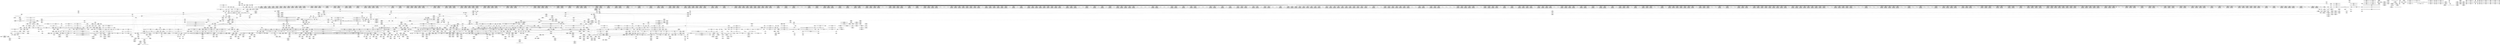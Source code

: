digraph {
	CE0x531d2d0 [shape=record,shape=Mrecord,label="{CE0x531d2d0|current_sid:security|security/selinux/hooks.c,218|*SummSink*}"]
	CE0x53d69e0 [shape=record,shape=Mrecord,label="{CE0x53d69e0|rcu_read_unlock:tmp21|include/linux/rcupdate.h,935|*SummSource*}"]
	CE0x53696d0 [shape=record,shape=Mrecord,label="{CE0x53696d0|2472:_%struct.cred*,_:_CRE_2968,2969_}"]
	CE0x5377d60 [shape=record,shape=Mrecord,label="{CE0x5377d60|2472:_%struct.cred*,_:_CRE_6338,6339_}"]
	CE0x52ee530 [shape=record,shape=Mrecord,label="{CE0x52ee530|current_sid:tmp6|security/selinux/hooks.c,218|*SummSink*}"]
	CE0x538bf80 [shape=record,shape=Mrecord,label="{CE0x538bf80|rcu_read_lock:tobool1|include/linux/rcupdate.h,882|*SummSource*}"]
	CE0x52fb050 [shape=record,shape=Mrecord,label="{CE0x52fb050|current_has_perm:tmp|*SummSource*}"]
	CE0x532b6a0 [shape=record,shape=Mrecord,label="{CE0x532b6a0|2472:_%struct.cred*,_:_CRE_176,184_|*MultipleSource*|Function::task_sid&Arg::task::|Function::current_has_perm&Arg::tsk::|security/selinux/hooks.c,208|Function::selinux_task_getsid&Arg::p::}"]
	CE0x52ee660 [shape=record,shape=Mrecord,label="{CE0x52ee660|current_sid:tmp7|security/selinux/hooks.c,218}"]
	CE0x53a7130 [shape=record,shape=Mrecord,label="{CE0x53a7130|__rcu_read_lock:tmp2}"]
	CE0x5376930 [shape=record,shape=Mrecord,label="{CE0x5376930|2472:_%struct.cred*,_:_CRE_6321,6322_}"]
	CE0x53aba00 [shape=record,shape=Mrecord,label="{CE0x53aba00|__rcu_read_lock:do.body|*SummSource*}"]
	CE0x53a4e10 [shape=record,shape=Mrecord,label="{CE0x53a4e10|_call_void_lock_acquire(%struct.lockdep_map*_%map,_i32_0,_i32_0,_i32_2,_i32_0,_%struct.lockdep_map*_null,_i64_ptrtoint_(i8*_blockaddress(_rcu_lock_acquire,_%__here)_to_i64))_#10,_!dbg_!27716|include/linux/rcupdate.h,418|*SummSink*}"]
	CE0x533b730 [shape=record,shape=Mrecord,label="{CE0x533b730|task_sid:land.lhs.true2|*SummSink*}"]
	CE0x52ef4c0 [shape=record,shape=Mrecord,label="{CE0x52ef4c0|_call_void_mcount()_#3|*SummSource*}"]
	CE0x5367920 [shape=record,shape=Mrecord,label="{CE0x5367920|2472:_%struct.cred*,_:_CRE_2943,2944_}"]
	CE0x539e070 [shape=record,shape=Mrecord,label="{CE0x539e070|GLOBAL:task_sid.__warned|Global_var:task_sid.__warned|*SummSource*}"]
	CE0x52ddd20 [shape=record,shape=Mrecord,label="{CE0x52ddd20|current_has_perm:call1|security/selinux/hooks.c,1543|*SummSink*}"]
	CE0x5419c70 [shape=record,shape=Mrecord,label="{CE0x5419c70|__rcu_read_unlock:tmp|*SummSink*}"]
	CE0x5427cf0 [shape=record,shape=Mrecord,label="{CE0x5427cf0|__preempt_count_add:tmp3}"]
	"CONST[source:2(external),value:2(dynamic)][purpose:{subject}][SrcIdx:4]"
	CE0x52d4610 [shape=record,shape=Mrecord,label="{CE0x52d4610|rcu_read_lock:tmp2|*SummSource*}"]
	CE0x5300fe0 [shape=record,shape=Mrecord,label="{CE0x5300fe0|get_current:tmp1|*SummSink*}"]
	CE0x5368fb0 [shape=record,shape=Mrecord,label="{CE0x5368fb0|2472:_%struct.cred*,_:_CRE_2962,2963_}"]
	CE0x5336c40 [shape=record,shape=Mrecord,label="{CE0x5336c40|rcu_read_lock:tmp7|include/linux/rcupdate.h,882|*SummSink*}"]
	CE0x532f9f0 [shape=record,shape=Mrecord,label="{CE0x532f9f0|rcu_read_lock:tmp10|include/linux/rcupdate.h,882}"]
	CE0x53c7620 [shape=record,shape=Mrecord,label="{CE0x53c7620|__rcu_read_lock:tmp7|include/linux/rcupdate.h,240|*SummSource*}"]
	CE0x53a6680 [shape=record,shape=Mrecord,label="{CE0x53a6680|rcu_lock_release:indirectgoto|*SummSink*}"]
	CE0x5451580 [shape=record,shape=Mrecord,label="{CE0x5451580|__preempt_count_add:tmp5|./arch/x86/include/asm/preempt.h,72|*SummSource*}"]
	CE0x5387dd0 [shape=record,shape=Mrecord,label="{CE0x5387dd0|i64*_getelementptr_inbounds_(_13_x_i64_,_13_x_i64_*___llvm_gcov_ctr126,_i64_0,_i64_11)|*Constant*|*SummSink*}"]
	CE0x542d520 [shape=record,shape=Mrecord,label="{CE0x542d520|__rcu_read_unlock:tmp6|include/linux/rcupdate.h,245}"]
	CE0x53aabc0 [shape=record,shape=Mrecord,label="{CE0x53aabc0|i64_ptrtoint_(i8*_blockaddress(_rcu_lock_acquire,_%__here)_to_i64)|*Constant*|*SummSink*}"]
	CE0x5307b20 [shape=record,shape=Mrecord,label="{CE0x5307b20|current_sid:bb|*SummSink*}"]
	CE0x53a4850 [shape=record,shape=Mrecord,label="{CE0x53a4850|__preempt_count_sub:entry|*SummSink*}"]
	CE0x533e7f0 [shape=record,shape=Mrecord,label="{CE0x533e7f0|2472:_%struct.cred*,_:_CRE_288,296_|*MultipleSource*|Function::task_sid&Arg::task::|Function::current_has_perm&Arg::tsk::|security/selinux/hooks.c,208|Function::selinux_task_getsid&Arg::p::}"]
	CE0x52ed640 [shape=record,shape=Mrecord,label="{CE0x52ed640|i1_true|*Constant*}"]
	CE0x52e9750 [shape=record,shape=Mrecord,label="{CE0x52e9750|i32_0|*Constant*}"]
	CE0x5378ba0 [shape=record,shape=Mrecord,label="{CE0x5378ba0|2472:_%struct.cred*,_:_CRE_6350,6351_}"]
	CE0x53199a0 [shape=record,shape=Mrecord,label="{CE0x53199a0|i8*_getelementptr_inbounds_(_45_x_i8_,_45_x_i8_*_.str12,_i32_0,_i32_0)|*Constant*|*SummSink*}"]
	CE0x5343830 [shape=record,shape=Mrecord,label="{CE0x5343830|COLLAPSED:_GCMRE___llvm_gcov_ctr131_internal_global_2_x_i64_zeroinitializer:_elem_0:default:}"]
	CE0x53bd0f0 [shape=record,shape=Mrecord,label="{CE0x53bd0f0|i64*_getelementptr_inbounds_(_4_x_i64_,_4_x_i64_*___llvm_gcov_ctr130,_i64_0,_i64_2)|*Constant*|*SummSource*}"]
	CE0x5410630 [shape=record,shape=Mrecord,label="{CE0x5410630|rcu_lock_acquire:tmp5|include/linux/rcupdate.h,418|*SummSink*}"]
	CE0x5361000 [shape=record,shape=Mrecord,label="{CE0x5361000|2472:_%struct.cred*,_:_CRE_2728,2736_|*MultipleSource*|Function::task_sid&Arg::task::|Function::current_has_perm&Arg::tsk::|security/selinux/hooks.c,208|Function::selinux_task_getsid&Arg::p::}"]
	CE0x533a8e0 [shape=record,shape=Mrecord,label="{CE0x533a8e0|cred_sid:tmp1|*SummSource*}"]
	CE0x531ea50 [shape=record,shape=Mrecord,label="{CE0x531ea50|rcu_read_lock:tmp10|include/linux/rcupdate.h,882|*SummSink*}"]
	CE0x5345610 [shape=record,shape=Mrecord,label="{CE0x5345610|cred_sid:tmp|*SummSource*}"]
	CE0x53529a0 [shape=record,shape=Mrecord,label="{CE0x53529a0|2472:_%struct.cred*,_:_CRE_1912,1920_|*MultipleSource*|Function::task_sid&Arg::task::|Function::current_has_perm&Arg::tsk::|security/selinux/hooks.c,208|Function::selinux_task_getsid&Arg::p::}"]
	CE0x537c4d0 [shape=record,shape=Mrecord,label="{CE0x537c4d0|2472:_%struct.cred*,_:_CRE_6504,6512_|*MultipleSource*|Function::task_sid&Arg::task::|Function::current_has_perm&Arg::tsk::|security/selinux/hooks.c,208|Function::selinux_task_getsid&Arg::p::}"]
	CE0x52ed810 [shape=record,shape=Mrecord,label="{CE0x52ed810|i1_true|*Constant*|*SummSource*}"]
	CE0x534d2a0 [shape=record,shape=Mrecord,label="{CE0x534d2a0|i64*_getelementptr_inbounds_(_13_x_i64_,_13_x_i64_*___llvm_gcov_ctr126,_i64_0,_i64_8)|*Constant*|*SummSink*}"]
	CE0x52d4890 [shape=record,shape=Mrecord,label="{CE0x52d4890|rcu_read_lock:tmp3}"]
	CE0x52d06a0 [shape=record,shape=Mrecord,label="{CE0x52d06a0|i64*_getelementptr_inbounds_(_2_x_i64_,_2_x_i64_*___llvm_gcov_ctr281,_i64_0,_i64_1)|*Constant*|*SummSink*}"]
	CE0x5339500 [shape=record,shape=Mrecord,label="{CE0x5339500|2472:_%struct.cred*,_:_CRE_320,328_|*MultipleSource*|Function::task_sid&Arg::task::|Function::current_has_perm&Arg::tsk::|security/selinux/hooks.c,208|Function::selinux_task_getsid&Arg::p::}"]
	CE0x53c5230 [shape=record,shape=Mrecord,label="{CE0x53c5230|rcu_read_unlock:tmp3}"]
	CE0x53421f0 [shape=record,shape=Mrecord,label="{CE0x53421f0|task_sid:do.body|*SummSink*}"]
	CE0x53d2200 [shape=record,shape=Mrecord,label="{CE0x53d2200|GLOBAL:__preempt_count|Global_var:__preempt_count}"]
	CE0x52e9130 [shape=record,shape=Mrecord,label="{CE0x52e9130|_call_void_asm_addl_$1,_%gs:$0_,_*m,ri,*m,_dirflag_,_fpsr_,_flags_(i32*___preempt_count,_i32_%val,_i32*___preempt_count)_#3,_!dbg_!27714,_!srcloc_!27717|./arch/x86/include/asm/preempt.h,72|*SummSource*}"]
	CE0x5365f00 [shape=record,shape=Mrecord,label="{CE0x5365f00|2472:_%struct.cred*,_:_CRE_2921,2922_}"]
	CE0x53bb2b0 [shape=record,shape=Mrecord,label="{CE0x53bb2b0|rcu_read_unlock:bb|*SummSource*}"]
	CE0x5337140 [shape=record,shape=Mrecord,label="{CE0x5337140|2472:_%struct.cred*,_:_CRE_0,8_|*MultipleSource*|Function::task_sid&Arg::task::|Function::current_has_perm&Arg::tsk::|security/selinux/hooks.c,208|Function::selinux_task_getsid&Arg::p::}"]
	CE0x53bbc50 [shape=record,shape=Mrecord,label="{CE0x53bbc50|i64*_getelementptr_inbounds_(_11_x_i64_,_11_x_i64_*___llvm_gcov_ctr132,_i64_0,_i64_1)|*Constant*|*SummSink*}"]
	CE0x53371b0 [shape=record,shape=Mrecord,label="{CE0x53371b0|2472:_%struct.cred*,_:_CRE_8,16_|*MultipleSource*|Function::task_sid&Arg::task::|Function::current_has_perm&Arg::tsk::|security/selinux/hooks.c,208|Function::selinux_task_getsid&Arg::p::}"]
	CE0x539d9e0 [shape=record,shape=Mrecord,label="{CE0x539d9e0|task_sid:tmp8|security/selinux/hooks.c,208|*SummSource*}"]
	CE0x52f5a00 [shape=record,shape=Mrecord,label="{CE0x52f5a00|current_sid:call4|security/selinux/hooks.c,218|*SummSink*}"]
	CE0x53082f0 [shape=record,shape=Mrecord,label="{CE0x53082f0|get_current:entry|*SummSource*}"]
	CE0x53d3290 [shape=record,shape=Mrecord,label="{CE0x53d3290|rcu_read_unlock:tmp9|include/linux/rcupdate.h,933|*SummSink*}"]
	CE0x534df10 [shape=record,shape=Mrecord,label="{CE0x534df10|_call_void_lockdep_rcu_suspicious(i8*_getelementptr_inbounds_(_25_x_i8_,_25_x_i8_*_.str3,_i32_0,_i32_0),_i32_208,_i8*_getelementptr_inbounds_(_41_x_i8_,_41_x_i8_*_.str44,_i32_0,_i32_0))_#10,_!dbg_!27732|security/selinux/hooks.c,208|*SummSource*}"]
	CE0x5309ba0 [shape=record,shape=Mrecord,label="{CE0x5309ba0|current_sid:if.end|*SummSink*}"]
	CE0x534c4b0 [shape=record,shape=Mrecord,label="{CE0x534c4b0|2472:_%struct.cred*,_:_CRE_652,656_|*MultipleSource*|Function::task_sid&Arg::task::|Function::current_has_perm&Arg::tsk::|security/selinux/hooks.c,208|Function::selinux_task_getsid&Arg::p::}"]
	CE0x535d050 [shape=record,shape=Mrecord,label="{CE0x535d050|2472:_%struct.cred*,_:_CRE_2529,2530_}"]
	CE0x52d6650 [shape=record,shape=Mrecord,label="{CE0x52d6650|%struct.common_audit_data*_null|*Constant*}"]
	CE0x52d8040 [shape=record,shape=Mrecord,label="{CE0x52d8040|i64*_getelementptr_inbounds_(_11_x_i64_,_11_x_i64_*___llvm_gcov_ctr125,_i64_0,_i64_1)|*Constant*}"]
	CE0x5366880 [shape=record,shape=Mrecord,label="{CE0x5366880|2472:_%struct.cred*,_:_CRE_2929,2930_}"]
	CE0x535faa0 [shape=record,shape=Mrecord,label="{CE0x535faa0|2472:_%struct.cred*,_:_CRE_2672,2680_|*MultipleSource*|Function::task_sid&Arg::task::|Function::current_has_perm&Arg::tsk::|security/selinux/hooks.c,208|Function::selinux_task_getsid&Arg::p::}"]
	CE0x53c5c20 [shape=record,shape=Mrecord,label="{CE0x53c5c20|rcu_lock_acquire:bb|*SummSink*}"]
	CE0x537e3b0 [shape=record,shape=Mrecord,label="{CE0x537e3b0|2472:_%struct.cred*,_:_CRE_6616,6624_|*MultipleSource*|Function::task_sid&Arg::task::|Function::current_has_perm&Arg::tsk::|security/selinux/hooks.c,208|Function::selinux_task_getsid&Arg::p::}"]
	CE0x534d7c0 [shape=record,shape=Mrecord,label="{CE0x534d7c0|task_sid:tmp19|security/selinux/hooks.c,208}"]
	CE0x54191a0 [shape=record,shape=Mrecord,label="{CE0x54191a0|__preempt_count_add:tmp4|./arch/x86/include/asm/preempt.h,72}"]
	CE0x54006d0 [shape=record,shape=Mrecord,label="{CE0x54006d0|_call_void_mcount()_#3|*SummSink*}"]
	CE0x5352e90 [shape=record,shape=Mrecord,label="{CE0x5352e90|2472:_%struct.cred*,_:_CRE_1928,1936_|*MultipleSource*|Function::task_sid&Arg::task::|Function::current_has_perm&Arg::tsk::|security/selinux/hooks.c,208|Function::selinux_task_getsid&Arg::p::}"]
	CE0x52ef5c0 [shape=record,shape=Mrecord,label="{CE0x52ef5c0|_call_void_mcount()_#3|*SummSink*}"]
	CE0x540e080 [shape=record,shape=Mrecord,label="{CE0x540e080|i64*_getelementptr_inbounds_(_4_x_i64_,_4_x_i64_*___llvm_gcov_ctr133,_i64_0,_i64_2)|*Constant*|*SummSink*}"]
	CE0x5364ff0 [shape=record,shape=Mrecord,label="{CE0x5364ff0|2472:_%struct.cred*,_:_CRE_2908,2909_}"]
	CE0x52e0d00 [shape=record,shape=Mrecord,label="{CE0x52e0d00|i32_1024|*Constant*}"]
	CE0x536b1b0 [shape=record,shape=Mrecord,label="{CE0x536b1b0|2472:_%struct.cred*,_:_CRE_3040,3048_|*MultipleSource*|Function::task_sid&Arg::task::|Function::current_has_perm&Arg::tsk::|security/selinux/hooks.c,208|Function::selinux_task_getsid&Arg::p::}"]
	CE0x52f2a20 [shape=record,shape=Mrecord,label="{CE0x52f2a20|current_has_perm:tmp2}"]
	CE0x53bd000 [shape=record,shape=Mrecord,label="{CE0x53bd000|rcu_read_unlock:call3|include/linux/rcupdate.h,933|*SummSource*}"]
	CE0x52fc010 [shape=record,shape=Mrecord,label="{CE0x52fc010|current_sid:call|security/selinux/hooks.c,218|*SummSource*}"]
	CE0x5392910 [shape=record,shape=Mrecord,label="{CE0x5392910|rcu_read_unlock:bb|*SummSink*}"]
	CE0x5302e30 [shape=record,shape=Mrecord,label="{CE0x5302e30|GLOBAL:lockdep_rcu_suspicious|*Constant*|*SummSink*}"]
	CE0x52d9760 [shape=record,shape=Mrecord,label="{CE0x52d9760|GLOBAL:task_sid|*Constant*}"]
	CE0x5354ae0 [shape=record,shape=Mrecord,label="{CE0x5354ae0|2472:_%struct.cred*,_:_CRE_2036,2040_|*MultipleSource*|Function::task_sid&Arg::task::|Function::current_has_perm&Arg::tsk::|security/selinux/hooks.c,208|Function::selinux_task_getsid&Arg::p::}"]
	CE0x5377c30 [shape=record,shape=Mrecord,label="{CE0x5377c30|2472:_%struct.cred*,_:_CRE_6337,6338_}"]
	CE0x537bdb0 [shape=record,shape=Mrecord,label="{CE0x537bdb0|2472:_%struct.cred*,_:_CRE_6484,6488_|*MultipleSource*|Function::task_sid&Arg::task::|Function::current_has_perm&Arg::tsk::|security/selinux/hooks.c,208|Function::selinux_task_getsid&Arg::p::}"]
	CE0x52f5f50 [shape=record,shape=Mrecord,label="{CE0x52f5f50|GLOBAL:get_current|*Constant*|*SummSink*}"]
	CE0x5419280 [shape=record,shape=Mrecord,label="{CE0x5419280|__preempt_count_add:tmp4|./arch/x86/include/asm/preempt.h,72|*SummSink*}"]
	CE0x537def0 [shape=record,shape=Mrecord,label="{CE0x537def0|2472:_%struct.cred*,_:_CRE_6600,6608_|*MultipleSource*|Function::task_sid&Arg::task::|Function::current_has_perm&Arg::tsk::|security/selinux/hooks.c,208|Function::selinux_task_getsid&Arg::p::}"]
	CE0x5378e00 [shape=record,shape=Mrecord,label="{CE0x5378e00|2472:_%struct.cred*,_:_CRE_6352,6353_}"]
	CE0x5343420 [shape=record,shape=Mrecord,label="{CE0x5343420|2472:_%struct.cred*,_:_CRE_84,88_|*MultipleSource*|Function::task_sid&Arg::task::|Function::current_has_perm&Arg::tsk::|security/selinux/hooks.c,208|Function::selinux_task_getsid&Arg::p::}"]
	CE0x5343790 [shape=record,shape=Mrecord,label="{CE0x5343790|i64*_getelementptr_inbounds_(_2_x_i64_,_2_x_i64_*___llvm_gcov_ctr131,_i64_0,_i64_0)|*Constant*|*SummSink*}"]
	CE0x53d52e0 [shape=record,shape=Mrecord,label="{CE0x53d52e0|_call_void_lockdep_rcu_suspicious(i8*_getelementptr_inbounds_(_25_x_i8_,_25_x_i8_*_.str45,_i32_0,_i32_0),_i32_934,_i8*_getelementptr_inbounds_(_44_x_i8_,_44_x_i8_*_.str47,_i32_0,_i32_0))_#10,_!dbg_!27726|include/linux/rcupdate.h,933}"]
	CE0x534de40 [shape=record,shape=Mrecord,label="{CE0x534de40|task_sid:tmp19|security/selinux/hooks.c,208|*SummSink*}"]
	CE0x5369f20 [shape=record,shape=Mrecord,label="{CE0x5369f20|2472:_%struct.cred*,_:_CRE_2975,2976_}"]
	CE0x532b480 [shape=record,shape=Mrecord,label="{CE0x532b480|2472:_%struct.cred*,_:_CRE_168,176_|*MultipleSource*|Function::task_sid&Arg::task::|Function::current_has_perm&Arg::tsk::|security/selinux/hooks.c,208|Function::selinux_task_getsid&Arg::p::}"]
	CE0x52d1470 [shape=record,shape=Mrecord,label="{CE0x52d1470|i64*_getelementptr_inbounds_(_2_x_i64_,_2_x_i64_*___llvm_gcov_ctr281,_i64_0,_i64_0)|*Constant*|*SummSource*}"]
	CE0x542c550 [shape=record,shape=Mrecord,label="{CE0x542c550|__preempt_count_add:do.end|*SummSource*}"]
	CE0x54007e0 [shape=record,shape=Mrecord,label="{CE0x54007e0|i64*_getelementptr_inbounds_(_4_x_i64_,_4_x_i64_*___llvm_gcov_ctr133,_i64_0,_i64_2)|*Constant*}"]
	CE0x52fd6c0 [shape=record,shape=Mrecord,label="{CE0x52fd6c0|task_sid:real_cred|security/selinux/hooks.c,208}"]
	CE0x52ed990 [shape=record,shape=Mrecord,label="{CE0x52ed990|i1_true|*Constant*|*SummSink*}"]
	CE0x52da690 [shape=record,shape=Mrecord,label="{CE0x52da690|current_has_perm:call2|security/selinux/hooks.c,1544}"]
	CE0x53c4950 [shape=record,shape=Mrecord,label="{CE0x53c4950|_call_void_mcount()_#3}"]
	CE0x536ffb0 [shape=record,shape=Mrecord,label="{CE0x536ffb0|2472:_%struct.cred*,_:_CRE_5944,5952_|*MultipleSource*|Function::task_sid&Arg::task::|Function::current_has_perm&Arg::tsk::|security/selinux/hooks.c,208|Function::selinux_task_getsid&Arg::p::}"]
	CE0x5380030 [shape=record,shape=Mrecord,label="{CE0x5380030|2472:_%struct.cred*,_:_CRE_10528,10536_|*MultipleSource*|Function::task_sid&Arg::task::|Function::current_has_perm&Arg::tsk::|security/selinux/hooks.c,208|Function::selinux_task_getsid&Arg::p::}"]
	CE0x532d9e0 [shape=record,shape=Mrecord,label="{CE0x532d9e0|rcu_read_unlock:tmp17|include/linux/rcupdate.h,933|*SummSink*}"]
	CE0x53b6f10 [shape=record,shape=Mrecord,label="{CE0x53b6f10|i8*_getelementptr_inbounds_(_42_x_i8_,_42_x_i8_*_.str46,_i32_0,_i32_0)|*Constant*|*SummSource*}"]
	CE0x534fa50 [shape=record,shape=Mrecord,label="{CE0x534fa50|2472:_%struct.cred*,_:_CRE_736,744_|*MultipleSource*|Function::task_sid&Arg::task::|Function::current_has_perm&Arg::tsk::|security/selinux/hooks.c,208|Function::selinux_task_getsid&Arg::p::}"]
	CE0x5345f60 [shape=record,shape=Mrecord,label="{CE0x5345f60|rcu_read_lock:tmp14|include/linux/rcupdate.h,882|*SummSink*}"]
	CE0x5367f10 [shape=record,shape=Mrecord,label="{CE0x5367f10|2472:_%struct.cred*,_:_CRE_2948,2949_}"]
	CE0x536b8d0 [shape=record,shape=Mrecord,label="{CE0x536b8d0|2472:_%struct.cred*,_:_CRE_3064,3072_|*MultipleSource*|Function::task_sid&Arg::task::|Function::current_has_perm&Arg::tsk::|security/selinux/hooks.c,208|Function::selinux_task_getsid&Arg::p::}"]
	CE0x53a9f70 [shape=record,shape=Mrecord,label="{CE0x53a9f70|void_(i32*,_i32,_i32*)*_asm_addl_$1,_%gs:$0_,_*m,ri,*m,_dirflag_,_fpsr_,_flags_}"]
	CE0x536fd50 [shape=record,shape=Mrecord,label="{CE0x536fd50|2472:_%struct.cred*,_:_CRE_5936,5944_|*MultipleSource*|Function::task_sid&Arg::task::|Function::current_has_perm&Arg::tsk::|security/selinux/hooks.c,208|Function::selinux_task_getsid&Arg::p::}"]
	CE0x531ce90 [shape=record,shape=Mrecord,label="{CE0x531ce90|i32_22|*Constant*|*SummSink*}"]
	CE0x5385650 [shape=record,shape=Mrecord,label="{CE0x5385650|i64_6|*Constant*|*SummSource*}"]
	CE0x53a56a0 [shape=record,shape=Mrecord,label="{CE0x53a56a0|rcu_lock_release:bb}"]
	CE0x5320ed0 [shape=record,shape=Mrecord,label="{CE0x5320ed0|2472:_%struct.cred*,_:_CRE_304,312_|*MultipleSource*|Function::task_sid&Arg::task::|Function::current_has_perm&Arg::tsk::|security/selinux/hooks.c,208|Function::selinux_task_getsid&Arg::p::}"]
	CE0x52f4290 [shape=record,shape=Mrecord,label="{CE0x52f4290|i64_0|*Constant*|*SummSink*}"]
	CE0x542c760 [shape=record,shape=Mrecord,label="{CE0x542c760|i64*_getelementptr_inbounds_(_4_x_i64_,_4_x_i64_*___llvm_gcov_ctr129,_i64_0,_i64_0)|*Constant*}"]
	CE0x5401bb0 [shape=record,shape=Mrecord,label="{CE0x5401bb0|__rcu_read_unlock:tmp2|*SummSink*}"]
	CE0x53479a0 [shape=record,shape=Mrecord,label="{CE0x53479a0|_call_void_lockdep_rcu_suspicious(i8*_getelementptr_inbounds_(_25_x_i8_,_25_x_i8_*_.str45,_i32_0,_i32_0),_i32_883,_i8*_getelementptr_inbounds_(_42_x_i8_,_42_x_i8_*_.str46,_i32_0,_i32_0))_#10,_!dbg_!27728|include/linux/rcupdate.h,882}"]
	CE0x532d900 [shape=record,shape=Mrecord,label="{CE0x532d900|rcu_read_unlock:tmp17|include/linux/rcupdate.h,933}"]
	CE0x53575a0 [shape=record,shape=Mrecord,label="{CE0x53575a0|2472:_%struct.cred*,_:_CRE_2152,2160_|*MultipleSource*|Function::task_sid&Arg::task::|Function::current_has_perm&Arg::tsk::|security/selinux/hooks.c,208|Function::selinux_task_getsid&Arg::p::}"]
	CE0x5401ec0 [shape=record,shape=Mrecord,label="{CE0x5401ec0|__rcu_read_unlock:tmp3|*SummSink*}"]
	CE0x53b8460 [shape=record,shape=Mrecord,label="{CE0x53b8460|rcu_read_lock:tmp21|include/linux/rcupdate.h,884|*SummSink*}"]
	CE0x53051a0 [shape=record,shape=Mrecord,label="{CE0x53051a0|rcu_read_lock:do.end}"]
	CE0x5361260 [shape=record,shape=Mrecord,label="{CE0x5361260|2472:_%struct.cred*,_:_CRE_2736,2744_|*MultipleSource*|Function::task_sid&Arg::task::|Function::current_has_perm&Arg::tsk::|security/selinux/hooks.c,208|Function::selinux_task_getsid&Arg::p::}"]
	CE0x536a050 [shape=record,shape=Mrecord,label="{CE0x536a050|2472:_%struct.cred*,_:_CRE_2976,2980_|*MultipleSource*|Function::task_sid&Arg::task::|Function::current_has_perm&Arg::tsk::|security/selinux/hooks.c,208|Function::selinux_task_getsid&Arg::p::}"]
	CE0x540c850 [shape=record,shape=Mrecord,label="{CE0x540c850|__preempt_count_sub:tmp|*SummSource*}"]
	CE0x52fa4d0 [shape=record,shape=Mrecord,label="{CE0x52fa4d0|current_sid:tmp16|security/selinux/hooks.c,218|*SummSource*}"]
	CE0x5382f60 [shape=record,shape=Mrecord,label="{CE0x5382f60|task_sid:tmp4|*LoadInst*|security/selinux/hooks.c,208|*SummSink*}"]
	CE0x5340480 [shape=record,shape=Mrecord,label="{CE0x5340480|i64*_getelementptr_inbounds_(_2_x_i64_,_2_x_i64_*___llvm_gcov_ctr131,_i64_0,_i64_1)|*Constant*|*SummSource*}"]
	CE0x52f8280 [shape=record,shape=Mrecord,label="{CE0x52f8280|i64_1|*Constant*|*SummSink*}"]
	CE0x5335b80 [shape=record,shape=Mrecord,label="{CE0x5335b80|_ret_void,_!dbg_!27717|include/linux/rcupdate.h,240|*SummSink*}"]
	CE0x538c4e0 [shape=record,shape=Mrecord,label="{CE0x538c4e0|_call_void_asm_sideeffect_,_memory_,_dirflag_,_fpsr_,_flags_()_#3,_!dbg_!27711,_!srcloc_!27714|include/linux/rcupdate.h,244}"]
	CE0x5347fc0 [shape=record,shape=Mrecord,label="{CE0x5347fc0|_call_void_lockdep_rcu_suspicious(i8*_getelementptr_inbounds_(_25_x_i8_,_25_x_i8_*_.str45,_i32_0,_i32_0),_i32_883,_i8*_getelementptr_inbounds_(_42_x_i8_,_42_x_i8_*_.str46,_i32_0,_i32_0))_#10,_!dbg_!27728|include/linux/rcupdate.h,882|*SummSink*}"]
	CE0x5320cb0 [shape=record,shape=Mrecord,label="{CE0x5320cb0|2472:_%struct.cred*,_:_CRE_296,304_|*MultipleSource*|Function::task_sid&Arg::task::|Function::current_has_perm&Arg::tsk::|security/selinux/hooks.c,208|Function::selinux_task_getsid&Arg::p::}"]
	CE0x538def0 [shape=record,shape=Mrecord,label="{CE0x538def0|rcu_read_lock:if.end|*SummSource*}"]
	CE0x52ff7a0 [shape=record,shape=Mrecord,label="{CE0x52ff7a0|i32_77|*Constant*|*SummSource*}"]
	CE0x52e12a0 [shape=record,shape=Mrecord,label="{CE0x52e12a0|i64_1|*Constant*|*SummSource*}"]
	CE0x53d6fd0 [shape=record,shape=Mrecord,label="{CE0x53d6fd0|rcu_read_unlock:tmp22|include/linux/rcupdate.h,935}"]
	CE0x53a44a0 [shape=record,shape=Mrecord,label="{CE0x53a44a0|GLOBAL:__preempt_count_sub|*Constant*|*SummSink*}"]
	CE0x53daff0 [shape=record,shape=Mrecord,label="{CE0x53daff0|_ret_void,_!dbg_!27717|include/linux/rcupdate.h,424|*SummSink*}"]
	CE0x52e6370 [shape=record,shape=Mrecord,label="{CE0x52e6370|avc_has_perm:tsid|Function::avc_has_perm&Arg::tsid::|*SummSource*}"]
	CE0x5304530 [shape=record,shape=Mrecord,label="{CE0x5304530|current_sid:land.lhs.true|*SummSource*}"]
	CE0x53d6d70 [shape=record,shape=Mrecord,label="{CE0x53d6d70|i64*_getelementptr_inbounds_(_11_x_i64_,_11_x_i64_*___llvm_gcov_ctr132,_i64_0,_i64_10)|*Constant*|*SummSink*}"]
	CE0x53073d0 [shape=record,shape=Mrecord,label="{CE0x53073d0|_call_void_mcount()_#3|*SummSource*}"]
	CE0x5393340 [shape=record,shape=Mrecord,label="{CE0x5393340|_call_void_mcount()_#3|*SummSource*}"]
	CE0x52d2aa0 [shape=record,shape=Mrecord,label="{CE0x52d2aa0|task_sid:bb|*SummSource*}"]
	CE0x5387cd0 [shape=record,shape=Mrecord,label="{CE0x5387cd0|i64*_getelementptr_inbounds_(_13_x_i64_,_13_x_i64_*___llvm_gcov_ctr126,_i64_0,_i64_11)|*Constant*|*SummSource*}"]
	CE0x52f1f80 [shape=record,shape=Mrecord,label="{CE0x52f1f80|current_has_perm:perms|Function::current_has_perm&Arg::perms::|*SummSource*}"]
	CE0x538cac0 [shape=record,shape=Mrecord,label="{CE0x538cac0|rcu_read_unlock:tmp10|include/linux/rcupdate.h,933|*SummSource*}"]
	CE0x537b230 [shape=record,shape=Mrecord,label="{CE0x537b230|2472:_%struct.cred*,_:_CRE_6464,6472_|*MultipleSource*|Function::task_sid&Arg::task::|Function::current_has_perm&Arg::tsk::|security/selinux/hooks.c,208|Function::selinux_task_getsid&Arg::p::}"]
	CE0x5345920 [shape=record,shape=Mrecord,label="{CE0x5345920|rcu_read_lock:tmp14|include/linux/rcupdate.h,882}"]
	CE0x5376210 [shape=record,shape=Mrecord,label="{CE0x5376210|2472:_%struct.cred*,_:_CRE_6315,6316_}"]
	CE0x536b410 [shape=record,shape=Mrecord,label="{CE0x536b410|2472:_%struct.cred*,_:_CRE_3048,3056_|*MultipleSource*|Function::task_sid&Arg::task::|Function::current_has_perm&Arg::tsk::|security/selinux/hooks.c,208|Function::selinux_task_getsid&Arg::p::}"]
	CE0x536e330 [shape=record,shape=Mrecord,label="{CE0x536e330|2472:_%struct.cred*,_:_CRE_3168,5856_|*MultipleSource*|Function::task_sid&Arg::task::|Function::current_has_perm&Arg::tsk::|security/selinux/hooks.c,208|Function::selinux_task_getsid&Arg::p::}"]
	CE0x5352c00 [shape=record,shape=Mrecord,label="{CE0x5352c00|2472:_%struct.cred*,_:_CRE_1920,1928_|*MultipleSource*|Function::task_sid&Arg::task::|Function::current_has_perm&Arg::tsk::|security/selinux/hooks.c,208|Function::selinux_task_getsid&Arg::p::}"]
	CE0x53c41a0 [shape=record,shape=Mrecord,label="{CE0x53c41a0|i64*_getelementptr_inbounds_(_4_x_i64_,_4_x_i64_*___llvm_gcov_ctr133,_i64_0,_i64_1)|*Constant*|*SummSink*}"]
	CE0x52f24d0 [shape=record,shape=Mrecord,label="{CE0x52f24d0|current_has_perm:call2|security/selinux/hooks.c,1544|*SummSink*}"]
	CE0x52e2c80 [shape=record,shape=Mrecord,label="{CE0x52e2c80|current_sid:do.body}"]
	CE0x53406e0 [shape=record,shape=Mrecord,label="{CE0x53406e0|i64*_getelementptr_inbounds_(_13_x_i64_,_13_x_i64_*___llvm_gcov_ctr126,_i64_0,_i64_0)|*Constant*}"]
	CE0x5426d30 [shape=record,shape=Mrecord,label="{CE0x5426d30|__preempt_count_sub:do.body|*SummSink*}"]
	CE0x5383380 [shape=record,shape=Mrecord,label="{CE0x5383380|task_sid:tmp11|security/selinux/hooks.c,208}"]
	CE0x52cdb20 [shape=record,shape=Mrecord,label="{CE0x52cdb20|current_sid:do.end|*SummSink*}"]
	CE0x53641e0 [shape=record,shape=Mrecord,label="{CE0x53641e0|2472:_%struct.cred*,_:_CRE_2888,2896_|*MultipleSource*|Function::task_sid&Arg::task::|Function::current_has_perm&Arg::tsk::|security/selinux/hooks.c,208|Function::selinux_task_getsid&Arg::p::}"]
	CE0x5335020 [shape=record,shape=Mrecord,label="{CE0x5335020|rcu_read_unlock:tmp14|include/linux/rcupdate.h,933|*SummSink*}"]
	CE0x53c74f0 [shape=record,shape=Mrecord,label="{CE0x53c74f0|__rcu_read_lock:tmp7|include/linux/rcupdate.h,240}"]
	CE0x5309b00 [shape=record,shape=Mrecord,label="{CE0x5309b00|current_sid:if.end|*SummSource*}"]
	CE0x540fce0 [shape=record,shape=Mrecord,label="{CE0x540fce0|i64*_getelementptr_inbounds_(_4_x_i64_,_4_x_i64_*___llvm_gcov_ctr134,_i64_0,_i64_1)|*Constant*}"]
	CE0x53076e0 [shape=record,shape=Mrecord,label="{CE0x53076e0|2472:_%struct.cred*,_:_CRE_200,208_|*MultipleSource*|Function::task_sid&Arg::task::|Function::current_has_perm&Arg::tsk::|security/selinux/hooks.c,208|Function::selinux_task_getsid&Arg::p::}"]
	CE0x5367cb0 [shape=record,shape=Mrecord,label="{CE0x5367cb0|2472:_%struct.cred*,_:_CRE_2946,2947_}"]
	CE0x52cd670 [shape=record,shape=Mrecord,label="{CE0x52cd670|get_current:tmp|*SummSource*}"]
	CE0x53be110 [shape=record,shape=Mrecord,label="{CE0x53be110|GLOBAL:rcu_read_lock.__warned|Global_var:rcu_read_lock.__warned|*SummSink*}"]
	CE0x5356e80 [shape=record,shape=Mrecord,label="{CE0x5356e80|2472:_%struct.cred*,_:_CRE_2128,2136_|*MultipleSource*|Function::task_sid&Arg::task::|Function::current_has_perm&Arg::tsk::|security/selinux/hooks.c,208|Function::selinux_task_getsid&Arg::p::}"]
	CE0x535fd00 [shape=record,shape=Mrecord,label="{CE0x535fd00|2472:_%struct.cred*,_:_CRE_2680,2688_|*MultipleSource*|Function::task_sid&Arg::task::|Function::current_has_perm&Arg::tsk::|security/selinux/hooks.c,208|Function::selinux_task_getsid&Arg::p::}"]
	CE0x536e0d0 [shape=record,shape=Mrecord,label="{CE0x536e0d0|2472:_%struct.cred*,_:_CRE_3164,3168_|*MultipleSource*|Function::task_sid&Arg::task::|Function::current_has_perm&Arg::tsk::|security/selinux/hooks.c,208|Function::selinux_task_getsid&Arg::p::}"]
	CE0x531ae00 [shape=record,shape=Mrecord,label="{CE0x531ae00|current_sid:tmp19|security/selinux/hooks.c,218|*SummSink*}"]
	CE0x52faf70 [shape=record,shape=Mrecord,label="{CE0x52faf70|current_has_perm:tmp}"]
	CE0x534ef10 [shape=record,shape=Mrecord,label="{CE0x534ef10|2472:_%struct.cred*,_:_CRE_701,702_}"]
	CE0x53657e0 [shape=record,shape=Mrecord,label="{CE0x53657e0|2472:_%struct.cred*,_:_CRE_2915,2916_}"]
	CE0x533f390 [shape=record,shape=Mrecord,label="{CE0x533f390|get_current:tmp1}"]
	CE0x53b9c90 [shape=record,shape=Mrecord,label="{CE0x53b9c90|cred_sid:tmp5|security/selinux/hooks.c,196|*SummSink*}"]
	CE0x52deb30 [shape=record,shape=Mrecord,label="{CE0x52deb30|_call_void_mcount()_#3}"]
	CE0x5384ff0 [shape=record,shape=Mrecord,label="{CE0x5384ff0|i64_7|*Constant*|*SummSource*}"]
	CE0x5355db0 [shape=record,shape=Mrecord,label="{CE0x5355db0|2472:_%struct.cred*,_:_CRE_2076,2080_|*MultipleSource*|Function::task_sid&Arg::task::|Function::current_has_perm&Arg::tsk::|security/selinux/hooks.c,208|Function::selinux_task_getsid&Arg::p::}"]
	CE0x532fb70 [shape=record,shape=Mrecord,label="{CE0x532fb70|rcu_read_lock:tmp9|include/linux/rcupdate.h,882|*SummSource*}"]
	CE0x53d5f80 [shape=record,shape=Mrecord,label="{CE0x53d5f80|rcu_read_unlock:tmp20|include/linux/rcupdate.h,933}"]
	CE0x53853a0 [shape=record,shape=Mrecord,label="{CE0x53853a0|i64_7|*Constant*|*SummSink*}"]
	CE0x535d9d0 [shape=record,shape=Mrecord,label="{CE0x535d9d0|2472:_%struct.cred*,_:_CRE_2544,2568_|*MultipleSource*|Function::task_sid&Arg::task::|Function::current_has_perm&Arg::tsk::|security/selinux/hooks.c,208|Function::selinux_task_getsid&Arg::p::}"]
	CE0x52e7110 [shape=record,shape=Mrecord,label="{CE0x52e7110|current_sid:tmp6|security/selinux/hooks.c,218|*SummSource*}"]
	CE0x52e60b0 [shape=record,shape=Mrecord,label="{CE0x52e60b0|avc_has_perm:ssid|Function::avc_has_perm&Arg::ssid::|*SummSink*}"]
	CE0x5387410 [shape=record,shape=Mrecord,label="{CE0x5387410|task_sid:tmp23|security/selinux/hooks.c,208|*SummSink*}"]
	CE0x53ac430 [shape=record,shape=Mrecord,label="{CE0x53ac430|i64*_getelementptr_inbounds_(_4_x_i64_,_4_x_i64_*___llvm_gcov_ctr135,_i64_0,_i64_0)|*Constant*}"]
	CE0x52d33e0 [shape=record,shape=Mrecord,label="{CE0x52d33e0|current_sid:sid|security/selinux/hooks.c,220|*SummSink*}"]
	CE0x539e970 [shape=record,shape=Mrecord,label="{CE0x539e970|_ret_void,_!dbg_!27717|include/linux/rcupdate.h,245|*SummSink*}"]
	CE0x5330860 [shape=record,shape=Mrecord,label="{CE0x5330860|i64_3|*Constant*}"]
	CE0x52e9280 [shape=record,shape=Mrecord,label="{CE0x52e9280|__preempt_count_sub:tmp2|*SummSink*}"]
	CE0x534b1c0 [shape=record,shape=Mrecord,label="{CE0x534b1c0|2472:_%struct.cred*,_:_CRE_592,600_|*MultipleSource*|Function::task_sid&Arg::task::|Function::current_has_perm&Arg::tsk::|security/selinux/hooks.c,208|Function::selinux_task_getsid&Arg::p::}"]
	CE0x53663c0 [shape=record,shape=Mrecord,label="{CE0x53663c0|2472:_%struct.cred*,_:_CRE_2925,2926_}"]
	CE0x53930e0 [shape=record,shape=Mrecord,label="{CE0x53930e0|rcu_read_lock:do.end|*SummSink*}"]
	CE0x5392d00 [shape=record,shape=Mrecord,label="{CE0x5392d00|rcu_read_unlock:do.end}"]
	CE0x536c910 [shape=record,shape=Mrecord,label="{CE0x536c910|2472:_%struct.cred*,_:_CRE_3112,3116_|*MultipleSource*|Function::task_sid&Arg::task::|Function::current_has_perm&Arg::tsk::|security/selinux/hooks.c,208|Function::selinux_task_getsid&Arg::p::}"]
	CE0x53ab0d0 [shape=record,shape=Mrecord,label="{CE0x53ab0d0|i64*_getelementptr_inbounds_(_4_x_i64_,_4_x_i64_*___llvm_gcov_ctr130,_i64_0,_i64_3)|*Constant*|*SummSource*}"]
	CE0x5368c20 [shape=record,shape=Mrecord,label="{CE0x5368c20|2472:_%struct.cred*,_:_CRE_2959,2960_}"]
	CE0x540cc80 [shape=record,shape=Mrecord,label="{CE0x540cc80|__preempt_count_add:bb}"]
	CE0x52f5dd0 [shape=record,shape=Mrecord,label="{CE0x52f5dd0|GLOBAL:get_current|*Constant*|*SummSource*}"]
	CE0x539c8f0 [shape=record,shape=Mrecord,label="{CE0x539c8f0|task_sid:tmp5|security/selinux/hooks.c,208|*SummSource*}"]
	CE0x53b8340 [shape=record,shape=Mrecord,label="{CE0x53b8340|i64*_getelementptr_inbounds_(_11_x_i64_,_11_x_i64_*___llvm_gcov_ctr127,_i64_0,_i64_10)|*Constant*|*SummSource*}"]
	CE0x537ed60 [shape=record,shape=Mrecord,label="{CE0x537ed60|2472:_%struct.cred*,_:_CRE_6644,6648_|*MultipleSource*|Function::task_sid&Arg::task::|Function::current_has_perm&Arg::tsk::|security/selinux/hooks.c,208|Function::selinux_task_getsid&Arg::p::}"]
	CE0x5390380 [shape=record,shape=Mrecord,label="{CE0x5390380|rcu_read_lock:if.then|*SummSink*}"]
	CE0x5307900 [shape=record,shape=Mrecord,label="{CE0x5307900|2472:_%struct.cred*,_:_CRE_208,216_|*MultipleSource*|Function::task_sid&Arg::task::|Function::current_has_perm&Arg::tsk::|security/selinux/hooks.c,208|Function::selinux_task_getsid&Arg::p::}"]
	CE0x540b160 [shape=record,shape=Mrecord,label="{CE0x540b160|i64*_getelementptr_inbounds_(_4_x_i64_,_4_x_i64_*___llvm_gcov_ctr134,_i64_0,_i64_2)|*Constant*|*SummSink*}"]
	CE0x5384310 [shape=record,shape=Mrecord,label="{CE0x5384310|task_sid:tmp13|security/selinux/hooks.c,208|*SummSink*}"]
	CE0x53d1a40 [shape=record,shape=Mrecord,label="{CE0x53d1a40|rcu_lock_release:tmp|*SummSource*}"]
	CE0x52ccb10 [shape=record,shape=Mrecord,label="{CE0x52ccb10|_call_void_lockdep_rcu_suspicious(i8*_getelementptr_inbounds_(_25_x_i8_,_25_x_i8_*_.str3,_i32_0,_i32_0),_i32_218,_i8*_getelementptr_inbounds_(_45_x_i8_,_45_x_i8_*_.str12,_i32_0,_i32_0))_#10,_!dbg_!27727|security/selinux/hooks.c,218|*SummSink*}"]
	CE0x52d7780 [shape=record,shape=Mrecord,label="{CE0x52d7780|%struct.common_audit_data*_null|*Constant*|*SummSource*}"]
	CE0x5400b60 [shape=record,shape=Mrecord,label="{CE0x5400b60|void_(i32*,_i32,_i32*)*_asm_addl_$1,_%gs:$0_,_*m,ri,*m,_dirflag_,_fpsr_,_flags_}"]
	CE0x53752a0 [shape=record,shape=Mrecord,label="{CE0x53752a0|2472:_%struct.cred*,_:_CRE_6302,6303_}"]
	CE0x53982e0 [shape=record,shape=Mrecord,label="{CE0x53982e0|i64*_getelementptr_inbounds_(_13_x_i64_,_13_x_i64_*___llvm_gcov_ctr126,_i64_0,_i64_12)|*Constant*}"]
	CE0x532f700 [shape=record,shape=Mrecord,label="{CE0x532f700|i64_4|*Constant*}"]
	CE0x5410c40 [shape=record,shape=Mrecord,label="{CE0x5410c40|__rcu_read_lock:bb|*SummSource*}"]
	CE0x533cea0 [shape=record,shape=Mrecord,label="{CE0x533cea0|rcu_read_lock:land.lhs.true2|*SummSink*}"]
	CE0x53b9d60 [shape=record,shape=Mrecord,label="{CE0x53b9d60|i32_1|*Constant*}"]
	CE0x5393430 [shape=record,shape=Mrecord,label="{CE0x5393430|_call_void_mcount()_#3|*SummSink*}"]
	CE0x53bb010 [shape=record,shape=Mrecord,label="{CE0x53bb010|cred_sid:tmp6|security/selinux/hooks.c,197|*SummSource*}"]
	CE0x52eb020 [shape=record,shape=Mrecord,label="{CE0x52eb020|current_sid:tmp20|security/selinux/hooks.c,218|*SummSink*}"]
	CE0x53cb720 [shape=record,shape=Mrecord,label="{CE0x53cb720|i32_1|*Constant*}"]
	CE0x52d6c30 [shape=record,shape=Mrecord,label="{CE0x52d6c30|i64*_getelementptr_inbounds_(_11_x_i64_,_11_x_i64_*___llvm_gcov_ctr125,_i64_0,_i64_8)|*Constant*}"]
	CE0x52df5a0 [shape=record,shape=Mrecord,label="{CE0x52df5a0|selinux_task_getsid:tmp2|*SummSink*}"]
	CE0x52ffd90 [shape=record,shape=Mrecord,label="{CE0x52ffd90|i32_77|*Constant*}"]
	CE0x542c920 [shape=record,shape=Mrecord,label="{CE0x542c920|__preempt_count_sub:tmp|*SummSink*}"]
	CE0x5374950 [shape=record,shape=Mrecord,label="{CE0x5374950|2472:_%struct.cred*,_:_CRE_6294,6295_}"]
	CE0x53a0700 [shape=record,shape=Mrecord,label="{CE0x53a0700|i64*_getelementptr_inbounds_(_4_x_i64_,_4_x_i64_*___llvm_gcov_ctr134,_i64_0,_i64_2)|*Constant*}"]
	CE0x533b090 [shape=record,shape=Mrecord,label="{CE0x533b090|2472:_%struct.cred*,_:_CRE_120,128_|*MultipleSource*|Function::task_sid&Arg::task::|Function::current_has_perm&Arg::tsk::|security/selinux/hooks.c,208|Function::selinux_task_getsid&Arg::p::}"]
	CE0x5302ee0 [shape=record,shape=Mrecord,label="{CE0x5302ee0|i8*_getelementptr_inbounds_(_25_x_i8_,_25_x_i8_*_.str3,_i32_0,_i32_0)|*Constant*|*SummSource*}"]
	CE0x53da1e0 [shape=record,shape=Mrecord,label="{CE0x53da1e0|GLOBAL:rcu_lock_release|*Constant*|*SummSink*}"]
	CE0x531e920 [shape=record,shape=Mrecord,label="{CE0x531e920|rcu_read_lock:tmp10|include/linux/rcupdate.h,882|*SummSource*}"]
	CE0x53ca430 [shape=record,shape=Mrecord,label="{CE0x53ca430|rcu_read_unlock:tmp5|include/linux/rcupdate.h,933}"]
	CE0x5399d40 [shape=record,shape=Mrecord,label="{CE0x5399d40|cred_sid:cred|Function::cred_sid&Arg::cred::}"]
	CE0x537e150 [shape=record,shape=Mrecord,label="{CE0x537e150|2472:_%struct.cred*,_:_CRE_6608,6616_|*MultipleSource*|Function::task_sid&Arg::task::|Function::current_has_perm&Arg::tsk::|security/selinux/hooks.c,208|Function::selinux_task_getsid&Arg::p::}"]
	CE0x52d34c0 [shape=record,shape=Mrecord,label="{CE0x52d34c0|current_sid:sid|security/selinux/hooks.c,220}"]
	CE0x539cff0 [shape=record,shape=Mrecord,label="{CE0x539cff0|GLOBAL:__llvm_gcov_ctr126|Global_var:__llvm_gcov_ctr126|*SummSink*}"]
	CE0x53ae750 [shape=record,shape=Mrecord,label="{CE0x53ae750|_call_void_mcount()_#3}"]
	CE0x532dc10 [shape=record,shape=Mrecord,label="{CE0x532dc10|task_sid:if.end|*SummSource*}"]
	CE0x5380290 [shape=record,shape=Mrecord,label="{CE0x5380290|2472:_%struct.cred*,_:_CRE_10536,10544_|*MultipleSource*|Function::task_sid&Arg::task::|Function::current_has_perm&Arg::tsk::|security/selinux/hooks.c,208|Function::selinux_task_getsid&Arg::p::}"]
	CE0x531df40 [shape=record,shape=Mrecord,label="{CE0x531df40|i32_1|*Constant*}"]
	CE0x5305a80 [shape=record,shape=Mrecord,label="{CE0x5305a80|i64_4|*Constant*}"]
	CE0x5379060 [shape=record,shape=Mrecord,label="{CE0x5379060|2472:_%struct.cred*,_:_CRE_6354,6355_}"]
	CE0x536d290 [shape=record,shape=Mrecord,label="{CE0x536d290|2472:_%struct.cred*,_:_CRE_3136,3140_|*MultipleSource*|Function::task_sid&Arg::task::|Function::current_has_perm&Arg::tsk::|security/selinux/hooks.c,208|Function::selinux_task_getsid&Arg::p::}"]
	CE0x537b920 [shape=record,shape=Mrecord,label="{CE0x537b920|2472:_%struct.cred*,_:_CRE_6476,6480_|*MultipleSource*|Function::task_sid&Arg::task::|Function::current_has_perm&Arg::tsk::|security/selinux/hooks.c,208|Function::selinux_task_getsid&Arg::p::}"]
	CE0x53174f0 [shape=record,shape=Mrecord,label="{CE0x53174f0|GLOBAL:current_sid.__warned|Global_var:current_sid.__warned|*SummSource*}"]
	CE0x53c71d0 [shape=record,shape=Mrecord,label="{CE0x53c71d0|_call_void_mcount()_#3|*SummSource*}"]
	CE0x5411f60 [shape=record,shape=Mrecord,label="{CE0x5411f60|i64*_getelementptr_inbounds_(_4_x_i64_,_4_x_i64_*___llvm_gcov_ctr133,_i64_0,_i64_3)|*Constant*}"]
	CE0x5376800 [shape=record,shape=Mrecord,label="{CE0x5376800|2472:_%struct.cred*,_:_CRE_6320,6321_}"]
	CE0x537c730 [shape=record,shape=Mrecord,label="{CE0x537c730|2472:_%struct.cred*,_:_CRE_6512,6520_|*MultipleSource*|Function::task_sid&Arg::task::|Function::current_has_perm&Arg::tsk::|security/selinux/hooks.c,208|Function::selinux_task_getsid&Arg::p::}"]
	CE0x53045a0 [shape=record,shape=Mrecord,label="{CE0x53045a0|current_sid:land.lhs.true|*SummSink*}"]
	CE0x53bdb00 [shape=record,shape=Mrecord,label="{CE0x53bdb00|i64*_getelementptr_inbounds_(_4_x_i64_,_4_x_i64_*___llvm_gcov_ctr130,_i64_0,_i64_1)|*Constant*|*SummSource*}"]
	CE0x539a970 [shape=record,shape=Mrecord,label="{CE0x539a970|_call_void_rcu_read_unlock()_#10,_!dbg_!27748|security/selinux/hooks.c,209|*SummSource*}"]
	CE0x52f5b30 [shape=record,shape=Mrecord,label="{CE0x52f5b30|GLOBAL:get_current|*Constant*}"]
	CE0x5381be0 [shape=record,shape=Mrecord,label="{CE0x5381be0|2472:_%struct.cred*,_:_CRE_10604,10608_|*MultipleSource*|Function::task_sid&Arg::task::|Function::current_has_perm&Arg::tsk::|security/selinux/hooks.c,208|Function::selinux_task_getsid&Arg::p::}"]
	CE0x531a040 [shape=record,shape=Mrecord,label="{CE0x531a040|current_sid:tmp17|security/selinux/hooks.c,218}"]
	CE0x533bae0 [shape=record,shape=Mrecord,label="{CE0x533bae0|i64*_getelementptr_inbounds_(_11_x_i64_,_11_x_i64_*___llvm_gcov_ctr127,_i64_0,_i64_1)|*Constant*|*SummSource*}"]
	CE0x539f450 [shape=record,shape=Mrecord,label="{CE0x539f450|rcu_lock_acquire:tmp5|include/linux/rcupdate.h,418}"]
	CE0x52e2d20 [shape=record,shape=Mrecord,label="{CE0x52e2d20|current_sid:do.body|*SummSource*}"]
	CE0x52f1950 [shape=record,shape=Mrecord,label="{CE0x52f1950|i32_0|*Constant*}"]
	CE0x52d0ba0 [shape=record,shape=Mrecord,label="{CE0x52d0ba0|selinux_task_getsid:entry}"]
	CE0x540ad70 [shape=record,shape=Mrecord,label="{CE0x540ad70|_call_void_mcount()_#3}"]
	CE0x53385d0 [shape=record,shape=Mrecord,label="{CE0x53385d0|2472:_%struct.cred*,_:_CRE_152,160_|*MultipleSource*|Function::task_sid&Arg::task::|Function::current_has_perm&Arg::tsk::|security/selinux/hooks.c,208|Function::selinux_task_getsid&Arg::p::}"]
	CE0x53893d0 [shape=record,shape=Mrecord,label="{CE0x53893d0|i64*_getelementptr_inbounds_(_13_x_i64_,_13_x_i64_*___llvm_gcov_ctr126,_i64_0,_i64_9)|*Constant*|*SummSource*}"]
	CE0x5339900 [shape=record,shape=Mrecord,label="{CE0x5339900|GLOBAL:rcu_lock_acquire|*Constant*|*SummSource*}"]
	CE0x534bc30 [shape=record,shape=Mrecord,label="{CE0x534bc30|2472:_%struct.cred*,_:_CRE_632,640_|*MultipleSource*|Function::task_sid&Arg::task::|Function::current_has_perm&Arg::tsk::|security/selinux/hooks.c,208|Function::selinux_task_getsid&Arg::p::}"]
	CE0x53316b0 [shape=record,shape=Mrecord,label="{CE0x53316b0|GLOBAL:__preempt_count|Global_var:__preempt_count}"]
	CE0x534dc70 [shape=record,shape=Mrecord,label="{CE0x534dc70|_call_void_lockdep_rcu_suspicious(i8*_getelementptr_inbounds_(_25_x_i8_,_25_x_i8_*_.str3,_i32_0,_i32_0),_i32_208,_i8*_getelementptr_inbounds_(_41_x_i8_,_41_x_i8_*_.str44,_i32_0,_i32_0))_#10,_!dbg_!27732|security/selinux/hooks.c,208}"]
	CE0x5415930 [shape=record,shape=Mrecord,label="{CE0x5415930|__preempt_count_sub:tmp4|./arch/x86/include/asm/preempt.h,77|*SummSink*}"]
	CE0x5379520 [shape=record,shape=Mrecord,label="{CE0x5379520|2472:_%struct.cred*,_:_CRE_6358,6359_}"]
	CE0x52ea3c0 [shape=record,shape=Mrecord,label="{CE0x52ea3c0|rcu_read_unlock:tmp7|include/linux/rcupdate.h,933|*SummSource*}"]
	CE0x531f8c0 [shape=record,shape=Mrecord,label="{CE0x531f8c0|rcu_read_lock:tmp4|include/linux/rcupdate.h,882|*SummSource*}"]
	CE0x542d590 [shape=record,shape=Mrecord,label="{CE0x542d590|__rcu_read_unlock:tmp6|include/linux/rcupdate.h,245|*SummSource*}"]
	CE0x53348e0 [shape=record,shape=Mrecord,label="{CE0x53348e0|rcu_read_unlock:tmp13|include/linux/rcupdate.h,933}"]
	CE0x5350170 [shape=record,shape=Mrecord,label="{CE0x5350170|2472:_%struct.cred*,_:_CRE_768,772_|*MultipleSource*|Function::task_sid&Arg::task::|Function::current_has_perm&Arg::tsk::|security/selinux/hooks.c,208|Function::selinux_task_getsid&Arg::p::}"]
	CE0x5377b00 [shape=record,shape=Mrecord,label="{CE0x5377b00|2472:_%struct.cred*,_:_CRE_6336,6337_}"]
	CE0x531f560 [shape=record,shape=Mrecord,label="{CE0x531f560|rcu_read_lock:tmp4|include/linux/rcupdate.h,882}"]
	CE0x53b97f0 [shape=record,shape=Mrecord,label="{CE0x53b97f0|cred_sid:bb|*SummSource*}"]
	CE0x532e170 [shape=record,shape=Mrecord,label="{CE0x532e170|get_current:tmp3|*SummSource*}"]
	CE0x52ff5a0 [shape=record,shape=Mrecord,label="{CE0x52ff5a0|task_sid:real_cred|security/selinux/hooks.c,208|*SummSink*}"]
	CE0x53a4bb0 [shape=record,shape=Mrecord,label="{CE0x53a4bb0|__preempt_count_sub:val|Function::__preempt_count_sub&Arg::val::|*SummSource*}"]
	CE0x531da10 [shape=record,shape=Mrecord,label="{CE0x531da10|current_sid:tmp22|security/selinux/hooks.c,218|*SummSink*}"]
	CE0x52f5880 [shape=record,shape=Mrecord,label="{CE0x52f5880|current_sid:call4|security/selinux/hooks.c,218|*SummSource*}"]
	CE0x5399fd0 [shape=record,shape=Mrecord,label="{CE0x5399fd0|cred_sid:cred|Function::cred_sid&Arg::cred::|*SummSink*}"]
	CE0x53d99c0 [shape=record,shape=Mrecord,label="{CE0x53d99c0|rcu_lock_acquire:tmp|*SummSink*}"]
	CE0x535e540 [shape=record,shape=Mrecord,label="{CE0x535e540|2472:_%struct.cred*,_:_CRE_2594,2596_|*MultipleSource*|Function::task_sid&Arg::task::|Function::current_has_perm&Arg::tsk::|security/selinux/hooks.c,208|Function::selinux_task_getsid&Arg::p::}"]
	CE0x532d4f0 [shape=record,shape=Mrecord,label="{CE0x532d4f0|i64*_getelementptr_inbounds_(_11_x_i64_,_11_x_i64_*___llvm_gcov_ctr132,_i64_0,_i64_8)|*Constant*|*SummSink*}"]
	CE0x52df890 [shape=record,shape=Mrecord,label="{CE0x52df890|i32_1024|*Constant*|*SummSink*}"]
	CE0x52f2b00 [shape=record,shape=Mrecord,label="{CE0x52f2b00|current_has_perm:tmp2|*SummSink*}"]
	CE0x53d1040 [shape=record,shape=Mrecord,label="{CE0x53d1040|GLOBAL:__preempt_count_add|*Constant*|*SummSource*}"]
	CE0x535d510 [shape=record,shape=Mrecord,label="{CE0x535d510|2472:_%struct.cred*,_:_CRE_2533,2534_}"]
	CE0x53499c0 [shape=record,shape=Mrecord,label="{CE0x53499c0|task_sid:do.body|*SummSource*}"]
	CE0x52f09c0 [shape=record,shape=Mrecord,label="{CE0x52f09c0|task_sid:call|security/selinux/hooks.c,208}"]
	CE0x532e730 [shape=record,shape=Mrecord,label="{CE0x532e730|2472:_%struct.cred*,_:_CRE_368,376_|*MultipleSource*|Function::task_sid&Arg::task::|Function::current_has_perm&Arg::tsk::|security/selinux/hooks.c,208|Function::selinux_task_getsid&Arg::p::}"]
	CE0x5347b20 [shape=record,shape=Mrecord,label="{CE0x5347b20|_call_void_lockdep_rcu_suspicious(i8*_getelementptr_inbounds_(_25_x_i8_,_25_x_i8_*_.str45,_i32_0,_i32_0),_i32_883,_i8*_getelementptr_inbounds_(_42_x_i8_,_42_x_i8_*_.str46,_i32_0,_i32_0))_#10,_!dbg_!27728|include/linux/rcupdate.h,882|*SummSource*}"]
	CE0x537d340 [shape=record,shape=Mrecord,label="{CE0x537d340|2472:_%struct.cred*,_:_CRE_6552,6560_|*MultipleSource*|Function::task_sid&Arg::task::|Function::current_has_perm&Arg::tsk::|security/selinux/hooks.c,208|Function::selinux_task_getsid&Arg::p::}"]
	CE0x52d57c0 [shape=record,shape=Mrecord,label="{CE0x52d57c0|current_sid:tobool1|security/selinux/hooks.c,218}"]
	CE0x5368630 [shape=record,shape=Mrecord,label="{CE0x5368630|2472:_%struct.cred*,_:_CRE_2954,2955_}"]
	CE0x52fe9b0 [shape=record,shape=Mrecord,label="{CE0x52fe9b0|GLOBAL:current_sid.__warned|Global_var:current_sid.__warned|*SummSink*}"]
	CE0x53c3780 [shape=record,shape=Mrecord,label="{CE0x53c3780|rcu_read_unlock:tmp16|include/linux/rcupdate.h,933|*SummSource*}"]
	CE0x544c540 [shape=record,shape=Mrecord,label="{CE0x544c540|_call_void_asm_addl_$1,_%gs:$0_,_*m,ri,*m,_dirflag_,_fpsr_,_flags_(i32*___preempt_count,_i32_%sub,_i32*___preempt_count)_#3,_!dbg_!27717,_!srcloc_!27718|./arch/x86/include/asm/preempt.h,77}"]
	CE0x52e9210 [shape=record,shape=Mrecord,label="{CE0x52e9210|__preempt_count_sub:tmp2|*SummSource*}"]
	CE0x52fa2b0 [shape=record,shape=Mrecord,label="{CE0x52fa2b0|current_sid:tmp16|security/selinux/hooks.c,218}"]
	CE0x53842a0 [shape=record,shape=Mrecord,label="{CE0x53842a0|task_sid:tmp13|security/selinux/hooks.c,208|*SummSource*}"]
	CE0x5380860 [shape=record,shape=Mrecord,label="{CE0x5380860|2472:_%struct.cred*,_:_CRE_10552,10560_|*MultipleSource*|Function::task_sid&Arg::task::|Function::current_has_perm&Arg::tsk::|security/selinux/hooks.c,208|Function::selinux_task_getsid&Arg::p::}"]
	CE0x534f3d0 [shape=record,shape=Mrecord,label="{CE0x534f3d0|2472:_%struct.cred*,_:_CRE_712,720_|*MultipleSource*|Function::task_sid&Arg::task::|Function::current_has_perm&Arg::tsk::|security/selinux/hooks.c,208|Function::selinux_task_getsid&Arg::p::}"]
	CE0x536ecb0 [shape=record,shape=Mrecord,label="{CE0x536ecb0|2472:_%struct.cred*,_:_CRE_5880,5888_|*MultipleSource*|Function::task_sid&Arg::task::|Function::current_has_perm&Arg::tsk::|security/selinux/hooks.c,208|Function::selinux_task_getsid&Arg::p::}"]
	CE0x53cbdc0 [shape=record,shape=Mrecord,label="{CE0x53cbdc0|rcu_read_unlock:tmp9|include/linux/rcupdate.h,933}"]
	CE0x539d7f0 [shape=record,shape=Mrecord,label="{CE0x539d7f0|task_sid:tmp7|security/selinux/hooks.c,208|*SummSink*}"]
	CE0x536d030 [shape=record,shape=Mrecord,label="{CE0x536d030|2472:_%struct.cred*,_:_CRE_3128,3136_|*MultipleSource*|Function::task_sid&Arg::task::|Function::current_has_perm&Arg::tsk::|security/selinux/hooks.c,208|Function::selinux_task_getsid&Arg::p::}"]
	CE0x53ab710 [shape=record,shape=Mrecord,label="{CE0x53ab710|rcu_lock_acquire:tmp7}"]
	CE0x5358f90 [shape=record,shape=Mrecord,label="{CE0x5358f90|2472:_%struct.cred*,_:_CRE_2304,2312_|*MultipleSource*|Function::task_sid&Arg::task::|Function::current_has_perm&Arg::tsk::|security/selinux/hooks.c,208|Function::selinux_task_getsid&Arg::p::}"]
	CE0x52f6540 [shape=record,shape=Mrecord,label="{CE0x52f6540|i64*_getelementptr_inbounds_(_2_x_i64_,_2_x_i64_*___llvm_gcov_ctr136,_i64_0,_i64_1)|*Constant*|*SummSink*}"]
	CE0x539ea70 [shape=record,shape=Mrecord,label="{CE0x539ea70|__rcu_read_lock:do.end}"]
	CE0x531ddb0 [shape=record,shape=Mrecord,label="{CE0x531ddb0|current_sid:tmp23|security/selinux/hooks.c,218|*SummSink*}"]
	CE0x52dd1e0 [shape=record,shape=Mrecord,label="{CE0x52dd1e0|GLOBAL:current_sid|*Constant*}"]
	CE0x53c9e00 [shape=record,shape=Mrecord,label="{CE0x53c9e00|i64*_getelementptr_inbounds_(_11_x_i64_,_11_x_i64_*___llvm_gcov_ctr132,_i64_0,_i64_1)|*Constant*}"]
	CE0x53ccf10 [shape=record,shape=Mrecord,label="{CE0x53ccf10|_call_void_asm_sideeffect_,_memory_,_dirflag_,_fpsr_,_flags_()_#3,_!dbg_!27714,_!srcloc_!27715|include/linux/rcupdate.h,239}"]
	CE0x5389ac0 [shape=record,shape=Mrecord,label="{CE0x5389ac0|task_sid:tmp20|security/selinux/hooks.c,208}"]
	CE0x539b3f0 [shape=record,shape=Mrecord,label="{CE0x539b3f0|_ret_void,_!dbg_!27735|include/linux/rcupdate.h,938}"]
	CE0x52fdd40 [shape=record,shape=Mrecord,label="{CE0x52fdd40|current_sid:tmp10|security/selinux/hooks.c,218|*SummSource*}"]
	CE0x5337e80 [shape=record,shape=Mrecord,label="{CE0x5337e80|2472:_%struct.cred*,_:_CRE_432,440_|*MultipleSource*|Function::task_sid&Arg::task::|Function::current_has_perm&Arg::tsk::|security/selinux/hooks.c,208|Function::selinux_task_getsid&Arg::p::}"]
	CE0x5376a60 [shape=record,shape=Mrecord,label="{CE0x5376a60|2472:_%struct.cred*,_:_CRE_6322,6323_}"]
	CE0x53d8630 [shape=record,shape=Mrecord,label="{CE0x53d8630|i32_934|*Constant*|*SummSink*}"]
	CE0x52f31b0 [shape=record,shape=Mrecord,label="{CE0x52f31b0|_call_void_mcount()_#3}"]
	CE0x5388c30 [shape=record,shape=Mrecord,label="{CE0x5388c30|i32_208|*Constant*|*SummSink*}"]
	CE0x534a910 [shape=record,shape=Mrecord,label="{CE0x534a910|2472:_%struct.cred*,_:_CRE_560,568_|*MultipleSource*|Function::task_sid&Arg::task::|Function::current_has_perm&Arg::tsk::|security/selinux/hooks.c,208|Function::selinux_task_getsid&Arg::p::}"]
	CE0x5366030 [shape=record,shape=Mrecord,label="{CE0x5366030|2472:_%struct.cred*,_:_CRE_2922,2923_}"]
	CE0x534f2a0 [shape=record,shape=Mrecord,label="{CE0x534f2a0|2472:_%struct.cred*,_:_CRE_704,712_|*MultipleSource*|Function::task_sid&Arg::task::|Function::current_has_perm&Arg::tsk::|security/selinux/hooks.c,208|Function::selinux_task_getsid&Arg::p::}"]
	CE0x53664f0 [shape=record,shape=Mrecord,label="{CE0x53664f0|2472:_%struct.cred*,_:_CRE_2926,2927_}"]
	CE0x5427c00 [shape=record,shape=Mrecord,label="{CE0x5427c00|__preempt_count_add:tmp2|*SummSink*}"]
	CE0x539d260 [shape=record,shape=Mrecord,label="{CE0x539d260|task_sid:tmp6|security/selinux/hooks.c,208|*SummSink*}"]
	CE0x537e610 [shape=record,shape=Mrecord,label="{CE0x537e610|2472:_%struct.cred*,_:_CRE_6624,6632_|*MultipleSource*|Function::task_sid&Arg::task::|Function::current_has_perm&Arg::tsk::|security/selinux/hooks.c,208|Function::selinux_task_getsid&Arg::p::}"]
	CE0x52f8a70 [shape=record,shape=Mrecord,label="{CE0x52f8a70|i64*_getelementptr_inbounds_(_2_x_i64_,_2_x_i64_*___llvm_gcov_ctr281,_i64_0,_i64_0)|*Constant*}"]
	CE0x537dcc0 [shape=record,shape=Mrecord,label="{CE0x537dcc0|2472:_%struct.cred*,_:_CRE_6584,6600_|*MultipleSource*|Function::task_sid&Arg::task::|Function::current_has_perm&Arg::tsk::|security/selinux/hooks.c,208|Function::selinux_task_getsid&Arg::p::}"]
	CE0x53004f0 [shape=record,shape=Mrecord,label="{CE0x53004f0|_call_void_mcount()_#3|*SummSink*}"]
	CE0x539b850 [shape=record,shape=Mrecord,label="{CE0x539b850|get_current:bb|*SummSource*}"]
	CE0x534af70 [shape=record,shape=Mrecord,label="{CE0x534af70|2472:_%struct.cred*,_:_CRE_584,592_|*MultipleSource*|Function::task_sid&Arg::task::|Function::current_has_perm&Arg::tsk::|security/selinux/hooks.c,208|Function::selinux_task_getsid&Arg::p::}"]
	CE0x53aaa60 [shape=record,shape=Mrecord,label="{CE0x53aaa60|i64_ptrtoint_(i8*_blockaddress(_rcu_lock_acquire,_%__here)_to_i64)|*Constant*|*SummSource*}"]
	CE0x53848a0 [shape=record,shape=Mrecord,label="{CE0x53848a0|task_sid:call3|security/selinux/hooks.c,208|*SummSink*}"]
	CE0x532ef40 [shape=record,shape=Mrecord,label="{CE0x532ef40|task_sid:do.end6|*SummSink*}"]
	CE0x537f220 [shape=record,shape=Mrecord,label="{CE0x537f220|2472:_%struct.cred*,_:_CRE_6656,6660_|*MultipleSource*|Function::task_sid&Arg::task::|Function::current_has_perm&Arg::tsk::|security/selinux/hooks.c,208|Function::selinux_task_getsid&Arg::p::}"]
	CE0x54134e0 [shape=record,shape=Mrecord,label="{CE0x54134e0|__rcu_read_unlock:bb}"]
	CE0x5346970 [shape=record,shape=Mrecord,label="{CE0x5346970|rcu_read_lock:tmp16|include/linux/rcupdate.h,882|*SummSink*}"]
	CE0x53c8ed0 [shape=record,shape=Mrecord,label="{CE0x53c8ed0|__rcu_read_lock:tmp6|include/linux/rcupdate.h,240|*SummSource*}"]
	CE0x539a560 [shape=record,shape=Mrecord,label="{CE0x539a560|_call_void_rcu_read_unlock()_#10,_!dbg_!27748|security/selinux/hooks.c,209|*SummSink*}"]
	CE0x540e3b0 [shape=record,shape=Mrecord,label="{CE0x540e3b0|rcu_lock_release:tmp4|include/linux/rcupdate.h,423|*SummSink*}"]
	CE0x53682a0 [shape=record,shape=Mrecord,label="{CE0x53682a0|2472:_%struct.cred*,_:_CRE_2951,2952_}"]
	CE0x537a3c0 [shape=record,shape=Mrecord,label="{CE0x537a3c0|2472:_%struct.cred*,_:_CRE_6408,6424_|*MultipleSource*|Function::task_sid&Arg::task::|Function::current_has_perm&Arg::tsk::|security/selinux/hooks.c,208|Function::selinux_task_getsid&Arg::p::}"]
	CE0x53b79e0 [shape=record,shape=Mrecord,label="{CE0x53b79e0|rcu_read_lock:tmp20|include/linux/rcupdate.h,882|*SummSink*}"]
	CE0x53ba070 [shape=record,shape=Mrecord,label="{CE0x53ba070|cred_sid:sid|security/selinux/hooks.c,197|*SummSink*}"]
	CE0x5367590 [shape=record,shape=Mrecord,label="{CE0x5367590|2472:_%struct.cred*,_:_CRE_2940,2941_}"]
	CE0x53374f0 [shape=record,shape=Mrecord,label="{CE0x53374f0|_call_void_mcount()_#3|*SummSink*}"]
	CE0x5365580 [shape=record,shape=Mrecord,label="{CE0x5365580|2472:_%struct.cred*,_:_CRE_2913,2914_}"]
	CE0x536ef10 [shape=record,shape=Mrecord,label="{CE0x536ef10|2472:_%struct.cred*,_:_CRE_5888,5896_|*MultipleSource*|Function::task_sid&Arg::task::|Function::current_has_perm&Arg::tsk::|security/selinux/hooks.c,208|Function::selinux_task_getsid&Arg::p::}"]
	CE0x5427710 [shape=record,shape=Mrecord,label="{CE0x5427710|__preempt_count_add:tmp3|*SummSink*}"]
	CE0x53870c0 [shape=record,shape=Mrecord,label="{CE0x53870c0|task_sid:tmp23|security/selinux/hooks.c,208|*SummSource*}"]
	CE0x5392e90 [shape=record,shape=Mrecord,label="{CE0x5392e90|rcu_read_unlock:do.end|*SummSource*}"]
	CE0x5338aa0 [shape=record,shape=Mrecord,label="{CE0x5338aa0|GLOBAL:__rcu_read_lock|*Constant*}"]
	CE0x53db9c0 [shape=record,shape=Mrecord,label="{CE0x53db9c0|__rcu_read_unlock:entry|*SummSource*}"]
	CE0x5380fb0 [shape=record,shape=Mrecord,label="{CE0x5380fb0|2472:_%struct.cred*,_:_CRE_10572,10576_|*MultipleSource*|Function::task_sid&Arg::task::|Function::current_has_perm&Arg::tsk::|security/selinux/hooks.c,208|Function::selinux_task_getsid&Arg::p::}"]
	CE0x5301e40 [shape=record,shape=Mrecord,label="{CE0x5301e40|current_sid:tmp11|security/selinux/hooks.c,218|*SummSink*}"]
	CE0x5375040 [shape=record,shape=Mrecord,label="{CE0x5375040|2472:_%struct.cred*,_:_CRE_6300,6301_}"]
	CE0x53058a0 [shape=record,shape=Mrecord,label="{CE0x53058a0|i64_5|*Constant*|*SummSink*}"]
	CE0x5367b80 [shape=record,shape=Mrecord,label="{CE0x5367b80|2472:_%struct.cred*,_:_CRE_2945,2946_}"]
	CE0x5309620 [shape=record,shape=Mrecord,label="{CE0x5309620|task_sid:if.then|*SummSource*}"]
	CE0x53ceb40 [shape=record,shape=Mrecord,label="{CE0x53ceb40|rcu_read_unlock:tmp11|include/linux/rcupdate.h,933|*SummSink*}"]
	CE0x5317160 [shape=record,shape=Mrecord,label="{CE0x5317160|current_sid:tmp7|security/selinux/hooks.c,218|*SummSink*}"]
	CE0x53d22f0 [shape=record,shape=Mrecord,label="{CE0x53d22f0|rcu_read_unlock:if.then|*SummSink*}"]
	CE0x53855e0 [shape=record,shape=Mrecord,label="{CE0x53855e0|i64_6|*Constant*}"]
	CE0x534c8f0 [shape=record,shape=Mrecord,label="{CE0x534c8f0|2472:_%struct.cred*,_:_CRE_664,672_|*MultipleSource*|Function::task_sid&Arg::task::|Function::current_has_perm&Arg::tsk::|security/selinux/hooks.c,208|Function::selinux_task_getsid&Arg::p::}"]
	CE0x52ed390 [shape=record,shape=Mrecord,label="{CE0x52ed390|current_sid:tmp14|security/selinux/hooks.c,218|*SummSource*}"]
	CE0x5380ad0 [shape=record,shape=Mrecord,label="{CE0x5380ad0|2472:_%struct.cred*,_:_CRE_10560,10568_|*MultipleSource*|Function::task_sid&Arg::task::|Function::current_has_perm&Arg::tsk::|security/selinux/hooks.c,208|Function::selinux_task_getsid&Arg::p::}"]
	CE0x52fa650 [shape=record,shape=Mrecord,label="{CE0x52fa650|current_sid:tmp16|security/selinux/hooks.c,218|*SummSink*}"]
	CE0x5358b00 [shape=record,shape=Mrecord,label="{CE0x5358b00|2472:_%struct.cred*,_:_CRE_2288,2296_|*MultipleSource*|Function::task_sid&Arg::task::|Function::current_has_perm&Arg::tsk::|security/selinux/hooks.c,208|Function::selinux_task_getsid&Arg::p::}"]
	CE0x533a7e0 [shape=record,shape=Mrecord,label="{CE0x533a7e0|2472:_%struct.cred*,_:_CRE_48,56_|*MultipleSource*|Function::task_sid&Arg::task::|Function::current_has_perm&Arg::tsk::|security/selinux/hooks.c,208|Function::selinux_task_getsid&Arg::p::}"]
	CE0x5362a50 [shape=record,shape=Mrecord,label="{CE0x5362a50|2472:_%struct.cred*,_:_CRE_2816,2824_|*MultipleSource*|Function::task_sid&Arg::task::|Function::current_has_perm&Arg::tsk::|security/selinux/hooks.c,208|Function::selinux_task_getsid&Arg::p::}"]
	CE0x5352280 [shape=record,shape=Mrecord,label="{CE0x5352280|2472:_%struct.cred*,_:_CRE_1888,1896_|*MultipleSource*|Function::task_sid&Arg::task::|Function::current_has_perm&Arg::tsk::|security/selinux/hooks.c,208|Function::selinux_task_getsid&Arg::p::}"]
	CE0x5419430 [shape=record,shape=Mrecord,label="{CE0x5419430|__rcu_read_unlock:do.body|*SummSource*}"]
	CE0x52d3640 [shape=record,shape=Mrecord,label="{CE0x52d3640|cred_sid:tmp4|*LoadInst*|security/selinux/hooks.c,196|*SummSink*}"]
	CE0x5351410 [shape=record,shape=Mrecord,label="{CE0x5351410|2472:_%struct.cred*,_:_CRE_1840,1844_|*MultipleSource*|Function::task_sid&Arg::task::|Function::current_has_perm&Arg::tsk::|security/selinux/hooks.c,208|Function::selinux_task_getsid&Arg::p::}"]
	CE0x538f0e0 [shape=record,shape=Mrecord,label="{CE0x538f0e0|rcu_lock_acquire:tmp3}"]
	CE0x5359450 [shape=record,shape=Mrecord,label="{CE0x5359450|2472:_%struct.cred*,_:_CRE_2320,2328_|*MultipleSource*|Function::task_sid&Arg::task::|Function::current_has_perm&Arg::tsk::|security/selinux/hooks.c,208|Function::selinux_task_getsid&Arg::p::}"]
	CE0x536a180 [shape=record,shape=Mrecord,label="{CE0x536a180|2472:_%struct.cred*,_:_CRE_2980,2984_|*MultipleSource*|Function::task_sid&Arg::task::|Function::current_has_perm&Arg::tsk::|security/selinux/hooks.c,208|Function::selinux_task_getsid&Arg::p::}"]
	CE0x533f5b0 [shape=record,shape=Mrecord,label="{CE0x533f5b0|rcu_read_lock:tmp3|*SummSource*}"]
	CE0x52ff8c0 [shape=record,shape=Mrecord,label="{CE0x52ff8c0|cred_sid:tmp2|*SummSource*}"]
	CE0x539aec0 [shape=record,shape=Mrecord,label="{CE0x539aec0|GLOBAL:rcu_read_unlock|*Constant*|*SummSource*}"]
	CE0x536aa90 [shape=record,shape=Mrecord,label="{CE0x536aa90|2472:_%struct.cred*,_:_CRE_3008,3024_|*MultipleSource*|Function::task_sid&Arg::task::|Function::current_has_perm&Arg::tsk::|security/selinux/hooks.c,208|Function::selinux_task_getsid&Arg::p::}"]
	CE0x52d3eb0 [shape=record,shape=Mrecord,label="{CE0x52d3eb0|get_current:tmp2}"]
	CE0x531c1f0 [shape=record,shape=Mrecord,label="{CE0x531c1f0|current_sid:cred|security/selinux/hooks.c,218}"]
	CE0x53ae640 [shape=record,shape=Mrecord,label="{CE0x53ae640|__rcu_read_lock:tmp3|*SummSink*}"]
	CE0x53b8650 [shape=record,shape=Mrecord,label="{CE0x53b8650|rcu_read_lock:tmp22|include/linux/rcupdate.h,884}"]
	CE0x52ddb70 [shape=record,shape=Mrecord,label="{CE0x52ddb70|_ret_i32_%tmp24,_!dbg_!27742|security/selinux/hooks.c,220|*SummSource*}"]
	CE0x531d1f0 [shape=record,shape=Mrecord,label="{CE0x531d1f0|current_sid:security|security/selinux/hooks.c,218}"]
	CE0x5371c60 [shape=record,shape=Mrecord,label="{CE0x5371c60|2472:_%struct.cred*,_:_CRE_6168,6176_|*MultipleSource*|Function::task_sid&Arg::task::|Function::current_has_perm&Arg::tsk::|security/selinux/hooks.c,208|Function::selinux_task_getsid&Arg::p::}"]
	CE0x5418530 [shape=record,shape=Mrecord,label="{CE0x5418530|__preempt_count_add:tmp6|./arch/x86/include/asm/preempt.h,73|*SummSource*}"]
	CE0x5363170 [shape=record,shape=Mrecord,label="{CE0x5363170|2472:_%struct.cred*,_:_CRE_2840,2848_|*MultipleSource*|Function::task_sid&Arg::task::|Function::current_has_perm&Arg::tsk::|security/selinux/hooks.c,208|Function::selinux_task_getsid&Arg::p::}"]
	CE0x53494e0 [shape=record,shape=Mrecord,label="{CE0x53494e0|rcu_read_lock:tmp17|include/linux/rcupdate.h,882|*SummSource*}"]
	CE0x5398680 [shape=record,shape=Mrecord,label="{CE0x5398680|i64*_getelementptr_inbounds_(_13_x_i64_,_13_x_i64_*___llvm_gcov_ctr126,_i64_0,_i64_12)|*Constant*|*SummSource*}"]
	CE0x5365dd0 [shape=record,shape=Mrecord,label="{CE0x5365dd0|2472:_%struct.cred*,_:_CRE_2920,2921_}"]
	CE0x52eed70 [shape=record,shape=Mrecord,label="{CE0x52eed70|i64*_getelementptr_inbounds_(_11_x_i64_,_11_x_i64_*___llvm_gcov_ctr125,_i64_0,_i64_6)|*Constant*|*SummSource*}"]
	CE0x5399ad0 [shape=record,shape=Mrecord,label="{CE0x5399ad0|cred_sid:entry|*SummSource*}"]
	CE0x5302fa0 [shape=record,shape=Mrecord,label="{CE0x5302fa0|i8*_getelementptr_inbounds_(_25_x_i8_,_25_x_i8_*_.str3,_i32_0,_i32_0)|*Constant*|*SummSink*}"]
	CE0x52ea0f0 [shape=record,shape=Mrecord,label="{CE0x52ea0f0|GLOBAL:__rcu_read_lock|*Constant*|*SummSource*}"]
	CE0x535ba80 [shape=record,shape=Mrecord,label="{CE0x535ba80|2472:_%struct.cred*,_:_CRE_2488,2504_|*MultipleSource*|Function::task_sid&Arg::task::|Function::current_has_perm&Arg::tsk::|security/selinux/hooks.c,208|Function::selinux_task_getsid&Arg::p::}"]
	CE0x537f6e0 [shape=record,shape=Mrecord,label="{CE0x537f6e0|2472:_%struct.cred*,_:_CRE_6664,6668_|*MultipleSource*|Function::task_sid&Arg::task::|Function::current_has_perm&Arg::tsk::|security/selinux/hooks.c,208|Function::selinux_task_getsid&Arg::p::}"]
	CE0x53c62b0 [shape=record,shape=Mrecord,label="{CE0x53c62b0|i64_1|*Constant*}"]
	CE0x53a7ac0 [shape=record,shape=Mrecord,label="{CE0x53a7ac0|__preempt_count_sub:tmp5|./arch/x86/include/asm/preempt.h,77}"]
	CE0x53890f0 [shape=record,shape=Mrecord,label="{CE0x53890f0|i8*_getelementptr_inbounds_(_41_x_i8_,_41_x_i8_*_.str44,_i32_0,_i32_0)|*Constant*}"]
	CE0x52f2e10 [shape=record,shape=Mrecord,label="{CE0x52f2e10|current_has_perm:tmp3}"]
	CE0x52fc400 [shape=record,shape=Mrecord,label="{CE0x52fc400|2472:_%struct.cred*,_:_CRE_144,152_|*MultipleSource*|Function::task_sid&Arg::task::|Function::current_has_perm&Arg::tsk::|security/selinux/hooks.c,208|Function::selinux_task_getsid&Arg::p::}"]
	CE0x53ba1d0 [shape=record,shape=Mrecord,label="{CE0x53ba1d0|cred_sid:sid|security/selinux/hooks.c,197|*SummSource*}"]
	CE0x5301a00 [shape=record,shape=Mrecord,label="{CE0x5301a00|task_sid:do.body5}"]
	CE0x533f650 [shape=record,shape=Mrecord,label="{CE0x533f650|rcu_read_lock:tmp3|*SummSink*}"]
	CE0x54041c0 [shape=record,shape=Mrecord,label="{CE0x54041c0|__preempt_count_add:do.body}"]
	CE0x52e5530 [shape=record,shape=Mrecord,label="{CE0x52e5530|2472:_%struct.cred*,_:_CRE_695,696_}"]
	CE0x52e07c0 [shape=record,shape=Mrecord,label="{CE0x52e07c0|selinux_task_getsid:entry|*SummSink*}"]
	CE0x53635d0 [shape=record,shape=Mrecord,label="{CE0x53635d0|2472:_%struct.cred*,_:_CRE_2856,2864_|*MultipleSource*|Function::task_sid&Arg::task::|Function::current_has_perm&Arg::tsk::|security/selinux/hooks.c,208|Function::selinux_task_getsid&Arg::p::}"]
	CE0x531c430 [shape=record,shape=Mrecord,label="{CE0x531c430|current_sid:cred|security/selinux/hooks.c,218|*SummSink*}"]
	CE0x533b510 [shape=record,shape=Mrecord,label="{CE0x533b510|task_sid:land.lhs.true|*SummSink*}"]
	CE0x534ddd0 [shape=record,shape=Mrecord,label="{CE0x534ddd0|task_sid:tmp19|security/selinux/hooks.c,208|*SummSource*}"]
	CE0x53c8850 [shape=record,shape=Mrecord,label="{CE0x53c8850|__rcu_read_lock:tmp|*SummSource*}"]
	CE0x544c3c0 [shape=record,shape=Mrecord,label="{CE0x544c3c0|__preempt_count_sub:sub|./arch/x86/include/asm/preempt.h,77|*SummSource*}"]
	CE0x53b74f0 [shape=record,shape=Mrecord,label="{CE0x53b74f0|rcu_read_lock:tmp19|include/linux/rcupdate.h,882|*SummSource*}"]
	CE0x52ee360 [shape=record,shape=Mrecord,label="{CE0x52ee360|selinux_task_getsid:tmp|*SummSource*}"]
	CE0x5368760 [shape=record,shape=Mrecord,label="{CE0x5368760|2472:_%struct.cred*,_:_CRE_2955,2956_}"]
	CE0x5401570 [shape=record,shape=Mrecord,label="{CE0x5401570|__rcu_read_unlock:tmp1|*SummSink*}"]
	CE0x540afa0 [shape=record,shape=Mrecord,label="{CE0x540afa0|i64*_getelementptr_inbounds_(_4_x_i64_,_4_x_i64_*___llvm_gcov_ctr134,_i64_0,_i64_2)|*Constant*|*SummSource*}"]
	CE0x537afd0 [shape=record,shape=Mrecord,label="{CE0x537afd0|2472:_%struct.cred*,_:_CRE_6456,6464_|*MultipleSource*|Function::task_sid&Arg::task::|Function::current_has_perm&Arg::tsk::|security/selinux/hooks.c,208|Function::selinux_task_getsid&Arg::p::}"]
	CE0x53a0270 [shape=record,shape=Mrecord,label="{CE0x53a0270|i64*_getelementptr_inbounds_(_4_x_i64_,_4_x_i64_*___llvm_gcov_ctr133,_i64_0,_i64_0)|*Constant*}"]
	CE0x53a0340 [shape=record,shape=Mrecord,label="{CE0x53a0340|i64*_getelementptr_inbounds_(_4_x_i64_,_4_x_i64_*___llvm_gcov_ctr133,_i64_0,_i64_0)|*Constant*|*SummSource*}"]
	CE0x52f23a0 [shape=record,shape=Mrecord,label="{CE0x52f23a0|_ret_i32_%call7,_!dbg_!27749|security/selinux/hooks.c,210|*SummSink*}"]
	CE0x53464d0 [shape=record,shape=Mrecord,label="{CE0x53464d0|rcu_read_lock:tmp15|include/linux/rcupdate.h,882|*SummSink*}"]
	CE0x540e870 [shape=record,shape=Mrecord,label="{CE0x540e870|rcu_lock_release:tmp5|include/linux/rcupdate.h,423}"]
	CE0x52fb6a0 [shape=record,shape=Mrecord,label="{CE0x52fb6a0|current_sid:tmp5|security/selinux/hooks.c,218|*SummSource*}"]
	CE0x52e2dc0 [shape=record,shape=Mrecord,label="{CE0x52e2dc0|current_sid:do.body|*SummSink*}"]
	CE0x5343a20 [shape=record,shape=Mrecord,label="{CE0x5343a20|2472:_%struct.cred*,_:_CRE_184,192_|*MultipleSource*|Function::task_sid&Arg::task::|Function::current_has_perm&Arg::tsk::|security/selinux/hooks.c,208|Function::selinux_task_getsid&Arg::p::}"]
	CE0x53746a0 [shape=record,shape=Mrecord,label="{CE0x53746a0|2472:_%struct.cred*,_:_CRE_6291,6292_}"]
	CE0x5398780 [shape=record,shape=Mrecord,label="{CE0x5398780|i64*_getelementptr_inbounds_(_13_x_i64_,_13_x_i64_*___llvm_gcov_ctr126,_i64_0,_i64_12)|*Constant*|*SummSink*}"]
	CE0x538a170 [shape=record,shape=Mrecord,label="{CE0x538a170|task_sid:tmp21|security/selinux/hooks.c,208|*SummSource*}"]
	CE0x52d6270 [shape=record,shape=Mrecord,label="{CE0x52d6270|i16_2|*Constant*}"]
	CE0x53aa920 [shape=record,shape=Mrecord,label="{CE0x53aa920|i64_ptrtoint_(i8*_blockaddress(_rcu_lock_acquire,_%__here)_to_i64)|*Constant*}"]
	CE0x5300bd0 [shape=record,shape=Mrecord,label="{CE0x5300bd0|GLOBAL:current_task|Global_var:current_task|*SummSink*}"]
	CE0x52f0e00 [shape=record,shape=Mrecord,label="{CE0x52f0e00|2472:_%struct.cred*,_:_CRE_336,344_|*MultipleSource*|Function::task_sid&Arg::task::|Function::current_has_perm&Arg::tsk::|security/selinux/hooks.c,208|Function::selinux_task_getsid&Arg::p::}"]
	CE0x534ab30 [shape=record,shape=Mrecord,label="{CE0x534ab30|2472:_%struct.cred*,_:_CRE_568,576_|*MultipleSource*|Function::task_sid&Arg::task::|Function::current_has_perm&Arg::tsk::|security/selinux/hooks.c,208|Function::selinux_task_getsid&Arg::p::}"]
	CE0x5410220 [shape=record,shape=Mrecord,label="{CE0x5410220|_call_void_mcount()_#3}"]
	CE0x534d370 [shape=record,shape=Mrecord,label="{CE0x534d370|task_sid:tmp18|security/selinux/hooks.c,208}"]
	CE0x53854d0 [shape=record,shape=Mrecord,label="{CE0x53854d0|task_sid:tmp14|security/selinux/hooks.c,208|*SummSink*}"]
	CE0x4a53fe0 [shape=record,shape=Mrecord,label="{CE0x4a53fe0|current_has_perm:entry}"]
	CE0x53d6870 [shape=record,shape=Mrecord,label="{CE0x53d6870|i64*_getelementptr_inbounds_(_11_x_i64_,_11_x_i64_*___llvm_gcov_ctr132,_i64_0,_i64_10)|*Constant*}"]
	CE0x53c5d90 [shape=record,shape=Mrecord,label="{CE0x53c5d90|rcu_read_unlock:tobool|include/linux/rcupdate.h,933|*SummSource*}"]
	CE0x52cf8c0 [shape=record,shape=Mrecord,label="{CE0x52cf8c0|selinux_task_getsid:bb}"]
	CE0x52fdaa0 [shape=record,shape=Mrecord,label="{CE0x52fdaa0|current_sid:tmp9|security/selinux/hooks.c,218|*SummSink*}"]
	CE0x52f2240 [shape=record,shape=Mrecord,label="{CE0x52f2240|_ret_i32_%call7,_!dbg_!27749|security/selinux/hooks.c,210|*SummSource*}"]
	CE0x53a4650 [shape=record,shape=Mrecord,label="{CE0x53a4650|__preempt_count_sub:entry}"]
	CE0x5365450 [shape=record,shape=Mrecord,label="{CE0x5365450|2472:_%struct.cred*,_:_CRE_2912,2913_}"]
	CE0x53596b0 [shape=record,shape=Mrecord,label="{CE0x53596b0|2472:_%struct.cred*,_:_CRE_2328,2336_|*MultipleSource*|Function::task_sid&Arg::task::|Function::current_has_perm&Arg::tsk::|security/selinux/hooks.c,208|Function::selinux_task_getsid&Arg::p::}"]
	CE0x53a6920 [shape=record,shape=Mrecord,label="{CE0x53a6920|__rcu_read_lock:tmp|*SummSink*}"]
	CE0x531c770 [shape=record,shape=Mrecord,label="{CE0x531c770|current_sid:tmp21|security/selinux/hooks.c,218}"]
	CE0x52e91a0 [shape=record,shape=Mrecord,label="{CE0x52e91a0|__preempt_count_sub:tmp2}"]
	CE0x53d2400 [shape=record,shape=Mrecord,label="{CE0x53d2400|rcu_read_unlock:land.lhs.true}"]
	CE0x53afa00 [shape=record,shape=Mrecord,label="{CE0x53afa00|__preempt_count_sub:tmp}"]
	CE0x5385f20 [shape=record,shape=Mrecord,label="{CE0x5385f20|task_sid:tmp15|security/selinux/hooks.c,208|*SummSink*}"]
	CE0x53cbf90 [shape=record,shape=Mrecord,label="{CE0x53cbf90|rcu_lock_acquire:tmp1|*SummSource*}"]
	CE0x52f9c70 [shape=record,shape=Mrecord,label="{CE0x52f9c70|current_sid:tmp19|security/selinux/hooks.c,218}"]
	CE0x5375890 [shape=record,shape=Mrecord,label="{CE0x5375890|2472:_%struct.cred*,_:_CRE_6307,6308_}"]
	CE0x5355b50 [shape=record,shape=Mrecord,label="{CE0x5355b50|2472:_%struct.cred*,_:_CRE_2072,2076_|*MultipleSource*|Function::task_sid&Arg::task::|Function::current_has_perm&Arg::tsk::|security/selinux/hooks.c,208|Function::selinux_task_getsid&Arg::p::}"]
	CE0x53a7210 [shape=record,shape=Mrecord,label="{CE0x53a7210|__rcu_read_lock:tmp2|*SummSink*}"]
	CE0x53dbfb0 [shape=record,shape=Mrecord,label="{CE0x53dbfb0|_ret_void,_!dbg_!27717|include/linux/rcupdate.h,245|*SummSource*}"]
	CE0x53318c0 [shape=record,shape=Mrecord,label="{CE0x53318c0|i64*_getelementptr_inbounds_(_4_x_i64_,_4_x_i64_*___llvm_gcov_ctr135,_i64_0,_i64_3)|*Constant*|*SummSource*}"]
	CE0x5358180 [shape=record,shape=Mrecord,label="{CE0x5358180|2472:_%struct.cred*,_:_CRE_2256,2264_|*MultipleSource*|Function::task_sid&Arg::task::|Function::current_has_perm&Arg::tsk::|security/selinux/hooks.c,208|Function::selinux_task_getsid&Arg::p::}"]
	CE0x539b0e0 [shape=record,shape=Mrecord,label="{CE0x539b0e0|rcu_read_unlock:entry|*SummSink*}"]
	CE0x53422e0 [shape=record,shape=Mrecord,label="{CE0x53422e0|task_sid:if.then}"]
	CE0x531b9a0 [shape=record,shape=Mrecord,label="{CE0x531b9a0|_call_void_mcount()_#3|*SummSource*}"]
	CE0x53524e0 [shape=record,shape=Mrecord,label="{CE0x53524e0|2472:_%struct.cred*,_:_CRE_1896,1900_|*MultipleSource*|Function::task_sid&Arg::task::|Function::current_has_perm&Arg::tsk::|security/selinux/hooks.c,208|Function::selinux_task_getsid&Arg::p::}"]
	CE0x5343d40 [shape=record,shape=Mrecord,label="{CE0x5343d40|__rcu_read_lock:entry|*SummSink*}"]
	CE0x5356730 [shape=record,shape=Mrecord,label="{CE0x5356730|2472:_%struct.cred*,_:_CRE_2104,2112_|*MultipleSource*|Function::task_sid&Arg::task::|Function::current_has_perm&Arg::tsk::|security/selinux/hooks.c,208|Function::selinux_task_getsid&Arg::p::}"]
	CE0x5368d50 [shape=record,shape=Mrecord,label="{CE0x5368d50|2472:_%struct.cred*,_:_CRE_2960,2961_}"]
	CE0x52ffbc0 [shape=record,shape=Mrecord,label="{CE0x52ffbc0|cred_sid:tmp3}"]
	CE0x533d220 [shape=record,shape=Mrecord,label="{CE0x533d220|cred_sid:security|security/selinux/hooks.c,196}"]
	CE0x52d9890 [shape=record,shape=Mrecord,label="{CE0x52d9890|current_has_perm:call1|security/selinux/hooks.c,1543}"]
	CE0x52ff240 [shape=record,shape=Mrecord,label="{CE0x52ff240|get_current:tmp4|./arch/x86/include/asm/current.h,14}"]
	CE0x52ee920 [shape=record,shape=Mrecord,label="{CE0x52ee920|current_has_perm:tmp1|*SummSource*}"]
	CE0x531efc0 [shape=record,shape=Mrecord,label="{CE0x531efc0|rcu_read_lock:tmp11|include/linux/rcupdate.h,882|*SummSink*}"]
	CE0x5364f40 [shape=record,shape=Mrecord,label="{CE0x5364f40|2472:_%struct.cred*,_:_CRE_2907,2908_}"]
	CE0x52e8ad0 [shape=record,shape=Mrecord,label="{CE0x52e8ad0|i64*_getelementptr_inbounds_(_4_x_i64_,_4_x_i64_*___llvm_gcov_ctr129,_i64_0,_i64_0)|*Constant*|*SummSink*}"]
	CE0x5413df0 [shape=record,shape=Mrecord,label="{CE0x5413df0|i64*_getelementptr_inbounds_(_4_x_i64_,_4_x_i64_*___llvm_gcov_ctr128,_i64_0,_i64_0)|*Constant*}"]
	CE0x53b9410 [shape=record,shape=Mrecord,label="{CE0x53b9410|i64*_getelementptr_inbounds_(_11_x_i64_,_11_x_i64_*___llvm_gcov_ctr127,_i64_0,_i64_9)|*Constant*|*SummSource*}"]
	CE0x535d180 [shape=record,shape=Mrecord,label="{CE0x535d180|2472:_%struct.cred*,_:_CRE_2530,2531_}"]
	CE0x53dab50 [shape=record,shape=Mrecord,label="{CE0x53dab50|GLOBAL:__rcu_read_unlock|*Constant*}"]
	CE0x533ff30 [shape=record,shape=Mrecord,label="{CE0x533ff30|2472:_%struct.cred*,_:_CRE_72,76_|*MultipleSource*|Function::task_sid&Arg::task::|Function::current_has_perm&Arg::tsk::|security/selinux/hooks.c,208|Function::selinux_task_getsid&Arg::p::}"]
	CE0x533d320 [shape=record,shape=Mrecord,label="{CE0x533d320|cred_sid:security|security/selinux/hooks.c,196|*SummSource*}"]
	CE0x52fa780 [shape=record,shape=Mrecord,label="{CE0x52fa780|i8_1|*Constant*}"]
	CE0x5383ee0 [shape=record,shape=Mrecord,label="{CE0x5383ee0|task_sid:tmp12|security/selinux/hooks.c,208|*SummSink*}"]
	CE0x52e5330 [shape=record,shape=Mrecord,label="{CE0x52e5330|2472:_%struct.cred*,_:_CRE_693,694_}"]
	CE0x52e2eb0 [shape=record,shape=Mrecord,label="{CE0x52e2eb0|current_sid:if.end}"]
	CE0x5384970 [shape=record,shape=Mrecord,label="{CE0x5384970|task_sid:tobool4|security/selinux/hooks.c,208|*SummSource*}"]
	CE0x540f370 [shape=record,shape=Mrecord,label="{CE0x540f370|i64*_getelementptr_inbounds_(_4_x_i64_,_4_x_i64_*___llvm_gcov_ctr129,_i64_0,_i64_3)|*Constant*}"]
	CE0x5357a60 [shape=record,shape=Mrecord,label="{CE0x5357a60|2472:_%struct.cred*,_:_CRE_2168,2240_|*MultipleSource*|Function::task_sid&Arg::task::|Function::current_has_perm&Arg::tsk::|security/selinux/hooks.c,208|Function::selinux_task_getsid&Arg::p::}"]
	CE0x5344ef0 [shape=record,shape=Mrecord,label="{CE0x5344ef0|GLOBAL:rcu_lock_acquire|*Constant*|*SummSink*}"]
	CE0x532ff90 [shape=record,shape=Mrecord,label="{CE0x532ff90|_ret_void,_!dbg_!27719|./arch/x86/include/asm/preempt.h,73|*SummSink*}"]
	CE0x538f310 [shape=record,shape=Mrecord,label="{CE0x538f310|rcu_read_lock:call|include/linux/rcupdate.h,882|*SummSource*}"]
	CE0x53b9ae0 [shape=record,shape=Mrecord,label="{CE0x53b9ae0|i64*_getelementptr_inbounds_(_2_x_i64_,_2_x_i64_*___llvm_gcov_ctr131,_i64_0,_i64_0)|*Constant*}"]
	CE0x5339be0 [shape=record,shape=Mrecord,label="{CE0x5339be0|GLOBAL:rcu_lock_map|Global_var:rcu_lock_map}"]
	CE0x538d980 [shape=record,shape=Mrecord,label="{CE0x538d980|rcu_read_lock:tmp6|include/linux/rcupdate.h,882}"]
	CE0x5340db0 [shape=record,shape=Mrecord,label="{CE0x5340db0|cred_sid:security|security/selinux/hooks.c,196|*SummSink*}"]
	CE0x5375500 [shape=record,shape=Mrecord,label="{CE0x5375500|2472:_%struct.cred*,_:_CRE_6304,6305_}"]
	CE0x52f54d0 [shape=record,shape=Mrecord,label="{CE0x52f54d0|selinux_task_getsid:call|security/selinux/hooks.c,3584|*SummSink*}"]
	CE0x5354390 [shape=record,shape=Mrecord,label="{CE0x5354390|2472:_%struct.cred*,_:_CRE_2016,2020_|*MultipleSource*|Function::task_sid&Arg::task::|Function::current_has_perm&Arg::tsk::|security/selinux/hooks.c,208|Function::selinux_task_getsid&Arg::p::}"]
	CE0x5413a70 [shape=record,shape=Mrecord,label="{CE0x5413a70|rcu_lock_acquire:indirectgoto|*SummSource*}"]
	CE0x53891b0 [shape=record,shape=Mrecord,label="{CE0x53891b0|i8*_getelementptr_inbounds_(_41_x_i8_,_41_x_i8_*_.str44,_i32_0,_i32_0)|*Constant*|*SummSink*}"]
	CE0x53d6160 [shape=record,shape=Mrecord,label="{CE0x53d6160|rcu_read_unlock:tmp20|include/linux/rcupdate.h,933|*SummSource*}"]
	CE0x533b450 [shape=record,shape=Mrecord,label="{CE0x533b450|rcu_read_lock:call|include/linux/rcupdate.h,882}"]
	CE0x52fb550 [shape=record,shape=Mrecord,label="{CE0x52fb550|GLOBAL:__llvm_gcov_ctr125|Global_var:__llvm_gcov_ctr125|*SummSource*}"]
	CE0x5393cb0 [shape=record,shape=Mrecord,label="{CE0x5393cb0|rcu_read_lock:do.body}"]
	CE0x538d040 [shape=record,shape=Mrecord,label="{CE0x538d040|cred_sid:tmp5|security/selinux/hooks.c,196|*SummSource*}"]
	CE0x5361950 [shape=record,shape=Mrecord,label="{CE0x5361950|2472:_%struct.cred*,_:_CRE_2760,2768_|*MultipleSource*|Function::task_sid&Arg::task::|Function::current_has_perm&Arg::tsk::|security/selinux/hooks.c,208|Function::selinux_task_getsid&Arg::p::}"]
	CE0x53503d0 [shape=record,shape=Mrecord,label="{CE0x53503d0|2472:_%struct.cred*,_:_CRE_772,776_|*MultipleSource*|Function::task_sid&Arg::task::|Function::current_has_perm&Arg::tsk::|security/selinux/hooks.c,208|Function::selinux_task_getsid&Arg::p::}"]
	CE0x53460d0 [shape=record,shape=Mrecord,label="{CE0x53460d0|rcu_read_lock:tmp15|include/linux/rcupdate.h,882}"]
	CE0x531d7a0 [shape=record,shape=Mrecord,label="{CE0x531d7a0|current_sid:tmp22|security/selinux/hooks.c,218|*SummSource*}"]
	CE0x5305770 [shape=record,shape=Mrecord,label="{CE0x5305770|i64_5|*Constant*|*SummSource*}"]
	CE0x53476f0 [shape=record,shape=Mrecord,label="{CE0x53476f0|i8_1|*Constant*}"]
	CE0x535a750 [shape=record,shape=Mrecord,label="{CE0x535a750|2472:_%struct.cred*,_:_CRE_2384,2392_|*MultipleSource*|Function::task_sid&Arg::task::|Function::current_has_perm&Arg::tsk::|security/selinux/hooks.c,208|Function::selinux_task_getsid&Arg::p::}"]
	CE0x536c6b0 [shape=record,shape=Mrecord,label="{CE0x536c6b0|2472:_%struct.cred*,_:_CRE_3108,3112_|*MultipleSource*|Function::task_sid&Arg::task::|Function::current_has_perm&Arg::tsk::|security/selinux/hooks.c,208|Function::selinux_task_getsid&Arg::p::}"]
	CE0x539d4e0 [shape=record,shape=Mrecord,label="{CE0x539d4e0|task_sid:tmp7|security/selinux/hooks.c,208|*SummSource*}"]
	CE0x535cc20 [shape=record,shape=Mrecord,label="{CE0x535cc20|2472:_%struct.cred*,_:_CRE_2525,2526_}"]
	CE0x52e5430 [shape=record,shape=Mrecord,label="{CE0x52e5430|2472:_%struct.cred*,_:_CRE_694,695_}"]
	CE0x53627c0 [shape=record,shape=Mrecord,label="{CE0x53627c0|2472:_%struct.cred*,_:_CRE_2808,2816_|*MultipleSource*|Function::task_sid&Arg::task::|Function::current_has_perm&Arg::tsk::|security/selinux/hooks.c,208|Function::selinux_task_getsid&Arg::p::}"]
	CE0x54184c0 [shape=record,shape=Mrecord,label="{CE0x54184c0|__preempt_count_add:tmp6|./arch/x86/include/asm/preempt.h,73}"]
	CE0x53588a0 [shape=record,shape=Mrecord,label="{CE0x53588a0|2472:_%struct.cred*,_:_CRE_2280,2288_|*MultipleSource*|Function::task_sid&Arg::task::|Function::current_has_perm&Arg::tsk::|security/selinux/hooks.c,208|Function::selinux_task_getsid&Arg::p::}"]
	CE0x5411920 [shape=record,shape=Mrecord,label="{CE0x5411920|GLOBAL:lock_release|*Constant*|*SummSource*}"]
	CE0x5374a50 [shape=record,shape=Mrecord,label="{CE0x5374a50|2472:_%struct.cred*,_:_CRE_6295,6296_}"]
	CE0x6e2c830 [shape=record,shape=Mrecord,label="{CE0x6e2c830|current_has_perm:tsk|Function::current_has_perm&Arg::tsk::|*SummSink*}"]
	CE0x5300320 [shape=record,shape=Mrecord,label="{CE0x5300320|GLOBAL:rcu_lock_map|Global_var:rcu_lock_map|*SummSink*}"]
	CE0x5350a90 [shape=record,shape=Mrecord,label="{CE0x5350a90|2472:_%struct.cred*,_:_CRE_1808,1816_|*MultipleSource*|Function::task_sid&Arg::task::|Function::current_has_perm&Arg::tsk::|security/selinux/hooks.c,208|Function::selinux_task_getsid&Arg::p::}"]
	CE0x53d79e0 [shape=record,shape=Mrecord,label="{CE0x53d79e0|_call_void_rcu_lock_release(%struct.lockdep_map*_rcu_lock_map)_#10,_!dbg_!27733|include/linux/rcupdate.h,935}"]
	CE0x52d6100 [shape=record,shape=Mrecord,label="{CE0x52d6100|avc_has_perm:tsid|Function::avc_has_perm&Arg::tsid::|*SummSink*}"]
	CE0x5350630 [shape=record,shape=Mrecord,label="{CE0x5350630|2472:_%struct.cred*,_:_CRE_776,780_|*MultipleSource*|Function::task_sid&Arg::task::|Function::current_has_perm&Arg::tsk::|security/selinux/hooks.c,208|Function::selinux_task_getsid&Arg::p::}"]
	CE0x532bdf0 [shape=record,shape=Mrecord,label="{CE0x532bdf0|i64*_getelementptr_inbounds_(_13_x_i64_,_13_x_i64_*___llvm_gcov_ctr126,_i64_0,_i64_1)|*Constant*|*SummSink*}"]
	CE0x52d2fd0 [shape=record,shape=Mrecord,label="{CE0x52d2fd0|_call_void_mcount()_#3}"]
	CE0x54246a0 [shape=record,shape=Mrecord,label="{CE0x54246a0|__preempt_count_add:tmp7|./arch/x86/include/asm/preempt.h,73|*SummSink*}"]
	CE0x52d6890 [shape=record,shape=Mrecord,label="{CE0x52d6890|avc_has_perm:tclass|Function::avc_has_perm&Arg::tclass::|*SummSink*}"]
	CE0x53177d0 [shape=record,shape=Mrecord,label="{CE0x53177d0|i64_3|*Constant*|*SummSource*}"]
	CE0x535eec0 [shape=record,shape=Mrecord,label="{CE0x535eec0|2472:_%struct.cred*,_:_CRE_2608,2616_|*MultipleSource*|Function::task_sid&Arg::task::|Function::current_has_perm&Arg::tsk::|security/selinux/hooks.c,208|Function::selinux_task_getsid&Arg::p::}"]
	CE0x53792c0 [shape=record,shape=Mrecord,label="{CE0x53792c0|2472:_%struct.cred*,_:_CRE_6356,6357_}"]
	CE0x5318970 [shape=record,shape=Mrecord,label="{CE0x5318970|2472:_%struct.cred*,_:_CRE_464,472_|*MultipleSource*|Function::task_sid&Arg::task::|Function::current_has_perm&Arg::tsk::|security/selinux/hooks.c,208|Function::selinux_task_getsid&Arg::p::}"]
	CE0x52d3cc0 [shape=record,shape=Mrecord,label="{CE0x52d3cc0|i64*_getelementptr_inbounds_(_4_x_i64_,_4_x_i64_*___llvm_gcov_ctr128,_i64_0,_i64_1)|*Constant*|*SummSource*}"]
	CE0x52ff930 [shape=record,shape=Mrecord,label="{CE0x52ff930|cred_sid:tmp2|*SummSink*}"]
	CE0x53558f0 [shape=record,shape=Mrecord,label="{CE0x53558f0|2472:_%struct.cred*,_:_CRE_2064,2072_|*MultipleSource*|Function::task_sid&Arg::task::|Function::current_has_perm&Arg::tsk::|security/selinux/hooks.c,208|Function::selinux_task_getsid&Arg::p::}"]
	CE0x52e2810 [shape=record,shape=Mrecord,label="{CE0x52e2810|i32_0|*Constant*|*SummSink*}"]
	CE0x5386bc0 [shape=record,shape=Mrecord,label="{CE0x5386bc0|i64*_getelementptr_inbounds_(_13_x_i64_,_13_x_i64_*___llvm_gcov_ctr126,_i64_0,_i64_10)|*Constant*|*SummSource*}"]
	CE0x52f49f0 [shape=record,shape=Mrecord,label="{CE0x52f49f0|GLOBAL:current_has_perm|*Constant*}"]
	CE0x540abe0 [shape=record,shape=Mrecord,label="{CE0x540abe0|__rcu_read_unlock:tmp1}"]
	CE0x5389e20 [shape=record,shape=Mrecord,label="{CE0x5389e20|task_sid:tmp20|security/selinux/hooks.c,208|*SummSink*}"]
	CE0x539b710 [shape=record,shape=Mrecord,label="{CE0x539b710|_ret_void,_!dbg_!27735|include/linux/rcupdate.h,938|*SummSink*}"]
	CE0x5341bc0 [shape=record,shape=Mrecord,label="{CE0x5341bc0|2472:_%struct.cred*,_:_CRE_272,280_|*MultipleSource*|Function::task_sid&Arg::task::|Function::current_has_perm&Arg::tsk::|security/selinux/hooks.c,208|Function::selinux_task_getsid&Arg::p::}"]
	CE0x53c9680 [shape=record,shape=Mrecord,label="{CE0x53c9680|rcu_lock_release:tmp|*SummSink*}"]
	"CONST[source:1(input),value:2(dynamic)][purpose:{object}][SrcIdx:2]"
	CE0x53456f0 [shape=record,shape=Mrecord,label="{CE0x53456f0|cred_sid:tmp|*SummSink*}"]
	CE0x53d1cb0 [shape=record,shape=Mrecord,label="{CE0x53d1cb0|rcu_read_unlock:tmp8|include/linux/rcupdate.h,933}"]
	CE0x532d1f0 [shape=record,shape=Mrecord,label="{CE0x532d1f0|2472:_%struct.cred*,_:_CRE_460,464_|*MultipleSource*|Function::task_sid&Arg::task::|Function::current_has_perm&Arg::tsk::|security/selinux/hooks.c,208|Function::selinux_task_getsid&Arg::p::}"]
	CE0x52d2f10 [shape=record,shape=Mrecord,label="{CE0x52d2f10|get_current:tmp3|*SummSink*}"]
	CE0x53db7f0 [shape=record,shape=Mrecord,label="{CE0x53db7f0|GLOBAL:__rcu_read_unlock|*Constant*|*SummSource*}"]
	CE0x537cbf0 [shape=record,shape=Mrecord,label="{CE0x537cbf0|2472:_%struct.cred*,_:_CRE_6528,6536_|*MultipleSource*|Function::task_sid&Arg::task::|Function::current_has_perm&Arg::tsk::|security/selinux/hooks.c,208|Function::selinux_task_getsid&Arg::p::}"]
	CE0x52d5d40 [shape=record,shape=Mrecord,label="{CE0x52d5d40|i64*_getelementptr_inbounds_(_2_x_i64_,_2_x_i64_*___llvm_gcov_ctr136,_i64_0,_i64_0)|*Constant*}"]
	CE0x531fbd0 [shape=record,shape=Mrecord,label="{CE0x531fbd0|current_sid:tmp24|security/selinux/hooks.c,220}"]
	CE0x53780f0 [shape=record,shape=Mrecord,label="{CE0x53780f0|2472:_%struct.cred*,_:_CRE_6341,6342_}"]
	CE0x538c840 [shape=record,shape=Mrecord,label="{CE0x538c840|__rcu_read_unlock:tmp5|include/linux/rcupdate.h,244|*SummSink*}"]
	CE0x5339aa0 [shape=record,shape=Mrecord,label="{CE0x5339aa0|rcu_lock_acquire:entry|*SummSource*}"]
	CE0x5389620 [shape=record,shape=Mrecord,label="{CE0x5389620|i64*_getelementptr_inbounds_(_13_x_i64_,_13_x_i64_*___llvm_gcov_ctr126,_i64_0,_i64_9)|*Constant*|*SummSink*}"]
	CE0x5346ae0 [shape=record,shape=Mrecord,label="{CE0x5346ae0|i64*_getelementptr_inbounds_(_11_x_i64_,_11_x_i64_*___llvm_gcov_ctr127,_i64_0,_i64_8)|*Constant*}"]
	CE0x536e590 [shape=record,shape=Mrecord,label="{CE0x536e590|2472:_%struct.cred*,_:_CRE_5856,5860_|*MultipleSource*|Function::task_sid&Arg::task::|Function::current_has_perm&Arg::tsk::|security/selinux/hooks.c,208|Function::selinux_task_getsid&Arg::p::}"]
	CE0x52fe5a0 [shape=record,shape=Mrecord,label="{CE0x52fe5a0|task_sid:tmp2}"]
	CE0x533d690 [shape=record,shape=Mrecord,label="{CE0x533d690|2472:_%struct.cred*,_:_CRE_232,240_|*MultipleSource*|Function::task_sid&Arg::task::|Function::current_has_perm&Arg::tsk::|security/selinux/hooks.c,208|Function::selinux_task_getsid&Arg::p::}"]
	CE0x5337fd0 [shape=record,shape=Mrecord,label="{CE0x5337fd0|2472:_%struct.cred*,_:_CRE_440,448_|*MultipleSource*|Function::task_sid&Arg::task::|Function::current_has_perm&Arg::tsk::|security/selinux/hooks.c,208|Function::selinux_task_getsid&Arg::p::}"]
	CE0x5343630 [shape=record,shape=Mrecord,label="{CE0x5343630|i64*_getelementptr_inbounds_(_2_x_i64_,_2_x_i64_*___llvm_gcov_ctr131,_i64_0,_i64_0)|*Constant*|*SummSource*}"]
	"CONST[source:0(mediator),value:2(dynamic)][purpose:{object}][SnkIdx:2]"
	CE0x5334470 [shape=record,shape=Mrecord,label="{CE0x5334470|i64_7|*Constant*}"]
	CE0x52d3b40 [shape=record,shape=Mrecord,label="{CE0x52d3b40|i64*_getelementptr_inbounds_(_4_x_i64_,_4_x_i64_*___llvm_gcov_ctr128,_i64_0,_i64_1)|*Constant*}"]
	CE0x533d8e0 [shape=record,shape=Mrecord,label="{CE0x533d8e0|2472:_%struct.cred*,_:_CRE_240,248_|*MultipleSource*|Function::task_sid&Arg::task::|Function::current_has_perm&Arg::tsk::|security/selinux/hooks.c,208|Function::selinux_task_getsid&Arg::p::}"]
	CE0x538ec40 [shape=record,shape=Mrecord,label="{CE0x538ec40|rcu_read_unlock:tmp7|include/linux/rcupdate.h,933}"]
	CE0x53d1350 [shape=record,shape=Mrecord,label="{CE0x53d1350|rcu_read_unlock:if.end|*SummSink*}"]
	CE0x5378f30 [shape=record,shape=Mrecord,label="{CE0x5378f30|2472:_%struct.cred*,_:_CRE_6353,6354_}"]
	CE0x53676c0 [shape=record,shape=Mrecord,label="{CE0x53676c0|2472:_%struct.cred*,_:_CRE_2941,2942_}"]
	CE0x5356990 [shape=record,shape=Mrecord,label="{CE0x5356990|2472:_%struct.cred*,_:_CRE_2112,2120_|*MultipleSource*|Function::task_sid&Arg::task::|Function::current_has_perm&Arg::tsk::|security/selinux/hooks.c,208|Function::selinux_task_getsid&Arg::p::}"]
	CE0x52fffa0 [shape=record,shape=Mrecord,label="{CE0x52fffa0|_ret_void,_!dbg_!27735|include/linux/rcupdate.h,884}"]
	CE0x5426b40 [shape=record,shape=Mrecord,label="{CE0x5426b40|__preempt_count_sub:do.body|*SummSource*}"]
	CE0x53c8e60 [shape=record,shape=Mrecord,label="{CE0x53c8e60|__rcu_read_lock:tmp6|include/linux/rcupdate.h,240}"]
	CE0x5407de0 [shape=record,shape=Mrecord,label="{CE0x5407de0|__preempt_count_sub:bb|*SummSink*}"]
	CE0x54160e0 [shape=record,shape=Mrecord,label="{CE0x54160e0|__preempt_count_sub:tmp7|./arch/x86/include/asm/preempt.h,78|*SummSink*}"]
	CE0x534f7f0 [shape=record,shape=Mrecord,label="{CE0x534f7f0|2472:_%struct.cred*,_:_CRE_728,732_|*MultipleSource*|Function::task_sid&Arg::task::|Function::current_has_perm&Arg::tsk::|security/selinux/hooks.c,208|Function::selinux_task_getsid&Arg::p::}"]
	CE0x539fb90 [shape=record,shape=Mrecord,label="{CE0x539fb90|_call_void___preempt_count_sub(i32_1)_#10,_!dbg_!27715|include/linux/rcupdate.h,244|*SummSink*}"]
	CE0x53b62e0 [shape=record,shape=Mrecord,label="{CE0x53b62e0|__preempt_count_sub:bb}"]
	CE0x52f1d40 [shape=record,shape=Mrecord,label="{CE0x52f1d40|_ret_i32_%call2,_!dbg_!27718|security/selinux/hooks.c,1544}"]
	CE0x52f45e0 [shape=record,shape=Mrecord,label="{CE0x52f45e0|i64_1|*Constant*}"]
	CE0x52fd730 [shape=record,shape=Mrecord,label="{CE0x52fd730|task_sid:real_cred|security/selinux/hooks.c,208|*SummSource*}"]
	CE0x52cdd30 [shape=record,shape=Mrecord,label="{CE0x52cdd30|current_sid:if.then|*SummSink*}"]
	CE0x5384f20 [shape=record,shape=Mrecord,label="{CE0x5384f20|i64_7|*Constant*}"]
	CE0x53a5820 [shape=record,shape=Mrecord,label="{CE0x53a5820|rcu_lock_release:bb|*SummSink*}"]
	CE0x5381e50 [shape=record,shape=Mrecord,label="{CE0x5381e50|2472:_%struct.cred*,_:_CRE_10608,10609_|*MultipleSource*|Function::task_sid&Arg::task::|Function::current_has_perm&Arg::tsk::|security/selinux/hooks.c,208|Function::selinux_task_getsid&Arg::p::}"]
	CE0x531f2e0 [shape=record,shape=Mrecord,label="{CE0x531f2e0|rcu_read_lock:tmp12|include/linux/rcupdate.h,882|*SummSource*}"]
	CE0x52d69f0 [shape=record,shape=Mrecord,label="{CE0x52d69f0|i64*_getelementptr_inbounds_(_11_x_i64_,_11_x_i64_*___llvm_gcov_ctr125,_i64_0,_i64_8)|*Constant*|*SummSink*}"]
	CE0x53a1b40 [shape=record,shape=Mrecord,label="{CE0x53a1b40|i64*_getelementptr_inbounds_(_4_x_i64_,_4_x_i64_*___llvm_gcov_ctr135,_i64_0,_i64_1)|*Constant*}"]
	CE0x5342150 [shape=record,shape=Mrecord,label="{CE0x5342150|task_sid:do.body}"]
	CE0x5316280 [shape=record,shape=Mrecord,label="{CE0x5316280|__rcu_read_lock:tmp1|*SummSink*}"]
	CE0x53c9780 [shape=record,shape=Mrecord,label="{CE0x53c9780|rcu_lock_release:tmp1}"]
	CE0x538a060 [shape=record,shape=Mrecord,label="{CE0x538a060|task_sid:tmp22|security/selinux/hooks.c,208}"]
	CE0x5369210 [shape=record,shape=Mrecord,label="{CE0x5369210|2472:_%struct.cred*,_:_CRE_2964,2965_}"]
	CE0x52e2690 [shape=record,shape=Mrecord,label="{CE0x52e2690|i32_0|*Constant*|*SummSource*}"]
	CE0x533ce00 [shape=record,shape=Mrecord,label="{CE0x533ce00|rcu_read_lock:land.lhs.true2|*SummSource*}"]
	CE0x538e1b0 [shape=record,shape=Mrecord,label="{CE0x538e1b0|i64*_getelementptr_inbounds_(_11_x_i64_,_11_x_i64_*___llvm_gcov_ctr127,_i64_0,_i64_0)|*Constant*|*SummSource*}"]
	CE0x534d830 [shape=record,shape=Mrecord,label="{CE0x534d830|task_sid:tmp18|security/selinux/hooks.c,208|*SummSource*}"]
	CE0x53cb3d0 [shape=record,shape=Mrecord,label="{CE0x53cb3d0|GLOBAL:__llvm_gcov_ctr132|Global_var:__llvm_gcov_ctr132|*SummSink*}"]
	CE0x531cb10 [shape=record,shape=Mrecord,label="{CE0x531cb10|current_sid:tmp21|security/selinux/hooks.c,218|*SummSink*}"]
	CE0x5369340 [shape=record,shape=Mrecord,label="{CE0x5369340|2472:_%struct.cred*,_:_CRE_2965,2966_}"]
	CE0x52f1ca0 [shape=record,shape=Mrecord,label="{CE0x52f1ca0|selinux_task_getsid:entry|*SummSource*}"]
	CE0x5365320 [shape=record,shape=Mrecord,label="{CE0x5365320|2472:_%struct.cred*,_:_CRE_2911,2912_}"]
	CE0x5367200 [shape=record,shape=Mrecord,label="{CE0x5367200|2472:_%struct.cred*,_:_CRE_2937,2938_}"]
	CE0x52dd7e0 [shape=record,shape=Mrecord,label="{CE0x52dd7e0|current_sid:entry|*SummSource*}"]
	CE0x539c370 [shape=record,shape=Mrecord,label="{CE0x539c370|task_sid:tobool|security/selinux/hooks.c,208}"]
	CE0x533a110 [shape=record,shape=Mrecord,label="{CE0x533a110|%struct.task_struct*_(%struct.task_struct**)*_asm_movq_%gs:$_1:P_,$0_,_r,im,_dirflag_,_fpsr_,_flags_|*SummSink*}"]
	CE0x53c7270 [shape=record,shape=Mrecord,label="{CE0x53c7270|_call_void_mcount()_#3|*SummSink*}"]
	CE0x53d2d70 [shape=record,shape=Mrecord,label="{CE0x53d2d70|__rcu_read_lock:tmp5|include/linux/rcupdate.h,239}"]
	CE0x5356c20 [shape=record,shape=Mrecord,label="{CE0x5356c20|2472:_%struct.cred*,_:_CRE_2120,2128_|*MultipleSource*|Function::task_sid&Arg::task::|Function::current_has_perm&Arg::tsk::|security/selinux/hooks.c,208|Function::selinux_task_getsid&Arg::p::}"]
	CE0x5303570 [shape=record,shape=Mrecord,label="{CE0x5303570|current_sid:tobool|security/selinux/hooks.c,218|*SummSource*}"]
	CE0x531ae70 [shape=record,shape=Mrecord,label="{CE0x531ae70|current_sid:tmp20|security/selinux/hooks.c,218}"]
	CE0x5347580 [shape=record,shape=Mrecord,label="{CE0x5347580|rcu_read_lock:tmp18|include/linux/rcupdate.h,882|*SummSink*}"]
	CE0x53c60a0 [shape=record,shape=Mrecord,label="{CE0x53c60a0|i64*_getelementptr_inbounds_(_4_x_i64_,_4_x_i64_*___llvm_gcov_ctr134,_i64_0,_i64_1)|*Constant*|*SummSource*}"]
	CE0x52d4680 [shape=record,shape=Mrecord,label="{CE0x52d4680|rcu_read_lock:tmp2|*SummSink*}"]
	CE0x539e4c0 [shape=record,shape=Mrecord,label="{CE0x539e4c0|task_sid:tmp9|security/selinux/hooks.c,208|*SummSource*}"]
	CE0x53db1a0 [shape=record,shape=Mrecord,label="{CE0x53db1a0|_call_void___rcu_read_unlock()_#10,_!dbg_!27734|include/linux/rcupdate.h,937|*SummSource*}"]
	CE0x535c170 [shape=record,shape=Mrecord,label="{CE0x535c170|2472:_%struct.cred*,_:_CRE_2512,2520_|*MultipleSource*|Function::task_sid&Arg::task::|Function::current_has_perm&Arg::tsk::|security/selinux/hooks.c,208|Function::selinux_task_getsid&Arg::p::}"]
	CE0x5305c60 [shape=record,shape=Mrecord,label="{CE0x5305c60|current_sid:tmp9|security/selinux/hooks.c,218}"]
	CE0x53c8530 [shape=record,shape=Mrecord,label="{CE0x53c8530|rcu_lock_acquire:__here|*SummSource*}"]
	CE0x534a0c0 [shape=record,shape=Mrecord,label="{CE0x534a0c0|2472:_%struct.cred*,_:_CRE_528,536_|*MultipleSource*|Function::task_sid&Arg::task::|Function::current_has_perm&Arg::tsk::|security/selinux/hooks.c,208|Function::selinux_task_getsid&Arg::p::}"]
	CE0x53db130 [shape=record,shape=Mrecord,label="{CE0x53db130|_call_void___rcu_read_unlock()_#10,_!dbg_!27734|include/linux/rcupdate.h,937}"]
	CE0x5ae5050 [shape=record,shape=Mrecord,label="{CE0x5ae5050|_ret_i32_%call,_!dbg_!27713|security/selinux/hooks.c,3584}"]
	CE0x536c1f0 [shape=record,shape=Mrecord,label="{CE0x536c1f0|2472:_%struct.cred*,_:_CRE_3096,3104_|*MultipleSource*|Function::task_sid&Arg::task::|Function::current_has_perm&Arg::tsk::|security/selinux/hooks.c,208|Function::selinux_task_getsid&Arg::p::}"]
	CE0x53773e0 [shape=record,shape=Mrecord,label="{CE0x53773e0|2472:_%struct.cred*,_:_CRE_6330,6331_}"]
	CE0x53ab510 [shape=record,shape=Mrecord,label="{CE0x53ab510|rcu_lock_acquire:tmp6|*SummSink*}"]
	CE0x53695a0 [shape=record,shape=Mrecord,label="{CE0x53695a0|2472:_%struct.cred*,_:_CRE_2967,2968_}"]
	CE0x53cba80 [shape=record,shape=Mrecord,label="{CE0x53cba80|__preempt_count_add:val|Function::__preempt_count_add&Arg::val::|*SummSink*}"]
	CE0x535f840 [shape=record,shape=Mrecord,label="{CE0x535f840|2472:_%struct.cred*,_:_CRE_2664,2672_|*MultipleSource*|Function::task_sid&Arg::task::|Function::current_has_perm&Arg::tsk::|security/selinux/hooks.c,208|Function::selinux_task_getsid&Arg::p::}"]
	CE0x52f1e70 [shape=record,shape=Mrecord,label="{CE0x52f1e70|current_has_perm:perms|Function::current_has_perm&Arg::perms::}"]
	CE0x52e2940 [shape=record,shape=Mrecord,label="{CE0x52e2940|current_sid:tobool|security/selinux/hooks.c,218|*SummSink*}"]
	CE0x536bd60 [shape=record,shape=Mrecord,label="{CE0x536bd60|2472:_%struct.cred*,_:_CRE_3080,3084_|*MultipleSource*|Function::task_sid&Arg::task::|Function::current_has_perm&Arg::tsk::|security/selinux/hooks.c,208|Function::selinux_task_getsid&Arg::p::}"]
	CE0x5339b70 [shape=record,shape=Mrecord,label="{CE0x5339b70|rcu_lock_acquire:entry|*SummSink*}"]
	CE0x5401a30 [shape=record,shape=Mrecord,label="{CE0x5401a30|void_(i32*,_i32,_i32*)*_asm_addl_$1,_%gs:$0_,_*m,ri,*m,_dirflag_,_fpsr_,_flags_|*SummSink*}"]
	CE0x5367a50 [shape=record,shape=Mrecord,label="{CE0x5367a50|2472:_%struct.cred*,_:_CRE_2944,2945_}"]
	CE0x532dba0 [shape=record,shape=Mrecord,label="{CE0x532dba0|task_sid:if.end}"]
	CE0x531c8f0 [shape=record,shape=Mrecord,label="{CE0x531c8f0|current_sid:tmp21|security/selinux/hooks.c,218|*SummSource*}"]
	CE0x53cac30 [shape=record,shape=Mrecord,label="{CE0x53cac30|rcu_read_unlock:tmp|*SummSink*}"]
	CE0x5352740 [shape=record,shape=Mrecord,label="{CE0x5352740|2472:_%struct.cred*,_:_CRE_1904,1912_|*MultipleSource*|Function::task_sid&Arg::task::|Function::current_has_perm&Arg::tsk::|security/selinux/hooks.c,208|Function::selinux_task_getsid&Arg::p::}"]
	CE0x5378cd0 [shape=record,shape=Mrecord,label="{CE0x5378cd0|2472:_%struct.cred*,_:_CRE_6351,6352_}"]
	CE0x52e0900 [shape=record,shape=Mrecord,label="{CE0x52e0900|selinux_task_getsid:tmp2|*SummSource*}"]
	CE0x536faf0 [shape=record,shape=Mrecord,label="{CE0x536faf0|2472:_%struct.cred*,_:_CRE_5928,5936_|*MultipleSource*|Function::task_sid&Arg::task::|Function::current_has_perm&Arg::tsk::|security/selinux/hooks.c,208|Function::selinux_task_getsid&Arg::p::}"]
	CE0x53d6290 [shape=record,shape=Mrecord,label="{CE0x53d6290|rcu_read_unlock:tmp20|include/linux/rcupdate.h,933|*SummSink*}"]
	CE0x5411c90 [shape=record,shape=Mrecord,label="{CE0x5411c90|i64_ptrtoint_(i8*_blockaddress(_rcu_lock_release,_%__here)_to_i64)|*Constant*}"]
	CE0x5419210 [shape=record,shape=Mrecord,label="{CE0x5419210|__preempt_count_add:tmp4|./arch/x86/include/asm/preempt.h,72|*SummSource*}"]
	CE0x5388910 [shape=record,shape=Mrecord,label="{CE0x5388910|i8*_getelementptr_inbounds_(_41_x_i8_,_41_x_i8_*_.str44,_i32_0,_i32_0)|*Constant*|*SummSource*}"]
	CE0x5373420 [shape=record,shape=Mrecord,label="{CE0x5373420|2472:_%struct.cred*,_:_CRE_6240,6248_|*MultipleSource*|Function::task_sid&Arg::task::|Function::current_has_perm&Arg::tsk::|security/selinux/hooks.c,208|Function::selinux_task_getsid&Arg::p::}"]
	CE0x53191f0 [shape=record,shape=Mrecord,label="{CE0x53191f0|2472:_%struct.cred*,_:_CRE_496,504_|*MultipleSource*|Function::task_sid&Arg::task::|Function::current_has_perm&Arg::tsk::|security/selinux/hooks.c,208|Function::selinux_task_getsid&Arg::p::}"]
	CE0x53ae220 [shape=record,shape=Mrecord,label="{CE0x53ae220|__preempt_count_sub:tmp4|./arch/x86/include/asm/preempt.h,77}"]
	CE0x539fa00 [shape=record,shape=Mrecord,label="{CE0x539fa00|rcu_lock_release:tmp3}"]
	CE0x5369470 [shape=record,shape=Mrecord,label="{CE0x5369470|2472:_%struct.cred*,_:_CRE_2966,2967_}"]
	CE0x5377640 [shape=record,shape=Mrecord,label="{CE0x5377640|2472:_%struct.cred*,_:_CRE_6332,6333_}"]
	CE0x5363cf0 [shape=record,shape=Mrecord,label="{CE0x5363cf0|2472:_%struct.cred*,_:_CRE_2876,2880_|*MultipleSource*|Function::task_sid&Arg::task::|Function::current_has_perm&Arg::tsk::|security/selinux/hooks.c,208|Function::selinux_task_getsid&Arg::p::}"]
	CE0x5360420 [shape=record,shape=Mrecord,label="{CE0x5360420|2472:_%struct.cred*,_:_CRE_2696,2704_|*MultipleSource*|Function::task_sid&Arg::task::|Function::current_has_perm&Arg::tsk::|security/selinux/hooks.c,208|Function::selinux_task_getsid&Arg::p::}"]
	CE0x538dfc0 [shape=record,shape=Mrecord,label="{CE0x538dfc0|rcu_read_lock:if.end|*SummSink*}"]
	CE0x53d2190 [shape=record,shape=Mrecord,label="{CE0x53d2190|GLOBAL:__preempt_count|Global_var:__preempt_count|*SummSource*}"]
	CE0x5369b90 [shape=record,shape=Mrecord,label="{CE0x5369b90|2472:_%struct.cred*,_:_CRE_2972,2973_}"]
	CE0x5410060 [shape=record,shape=Mrecord,label="{CE0x5410060|rcu_lock_release:tmp3|*SummSource*}"]
	CE0x52ddc10 [shape=record,shape=Mrecord,label="{CE0x52ddc10|_ret_i32_%tmp24,_!dbg_!27742|security/selinux/hooks.c,220|*SummSink*}"]
	CE0x5331b60 [shape=record,shape=Mrecord,label="{CE0x5331b60|i64*_getelementptr_inbounds_(_4_x_i64_,_4_x_i64_*___llvm_gcov_ctr128,_i64_0,_i64_3)|*Constant*|*SummSink*}"]
	CE0x52ed160 [shape=record,shape=Mrecord,label="{CE0x52ed160|current_sid:tmp13|security/selinux/hooks.c,218|*SummSink*}"]
	CE0x52e5d00 [shape=record,shape=Mrecord,label="{CE0x52e5d00|avc_has_perm:ssid|Function::avc_has_perm&Arg::ssid::}"]
	CE0x5393bf0 [shape=record,shape=Mrecord,label="{CE0x5393bf0|rcu_read_lock:land.lhs.true|*SummSink*}"]
	CE0x5442a70 [shape=record,shape=Mrecord,label="{CE0x5442a70|__preempt_count_add:tmp1}"]
	CE0x53c5a80 [shape=record,shape=Mrecord,label="{CE0x53c5a80|rcu_lock_acquire:bb}"]
	CE0x535e080 [shape=record,shape=Mrecord,label="{CE0x535e080|2472:_%struct.cred*,_:_CRE_2584,2592_|*MultipleSource*|Function::task_sid&Arg::task::|Function::current_has_perm&Arg::tsk::|security/selinux/hooks.c,208|Function::selinux_task_getsid&Arg::p::}"]
	CE0x53651f0 [shape=record,shape=Mrecord,label="{CE0x53651f0|2472:_%struct.cred*,_:_CRE_2910,2911_}"]
	CE0x535ff60 [shape=record,shape=Mrecord,label="{CE0x535ff60|2472:_%struct.cred*,_:_CRE_2688,2692_|*MultipleSource*|Function::task_sid&Arg::task::|Function::current_has_perm&Arg::tsk::|security/selinux/hooks.c,208|Function::selinux_task_getsid&Arg::p::}"]
	CE0x53cb610 [shape=record,shape=Mrecord,label="{CE0x53cb610|rcu_read_unlock:tmp5|include/linux/rcupdate.h,933|*SummSink*}"]
	CE0x52eab10 [shape=record,shape=Mrecord,label="{CE0x52eab10|rcu_read_lock:tmp6|include/linux/rcupdate.h,882|*SummSource*}"]
	CE0x5340950 [shape=record,shape=Mrecord,label="{CE0x5340950|i64*_getelementptr_inbounds_(_13_x_i64_,_13_x_i64_*___llvm_gcov_ctr126,_i64_0,_i64_0)|*Constant*|*SummSink*}"]
	CE0x5302860 [shape=record,shape=Mrecord,label="{CE0x5302860|2472:_%struct.cred*,_:_CRE_224,232_|*MultipleSource*|Function::task_sid&Arg::task::|Function::current_has_perm&Arg::tsk::|security/selinux/hooks.c,208|Function::selinux_task_getsid&Arg::p::}"]
	CE0x53c6ea0 [shape=record,shape=Mrecord,label="{CE0x53c6ea0|i64*_getelementptr_inbounds_(_4_x_i64_,_4_x_i64_*___llvm_gcov_ctr128,_i64_0,_i64_3)|*Constant*}"]
	CE0x531d260 [shape=record,shape=Mrecord,label="{CE0x531d260|current_sid:security|security/selinux/hooks.c,218|*SummSource*}"]
	CE0x52d2d00 [shape=record,shape=Mrecord,label="{CE0x52d2d00|task_sid:land.lhs.true|*SummSource*}"]
	CE0x544ad80 [shape=record,shape=Mrecord,label="{CE0x544ad80|i64*_getelementptr_inbounds_(_4_x_i64_,_4_x_i64_*___llvm_gcov_ctr135,_i64_0,_i64_2)|*Constant*}"]
	CE0x5389cb0 [shape=record,shape=Mrecord,label="{CE0x5389cb0|task_sid:tmp21|security/selinux/hooks.c,208}"]
	CE0x53a9dc0 [shape=record,shape=Mrecord,label="{CE0x53a9dc0|_call_void_asm_addl_$1,_%gs:$0_,_*m,ri,*m,_dirflag_,_fpsr_,_flags_(i32*___preempt_count,_i32_%val,_i32*___preempt_count)_#3,_!dbg_!27714,_!srcloc_!27717|./arch/x86/include/asm/preempt.h,72|*SummSink*}"]
	CE0x5308240 [shape=record,shape=Mrecord,label="{CE0x5308240|get_current:entry}"]
	CE0x52e8b70 [shape=record,shape=Mrecord,label="{CE0x52e8b70|__preempt_count_add:tmp}"]
	CE0x538e0a0 [shape=record,shape=Mrecord,label="{CE0x538e0a0|i64*_getelementptr_inbounds_(_11_x_i64_,_11_x_i64_*___llvm_gcov_ctr127,_i64_0,_i64_0)|*Constant*}"]
	CE0x53fec60 [shape=record,shape=Mrecord,label="{CE0x53fec60|i8*_undef|*Constant*}"]
	CE0x535cd20 [shape=record,shape=Mrecord,label="{CE0x535cd20|2472:_%struct.cred*,_:_CRE_2526,2527_}"]
	CE0x5410ea0 [shape=record,shape=Mrecord,label="{CE0x5410ea0|__rcu_read_lock:bb|*SummSink*}"]
	CE0x5356010 [shape=record,shape=Mrecord,label="{CE0x5356010|2472:_%struct.cred*,_:_CRE_2080,2088_|*MultipleSource*|Function::task_sid&Arg::task::|Function::current_has_perm&Arg::tsk::|security/selinux/hooks.c,208|Function::selinux_task_getsid&Arg::p::}"]
	CE0x5366160 [shape=record,shape=Mrecord,label="{CE0x5366160|2472:_%struct.cred*,_:_CRE_2923,2924_}"]
	CE0x52e50a0 [shape=record,shape=Mrecord,label="{CE0x52e50a0|2472:_%struct.cred*,_:_CRE_690,691_}"]
	CE0x537d800 [shape=record,shape=Mrecord,label="{CE0x537d800|2472:_%struct.cred*,_:_CRE_6568,6576_|*MultipleSource*|Function::task_sid&Arg::task::|Function::current_has_perm&Arg::tsk::|security/selinux/hooks.c,208|Function::selinux_task_getsid&Arg::p::}"]
	CE0x540e2d0 [shape=record,shape=Mrecord,label="{CE0x540e2d0|rcu_lock_release:tmp4|include/linux/rcupdate.h,423}"]
	CE0x5376470 [shape=record,shape=Mrecord,label="{CE0x5376470|2472:_%struct.cred*,_:_CRE_6317,6318_}"]
	CE0x52ff440 [shape=record,shape=Mrecord,label="{CE0x52ff440|i32_77|*Constant*|*SummSink*}"]
	CE0x5375630 [shape=record,shape=Mrecord,label="{CE0x5375630|2472:_%struct.cred*,_:_CRE_6305,6306_}"]
	CE0x537c990 [shape=record,shape=Mrecord,label="{CE0x537c990|2472:_%struct.cred*,_:_CRE_6520,6528_|*MultipleSource*|Function::task_sid&Arg::task::|Function::current_has_perm&Arg::tsk::|security/selinux/hooks.c,208|Function::selinux_task_getsid&Arg::p::}"]
	CE0x5374000 [shape=record,shape=Mrecord,label="{CE0x5374000|2472:_%struct.cred*,_:_CRE_6288,6289_}"]
	CE0x52fc110 [shape=record,shape=Mrecord,label="{CE0x52fc110|2472:_%struct.cred*,_:_CRE_136,144_|*MultipleSource*|Function::task_sid&Arg::task::|Function::current_has_perm&Arg::tsk::|security/selinux/hooks.c,208|Function::selinux_task_getsid&Arg::p::}"]
	CE0x52e9670 [shape=record,shape=Mrecord,label="{CE0x52e9670|rcu_read_lock:call|include/linux/rcupdate.h,882|*SummSink*}"]
	CE0x53fd960 [shape=record,shape=Mrecord,label="{CE0x53fd960|_call_void_mcount()_#3|*SummSource*}"]
	CE0x52e6010 [shape=record,shape=Mrecord,label="{CE0x52e6010|avc_has_perm:ssid|Function::avc_has_perm&Arg::ssid::|*SummSource*}"]
	CE0x53c38b0 [shape=record,shape=Mrecord,label="{CE0x53c38b0|rcu_read_unlock:tmp16|include/linux/rcupdate.h,933|*SummSink*}"]
	CE0x52f1890 [shape=record,shape=Mrecord,label="{CE0x52f1890|current_sid:call|security/selinux/hooks.c,218|*SummSink*}"]
	CE0x53c9480 [shape=record,shape=Mrecord,label="{CE0x53c9480|rcu_read_unlock:call|include/linux/rcupdate.h,933|*SummSink*}"]
	CE0x54194a0 [shape=record,shape=Mrecord,label="{CE0x54194a0|__rcu_read_unlock:do.body|*SummSink*}"]
	CE0x53712e0 [shape=record,shape=Mrecord,label="{CE0x53712e0|2472:_%struct.cred*,_:_CRE_6008,6136_|*MultipleSource*|Function::task_sid&Arg::task::|Function::current_has_perm&Arg::tsk::|security/selinux/hooks.c,208|Function::selinux_task_getsid&Arg::p::}"]
	CE0x52f82f0 [shape=record,shape=Mrecord,label="{CE0x52f82f0|selinux_task_getsid:tmp1|*SummSource*}"]
	CE0x53a9290 [shape=record,shape=Mrecord,label="{CE0x53a9290|__preempt_count_sub:tmp3|*SummSink*}"]
	CE0x52d67c0 [shape=record,shape=Mrecord,label="{CE0x52d67c0|avc_has_perm:tclass|Function::avc_has_perm&Arg::tclass::|*SummSource*}"]
	CE0x52f9fb0 [shape=record,shape=Mrecord,label="{CE0x52f9fb0|current_sid:tmp15|security/selinux/hooks.c,218|*SummSink*}"]
	CE0x53864b0 [shape=record,shape=Mrecord,label="{CE0x53864b0|i64*_getelementptr_inbounds_(_13_x_i64_,_13_x_i64_*___llvm_gcov_ctr126,_i64_0,_i64_8)|*Constant*}"]
	CE0x5338c70 [shape=record,shape=Mrecord,label="{CE0x5338c70|_call_void_rcu_read_lock()_#10,_!dbg_!27712|security/selinux/hooks.c,207|*SummSource*}"]
	CE0x535d770 [shape=record,shape=Mrecord,label="{CE0x535d770|2472:_%struct.cred*,_:_CRE_2535,2536_}"]
	CE0x534e3e0 [shape=record,shape=Mrecord,label="{CE0x534e3e0|i32_208|*Constant*}"]
	CE0x53b9fe0 [shape=record,shape=Mrecord,label="{CE0x53b9fe0|cred_sid:sid|security/selinux/hooks.c,197}"]
	CE0x53cb010 [shape=record,shape=Mrecord,label="{CE0x53cb010|i64*_getelementptr_inbounds_(_4_x_i64_,_4_x_i64_*___llvm_gcov_ctr133,_i64_0,_i64_1)|*Constant*}"]
	CE0x5337a40 [shape=record,shape=Mrecord,label="{CE0x5337a40|2472:_%struct.cred*,_:_CRE_416,424_|*MultipleSource*|Function::task_sid&Arg::task::|Function::current_has_perm&Arg::tsk::|security/selinux/hooks.c,208|Function::selinux_task_getsid&Arg::p::}"]
	CE0x538edd0 [shape=record,shape=Mrecord,label="{CE0x538edd0|rcu_lock_acquire:tmp2|*SummSink*}"]
	CE0x537d0b0 [shape=record,shape=Mrecord,label="{CE0x537d0b0|2472:_%struct.cred*,_:_CRE_6544,6552_|*MultipleSource*|Function::task_sid&Arg::task::|Function::current_has_perm&Arg::tsk::|security/selinux/hooks.c,208|Function::selinux_task_getsid&Arg::p::}"]
	CE0x53ba480 [shape=record,shape=Mrecord,label="{CE0x53ba480|4:_i32,_:_CRE_4,8_|*MultipleSource*|security/selinux/hooks.c,196|security/selinux/hooks.c,197|*LoadInst*|security/selinux/hooks.c,196}"]
	CE0x53591f0 [shape=record,shape=Mrecord,label="{CE0x53591f0|2472:_%struct.cred*,_:_CRE_2312,2320_|*MultipleSource*|Function::task_sid&Arg::task::|Function::current_has_perm&Arg::tsk::|security/selinux/hooks.c,208|Function::selinux_task_getsid&Arg::p::}"]
	CE0x535cf20 [shape=record,shape=Mrecord,label="{CE0x535cf20|2472:_%struct.cred*,_:_CRE_2528,2529_}"]
	CE0x540f1e0 [shape=record,shape=Mrecord,label="{CE0x540f1e0|i32_1|*Constant*}"]
	CE0x533f400 [shape=record,shape=Mrecord,label="{CE0x533f400|get_current:tmp1|*SummSource*}"]
	CE0x534f500 [shape=record,shape=Mrecord,label="{CE0x534f500|2472:_%struct.cred*,_:_CRE_720,728_|*MultipleSource*|Function::task_sid&Arg::task::|Function::current_has_perm&Arg::tsk::|security/selinux/hooks.c,208|Function::selinux_task_getsid&Arg::p::}"]
	CE0x52d2c40 [shape=record,shape=Mrecord,label="{CE0x52d2c40|task_sid:land.lhs.true}"]
	CE0x70d66c0 [shape=record,shape=Mrecord,label="{CE0x70d66c0|current_has_perm:tsk|Function::current_has_perm&Arg::tsk::|*SummSource*}"]
	CE0x5389360 [shape=record,shape=Mrecord,label="{CE0x5389360|i64*_getelementptr_inbounds_(_13_x_i64_,_13_x_i64_*___llvm_gcov_ctr126,_i64_0,_i64_9)|*Constant*}"]
	CE0x53be280 [shape=record,shape=Mrecord,label="{CE0x53be280|rcu_read_lock:tmp8|include/linux/rcupdate.h,882}"]
	CE0x52fc7e0 [shape=record,shape=Mrecord,label="{CE0x52fc7e0|i32_218|*Constant*|*SummSink*}"]
	CE0x5354d40 [shape=record,shape=Mrecord,label="{CE0x5354d40|2472:_%struct.cred*,_:_CRE_2040,2044_|*MultipleSource*|Function::task_sid&Arg::task::|Function::current_has_perm&Arg::tsk::|security/selinux/hooks.c,208|Function::selinux_task_getsid&Arg::p::}"]
	CE0x538d870 [shape=record,shape=Mrecord,label="{CE0x538d870|rcu_read_lock:tmp5|include/linux/rcupdate.h,882|*SummSource*}"]
	CE0x531b190 [shape=record,shape=Mrecord,label="{CE0x531b190|0:_i32,_4:_i32,_8:_i32,_12:_i32,_:_CMRE_4,8_|*MultipleSource*|security/selinux/hooks.c,218|security/selinux/hooks.c,218|security/selinux/hooks.c,220}"]
	CE0x53d56f0 [shape=record,shape=Mrecord,label="{CE0x53d56f0|_call_void_lockdep_rcu_suspicious(i8*_getelementptr_inbounds_(_25_x_i8_,_25_x_i8_*_.str45,_i32_0,_i32_0),_i32_934,_i8*_getelementptr_inbounds_(_44_x_i8_,_44_x_i8_*_.str47,_i32_0,_i32_0))_#10,_!dbg_!27726|include/linux/rcupdate.h,933|*SummSink*}"]
	CE0x53b6800 [shape=record,shape=Mrecord,label="{CE0x53b6800|_call_void_asm_addl_$1,_%gs:$0_,_*m,ri,*m,_dirflag_,_fpsr_,_flags_(i32*___preempt_count,_i32_%sub,_i32*___preempt_count)_#3,_!dbg_!27717,_!srcloc_!27718|./arch/x86/include/asm/preempt.h,77|*SummSource*}"]
	CE0x52d89c0 [shape=record,shape=Mrecord,label="{CE0x52d89c0|current_sid:tmp|*SummSource*}"]
	CE0x53cf5f0 [shape=record,shape=Mrecord,label="{CE0x53cf5f0|i64*_getelementptr_inbounds_(_4_x_i64_,_4_x_i64_*___llvm_gcov_ctr130,_i64_0,_i64_0)|*Constant*|*SummSource*}"]
	CE0x532e950 [shape=record,shape=Mrecord,label="{CE0x532e950|2472:_%struct.cred*,_:_CRE_376,384_|*MultipleSource*|Function::task_sid&Arg::task::|Function::current_has_perm&Arg::tsk::|security/selinux/hooks.c,208|Function::selinux_task_getsid&Arg::p::}"]
	CE0x52dd5c0 [shape=record,shape=Mrecord,label="{CE0x52dd5c0|GLOBAL:current_sid|*Constant*|*SummSink*}"]
	CE0x532e020 [shape=record,shape=Mrecord,label="{CE0x532e020|get_current:tmp3}"]
	CE0x52d83e0 [shape=record,shape=Mrecord,label="{CE0x52d83e0|i64*_getelementptr_inbounds_(_11_x_i64_,_11_x_i64_*___llvm_gcov_ctr125,_i64_0,_i64_1)|*Constant*|*SummSource*}"]
	CE0x52fdec0 [shape=record,shape=Mrecord,label="{CE0x52fdec0|current_sid:tmp10|security/selinux/hooks.c,218|*SummSink*}"]
	CE0x534fcb0 [shape=record,shape=Mrecord,label="{CE0x534fcb0|2472:_%struct.cred*,_:_CRE_744,760_|*MultipleSource*|Function::task_sid&Arg::task::|Function::current_has_perm&Arg::tsk::|security/selinux/hooks.c,208|Function::selinux_task_getsid&Arg::p::}"]
	CE0x52db780 [shape=record,shape=Mrecord,label="{CE0x52db780|GLOBAL:lock_acquire|*Constant*|*SummSource*}"]
	CE0x5413100 [shape=record,shape=Mrecord,label="{CE0x5413100|rcu_lock_release:tmp7|*SummSink*}"]
	CE0x6669e20 [shape=record,shape=Mrecord,label="{CE0x6669e20|i64_1|*Constant*}"]
	CE0x532bfe0 [shape=record,shape=Mrecord,label="{CE0x532bfe0|cred_sid:tmp3|*SummSource*}"]
	CE0x537c270 [shape=record,shape=Mrecord,label="{CE0x537c270|2472:_%struct.cred*,_:_CRE_6496,6504_|*MultipleSource*|Function::task_sid&Arg::task::|Function::current_has_perm&Arg::tsk::|security/selinux/hooks.c,208|Function::selinux_task_getsid&Arg::p::}"]
	CE0x53820c0 [shape=record,shape=Mrecord,label="{CE0x53820c0|2472:_%struct.cred*,_:_CRE_10616,10624_|*MultipleSource*|Function::task_sid&Arg::task::|Function::current_has_perm&Arg::tsk::|security/selinux/hooks.c,208|Function::selinux_task_getsid&Arg::p::}"]
	CE0x539b600 [shape=record,shape=Mrecord,label="{CE0x539b600|_ret_void,_!dbg_!27735|include/linux/rcupdate.h,938|*SummSource*}"]
	CE0x5379650 [shape=record,shape=Mrecord,label="{CE0x5379650|2472:_%struct.cred*,_:_CRE_6359,6360_}"]
	CE0x52d73d0 [shape=record,shape=Mrecord,label="{CE0x52d73d0|avc_has_perm:requested|Function::avc_has_perm&Arg::requested::|*SummSource*}"]
	CE0x5331930 [shape=record,shape=Mrecord,label="{CE0x5331930|i64*_getelementptr_inbounds_(_4_x_i64_,_4_x_i64_*___llvm_gcov_ctr135,_i64_0,_i64_3)|*Constant*|*SummSink*}"]
	CE0x53d8d10 [shape=record,shape=Mrecord,label="{CE0x53d8d10|i64*_getelementptr_inbounds_(_11_x_i64_,_11_x_i64_*___llvm_gcov_ctr132,_i64_0,_i64_9)|*Constant*}"]
	CE0x53c65b0 [shape=record,shape=Mrecord,label="{CE0x53c65b0|rcu_read_unlock:tmp15|include/linux/rcupdate.h,933}"]
	CE0x5303e20 [shape=record,shape=Mrecord,label="{CE0x5303e20|i64*_getelementptr_inbounds_(_11_x_i64_,_11_x_i64_*___llvm_gcov_ctr125,_i64_0,_i64_0)|*Constant*|*SummSource*}"]
	CE0x5354130 [shape=record,shape=Mrecord,label="{CE0x5354130|2472:_%struct.cred*,_:_CRE_1984,2016_|*MultipleSource*|Function::task_sid&Arg::task::|Function::current_has_perm&Arg::tsk::|security/selinux/hooks.c,208|Function::selinux_task_getsid&Arg::p::}"]
	CE0x535d8a0 [shape=record,shape=Mrecord,label="{CE0x535d8a0|2472:_%struct.cred*,_:_CRE_2536,2544_|*MultipleSource*|Function::task_sid&Arg::task::|Function::current_has_perm&Arg::tsk::|security/selinux/hooks.c,208|Function::selinux_task_getsid&Arg::p::}"]
	CE0x53670d0 [shape=record,shape=Mrecord,label="{CE0x53670d0|2472:_%struct.cred*,_:_CRE_2936,2937_}"]
	CE0x54199a0 [shape=record,shape=Mrecord,label="{CE0x54199a0|COLLAPSED:_GCMRE___llvm_gcov_ctr129_internal_global_4_x_i64_zeroinitializer:_elem_0:default:}"]
	CE0x53cb970 [shape=record,shape=Mrecord,label="{CE0x53cb970|__preempt_count_add:val|Function::__preempt_count_add&Arg::val::}"]
	CE0x52d7c60 [shape=record,shape=Mrecord,label="{CE0x52d7c60|avc_has_perm:auditdata|Function::avc_has_perm&Arg::auditdata::}"]
	CE0x53c5760 [shape=record,shape=Mrecord,label="{CE0x53c5760|rcu_read_unlock:bb}"]
	CE0x5354850 [shape=record,shape=Mrecord,label="{CE0x5354850|2472:_%struct.cred*,_:_CRE_2032,2036_|*MultipleSource*|Function::task_sid&Arg::task::|Function::current_has_perm&Arg::tsk::|security/selinux/hooks.c,208|Function::selinux_task_getsid&Arg::p::}"]
	CE0x5366c10 [shape=record,shape=Mrecord,label="{CE0x5366c10|2472:_%struct.cred*,_:_CRE_2932,2933_}"]
	CE0x5368170 [shape=record,shape=Mrecord,label="{CE0x5368170|2472:_%struct.cred*,_:_CRE_2950,2951_}"]
	CE0x52d64e0 [shape=record,shape=Mrecord,label="{CE0x52d64e0|i16_2|*Constant*|*SummSink*}"]
	CE0x531ca20 [shape=record,shape=Mrecord,label="{CE0x531ca20|i32_22|*Constant*}"]
	CE0x5451700 [shape=record,shape=Mrecord,label="{CE0x5451700|__preempt_count_add:tmp5|./arch/x86/include/asm/preempt.h,72|*SummSink*}"]
	CE0x52cd410 [shape=record,shape=Mrecord,label="{CE0x52cd410|get_current:tmp|*SummSink*}"]
	CE0x5349550 [shape=record,shape=Mrecord,label="{CE0x5349550|rcu_read_lock:tmp17|include/linux/rcupdate.h,882|*SummSink*}"]
	CE0x53c7c60 [shape=record,shape=Mrecord,label="{CE0x53c7c60|rcu_lock_acquire:tmp2}"]
	CE0x5348fc0 [shape=record,shape=Mrecord,label="{CE0x5348fc0|i32_883|*Constant*|*SummSource*}"]
	CE0x52d3980 [shape=record,shape=Mrecord,label="{CE0x52d3980|current_sid:sid|security/selinux/hooks.c,220|*SummSource*}"]
	CE0x532c500 [shape=record,shape=Mrecord,label="{CE0x532c500|rcu_read_lock:entry|*SummSource*}"]
	CE0x52d77f0 [shape=record,shape=Mrecord,label="{CE0x52d77f0|%struct.common_audit_data*_null|*Constant*|*SummSink*}"]
	CE0x537eb00 [shape=record,shape=Mrecord,label="{CE0x537eb00|2472:_%struct.cred*,_:_CRE_6640,6644_|*MultipleSource*|Function::task_sid&Arg::task::|Function::current_has_perm&Arg::tsk::|security/selinux/hooks.c,208|Function::selinux_task_getsid&Arg::p::}"]
	CE0x5385900 [shape=record,shape=Mrecord,label="{CE0x5385900|task_sid:tmp15|security/selinux/hooks.c,208}"]
	CE0x5407fd0 [shape=record,shape=Mrecord,label="{CE0x5407fd0|__preempt_count_add:tmp2}"]
	CE0x52f16a0 [shape=record,shape=Mrecord,label="{CE0x52f16a0|current_sid:tmp4|security/selinux/hooks.c,218|*SummSource*}"]
	CE0x532e510 [shape=record,shape=Mrecord,label="{CE0x532e510|2472:_%struct.cred*,_:_CRE_360,368_|*MultipleSource*|Function::task_sid&Arg::task::|Function::current_has_perm&Arg::tsk::|security/selinux/hooks.c,208|Function::selinux_task_getsid&Arg::p::}"]
	CE0x539e620 [shape=record,shape=Mrecord,label="{CE0x539e620|task_sid:tobool1|security/selinux/hooks.c,208}"]
	CE0x5303d10 [shape=record,shape=Mrecord,label="{CE0x5303d10|i64*_getelementptr_inbounds_(_11_x_i64_,_11_x_i64_*___llvm_gcov_ctr125,_i64_0,_i64_0)|*Constant*}"]
	CE0x53d8af0 [shape=record,shape=Mrecord,label="{CE0x53d8af0|i8*_getelementptr_inbounds_(_44_x_i8_,_44_x_i8_*_.str47,_i32_0,_i32_0)|*Constant*}"]
	CE0x535b5c0 [shape=record,shape=Mrecord,label="{CE0x535b5c0|2472:_%struct.cred*,_:_CRE_2472,2480_|*MultipleSource*|Function::task_sid&Arg::task::|Function::current_has_perm&Arg::tsk::|security/selinux/hooks.c,208|Function::selinux_task_getsid&Arg::p::}"]
	CE0x53bd700 [shape=record,shape=Mrecord,label="{CE0x53bd700|rcu_read_unlock:tobool1|include/linux/rcupdate.h,933|*SummSink*}"]
	CE0x5361720 [shape=record,shape=Mrecord,label="{CE0x5361720|2472:_%struct.cred*,_:_CRE_2752,2760_|*MultipleSource*|Function::task_sid&Arg::task::|Function::current_has_perm&Arg::tsk::|security/selinux/hooks.c,208|Function::selinux_task_getsid&Arg::p::}"]
	CE0x53414a0 [shape=record,shape=Mrecord,label="{CE0x53414a0|GLOBAL:__llvm_gcov_ctr127|Global_var:__llvm_gcov_ctr127}"]
	CE0x533c650 [shape=record,shape=Mrecord,label="{CE0x533c650|2472:_%struct.cred*,_:_CRE_56,64_|*MultipleSource*|Function::task_sid&Arg::task::|Function::current_has_perm&Arg::tsk::|security/selinux/hooks.c,208|Function::selinux_task_getsid&Arg::p::}"]
	CE0x537bb50 [shape=record,shape=Mrecord,label="{CE0x537bb50|2472:_%struct.cred*,_:_CRE_6480,6484_|*MultipleSource*|Function::task_sid&Arg::task::|Function::current_has_perm&Arg::tsk::|security/selinux/hooks.c,208|Function::selinux_task_getsid&Arg::p::}"]
	CE0x5307470 [shape=record,shape=Mrecord,label="{CE0x5307470|_call_void_mcount()_#3|*SummSink*}"]
	CE0x5307190 [shape=record,shape=Mrecord,label="{CE0x5307190|_call_void_mcount()_#3}"]
	CE0x5361bb0 [shape=record,shape=Mrecord,label="{CE0x5361bb0|2472:_%struct.cred*,_:_CRE_2768,2776_|*MultipleSource*|Function::task_sid&Arg::task::|Function::current_has_perm&Arg::tsk::|security/selinux/hooks.c,208|Function::selinux_task_getsid&Arg::p::}"]
	CE0x53444d0 [shape=record,shape=Mrecord,label="{CE0x53444d0|_call_void_rcu_lock_acquire(%struct.lockdep_map*_rcu_lock_map)_#10,_!dbg_!27711|include/linux/rcupdate.h,881|*SummSink*}"]
	CE0x5383b30 [shape=record,shape=Mrecord,label="{CE0x5383b30|task_sid:tmp13|security/selinux/hooks.c,208}"]
	CE0x52d5650 [shape=record,shape=Mrecord,label="{CE0x52d5650|current_sid:tmp8|security/selinux/hooks.c,218|*SummSource*}"]
	CE0x5383090 [shape=record,shape=Mrecord,label="{CE0x5383090|task_sid:tmp10|security/selinux/hooks.c,208}"]
	CE0x53bb810 [shape=record,shape=Mrecord,label="{CE0x53bb810|rcu_read_unlock:land.lhs.true2}"]
	CE0x52ee7d0 [shape=record,shape=Mrecord,label="{CE0x52ee7d0|current_sid:tmp7|security/selinux/hooks.c,218|*SummSource*}"]
	CE0x5362070 [shape=record,shape=Mrecord,label="{CE0x5362070|2472:_%struct.cred*,_:_CRE_2784,2792_|*MultipleSource*|Function::task_sid&Arg::task::|Function::current_has_perm&Arg::tsk::|security/selinux/hooks.c,208|Function::selinux_task_getsid&Arg::p::}"]
	CE0x53b5c90 [shape=record,shape=Mrecord,label="{CE0x53b5c90|_call_void_mcount()_#3|*SummSink*}"]
	CE0x52f67f0 [shape=record,shape=Mrecord,label="{CE0x52f67f0|current_sid:tmp2}"]
	CE0x533c870 [shape=record,shape=Mrecord,label="{CE0x533c870|2472:_%struct.cred*,_:_CRE_64,72_|*MultipleSource*|Function::task_sid&Arg::task::|Function::current_has_perm&Arg::tsk::|security/selinux/hooks.c,208|Function::selinux_task_getsid&Arg::p::}"]
	CE0x5317760 [shape=record,shape=Mrecord,label="{CE0x5317760|i64_3|*Constant*}"]
	CE0x53738b0 [shape=record,shape=Mrecord,label="{CE0x53738b0|2472:_%struct.cred*,_:_CRE_6256,6264_|*MultipleSource*|Function::task_sid&Arg::task::|Function::current_has_perm&Arg::tsk::|security/selinux/hooks.c,208|Function::selinux_task_getsid&Arg::p::}"]
	CE0x53bd500 [shape=record,shape=Mrecord,label="{CE0x53bd500|rcu_read_unlock:tobool1|include/linux/rcupdate.h,933}"]
	CE0x53b6670 [shape=record,shape=Mrecord,label="{CE0x53b6670|__preempt_count_sub:sub|./arch/x86/include/asm/preempt.h,77|*SummSink*}"]
	CE0x540bd70 [shape=record,shape=Mrecord,label="{CE0x540bd70|i32_0|*Constant*}"]
	CE0x52e77f0 [shape=record,shape=Mrecord,label="{CE0x52e77f0|__preempt_count_sub:tmp6|./arch/x86/include/asm/preempt.h,78|*SummSink*}"]
	CE0x535b360 [shape=record,shape=Mrecord,label="{CE0x535b360|2472:_%struct.cred*,_:_CRE_2424,2472_|*MultipleSource*|Function::task_sid&Arg::task::|Function::current_has_perm&Arg::tsk::|security/selinux/hooks.c,208|Function::selinux_task_getsid&Arg::p::}"]
	CE0x52d4e50 [shape=record,shape=Mrecord,label="{CE0x52d4e50|i64*_getelementptr_inbounds_(_2_x_i64_,_2_x_i64_*___llvm_gcov_ctr131,_i64_0,_i64_1)|*Constant*|*SummSink*}"]
	CE0x5368500 [shape=record,shape=Mrecord,label="{CE0x5368500|2472:_%struct.cred*,_:_CRE_2953,2954_}"]
	CE0x537b490 [shape=record,shape=Mrecord,label="{CE0x537b490|2472:_%struct.cred*,_:_CRE_6472,6474_|*MultipleSource*|Function::task_sid&Arg::task::|Function::current_has_perm&Arg::tsk::|security/selinux/hooks.c,208|Function::selinux_task_getsid&Arg::p::}"]
	CE0x6669db0 [shape=record,shape=Mrecord,label="{CE0x6669db0|selinux_task_getsid:tmp|*SummSink*}"]
	CE0x52e6d70 [shape=record,shape=Mrecord,label="{CE0x52e6d70|i64_2|*Constant*|*SummSink*}"]
	CE0x53cae70 [shape=record,shape=Mrecord,label="{CE0x53cae70|rcu_read_unlock:tmp}"]
	CE0x5367de0 [shape=record,shape=Mrecord,label="{CE0x5367de0|2472:_%struct.cred*,_:_CRE_2947,2948_}"]
	CE0x5353810 [shape=record,shape=Mrecord,label="{CE0x5353810|2472:_%struct.cred*,_:_CRE_1960,1968_|*MultipleSource*|Function::task_sid&Arg::task::|Function::current_has_perm&Arg::tsk::|security/selinux/hooks.c,208|Function::selinux_task_getsid&Arg::p::}"]
	CE0x53760e0 [shape=record,shape=Mrecord,label="{CE0x53760e0|2472:_%struct.cred*,_:_CRE_6314,6315_}"]
	CE0x539c770 [shape=record,shape=Mrecord,label="{CE0x539c770|task_sid:tmp5|security/selinux/hooks.c,208}"]
	CE0x5389c40 [shape=record,shape=Mrecord,label="{CE0x5389c40|task_sid:tmp20|security/selinux/hooks.c,208|*SummSource*}"]
	CE0x5334ef0 [shape=record,shape=Mrecord,label="{CE0x5334ef0|rcu_read_unlock:tmp14|include/linux/rcupdate.h,933|*SummSource*}"]
	CE0x53307f0 [shape=record,shape=Mrecord,label="{CE0x53307f0|i64_2|*Constant*}"]
	CE0x52f40f0 [shape=record,shape=Mrecord,label="{CE0x52f40f0|i64_0|*Constant*|*SummSource*}"]
	CE0x538d380 [shape=record,shape=Mrecord,label="{CE0x538d380|rcu_read_unlock:if.end}"]
	CE0x53b9570 [shape=record,shape=Mrecord,label="{CE0x53b9570|i64*_getelementptr_inbounds_(_11_x_i64_,_11_x_i64_*___llvm_gcov_ctr127,_i64_0,_i64_9)|*Constant*|*SummSink*}"]
	CE0x52f8ba0 [shape=record,shape=Mrecord,label="{CE0x52f8ba0|COLLAPSED:_GCMRE___llvm_gcov_ctr127_internal_global_11_x_i64_zeroinitializer:_elem_0:default:}"]
	CE0x53ca2b0 [shape=record,shape=Mrecord,label="{CE0x53ca2b0|rcu_read_unlock:tmp4|include/linux/rcupdate.h,933|*SummSource*}"]
	CE0x5336910 [shape=record,shape=Mrecord,label="{CE0x5336910|rcu_read_lock:tmp7|include/linux/rcupdate.h,882}"]
	CE0x538c6d0 [shape=record,shape=Mrecord,label="{CE0x538c6d0|__rcu_read_unlock:tmp5|include/linux/rcupdate.h,244|*SummSource*}"]
	CE0x52d9b30 [shape=record,shape=Mrecord,label="{CE0x52d9b30|GLOBAL:task_sid|*Constant*|*SummSource*}"]
	CE0x53a0000 [shape=record,shape=Mrecord,label="{CE0x53a0000|rcu_lock_acquire:indirectgoto|*SummSink*}"]
	CE0x53d4e30 [shape=record,shape=Mrecord,label="{CE0x53d4e30|rcu_read_unlock:tmp18|include/linux/rcupdate.h,933}"]
	CE0x540f070 [shape=record,shape=Mrecord,label="{CE0x540f070|_call_void_lock_release(%struct.lockdep_map*_%map,_i32_1,_i64_ptrtoint_(i8*_blockaddress(_rcu_lock_release,_%__here)_to_i64))_#10,_!dbg_!27716|include/linux/rcupdate.h,423|*SummSink*}"]
	CE0x52cc4f0 [shape=record,shape=Mrecord,label="{CE0x52cc4f0|current_sid:do.end}"]
	CE0x54273f0 [shape=record,shape=Mrecord,label="{CE0x54273f0|__rcu_read_unlock:tmp4|include/linux/rcupdate.h,244|*SummSink*}"]
	CE0x52da430 [shape=record,shape=Mrecord,label="{CE0x52da430|_ret_i32_%call7,_!dbg_!27749|security/selinux/hooks.c,210}"]
	CE0x53ac310 [shape=record,shape=Mrecord,label="{CE0x53ac310|i64*_getelementptr_inbounds_(_4_x_i64_,_4_x_i64_*___llvm_gcov_ctr135,_i64_0,_i64_1)|*Constant*|*SummSource*}"]
	CE0x536ea50 [shape=record,shape=Mrecord,label="{CE0x536ea50|2472:_%struct.cred*,_:_CRE_5872,5880_|*MultipleSource*|Function::task_sid&Arg::task::|Function::current_has_perm&Arg::tsk::|security/selinux/hooks.c,208|Function::selinux_task_getsid&Arg::p::}"]
	CE0x5366fa0 [shape=record,shape=Mrecord,label="{CE0x5366fa0|2472:_%struct.cred*,_:_CRE_2935,2936_}"]
	CE0x53fe110 [shape=record,shape=Mrecord,label="{CE0x53fe110|i64*_getelementptr_inbounds_(_4_x_i64_,_4_x_i64_*___llvm_gcov_ctr130,_i64_0,_i64_3)|*Constant*}"]
	CE0x53c7900 [shape=record,shape=Mrecord,label="{CE0x53c7900|i64*_getelementptr_inbounds_(_4_x_i64_,_4_x_i64_*___llvm_gcov_ctr130,_i64_0,_i64_1)|*Constant*|*SummSink*}"]
	CE0x53a77f0 [shape=record,shape=Mrecord,label="{CE0x53a77f0|__rcu_read_unlock:bb|*SummSource*}"]
	CE0x5342040 [shape=record,shape=Mrecord,label="{CE0x5342040|task_sid:land.lhs.true2|*SummSource*}"]
	CE0x533da80 [shape=record,shape=Mrecord,label="{CE0x533da80|rcu_read_lock:tmp1}"]
	CE0x5376df0 [shape=record,shape=Mrecord,label="{CE0x5376df0|2472:_%struct.cred*,_:_CRE_6325,6326_}"]
	CE0x5377510 [shape=record,shape=Mrecord,label="{CE0x5377510|2472:_%struct.cred*,_:_CRE_6331,6332_}"]
	CE0x542c650 [shape=record,shape=Mrecord,label="{CE0x542c650|i64_1|*Constant*}"]
	CE0x540d500 [shape=record,shape=Mrecord,label="{CE0x540d500|i64*_getelementptr_inbounds_(_4_x_i64_,_4_x_i64_*___llvm_gcov_ctr129,_i64_0,_i64_1)|*Constant*|*SummSource*}"]
	CE0x5341b20 [shape=record,shape=Mrecord,label="{CE0x5341b20|2472:_%struct.cred*,_:_CRE_264,272_|*MultipleSource*|Function::task_sid&Arg::task::|Function::current_has_perm&Arg::tsk::|security/selinux/hooks.c,208|Function::selinux_task_getsid&Arg::p::}"]
	CE0x531c360 [shape=record,shape=Mrecord,label="{CE0x531c360|current_sid:cred|security/selinux/hooks.c,218|*SummSource*}"]
	CE0x5336db0 [shape=record,shape=Mrecord,label="{CE0x5336db0|GLOBAL:rcu_read_lock.__warned|Global_var:rcu_read_lock.__warned}"]
	CE0x5374de0 [shape=record,shape=Mrecord,label="{CE0x5374de0|2472:_%struct.cred*,_:_CRE_6298,6299_}"]
	CE0x53db860 [shape=record,shape=Mrecord,label="{CE0x53db860|__rcu_read_unlock:entry}"]
	CE0x53d06c0 [shape=record,shape=Mrecord,label="{CE0x53d06c0|rcu_lock_acquire:tmp4|include/linux/rcupdate.h,418}"]
	CE0x5359b70 [shape=record,shape=Mrecord,label="{CE0x5359b70|2472:_%struct.cred*,_:_CRE_2344,2352_|*MultipleSource*|Function::task_sid&Arg::task::|Function::current_has_perm&Arg::tsk::|security/selinux/hooks.c,208|Function::selinux_task_getsid&Arg::p::}"]
	CE0x52d5cd0 [shape=record,shape=Mrecord,label="{CE0x52d5cd0|current_has_perm:bb|*SummSink*}"]
	CE0x5335a70 [shape=record,shape=Mrecord,label="{CE0x5335a70|_ret_void,_!dbg_!27717|include/linux/rcupdate.h,240|*SummSource*}"]
	CE0x52ff180 [shape=record,shape=Mrecord,label="{CE0x52ff180|_call_void_mcount()_#3|*SummSink*}"]
	CE0x53209c0 [shape=record,shape=Mrecord,label="{CE0x53209c0|i64*_getelementptr_inbounds_(_4_x_i64_,_4_x_i64_*___llvm_gcov_ctr128,_i64_0,_i64_0)|*Constant*|*SummSink*}"]
	CE0x54100d0 [shape=record,shape=Mrecord,label="{CE0x54100d0|rcu_lock_release:tmp3|*SummSink*}"]
	CE0x5301b00 [shape=record,shape=Mrecord,label="{CE0x5301b00|task_sid:do.body5|*SummSource*}"]
	CE0x53b7480 [shape=record,shape=Mrecord,label="{CE0x53b7480|rcu_read_lock:tmp19|include/linux/rcupdate.h,882}"]
	CE0x5304ad0 [shape=record,shape=Mrecord,label="{CE0x5304ad0|_call_void_mcount()_#3}"]
	CE0x5366620 [shape=record,shape=Mrecord,label="{CE0x5366620|2472:_%struct.cred*,_:_CRE_2927,2928_}"]
	CE0x5403f20 [shape=record,shape=Mrecord,label="{CE0x5403f20|__preempt_count_sub:tmp7|./arch/x86/include/asm/preempt.h,78}"]
	CE0x52f3490 [shape=record,shape=Mrecord,label="{CE0x52f3490|_call_void_mcount()_#3|*SummSink*}"]
	CE0x535a060 [shape=record,shape=Mrecord,label="{CE0x535a060|2472:_%struct.cred*,_:_CRE_2360,2368_|*MultipleSource*|Function::task_sid&Arg::task::|Function::current_has_perm&Arg::tsk::|security/selinux/hooks.c,208|Function::selinux_task_getsid&Arg::p::}"]
	CE0x53879a0 [shape=record,shape=Mrecord,label="{CE0x53879a0|task_sid:tmp25|security/selinux/hooks.c,208}"]
	CE0x53bd2c0 [shape=record,shape=Mrecord,label="{CE0x53bd2c0|i64*_getelementptr_inbounds_(_4_x_i64_,_4_x_i64_*___llvm_gcov_ctr130,_i64_0,_i64_2)|*Constant*|*SummSink*}"]
	CE0x5350860 [shape=record,shape=Mrecord,label="{CE0x5350860|2472:_%struct.cred*,_:_CRE_784,1808_|*MultipleSource*|Function::task_sid&Arg::task::|Function::current_has_perm&Arg::tsk::|security/selinux/hooks.c,208|Function::selinux_task_getsid&Arg::p::}"]
	CE0x5347400 [shape=record,shape=Mrecord,label="{CE0x5347400|rcu_read_lock:tmp18|include/linux/rcupdate.h,882|*SummSource*}"]
	CE0x533a670 [shape=record,shape=Mrecord,label="{CE0x533a670|2472:_%struct.cred*,_:_CRE_40,44_|*MultipleSource*|Function::task_sid&Arg::task::|Function::current_has_perm&Arg::tsk::|security/selinux/hooks.c,208|Function::selinux_task_getsid&Arg::p::}"]
	CE0x538bd00 [shape=record,shape=Mrecord,label="{CE0x538bd00|rcu_read_lock:tmp8|include/linux/rcupdate.h,882|*SummSink*}"]
	CE0x52f3420 [shape=record,shape=Mrecord,label="{CE0x52f3420|_call_void_mcount()_#3|*SummSource*}"]
	CE0x53da980 [shape=record,shape=Mrecord,label="{CE0x53da980|rcu_lock_release:map|Function::rcu_lock_release&Arg::map::|*SummSource*}"]
	CE0x531f4d0 [shape=record,shape=Mrecord,label="{CE0x531f4d0|rcu_read_lock:call3|include/linux/rcupdate.h,882}"]
	CE0x5376cc0 [shape=record,shape=Mrecord,label="{CE0x5376cc0|2472:_%struct.cred*,_:_CRE_6324,6325_}"]
	CE0x5412270 [shape=record,shape=Mrecord,label="{CE0x5412270|i64_ptrtoint_(i8*_blockaddress(_rcu_lock_release,_%__here)_to_i64)|*Constant*|*SummSink*}"]
	CE0x5318db0 [shape=record,shape=Mrecord,label="{CE0x5318db0|2472:_%struct.cred*,_:_CRE_480,488_|*MultipleSource*|Function::task_sid&Arg::task::|Function::current_has_perm&Arg::tsk::|security/selinux/hooks.c,208|Function::selinux_task_getsid&Arg::p::}"]
	CE0x53786e0 [shape=record,shape=Mrecord,label="{CE0x53786e0|2472:_%struct.cred*,_:_CRE_6346,6347_}"]
	CE0x5399460 [shape=record,shape=Mrecord,label="{CE0x5399460|task_sid:call7|security/selinux/hooks.c,208|*SummSink*}"]
	CE0x535a520 [shape=record,shape=Mrecord,label="{CE0x535a520|2472:_%struct.cred*,_:_CRE_2376,2384_|*MultipleSource*|Function::task_sid&Arg::task::|Function::current_has_perm&Arg::tsk::|security/selinux/hooks.c,208|Function::selinux_task_getsid&Arg::p::}"]
	CE0x5413ce0 [shape=record,shape=Mrecord,label="{CE0x5413ce0|i64*_getelementptr_inbounds_(_4_x_i64_,_4_x_i64_*___llvm_gcov_ctr134,_i64_0,_i64_0)|*Constant*|*SummSink*}"]
	CE0x5346df0 [shape=record,shape=Mrecord,label="{CE0x5346df0|i64*_getelementptr_inbounds_(_11_x_i64_,_11_x_i64_*___llvm_gcov_ctr127,_i64_0,_i64_8)|*Constant*|*SummSource*}"]
	CE0x5334300 [shape=record,shape=Mrecord,label="{CE0x5334300|rcu_read_lock:call3|include/linux/rcupdate.h,882|*SummSink*}"]
	CE0x5399f60 [shape=record,shape=Mrecord,label="{CE0x5399f60|cred_sid:cred|Function::cred_sid&Arg::cred::|*SummSource*}"]
	CE0x53c9710 [shape=record,shape=Mrecord,label="{CE0x53c9710|i64_1|*Constant*}"]
	CE0x53a5760 [shape=record,shape=Mrecord,label="{CE0x53a5760|rcu_lock_release:bb|*SummSource*}"]
	CE0x53c3a20 [shape=record,shape=Mrecord,label="{CE0x53c3a20|i64*_getelementptr_inbounds_(_11_x_i64_,_11_x_i64_*___llvm_gcov_ctr132,_i64_0,_i64_8)|*Constant*}"]
	CE0x5366750 [shape=record,shape=Mrecord,label="{CE0x5366750|2472:_%struct.cred*,_:_CRE_2928,2929_}"]
	CE0x53c6860 [shape=record,shape=Mrecord,label="{CE0x53c6860|rcu_read_unlock:tmp15|include/linux/rcupdate.h,933|*SummSource*}"]
	CE0x536bf90 [shape=record,shape=Mrecord,label="{CE0x536bf90|2472:_%struct.cred*,_:_CRE_3088,3096_|*MultipleSource*|Function::task_sid&Arg::task::|Function::current_has_perm&Arg::tsk::|security/selinux/hooks.c,208|Function::selinux_task_getsid&Arg::p::}"]
	CE0x52f87f0 [shape=record,shape=Mrecord,label="{CE0x52f87f0|current_has_perm:tmp|*SummSink*}"]
	CE0x53c4800 [shape=record,shape=Mrecord,label="{CE0x53c4800|rcu_read_unlock:tmp3|*SummSink*}"]
	CE0x539a2d0 [shape=record,shape=Mrecord,label="{CE0x539a2d0|_ret_i32_%tmp6,_!dbg_!27716|security/selinux/hooks.c,197|*SummSource*}"]
	CE0x538d0b0 [shape=record,shape=Mrecord,label="{CE0x538d0b0|rcu_read_unlock:do.body}"]
	CE0x5346350 [shape=record,shape=Mrecord,label="{CE0x5346350|rcu_read_lock:tmp15|include/linux/rcupdate.h,882|*SummSource*}"]
	CE0x5359dd0 [shape=record,shape=Mrecord,label="{CE0x5359dd0|2472:_%struct.cred*,_:_CRE_2352,2360_|*MultipleSource*|Function::task_sid&Arg::task::|Function::current_has_perm&Arg::tsk::|security/selinux/hooks.c,208|Function::selinux_task_getsid&Arg::p::}"]
	CE0x5377050 [shape=record,shape=Mrecord,label="{CE0x5377050|2472:_%struct.cred*,_:_CRE_6327,6328_}"]
	CE0x52d0410 [shape=record,shape=Mrecord,label="{CE0x52d0410|selinux_task_getsid:tmp3|*SummSource*}"]
	CE0x5385800 [shape=record,shape=Mrecord,label="{CE0x5385800|task_sid:tmp14|security/selinux/hooks.c,208}"]
	CE0x53cd6b0 [shape=record,shape=Mrecord,label="{CE0x53cd6b0|__preempt_count_add:entry}"]
	CE0x533a570 [shape=record,shape=Mrecord,label="{CE0x533a570|2472:_%struct.cred*,_:_CRE_32,40_|*MultipleSource*|Function::task_sid&Arg::task::|Function::current_has_perm&Arg::tsk::|security/selinux/hooks.c,208|Function::selinux_task_getsid&Arg::p::}"]
	CE0x53b87f0 [shape=record,shape=Mrecord,label="{CE0x53b87f0|rcu_read_lock:tmp22|include/linux/rcupdate.h,884|*SummSource*}"]
	CE0x53d5170 [shape=record,shape=Mrecord,label="{CE0x53d5170|rcu_read_unlock:tmp18|include/linux/rcupdate.h,933|*SummSink*}"]
	CE0x5342f40 [shape=record,shape=Mrecord,label="{CE0x5342f40|__rcu_read_lock:tmp4|include/linux/rcupdate.h,239}"]
	CE0x536cdd0 [shape=record,shape=Mrecord,label="{CE0x536cdd0|2472:_%struct.cred*,_:_CRE_3120,3128_|*MultipleSource*|Function::task_sid&Arg::task::|Function::current_has_perm&Arg::tsk::|security/selinux/hooks.c,208|Function::selinux_task_getsid&Arg::p::}"]
	CE0x5336ac0 [shape=record,shape=Mrecord,label="{CE0x5336ac0|rcu_read_lock:tmp7|include/linux/rcupdate.h,882|*SummSource*}"]
	CE0x52e84d0 [shape=record,shape=Mrecord,label="{CE0x52e84d0|i64*_getelementptr_inbounds_(_4_x_i64_,_4_x_i64_*___llvm_gcov_ctr129,_i64_0,_i64_2)|*Constant*|*SummSink*}"]
	CE0x531c0d0 [shape=record,shape=Mrecord,label="{CE0x531c0d0|i32_78|*Constant*|*SummSource*}"]
	CE0x5362560 [shape=record,shape=Mrecord,label="{CE0x5362560|2472:_%struct.cred*,_:_CRE_2800,2808_|*MultipleSource*|Function::task_sid&Arg::task::|Function::current_has_perm&Arg::tsk::|security/selinux/hooks.c,208|Function::selinux_task_getsid&Arg::p::}"]
	CE0x52f1ee0 [shape=record,shape=Mrecord,label="{CE0x52f1ee0|current_has_perm:perms|Function::current_has_perm&Arg::perms::|*SummSink*}"]
	CE0x533ed70 [shape=record,shape=Mrecord,label="{CE0x533ed70|rcu_read_lock:tmp|*SummSink*}"]
	CE0x53583e0 [shape=record,shape=Mrecord,label="{CE0x53583e0|2472:_%struct.cred*,_:_CRE_2264,2272_|*MultipleSource*|Function::task_sid&Arg::task::|Function::current_has_perm&Arg::tsk::|security/selinux/hooks.c,208|Function::selinux_task_getsid&Arg::p::}"]
	CE0x52d7940 [shape=record,shape=Mrecord,label="{CE0x52d7940|avc_has_perm:auditdata|Function::avc_has_perm&Arg::auditdata::|*SummSink*}"]
	CE0x5302b50 [shape=record,shape=Mrecord,label="{CE0x5302b50|GLOBAL:lockdep_rcu_suspicious|*Constant*}"]
	CE0x538e780 [shape=record,shape=Mrecord,label="{CE0x538e780|rcu_read_lock:do.body|*SummSink*}"]
	CE0x52fbd00 [shape=record,shape=Mrecord,label="{CE0x52fbd00|current_sid:call|security/selinux/hooks.c,218}"]
	CE0x53765a0 [shape=record,shape=Mrecord,label="{CE0x53765a0|2472:_%struct.cred*,_:_CRE_6318,6319_}"]
	CE0x53db640 [shape=record,shape=Mrecord,label="{CE0x53db640|GLOBAL:__rcu_read_unlock|*Constant*|*SummSink*}"]
	CE0x539acf0 [shape=record,shape=Mrecord,label="{CE0x539acf0|rcu_read_unlock:entry}"]
	CE0x5375e80 [shape=record,shape=Mrecord,label="{CE0x5375e80|2472:_%struct.cred*,_:_CRE_6312,6313_}"]
	CE0x536a2b0 [shape=record,shape=Mrecord,label="{CE0x536a2b0|2472:_%struct.cred*,_:_CRE_2984,2988_|*MultipleSource*|Function::task_sid&Arg::task::|Function::current_has_perm&Arg::tsk::|security/selinux/hooks.c,208|Function::selinux_task_getsid&Arg::p::}"]
	CE0x53d19d0 [shape=record,shape=Mrecord,label="{CE0x53d19d0|COLLAPSED:_GCMRE___llvm_gcov_ctr133_internal_global_4_x_i64_zeroinitializer:_elem_0:default:}"]
	CE0x532cde0 [shape=record,shape=Mrecord,label="{CE0x532cde0|2472:_%struct.cred*,_:_CRE_448,456_|*MultipleSource*|Function::task_sid&Arg::task::|Function::current_has_perm&Arg::tsk::|security/selinux/hooks.c,208|Function::selinux_task_getsid&Arg::p::}"]
	CE0x533b380 [shape=record,shape=Mrecord,label="{CE0x533b380|rcu_lock_acquire:map|Function::rcu_lock_acquire&Arg::map::|*SummSink*}"]
	CE0x5419640 [shape=record,shape=Mrecord,label="{CE0x5419640|__rcu_read_unlock:do.end}"]
	CE0x5360dd0 [shape=record,shape=Mrecord,label="{CE0x5360dd0|2472:_%struct.cred*,_:_CRE_2724,2725_|*MultipleSource*|Function::task_sid&Arg::task::|Function::current_has_perm&Arg::tsk::|security/selinux/hooks.c,208|Function::selinux_task_getsid&Arg::p::}"]
	CE0x52e9fd0 [shape=record,shape=Mrecord,label="{CE0x52e9fd0|__rcu_read_lock:entry}"]
	CE0x52f6410 [shape=record,shape=Mrecord,label="{CE0x52f6410|i64*_getelementptr_inbounds_(_2_x_i64_,_2_x_i64_*___llvm_gcov_ctr136,_i64_0,_i64_1)|*Constant*|*SummSource*}"]
	CE0x534ff10 [shape=record,shape=Mrecord,label="{CE0x534ff10|2472:_%struct.cred*,_:_CRE_760,768_|*MultipleSource*|Function::task_sid&Arg::task::|Function::current_has_perm&Arg::tsk::|security/selinux/hooks.c,208|Function::selinux_task_getsid&Arg::p::}"]
	CE0x542d270 [shape=record,shape=Mrecord,label="{CE0x542d270|i64*_getelementptr_inbounds_(_4_x_i64_,_4_x_i64_*___llvm_gcov_ctr134,_i64_0,_i64_3)|*Constant*|*SummSink*}"]
	CE0x532bd80 [shape=record,shape=Mrecord,label="{CE0x532bd80|i64*_getelementptr_inbounds_(_13_x_i64_,_13_x_i64_*___llvm_gcov_ctr126,_i64_0,_i64_1)|*Constant*|*SummSource*}"]
	CE0x5344600 [shape=record,shape=Mrecord,label="{CE0x5344600|rcu_lock_acquire:entry}"]
	CE0x52f9400 [shape=record,shape=Mrecord,label="{CE0x52f9400|0:_i8,_:_GCMR_rcu_read_lock.__warned_internal_global_i8_0,_section_.data.unlikely_,_align_1:_elem_0:default:}"]
	CE0x5375fb0 [shape=record,shape=Mrecord,label="{CE0x5375fb0|2472:_%struct.cred*,_:_CRE_6313,6314_}"]
	CE0x52d43c0 [shape=record,shape=Mrecord,label="{CE0x52d43c0|i64_5|*Constant*}"]
	CE0x53d9df0 [shape=record,shape=Mrecord,label="{CE0x53d9df0|rcu_lock_release:entry}"]
	CE0x5383630 [shape=record,shape=Mrecord,label="{CE0x5383630|task_sid:tmp10|security/selinux/hooks.c,208|*SummSink*}"]
	CE0x5383920 [shape=record,shape=Mrecord,label="{CE0x5383920|task_sid:tmp12|security/selinux/hooks.c,208}"]
	CE0x532c050 [shape=record,shape=Mrecord,label="{CE0x532c050|cred_sid:tmp3|*SummSink*}"]
	CE0x5427b70 [shape=record,shape=Mrecord,label="{CE0x5427b70|__rcu_read_unlock:tmp4|include/linux/rcupdate.h,244|*SummSource*}"]
	CE0x52fa020 [shape=record,shape=Mrecord,label="{CE0x52fa020|current_sid:tmp15|security/selinux/hooks.c,218|*SummSource*}"]
	CE0x5412940 [shape=record,shape=Mrecord,label="{CE0x5412940|i64*_getelementptr_inbounds_(_4_x_i64_,_4_x_i64_*___llvm_gcov_ctr133,_i64_0,_i64_3)|*Constant*|*SummSink*}"]
	CE0x533b200 [shape=record,shape=Mrecord,label="{CE0x533b200|rcu_lock_acquire:map|Function::rcu_lock_acquire&Arg::map::|*SummSource*}"]
	CE0x5345aa0 [shape=record,shape=Mrecord,label="{CE0x5345aa0|rcu_read_lock:tmp13|include/linux/rcupdate.h,882|*SummSink*}"]
	CE0x53530f0 [shape=record,shape=Mrecord,label="{CE0x53530f0|2472:_%struct.cred*,_:_CRE_1936,1944_|*MultipleSource*|Function::task_sid&Arg::task::|Function::current_has_perm&Arg::tsk::|security/selinux/hooks.c,208|Function::selinux_task_getsid&Arg::p::}"]
	CE0x539eae0 [shape=record,shape=Mrecord,label="{CE0x539eae0|__rcu_read_lock:do.end|*SummSource*}"]
	CE0x5400660 [shape=record,shape=Mrecord,label="{CE0x5400660|_call_void_mcount()_#3|*SummSource*}"]
	CE0x5334a10 [shape=record,shape=Mrecord,label="{CE0x5334a10|rcu_read_unlock:tmp13|include/linux/rcupdate.h,933|*SummSink*}"]
	CE0x542c9c0 [shape=record,shape=Mrecord,label="{CE0x542c9c0|i64_1|*Constant*}"]
	CE0x5415f20 [shape=record,shape=Mrecord,label="{CE0x5415f20|__preempt_count_sub:tmp7|./arch/x86/include/asm/preempt.h,78|*SummSource*}"]
	CE0x5385700 [shape=record,shape=Mrecord,label="{CE0x5385700|i64_6|*Constant*|*SummSink*}"]
	CE0x53fd9d0 [shape=record,shape=Mrecord,label="{CE0x53fd9d0|_call_void_mcount()_#3|*SummSink*}"]
	CE0x53d6cc0 [shape=record,shape=Mrecord,label="{CE0x53d6cc0|i64*_getelementptr_inbounds_(_11_x_i64_,_11_x_i64_*___llvm_gcov_ctr132,_i64_0,_i64_10)|*Constant*|*SummSource*}"]
	CE0x53c4d70 [shape=record,shape=Mrecord,label="{CE0x53c4d70|i64*_getelementptr_inbounds_(_4_x_i64_,_4_x_i64_*___llvm_gcov_ctr128,_i64_0,_i64_3)|*Constant*|*SummSource*}"]
	CE0x53a65b0 [shape=record,shape=Mrecord,label="{CE0x53a65b0|rcu_lock_release:indirectgoto|*SummSource*}"]
	CE0x538ed60 [shape=record,shape=Mrecord,label="{CE0x538ed60|rcu_lock_acquire:tmp2|*SummSource*}"]
	CE0x5404e90 [shape=record,shape=Mrecord,label="{CE0x5404e90|i64*_getelementptr_inbounds_(_4_x_i64_,_4_x_i64_*___llvm_gcov_ctr134,_i64_0,_i64_3)|*Constant*}"]
	CE0x53361e0 [shape=record,shape=Mrecord,label="{CE0x53361e0|i64*_getelementptr_inbounds_(_11_x_i64_,_11_x_i64_*___llvm_gcov_ctr127,_i64_0,_i64_0)|*Constant*|*SummSink*}"]
	CE0x5392fc0 [shape=record,shape=Mrecord,label="{CE0x5392fc0|rcu_read_unlock:do.end|*SummSink*}"]
	CE0x52fb850 [shape=record,shape=Mrecord,label="{CE0x52fb850|current_sid:tmp6|security/selinux/hooks.c,218}"]
	CE0x52ef6f0 [shape=record,shape=Mrecord,label="{CE0x52ef6f0|_ret_i32_%call,_!dbg_!27713|security/selinux/hooks.c,3584|*SummSource*}"]
	CE0x52e1690 [shape=record,shape=Mrecord,label="{CE0x52e1690|COLLAPSED:_GCMRE___llvm_gcov_ctr281_internal_global_2_x_i64_zeroinitializer:_elem_0:default:}"]
	CE0x540c7e0 [shape=record,shape=Mrecord,label="{CE0x540c7e0|COLLAPSED:_GCMRE___llvm_gcov_ctr135_internal_global_4_x_i64_zeroinitializer:_elem_0:default:}"]
	CE0x5405010 [shape=record,shape=Mrecord,label="{CE0x5405010|i64*_getelementptr_inbounds_(_4_x_i64_,_4_x_i64_*___llvm_gcov_ctr134,_i64_0,_i64_3)|*Constant*|*SummSource*}"]
	CE0x53dae80 [shape=record,shape=Mrecord,label="{CE0x53dae80|_ret_void,_!dbg_!27717|include/linux/rcupdate.h,424|*SummSource*}"]
	CE0x5369930 [shape=record,shape=Mrecord,label="{CE0x5369930|2472:_%struct.cred*,_:_CRE_2970,2971_}"]
	CE0x536c450 [shape=record,shape=Mrecord,label="{CE0x536c450|2472:_%struct.cred*,_:_CRE_3104,3108_|*MultipleSource*|Function::task_sid&Arg::task::|Function::current_has_perm&Arg::tsk::|security/selinux/hooks.c,208|Function::selinux_task_getsid&Arg::p::}"]
	CE0x52e6840 [shape=record,shape=Mrecord,label="{CE0x52e6840|GLOBAL:current_has_perm|*Constant*|*SummSource*}"]
	CE0x5386d30 [shape=record,shape=Mrecord,label="{CE0x5386d30|task_sid:tmp22|security/selinux/hooks.c,208|*SummSource*}"]
	CE0x5367330 [shape=record,shape=Mrecord,label="{CE0x5367330|2472:_%struct.cred*,_:_CRE_2938,2939_}"]
	CE0x535e2e0 [shape=record,shape=Mrecord,label="{CE0x535e2e0|2472:_%struct.cred*,_:_CRE_2592,2594_|*MultipleSource*|Function::task_sid&Arg::task::|Function::current_has_perm&Arg::tsk::|security/selinux/hooks.c,208|Function::selinux_task_getsid&Arg::p::}"]
	CE0x533fbc0 [shape=record,shape=Mrecord,label="{CE0x533fbc0|rcu_read_lock:bb|*SummSink*}"]
	CE0x53a4510 [shape=record,shape=Mrecord,label="{CE0x53a4510|GLOBAL:__preempt_count_sub|*Constant*|*SummSource*}"]
	CE0x52fdff0 [shape=record,shape=Mrecord,label="{CE0x52fdff0|current_sid:tmp11|security/selinux/hooks.c,218}"]
	CE0x5308680 [shape=record,shape=Mrecord,label="{CE0x5308680|_ret_%struct.task_struct*_%tmp4,_!dbg_!27714|./arch/x86/include/asm/current.h,14}"]
	CE0x5319410 [shape=record,shape=Mrecord,label="{CE0x5319410|2472:_%struct.cred*,_:_CRE_504,512_|*MultipleSource*|Function::task_sid&Arg::task::|Function::current_has_perm&Arg::tsk::|security/selinux/hooks.c,208|Function::selinux_task_getsid&Arg::p::}"]
	CE0x5372610 [shape=record,shape=Mrecord,label="{CE0x5372610|2472:_%struct.cred*,_:_CRE_6196,6200_|*MultipleSource*|Function::task_sid&Arg::task::|Function::current_has_perm&Arg::tsk::|security/selinux/hooks.c,208|Function::selinux_task_getsid&Arg::p::}"]
	CE0x5344460 [shape=record,shape=Mrecord,label="{CE0x5344460|2472:_%struct.cred*,_:_CRE_92,96_|*MultipleSource*|Function::task_sid&Arg::task::|Function::current_has_perm&Arg::tsk::|security/selinux/hooks.c,208|Function::selinux_task_getsid&Arg::p::}"]
	CE0x53690e0 [shape=record,shape=Mrecord,label="{CE0x53690e0|2472:_%struct.cred*,_:_CRE_2963,2964_}"]
	CE0x52fe610 [shape=record,shape=Mrecord,label="{CE0x52fe610|task_sid:tmp2|*SummSource*}"]
	CE0x5319930 [shape=record,shape=Mrecord,label="{CE0x5319930|i8*_getelementptr_inbounds_(_45_x_i8_,_45_x_i8_*_.str12,_i32_0,_i32_0)|*Constant*|*SummSource*}"]
	CE0x5378940 [shape=record,shape=Mrecord,label="{CE0x5378940|2472:_%struct.cred*,_:_CRE_6348,6349_}"]
	CE0x53ca320 [shape=record,shape=Mrecord,label="{CE0x53ca320|rcu_read_unlock:tmp4|include/linux/rcupdate.h,933|*SummSink*}"]
	CE0x53c5cb0 [shape=record,shape=Mrecord,label="{CE0x53c5cb0|rcu_read_unlock:tobool|include/linux/rcupdate.h,933}"]
	CE0x52e4e80 [shape=record,shape=Mrecord,label="{CE0x52e4e80|2472:_%struct.cred*,_:_CRE_689,690_}"]
	CE0x53a6740 [shape=record,shape=Mrecord,label="{CE0x53a6740|rcu_lock_release:__here}"]
	"CONST[source:0(mediator),value:2(dynamic)][purpose:{subject}][SrcIdx:5]"
	CE0x53fdae0 [shape=record,shape=Mrecord,label="{CE0x53fdae0|i64*_getelementptr_inbounds_(_4_x_i64_,_4_x_i64_*___llvm_gcov_ctr130,_i64_0,_i64_2)|*Constant*}"]
	CE0x53881d0 [shape=record,shape=Mrecord,label="{CE0x53881d0|task_sid:tmp25|security/selinux/hooks.c,208|*SummSource*}"]
	CE0x53cd370 [shape=record,shape=Mrecord,label="{CE0x53cd370|rcu_read_unlock:tmp6|include/linux/rcupdate.h,933|*SummSource*}"]
	CE0x53fe680 [shape=record,shape=Mrecord,label="{CE0x53fe680|%struct.lockdep_map*_null|*Constant*|*SummSource*}"]
	CE0x5319c70 [shape=record,shape=Mrecord,label="{CE0x5319c70|i64*_getelementptr_inbounds_(_11_x_i64_,_11_x_i64_*___llvm_gcov_ctr125,_i64_0,_i64_9)|*Constant*}"]
	CE0x53b80f0 [shape=record,shape=Mrecord,label="{CE0x53b80f0|rcu_read_lock:tmp21|include/linux/rcupdate.h,884|*SummSource*}"]
	CE0x52cdb90 [shape=record,shape=Mrecord,label="{CE0x52cdb90|current_sid:if.then}"]
	CE0x5357cc0 [shape=record,shape=Mrecord,label="{CE0x5357cc0|2472:_%struct.cred*,_:_CRE_2240,2248_|*MultipleSource*|Function::task_sid&Arg::task::|Function::current_has_perm&Arg::tsk::|security/selinux/hooks.c,208|Function::selinux_task_getsid&Arg::p::}"]
	CE0x52d37a0 [shape=record,shape=Mrecord,label="{CE0x52d37a0|rcu_read_unlock:if.then}"]
	CE0x53799e0 [shape=record,shape=Mrecord,label="{CE0x53799e0|2472:_%struct.cred*,_:_CRE_6376,6384_|*MultipleSource*|Function::task_sid&Arg::task::|Function::current_has_perm&Arg::tsk::|security/selinux/hooks.c,208|Function::selinux_task_getsid&Arg::p::}"]
	CE0x5387e40 [shape=record,shape=Mrecord,label="{CE0x5387e40|task_sid:tmp24|security/selinux/hooks.c,208|*SummSource*}"]
	CE0x540eb60 [shape=record,shape=Mrecord,label="{CE0x540eb60|rcu_lock_release:tmp5|include/linux/rcupdate.h,423|*SummSink*}"]
	CE0x538e6a0 [shape=record,shape=Mrecord,label="{CE0x538e6a0|rcu_read_lock:do.body|*SummSource*}"]
	CE0x54049e0 [shape=record,shape=Mrecord,label="{CE0x54049e0|__preempt_count_sub:val|Function::__preempt_count_sub&Arg::val::|*SummSink*}"]
	CE0x5363830 [shape=record,shape=Mrecord,label="{CE0x5363830|2472:_%struct.cred*,_:_CRE_2864,2872_|*MultipleSource*|Function::task_sid&Arg::task::|Function::current_has_perm&Arg::tsk::|security/selinux/hooks.c,208|Function::selinux_task_getsid&Arg::p::}"]
	CE0x52fb4e0 [shape=record,shape=Mrecord,label="{CE0x52fb4e0|GLOBAL:__llvm_gcov_ctr125|Global_var:__llvm_gcov_ctr125}"]
	CE0x534cd10 [shape=record,shape=Mrecord,label="{CE0x534cd10|task_sid:tmp17|security/selinux/hooks.c,208|*SummSink*}"]
	CE0x5410ba0 [shape=record,shape=Mrecord,label="{CE0x5410ba0|__rcu_read_unlock:tmp|*SummSource*}"]
	CE0x533bdd0 [shape=record,shape=Mrecord,label="{CE0x533bdd0|task_sid:tmp|*SummSink*}"]
	CE0x5410e30 [shape=record,shape=Mrecord,label="{CE0x5410e30|i64*_getelementptr_inbounds_(_4_x_i64_,_4_x_i64_*___llvm_gcov_ctr134,_i64_0,_i64_0)|*Constant*}"]
	CE0x53d6400 [shape=record,shape=Mrecord,label="{CE0x53d6400|rcu_read_unlock:tmp21|include/linux/rcupdate.h,935}"]
	CE0x53a45e0 [shape=record,shape=Mrecord,label="{CE0x53a45e0|__preempt_count_sub:entry|*SummSource*}"]
	CE0x53ff750 [shape=record,shape=Mrecord,label="{CE0x53ff750|i8*_undef|*Constant*|*SummSink*}"]
	CE0x539c6e0 [shape=record,shape=Mrecord,label="{CE0x539c6e0|task_sid:tobool|security/selinux/hooks.c,208|*SummSink*}"]
	CE0x53d1460 [shape=record,shape=Mrecord,label="{CE0x53d1460|i64*_getelementptr_inbounds_(_11_x_i64_,_11_x_i64_*___llvm_gcov_ctr132,_i64_0,_i64_0)|*Constant*}"]
	CE0x536a600 [shape=record,shape=Mrecord,label="{CE0x536a600|2472:_%struct.cred*,_:_CRE_2992,3000_|*MultipleSource*|Function::task_sid&Arg::task::|Function::current_has_perm&Arg::tsk::|security/selinux/hooks.c,208|Function::selinux_task_getsid&Arg::p::}"]
	CE0x52feac0 [shape=record,shape=Mrecord,label="{CE0x52feac0|current_sid:tmp8|security/selinux/hooks.c,218}"]
	CE0x5318fd0 [shape=record,shape=Mrecord,label="{CE0x5318fd0|2472:_%struct.cred*,_:_CRE_488,496_|*MultipleSource*|Function::task_sid&Arg::task::|Function::current_has_perm&Arg::tsk::|security/selinux/hooks.c,208|Function::selinux_task_getsid&Arg::p::}"]
	CE0x5383020 [shape=record,shape=Mrecord,label="{CE0x5383020|task_sid:tobool1|security/selinux/hooks.c,208|*SummSink*}"]
	CE0x535f5e0 [shape=record,shape=Mrecord,label="{CE0x535f5e0|2472:_%struct.cred*,_:_CRE_2656,2664_|*MultipleSource*|Function::task_sid&Arg::task::|Function::current_has_perm&Arg::tsk::|security/selinux/hooks.c,208|Function::selinux_task_getsid&Arg::p::}"]
	CE0x53cd8b0 [shape=record,shape=Mrecord,label="{CE0x53cd8b0|__preempt_count_add:entry|*SummSink*}"]
	CE0x53b5580 [shape=record,shape=Mrecord,label="{CE0x53b5580|i64*_getelementptr_inbounds_(_4_x_i64_,_4_x_i64_*___llvm_gcov_ctr129,_i64_0,_i64_1)|*Constant*}"]
	CE0x538a1e0 [shape=record,shape=Mrecord,label="{CE0x538a1e0|task_sid:tmp21|security/selinux/hooks.c,208|*SummSink*}"]
	CE0x5363f50 [shape=record,shape=Mrecord,label="{CE0x5363f50|2472:_%struct.cred*,_:_CRE_2880,2884_|*MultipleSource*|Function::task_sid&Arg::task::|Function::current_has_perm&Arg::tsk::|security/selinux/hooks.c,208|Function::selinux_task_getsid&Arg::p::}"]
	CE0x52edbe0 [shape=record,shape=Mrecord,label="{CE0x52edbe0|selinux_task_getsid:call|security/selinux/hooks.c,3584|*SummSource*}"]
	CE0x531c260 [shape=record,shape=Mrecord,label="{CE0x531c260|COLLAPSED:_GCMRE_current_task_external_global_%struct.task_struct*:_elem_0::|security/selinux/hooks.c,218}"]
	CE0x52f0be0 [shape=record,shape=Mrecord,label="{CE0x52f0be0|2472:_%struct.cred*,_:_CRE_328,336_|*MultipleSource*|Function::task_sid&Arg::task::|Function::current_has_perm&Arg::tsk::|security/selinux/hooks.c,208|Function::selinux_task_getsid&Arg::p::}"]
	CE0x53cdee0 [shape=record,shape=Mrecord,label="{CE0x53cdee0|COLLAPSED:_GCMRE___llvm_gcov_ctr130_internal_global_4_x_i64_zeroinitializer:_elem_0:default:}"]
	CE0x5374230 [shape=record,shape=Mrecord,label="{CE0x5374230|2472:_%struct.cred*,_:_CRE_6289,6290_}"]
	CE0x5371770 [shape=record,shape=Mrecord,label="{CE0x5371770|2472:_%struct.cred*,_:_CRE_6144,6152_|*MultipleSource*|Function::task_sid&Arg::task::|Function::current_has_perm&Arg::tsk::|security/selinux/hooks.c,208|Function::selinux_task_getsid&Arg::p::}"]
	CE0x537c010 [shape=record,shape=Mrecord,label="{CE0x537c010|2472:_%struct.cred*,_:_CRE_6488,6492_|*MultipleSource*|Function::task_sid&Arg::task::|Function::current_has_perm&Arg::tsk::|security/selinux/hooks.c,208|Function::selinux_task_getsid&Arg::p::}"]
	CE0x52da7a0 [shape=record,shape=Mrecord,label="{CE0x52da7a0|current_has_perm:call2|security/selinux/hooks.c,1544|*SummSource*}"]
	CE0x52ff850 [shape=record,shape=Mrecord,label="{CE0x52ff850|cred_sid:tmp2}"]
	CE0x53805f0 [shape=record,shape=Mrecord,label="{CE0x53805f0|2472:_%struct.cred*,_:_CRE_10544,10548_|*MultipleSource*|Function::task_sid&Arg::task::|Function::current_has_perm&Arg::tsk::|security/selinux/hooks.c,208|Function::selinux_task_getsid&Arg::p::}"]
	CE0x52cd4a0 [shape=record,shape=Mrecord,label="{CE0x52cd4a0|i64_1|*Constant*}"]
	CE0x53d9000 [shape=record,shape=Mrecord,label="{CE0x53d9000|i64*_getelementptr_inbounds_(_11_x_i64_,_11_x_i64_*___llvm_gcov_ctr132,_i64_0,_i64_9)|*Constant*|*SummSink*}"]
	CE0x53ab260 [shape=record,shape=Mrecord,label="{CE0x53ab260|i64*_getelementptr_inbounds_(_4_x_i64_,_4_x_i64_*___llvm_gcov_ctr130,_i64_0,_i64_3)|*Constant*|*SummSink*}"]
	CE0x53ab1f0 [shape=record,shape=Mrecord,label="{CE0x53ab1f0|rcu_lock_acquire:tmp6}"]
	CE0x52ee8b0 [shape=record,shape=Mrecord,label="{CE0x52ee8b0|current_has_perm:tmp1}"]
	CE0x52d0510 [shape=record,shape=Mrecord,label="{CE0x52d0510|selinux_task_getsid:tmp3|*SummSink*}"]
	CE0x52ee840 [shape=record,shape=Mrecord,label="{CE0x52ee840|i64_1|*Constant*}"]
	CE0x531f460 [shape=record,shape=Mrecord,label="{CE0x531f460|rcu_read_lock:tmp12|include/linux/rcupdate.h,882|*SummSink*}"]
	CE0x53d2b20 [shape=record,shape=Mrecord,label="{CE0x53d2b20|0:_i8,_:_GCMR_rcu_read_unlock.__warned_internal_global_i8_0,_section_.data.unlikely_,_align_1:_elem_0:default:}"]
	CE0x533a4d0 [shape=record,shape=Mrecord,label="{CE0x533a4d0|2472:_%struct.cred*,_:_CRE_24,28_|*MultipleSource*|Function::task_sid&Arg::task::|Function::current_has_perm&Arg::tsk::|security/selinux/hooks.c,208|Function::selinux_task_getsid&Arg::p::}"]
	CE0x539a6c0 [shape=record,shape=Mrecord,label="{CE0x539a6c0|GLOBAL:rcu_read_unlock|*Constant*}"]
	CE0x53c89e0 [shape=record,shape=Mrecord,label="{CE0x53c89e0|rcu_read_unlock:tmp10|include/linux/rcupdate.h,933|*SummSink*}"]
	CE0x531ebc0 [shape=record,shape=Mrecord,label="{CE0x531ebc0|rcu_read_lock:tmp11|include/linux/rcupdate.h,882}"]
	CE0x53ca950 [shape=record,shape=Mrecord,label="{CE0x53ca950|_call_void___preempt_count_add(i32_1)_#10,_!dbg_!27711|include/linux/rcupdate.h,239|*SummSource*}"]
	CE0x5351b60 [shape=record,shape=Mrecord,label="{CE0x5351b60|2472:_%struct.cred*,_:_CRE_1864,1872_|*MultipleSource*|Function::task_sid&Arg::task::|Function::current_has_perm&Arg::tsk::|security/selinux/hooks.c,208|Function::selinux_task_getsid&Arg::p::}"]
	CE0x52ef860 [shape=record,shape=Mrecord,label="{CE0x52ef860|_ret_i32_%call,_!dbg_!27713|security/selinux/hooks.c,3584|*SummSink*}"]
	CE0x536d9b0 [shape=record,shape=Mrecord,label="{CE0x536d9b0|2472:_%struct.cred*,_:_CRE_3148,3152_|*MultipleSource*|Function::task_sid&Arg::task::|Function::current_has_perm&Arg::tsk::|security/selinux/hooks.c,208|Function::selinux_task_getsid&Arg::p::}"]
	CE0x5364900 [shape=record,shape=Mrecord,label="{CE0x5364900|2472:_%struct.cred*,_:_CRE_2904,2905_}"]
	CE0x534be50 [shape=record,shape=Mrecord,label="{CE0x534be50|2472:_%struct.cred*,_:_CRE_640,644_|*MultipleSource*|Function::task_sid&Arg::task::|Function::current_has_perm&Arg::tsk::|security/selinux/hooks.c,208|Function::selinux_task_getsid&Arg::p::}"]
	CE0x5338390 [shape=record,shape=Mrecord,label="{CE0x5338390|_call_void___rcu_read_lock()_#10,_!dbg_!27710|include/linux/rcupdate.h,879}"]
	CE0x53677f0 [shape=record,shape=Mrecord,label="{CE0x53677f0|2472:_%struct.cred*,_:_CRE_2942,2943_}"]
	CE0x53d9cd0 [shape=record,shape=Mrecord,label="{CE0x53d9cd0|_call_void_rcu_lock_release(%struct.lockdep_map*_rcu_lock_map)_#10,_!dbg_!27733|include/linux/rcupdate.h,935|*SummSink*}"]
	CE0x52dd930 [shape=record,shape=Mrecord,label="{CE0x52dd930|_ret_i32_%tmp24,_!dbg_!27742|security/selinux/hooks.c,220}"]
	CE0x535ac10 [shape=record,shape=Mrecord,label="{CE0x535ac10|2472:_%struct.cred*,_:_CRE_2400,2408_|*MultipleSource*|Function::task_sid&Arg::task::|Function::current_has_perm&Arg::tsk::|security/selinux/hooks.c,208|Function::selinux_task_getsid&Arg::p::}"]
	CE0x534ebc0 [shape=record,shape=Mrecord,label="{CE0x534ebc0|2472:_%struct.cred*,_:_CRE_698,699_}"]
	CE0x536f890 [shape=record,shape=Mrecord,label="{CE0x536f890|2472:_%struct.cred*,_:_CRE_5920,5928_|*MultipleSource*|Function::task_sid&Arg::task::|Function::current_has_perm&Arg::tsk::|security/selinux/hooks.c,208|Function::selinux_task_getsid&Arg::p::}"]
	CE0x5305bc0 [shape=record,shape=Mrecord,label="{CE0x5305bc0|i64_4|*Constant*|*SummSink*}"]
	CE0x536d4f0 [shape=record,shape=Mrecord,label="{CE0x536d4f0|2472:_%struct.cred*,_:_CRE_3140,3144_|*MultipleSource*|Function::task_sid&Arg::task::|Function::current_has_perm&Arg::tsk::|security/selinux/hooks.c,208|Function::selinux_task_getsid&Arg::p::}"]
	CE0x5302640 [shape=record,shape=Mrecord,label="{CE0x5302640|2472:_%struct.cred*,_:_CRE_216,224_|*MultipleSource*|Function::task_sid&Arg::task::|Function::current_has_perm&Arg::tsk::|security/selinux/hooks.c,208|Function::selinux_task_getsid&Arg::p::}"]
	CE0x5317290 [shape=record,shape=Mrecord,label="{CE0x5317290|GLOBAL:current_sid.__warned|Global_var:current_sid.__warned}"]
	CE0x53011e0 [shape=record,shape=Mrecord,label="{CE0x53011e0|_ret_void,_!dbg_!27735|include/linux/rcupdate.h,884|*SummSource*}"]
	CE0x53bb1b0 [shape=record,shape=Mrecord,label="{CE0x53bb1b0|cred_sid:tmp6|security/selinux/hooks.c,197|*SummSink*}"]
	CE0x53405d0 [shape=record,shape=Mrecord,label="{CE0x53405d0|task_sid:do.end|*SummSink*}"]
	CE0x5354fa0 [shape=record,shape=Mrecord,label="{CE0x5354fa0|2472:_%struct.cred*,_:_CRE_2044,2048_|*MultipleSource*|Function::task_sid&Arg::task::|Function::current_has_perm&Arg::tsk::|security/selinux/hooks.c,208|Function::selinux_task_getsid&Arg::p::}"]
	CE0x536f170 [shape=record,shape=Mrecord,label="{CE0x536f170|2472:_%struct.cred*,_:_CRE_5896,5904_|*MultipleSource*|Function::task_sid&Arg::task::|Function::current_has_perm&Arg::tsk::|security/selinux/hooks.c,208|Function::selinux_task_getsid&Arg::p::}"]
	CE0x538d500 [shape=record,shape=Mrecord,label="{CE0x538d500|GLOBAL:__llvm_gcov_ctr127|Global_var:__llvm_gcov_ctr127|*SummSource*}"]
	CE0x535ea00 [shape=record,shape=Mrecord,label="{CE0x535ea00|2472:_%struct.cred*,_:_CRE_2598,2600_|*MultipleSource*|Function::task_sid&Arg::task::|Function::current_has_perm&Arg::tsk::|security/selinux/hooks.c,208|Function::selinux_task_getsid&Arg::p::}"]
	CE0x53c3d90 [shape=record,shape=Mrecord,label="{CE0x53c3d90|i64*_getelementptr_inbounds_(_11_x_i64_,_11_x_i64_*___llvm_gcov_ctr132,_i64_0,_i64_8)|*Constant*|*SummSource*}"]
	CE0x535ddf0 [shape=record,shape=Mrecord,label="{CE0x535ddf0|2472:_%struct.cred*,_:_CRE_2576,2584_|*MultipleSource*|Function::task_sid&Arg::task::|Function::current_has_perm&Arg::tsk::|security/selinux/hooks.c,208|Function::selinux_task_getsid&Arg::p::}"]
	CE0x5308b70 [shape=record,shape=Mrecord,label="{CE0x5308b70|2472:_%struct.cred*,_:_CRE_384,392_|*MultipleSource*|Function::task_sid&Arg::task::|Function::current_has_perm&Arg::tsk::|security/selinux/hooks.c,208|Function::selinux_task_getsid&Arg::p::}"]
	CE0x5401e00 [shape=record,shape=Mrecord,label="{CE0x5401e00|__rcu_read_unlock:tmp3}"]
	CE0x537a620 [shape=record,shape=Mrecord,label="{CE0x537a620|2472:_%struct.cred*,_:_CRE_6424,6432_|*MultipleSource*|Function::task_sid&Arg::task::|Function::current_has_perm&Arg::tsk::|security/selinux/hooks.c,208|Function::selinux_task_getsid&Arg::p::}"]
	CE0x53ae470 [shape=record,shape=Mrecord,label="{CE0x53ae470|i64*_getelementptr_inbounds_(_4_x_i64_,_4_x_i64_*___llvm_gcov_ctr129,_i64_0,_i64_1)|*Constant*|*SummSink*}"]
	CE0x5306f30 [shape=record,shape=Mrecord,label="{CE0x5306f30|COLLAPSED:_GCMRE___llvm_gcov_ctr126_internal_global_13_x_i64_zeroinitializer:_elem_0:default:}"]
	CE0x538c550 [shape=record,shape=Mrecord,label="{CE0x538c550|__rcu_read_unlock:tmp5|include/linux/rcupdate.h,244}"]
	CE0x53766d0 [shape=record,shape=Mrecord,label="{CE0x53766d0|2472:_%struct.cred*,_:_CRE_6319,6320_}"]
	CE0x5353a40 [shape=record,shape=Mrecord,label="{CE0x5353a40|2472:_%struct.cred*,_:_CRE_1968,1976_|*MultipleSource*|Function::task_sid&Arg::task::|Function::current_has_perm&Arg::tsk::|security/selinux/hooks.c,208|Function::selinux_task_getsid&Arg::p::}"]
	CE0x52e67d0 [shape=record,shape=Mrecord,label="{CE0x52e67d0|GLOBAL:current_has_perm|*Constant*|*SummSink*}"]
	CE0x53d3960 [shape=record,shape=Mrecord,label="{CE0x53d3960|_call_void___preempt_count_sub(i32_1)_#10,_!dbg_!27715|include/linux/rcupdate.h,244}"]
	CE0x5385ff0 [shape=record,shape=Mrecord,label="{CE0x5385ff0|task_sid:tmp17|security/selinux/hooks.c,208}"]
	CE0x52d4290 [shape=record,shape=Mrecord,label="{CE0x52d4290|current_sid:tobool1|security/selinux/hooks.c,218|*SummSink*}"]
	CE0x539bb30 [shape=record,shape=Mrecord,label="{CE0x539bb30|i64*_getelementptr_inbounds_(_2_x_i64_,_2_x_i64_*___llvm_gcov_ctr98,_i64_0,_i64_0)|*Constant*}"]
	CE0x5355690 [shape=record,shape=Mrecord,label="{CE0x5355690|2472:_%struct.cred*,_:_CRE_2056,2057_|*MultipleSource*|Function::task_sid&Arg::task::|Function::current_has_perm&Arg::tsk::|security/selinux/hooks.c,208|Function::selinux_task_getsid&Arg::p::}"]
	CE0x5360910 [shape=record,shape=Mrecord,label="{CE0x5360910|2472:_%struct.cred*,_:_CRE_2712,2720_|*MultipleSource*|Function::task_sid&Arg::task::|Function::current_has_perm&Arg::tsk::|security/selinux/hooks.c,208|Function::selinux_task_getsid&Arg::p::}"]
	CE0x5368040 [shape=record,shape=Mrecord,label="{CE0x5368040|2472:_%struct.cred*,_:_CRE_2949,2950_}"]
	CE0x540e340 [shape=record,shape=Mrecord,label="{CE0x540e340|rcu_lock_release:tmp4|include/linux/rcupdate.h,423|*SummSource*}"]
	CE0x540eed0 [shape=record,shape=Mrecord,label="{CE0x540eed0|_call_void_lock_release(%struct.lockdep_map*_%map,_i32_1,_i64_ptrtoint_(i8*_blockaddress(_rcu_lock_release,_%__here)_to_i64))_#10,_!dbg_!27716|include/linux/rcupdate.h,423}"]
	CE0x53c87e0 [shape=record,shape=Mrecord,label="{CE0x53c87e0|COLLAPSED:_GCMRE___llvm_gcov_ctr128_internal_global_4_x_i64_zeroinitializer:_elem_0:default:}"]
	CE0x52d8260 [shape=record,shape=Mrecord,label="{CE0x52d8260|current_sid:tmp1|*SummSink*}"]
	CE0x53d33c0 [shape=record,shape=Mrecord,label="{CE0x53d33c0|rcu_read_unlock:tmp10|include/linux/rcupdate.h,933}"]
	CE0x52d5db0 [shape=record,shape=Mrecord,label="{CE0x52d5db0|i64*_getelementptr_inbounds_(_2_x_i64_,_2_x_i64_*___llvm_gcov_ctr136,_i64_0,_i64_0)|*Constant*|*SummSource*}"]
	CE0x5424bd0 [shape=record,shape=Mrecord,label="{CE0x5424bd0|__preempt_count_add:bb|*SummSink*}"]
	CE0x52dd440 [shape=record,shape=Mrecord,label="{CE0x52dd440|GLOBAL:current_sid|*Constant*|*SummSource*}"]
	CE0x53c9b00 [shape=record,shape=Mrecord,label="{CE0x53c9b00|rcu_read_unlock:tmp1|*SummSource*}"]
	CE0x5375c20 [shape=record,shape=Mrecord,label="{CE0x5375c20|2472:_%struct.cred*,_:_CRE_6310,6311_}"]
	CE0x537da60 [shape=record,shape=Mrecord,label="{CE0x537da60|2472:_%struct.cred*,_:_CRE_6576,6584_|*MultipleSource*|Function::task_sid&Arg::task::|Function::current_has_perm&Arg::tsk::|security/selinux/hooks.c,208|Function::selinux_task_getsid&Arg::p::}"]
	CE0x53da440 [shape=record,shape=Mrecord,label="{CE0x53da440|GLOBAL:rcu_lock_release|*Constant*|*SummSource*}"]
	CE0x53cc740 [shape=record,shape=Mrecord,label="{CE0x53cc740|_call_void___preempt_count_add(i32_1)_#10,_!dbg_!27711|include/linux/rcupdate.h,239|*SummSink*}"]
	CE0x53ab4a0 [shape=record,shape=Mrecord,label="{CE0x53ab4a0|rcu_lock_acquire:tmp6|*SummSource*}"]
	CE0x5386f20 [shape=record,shape=Mrecord,label="{CE0x5386f20|task_sid:tmp24|security/selinux/hooks.c,208}"]
	CE0x5399c60 [shape=record,shape=Mrecord,label="{CE0x5399c60|cred_sid:entry|*SummSink*}"]
	CE0x53d8120 [shape=record,shape=Mrecord,label="{CE0x53d8120|i32_934|*Constant*}"]
	CE0x535d3e0 [shape=record,shape=Mrecord,label="{CE0x535d3e0|2472:_%struct.cred*,_:_CRE_2532,2533_}"]
	CE0x5370240 [shape=record,shape=Mrecord,label="{CE0x5370240|2472:_%struct.cred*,_:_CRE_5952,5960_|*MultipleSource*|Function::task_sid&Arg::task::|Function::current_has_perm&Arg::tsk::|security/selinux/hooks.c,208|Function::selinux_task_getsid&Arg::p::}"]
	CE0x52cf130 [shape=record,shape=Mrecord,label="{CE0x52cf130|current_has_perm:bb}"]
	CE0x5366e70 [shape=record,shape=Mrecord,label="{CE0x5366e70|2472:_%struct.cred*,_:_CRE_2934,2935_}"]
	CE0x53d0fd0 [shape=record,shape=Mrecord,label="{CE0x53d0fd0|GLOBAL:__preempt_count_add|*Constant*|*SummSink*}"]
	CE0x52e0890 [shape=record,shape=Mrecord,label="{CE0x52e0890|selinux_task_getsid:tmp2}"]
	"CONST[source:0(mediator),value:0(static)][purpose:{operation}][SrcIdx:3]"
	CE0x5337480 [shape=record,shape=Mrecord,label="{CE0x5337480|_call_void_mcount()_#3|*SummSource*}"]
	CE0x52f9640 [shape=record,shape=Mrecord,label="{CE0x52f9640|rcu_read_lock:tmp8|include/linux/rcupdate.h,882|*SummSource*}"]
	CE0x5337c60 [shape=record,shape=Mrecord,label="{CE0x5337c60|2472:_%struct.cred*,_:_CRE_424,428_|*MultipleSource*|Function::task_sid&Arg::task::|Function::current_has_perm&Arg::tsk::|security/selinux/hooks.c,208|Function::selinux_task_getsid&Arg::p::}"]
	CE0x5374b80 [shape=record,shape=Mrecord,label="{CE0x5374b80|2472:_%struct.cred*,_:_CRE_6296,6297_}"]
	CE0x53a8050 [shape=record,shape=Mrecord,label="{CE0x53a8050|__preempt_count_sub:tmp5|./arch/x86/include/asm/preempt.h,77|*SummSink*}"]
	CE0x540cbe0 [shape=record,shape=Mrecord,label="{CE0x540cbe0|_call_void_mcount()_#3}"]
	CE0x537d5a0 [shape=record,shape=Mrecord,label="{CE0x537d5a0|2472:_%struct.cred*,_:_CRE_6560,6568_|*MultipleSource*|Function::task_sid&Arg::task::|Function::current_has_perm&Arg::tsk::|security/selinux/hooks.c,208|Function::selinux_task_getsid&Arg::p::}"]
	CE0x5330570 [shape=record,shape=Mrecord,label="{CE0x5330570|rcu_read_lock:tobool|include/linux/rcupdate.h,882|*SummSource*}"]
	CE0x53485f0 [shape=record,shape=Mrecord,label="{CE0x53485f0|i8*_getelementptr_inbounds_(_25_x_i8_,_25_x_i8_*_.str45,_i32_0,_i32_0)|*Constant*}"]
	CE0x53bdd40 [shape=record,shape=Mrecord,label="{CE0x53bdd40|rcu_read_unlock:land.lhs.true2|*SummSink*}"]
	CE0x52d6ca0 [shape=record,shape=Mrecord,label="{CE0x52d6ca0|i64*_getelementptr_inbounds_(_11_x_i64_,_11_x_i64_*___llvm_gcov_ctr125,_i64_0,_i64_8)|*Constant*|*SummSource*}"]
	CE0x5307c30 [shape=record,shape=Mrecord,label="{CE0x5307c30|current_sid:land.lhs.true}"]
	CE0x535d2b0 [shape=record,shape=Mrecord,label="{CE0x535d2b0|2472:_%struct.cred*,_:_CRE_2531,2532_}"]
	CE0x53cdf50 [shape=record,shape=Mrecord,label="{CE0x53cdf50|rcu_lock_acquire:tmp|*SummSource*}"]
	CE0x5306ec0 [shape=record,shape=Mrecord,label="{CE0x5306ec0|task_sid:tmp}"]
	CE0x52e0100 [shape=record,shape=Mrecord,label="{CE0x52e0100|selinux_task_getsid:bb|*SummSource*}"]
	CE0x53483a0 [shape=record,shape=Mrecord,label="{CE0x53483a0|GLOBAL:lockdep_rcu_suspicious|*Constant*}"]
	CE0x52e8d40 [shape=record,shape=Mrecord,label="{CE0x52e8d40|__preempt_count_sub:tmp3|*SummSource*}"]
	CE0x5338080 [shape=record,shape=Mrecord,label="{CE0x5338080|_call_void___rcu_read_lock()_#10,_!dbg_!27710|include/linux/rcupdate.h,879|*SummSource*}"]
	CE0x535db00 [shape=record,shape=Mrecord,label="{CE0x535db00|2472:_%struct.cred*,_:_CRE_2568,2576_|*MultipleSource*|Function::task_sid&Arg::task::|Function::current_has_perm&Arg::tsk::|security/selinux/hooks.c,208|Function::selinux_task_getsid&Arg::p::}"]
	CE0x5386cc0 [shape=record,shape=Mrecord,label="{CE0x5386cc0|i64*_getelementptr_inbounds_(_13_x_i64_,_13_x_i64_*___llvm_gcov_ctr126,_i64_0,_i64_10)|*Constant*|*SummSink*}"]
	CE0x5404850 [shape=record,shape=Mrecord,label="{CE0x5404850|__preempt_count_add:do.body|*SummSink*}"]
	CE0x53cc6b0 [shape=record,shape=Mrecord,label="{CE0x53cc6b0|GLOBAL:__llvm_gcov_ctr132|Global_var:__llvm_gcov_ctr132|*SummSource*}"]
	CE0x54111d0 [shape=record,shape=Mrecord,label="{CE0x54111d0|__rcu_read_lock:tmp3|*SummSource*}"]
	CE0x5353ca0 [shape=record,shape=Mrecord,label="{CE0x5353ca0|2472:_%struct.cred*,_:_CRE_1976,1977_|*MultipleSource*|Function::task_sid&Arg::task::|Function::current_has_perm&Arg::tsk::|security/selinux/hooks.c,208|Function::selinux_task_getsid&Arg::p::}"]
	CE0x5381700 [shape=record,shape=Mrecord,label="{CE0x5381700|2472:_%struct.cred*,_:_CRE_10592,10600_|*MultipleSource*|Function::task_sid&Arg::task::|Function::current_has_perm&Arg::tsk::|security/selinux/hooks.c,208|Function::selinux_task_getsid&Arg::p::}"]
	CE0x5364440 [shape=record,shape=Mrecord,label="{CE0x5364440|2472:_%struct.cred*,_:_CRE_2896,2900_|*MultipleSource*|Function::task_sid&Arg::task::|Function::current_has_perm&Arg::tsk::|security/selinux/hooks.c,208|Function::selinux_task_getsid&Arg::p::}"]
	CE0x532df00 [shape=record,shape=Mrecord,label="{CE0x532df00|i64*_getelementptr_inbounds_(_4_x_i64_,_4_x_i64_*___llvm_gcov_ctr128,_i64_0,_i64_1)|*Constant*|*SummSink*}"]
	CE0x53feaf0 [shape=record,shape=Mrecord,label="{CE0x53feaf0|rcu_lock_acquire:tmp7|*SummSource*}"]
	CE0x531e550 [shape=record,shape=Mrecord,label="{CE0x531e550|rcu_read_lock:tmp9|include/linux/rcupdate.h,882|*SummSink*}"]
	CE0x538b670 [shape=record,shape=Mrecord,label="{CE0x538b670|_ret_void,_!dbg_!27717|include/linux/rcupdate.h,419|*SummSource*}"]
	CE0x53012c0 [shape=record,shape=Mrecord,label="{CE0x53012c0|_ret_void,_!dbg_!27735|include/linux/rcupdate.h,884|*SummSink*}"]
	CE0x52d88e0 [shape=record,shape=Mrecord,label="{CE0x52d88e0|current_sid:tmp}"]
	CE0x5309cb0 [shape=record,shape=Mrecord,label="{CE0x5309cb0|current_sid:bb}"]
	CE0x533cd10 [shape=record,shape=Mrecord,label="{CE0x533cd10|rcu_read_lock:land.lhs.true2}"]
	CE0x53c6010 [shape=record,shape=Mrecord,label="{CE0x53c6010|rcu_read_unlock:tobool|include/linux/rcupdate.h,933|*SummSink*}"]
	CE0x539cdf0 [shape=record,shape=Mrecord,label="{CE0x539cdf0|GLOBAL:__llvm_gcov_ctr126|Global_var:__llvm_gcov_ctr126}"]
	CE0x5424320 [shape=record,shape=Mrecord,label="{CE0x5424320|__preempt_count_add:tmp7|./arch/x86/include/asm/preempt.h,73}"]
	CE0x5372ad0 [shape=record,shape=Mrecord,label="{CE0x5372ad0|2472:_%struct.cred*,_:_CRE_6208,6216_|*MultipleSource*|Function::task_sid&Arg::task::|Function::current_has_perm&Arg::tsk::|security/selinux/hooks.c,208|Function::selinux_task_getsid&Arg::p::}"]
	CE0x53cb5a0 [shape=record,shape=Mrecord,label="{CE0x53cb5a0|rcu_read_unlock:tmp5|include/linux/rcupdate.h,933|*SummSource*}"]
	CE0x52d8450 [shape=record,shape=Mrecord,label="{CE0x52d8450|i64*_getelementptr_inbounds_(_2_x_i64_,_2_x_i64_*___llvm_gcov_ctr281,_i64_0,_i64_1)|*Constant*}"]
	CE0x52fe680 [shape=record,shape=Mrecord,label="{CE0x52fe680|task_sid:tmp2|*SummSink*}"]
	CE0x5378810 [shape=record,shape=Mrecord,label="{CE0x5378810|2472:_%struct.cred*,_:_CRE_6347,6348_}"]
	CE0x52dce80 [shape=record,shape=Mrecord,label="{CE0x52dce80|selinux_task_getsid:call|security/selinux/hooks.c,3584}"]
	CE0x533daf0 [shape=record,shape=Mrecord,label="{CE0x533daf0|rcu_read_lock:tmp1|*SummSource*}"]
	CE0x5376340 [shape=record,shape=Mrecord,label="{CE0x5376340|2472:_%struct.cred*,_:_CRE_6316,6317_}"]
	CE0x52da2f0 [shape=record,shape=Mrecord,label="{CE0x52da2f0|task_sid:task|Function::task_sid&Arg::task::|*SummSource*}"]
	CE0x531ace0 [shape=record,shape=Mrecord,label="{CE0x531ace0|i64*_getelementptr_inbounds_(_11_x_i64_,_11_x_i64_*___llvm_gcov_ctr125,_i64_0,_i64_10)|*Constant*|*SummSource*}"]
	CE0x535c8c0 [shape=record,shape=Mrecord,label="{CE0x535c8c0|2472:_%struct.cred*,_:_CRE_2522,2523_}"]
	CE0x53d07a0 [shape=record,shape=Mrecord,label="{CE0x53d07a0|rcu_lock_acquire:tmp4|include/linux/rcupdate.h,418|*SummSink*}"]
	CE0x538d670 [shape=record,shape=Mrecord,label="{CE0x538d670|GLOBAL:__llvm_gcov_ctr127|Global_var:__llvm_gcov_ctr127|*SummSink*}"]
	CE0x5377e90 [shape=record,shape=Mrecord,label="{CE0x5377e90|2472:_%struct.cred*,_:_CRE_6339,6340_}"]
	CE0x531c060 [shape=record,shape=Mrecord,label="{CE0x531c060|i32_78|*Constant*|*SummSink*}"]
	CE0x52e93b0 [shape=record,shape=Mrecord,label="{CE0x52e93b0|i64*_getelementptr_inbounds_(_4_x_i64_,_4_x_i64_*___llvm_gcov_ctr129,_i64_0,_i64_2)|*Constant*}"]
	CE0x53396e0 [shape=record,shape=Mrecord,label="{CE0x53396e0|2472:_%struct.cred*,_:_CRE_20,24_|*MultipleSource*|Function::task_sid&Arg::task::|Function::current_has_perm&Arg::tsk::|security/selinux/hooks.c,208|Function::selinux_task_getsid&Arg::p::}"]
	CE0x535ae70 [shape=record,shape=Mrecord,label="{CE0x535ae70|2472:_%struct.cred*,_:_CRE_2408,2416_|*MultipleSource*|Function::task_sid&Arg::task::|Function::current_has_perm&Arg::tsk::|security/selinux/hooks.c,208|Function::selinux_task_getsid&Arg::p::}"]
	CE0x53d0530 [shape=record,shape=Mrecord,label="{CE0x53d0530|_call_void_asm_sideeffect_,_memory_,_dirflag_,_fpsr_,_flags_()_#3,_!dbg_!27711,_!srcloc_!27714|include/linux/rcupdate.h,244|*SummSink*}"]
	CE0x534f040 [shape=record,shape=Mrecord,label="{CE0x534f040|2472:_%struct.cred*,_:_CRE_702,703_}"]
	CE0x53bdf90 [shape=record,shape=Mrecord,label="{CE0x53bdf90|GLOBAL:rcu_read_lock.__warned|Global_var:rcu_read_lock.__warned|*SummSource*}"]
	CE0x5369cc0 [shape=record,shape=Mrecord,label="{CE0x5369cc0|2472:_%struct.cred*,_:_CRE_2973,2974_}"]
	CE0x5374f10 [shape=record,shape=Mrecord,label="{CE0x5374f10|2472:_%struct.cred*,_:_CRE_6299,6300_}"]
	CE0x5350f80 [shape=record,shape=Mrecord,label="{CE0x5350f80|2472:_%struct.cred*,_:_CRE_1824,1832_|*MultipleSource*|Function::task_sid&Arg::task::|Function::current_has_perm&Arg::tsk::|security/selinux/hooks.c,208|Function::selinux_task_getsid&Arg::p::}"]
	CE0x539d1f0 [shape=record,shape=Mrecord,label="{CE0x539d1f0|task_sid:tmp6|security/selinux/hooks.c,208|*SummSource*}"]
	CE0x533e5d0 [shape=record,shape=Mrecord,label="{CE0x533e5d0|2472:_%struct.cred*,_:_CRE_280,288_|*MultipleSource*|Function::task_sid&Arg::task::|Function::current_has_perm&Arg::tsk::|security/selinux/hooks.c,208|Function::selinux_task_getsid&Arg::p::}"]
	CE0x5339cb0 [shape=record,shape=Mrecord,label="{CE0x5339cb0|task_sid:tmp1}"]
	CE0x53dbef0 [shape=record,shape=Mrecord,label="{CE0x53dbef0|_ret_void,_!dbg_!27717|include/linux/rcupdate.h,245}"]
	CE0x53ca5a0 [shape=record,shape=Mrecord,label="{CE0x53ca5a0|GLOBAL:__llvm_gcov_ctr132|Global_var:__llvm_gcov_ctr132}"]
	CE0x5377180 [shape=record,shape=Mrecord,label="{CE0x5377180|2472:_%struct.cred*,_:_CRE_6328,6329_}"]
	CE0x536cb70 [shape=record,shape=Mrecord,label="{CE0x536cb70|2472:_%struct.cred*,_:_CRE_3116,3120_|*MultipleSource*|Function::task_sid&Arg::task::|Function::current_has_perm&Arg::tsk::|security/selinux/hooks.c,208|Function::selinux_task_getsid&Arg::p::}"]
	CE0x53c93e0 [shape=record,shape=Mrecord,label="{CE0x53c93e0|rcu_read_unlock:call|include/linux/rcupdate.h,933|*SummSource*}"]
	CE0x5ae4d50 [shape=record,shape=Mrecord,label="{CE0x5ae4d50|_ret_i32_%call2,_!dbg_!27718|security/selinux/hooks.c,1544|*SummSource*}"]
	CE0x53459d0 [shape=record,shape=Mrecord,label="{CE0x53459d0|rcu_read_lock:tmp13|include/linux/rcupdate.h,882|*SummSource*}"]
	CE0x5426ad0 [shape=record,shape=Mrecord,label="{CE0x5426ad0|__preempt_count_sub:do.body}"]
	CE0x5365b70 [shape=record,shape=Mrecord,label="{CE0x5365b70|2472:_%struct.cred*,_:_CRE_2918,2919_}"]
	CE0x536bb30 [shape=record,shape=Mrecord,label="{CE0x536bb30|2472:_%struct.cred*,_:_CRE_3072,3080_|*MultipleSource*|Function::task_sid&Arg::task::|Function::current_has_perm&Arg::tsk::|security/selinux/hooks.c,208|Function::selinux_task_getsid&Arg::p::}"]
	CE0x53311a0 [shape=record,shape=Mrecord,label="{CE0x53311a0|__rcu_read_lock:tmp4|include/linux/rcupdate.h,239|*SummSink*}"]
	CE0x52d6750 [shape=record,shape=Mrecord,label="{CE0x52d6750|avc_has_perm:tclass|Function::avc_has_perm&Arg::tclass::}"]
	CE0x5308d90 [shape=record,shape=Mrecord,label="{CE0x5308d90|2472:_%struct.cred*,_:_CRE_392,400_|*MultipleSource*|Function::task_sid&Arg::task::|Function::current_has_perm&Arg::tsk::|security/selinux/hooks.c,208|Function::selinux_task_getsid&Arg::p::}"]
	CE0x533a950 [shape=record,shape=Mrecord,label="{CE0x533a950|i64*_getelementptr_inbounds_(_2_x_i64_,_2_x_i64_*___llvm_gcov_ctr131,_i64_0,_i64_1)|*Constant*}"]
	CE0x52d9ba0 [shape=record,shape=Mrecord,label="{CE0x52d9ba0|GLOBAL:task_sid|*Constant*|*SummSink*}"]
	CE0x533dd80 [shape=record,shape=Mrecord,label="{CE0x533dd80|i64*_getelementptr_inbounds_(_11_x_i64_,_11_x_i64_*___llvm_gcov_ctr127,_i64_0,_i64_1)|*Constant*}"]
	CE0x53d5d20 [shape=record,shape=Mrecord,label="{CE0x53d5d20|rcu_read_unlock:tmp19|include/linux/rcupdate.h,933|*SummSource*}"]
	CE0x52dd8a0 [shape=record,shape=Mrecord,label="{CE0x52dd8a0|current_sid:entry|*SummSink*}"]
	CE0x53744f0 [shape=record,shape=Mrecord,label="{CE0x53744f0|2472:_%struct.cred*,_:_CRE_6290,6291_}"]
	CE0x52e6170 [shape=record,shape=Mrecord,label="{CE0x52e6170|avc_has_perm:tsid|Function::avc_has_perm&Arg::tsid::}"]
	CE0x53388c0 [shape=record,shape=Mrecord,label="{CE0x53388c0|_call_void_mcount()_#3|*SummSource*}"]
	CE0x535c3d0 [shape=record,shape=Mrecord,label="{CE0x535c3d0|2472:_%struct.cred*,_:_CRE_2520,2521_}"]
	CE0x5338d60 [shape=record,shape=Mrecord,label="{CE0x5338d60|_call_void_rcu_read_lock()_#10,_!dbg_!27712|security/selinux/hooks.c,207|*SummSink*}"]
	CE0x533b100 [shape=record,shape=Mrecord,label="{CE0x533b100|rcu_lock_acquire:map|Function::rcu_lock_acquire&Arg::map::}"]
	CE0x5378220 [shape=record,shape=Mrecord,label="{CE0x5378220|2472:_%struct.cred*,_:_CRE_6342,6343_}"]
	CE0x537a8b0 [shape=record,shape=Mrecord,label="{CE0x537a8b0|2472:_%struct.cred*,_:_CRE_6432,6436_|*MultipleSource*|Function::task_sid&Arg::task::|Function::current_has_perm&Arg::tsk::|security/selinux/hooks.c,208|Function::selinux_task_getsid&Arg::p::}"]
	CE0x5381970 [shape=record,shape=Mrecord,label="{CE0x5381970|2472:_%struct.cred*,_:_CRE_10600,10604_|*MultipleSource*|Function::task_sid&Arg::task::|Function::current_has_perm&Arg::tsk::|security/selinux/hooks.c,208|Function::selinux_task_getsid&Arg::p::}"]
	CE0x53cd090 [shape=record,shape=Mrecord,label="{CE0x53cd090|_call_void_asm_sideeffect_,_memory_,_dirflag_,_fpsr_,_flags_()_#3,_!dbg_!27714,_!srcloc_!27715|include/linux/rcupdate.h,239|*SummSource*}"]
	CE0x53939d0 [shape=record,shape=Mrecord,label="{CE0x53939d0|cred_sid:tmp5|security/selinux/hooks.c,196}"]
	CE0x5377770 [shape=record,shape=Mrecord,label="{CE0x5377770|2472:_%struct.cred*,_:_CRE_6333,6334_}"]
	CE0x535bcb0 [shape=record,shape=Mrecord,label="{CE0x535bcb0|2472:_%struct.cred*,_:_CRE_2504,2508_|*MultipleSource*|Function::task_sid&Arg::task::|Function::current_has_perm&Arg::tsk::|security/selinux/hooks.c,208|Function::selinux_task_getsid&Arg::p::}"]
	CE0x53c6390 [shape=record,shape=Mrecord,label="{CE0x53c6390|__rcu_read_lock:tmp1|*SummSource*}"]
	CE0x53020e0 [shape=record,shape=Mrecord,label="{CE0x53020e0|current_sid:tmp12|security/selinux/hooks.c,218|*SummSource*}"]
	CE0x52e1db0 [shape=record,shape=Mrecord,label="{CE0x52e1db0|current_sid:tmp3|*SummSource*}"]
	CE0x540ac50 [shape=record,shape=Mrecord,label="{CE0x540ac50|__rcu_read_unlock:tmp1|*SummSource*}"]
	CE0x5369a60 [shape=record,shape=Mrecord,label="{CE0x5369a60|2472:_%struct.cred*,_:_CRE_2971,2972_}"]
	CE0x5305a10 [shape=record,shape=Mrecord,label="{CE0x5305a10|current_sid:tmp10|security/selinux/hooks.c,218}"]
	CE0x54044d0 [shape=record,shape=Mrecord,label="{CE0x54044d0|__rcu_read_unlock:tmp7|include/linux/rcupdate.h,245|*SummSink*}"]
	CE0x5393150 [shape=record,shape=Mrecord,label="{CE0x5393150|rcu_read_lock:land.lhs.true|*SummSource*}"]
	CE0x52fbb70 [shape=record,shape=Mrecord,label="{CE0x52fbb70|get_current:tmp2|*SummSink*}"]
	CE0x52daad0 [shape=record,shape=Mrecord,label="{CE0x52daad0|avc_has_perm:entry}"]
	CE0x52d72f0 [shape=record,shape=Mrecord,label="{CE0x52d72f0|avc_has_perm:requested|Function::avc_has_perm&Arg::requested::}"]
	CE0x531cc80 [shape=record,shape=Mrecord,label="{CE0x531cc80|i32_22|*Constant*|*SummSource*}"]
	CE0x539b070 [shape=record,shape=Mrecord,label="{CE0x539b070|rcu_read_unlock:entry|*SummSource*}"]
	CE0x53db2d0 [shape=record,shape=Mrecord,label="{CE0x53db2d0|_call_void___rcu_read_unlock()_#10,_!dbg_!27734|include/linux/rcupdate.h,937|*SummSink*}"]
	CE0x53ce750 [shape=record,shape=Mrecord,label="{CE0x53ce750|rcu_lock_acquire:tmp3|*SummSource*}"]
	CE0x5352020 [shape=record,shape=Mrecord,label="{CE0x5352020|2472:_%struct.cred*,_:_CRE_1880,1888_|*MultipleSource*|Function::task_sid&Arg::task::|Function::current_has_perm&Arg::tsk::|security/selinux/hooks.c,208|Function::selinux_task_getsid&Arg::p::}"]
	CE0x53b8ce0 [shape=record,shape=Mrecord,label="{CE0x53b8ce0|rcu_read_lock:tmp22|include/linux/rcupdate.h,884|*SummSink*}"]
	CE0x5374850 [shape=record,shape=Mrecord,label="{CE0x5374850|2472:_%struct.cred*,_:_CRE_6293,6294_}"]
	CE0x52d4110 [shape=record,shape=Mrecord,label="{CE0x52d4110|current_sid:tobool1|security/selinux/hooks.c,218|*SummSource*}"]
	CE0x65370e0 [shape=record,shape=Mrecord,label="{CE0x65370e0|selinux_task_getsid:p|Function::selinux_task_getsid&Arg::p::|*SummSource*}"]
	CE0x5304250 [shape=record,shape=Mrecord,label="{CE0x5304250|get_current:tmp4|./arch/x86/include/asm/current.h,14|*SummSink*}"]
	CE0x5372d00 [shape=record,shape=Mrecord,label="{CE0x5372d00|2472:_%struct.cred*,_:_CRE_6216,6224_|*MultipleSource*|Function::task_sid&Arg::task::|Function::current_has_perm&Arg::tsk::|security/selinux/hooks.c,208|Function::selinux_task_getsid&Arg::p::}"]
	CE0x537e8a0 [shape=record,shape=Mrecord,label="{CE0x537e8a0|2472:_%struct.cred*,_:_CRE_6632,6640_|*MultipleSource*|Function::task_sid&Arg::task::|Function::current_has_perm&Arg::tsk::|security/selinux/hooks.c,208|Function::selinux_task_getsid&Arg::p::}"]
	CE0x5398ed0 [shape=record,shape=Mrecord,label="{CE0x5398ed0|task_sid:tmp27|security/selinux/hooks.c,208|*SummSink*}"]
	CE0x533b600 [shape=record,shape=Mrecord,label="{CE0x533b600|task_sid:land.lhs.true2}"]
	CE0x536a860 [shape=record,shape=Mrecord,label="{CE0x536a860|2472:_%struct.cred*,_:_CRE_3000,3008_|*MultipleSource*|Function::task_sid&Arg::task::|Function::current_has_perm&Arg::tsk::|security/selinux/hooks.c,208|Function::selinux_task_getsid&Arg::p::}"]
	CE0x5415a10 [shape=record,shape=Mrecord,label="{CE0x5415a10|i64*_getelementptr_inbounds_(_4_x_i64_,_4_x_i64_*___llvm_gcov_ctr135,_i64_0,_i64_2)|*Constant*|*SummSource*}"]
	CE0x53c9a90 [shape=record,shape=Mrecord,label="{CE0x53c9a90|rcu_read_unlock:tmp1}"]
	CE0x53470e0 [shape=record,shape=Mrecord,label="{CE0x53470e0|i64*_getelementptr_inbounds_(_11_x_i64_,_11_x_i64_*___llvm_gcov_ctr127,_i64_0,_i64_8)|*Constant*|*SummSink*}"]
	CE0x531ee40 [shape=record,shape=Mrecord,label="{CE0x531ee40|rcu_read_lock:tmp11|include/linux/rcupdate.h,882|*SummSource*}"]
	CE0x52d5fa0 [shape=record,shape=Mrecord,label="{CE0x52d5fa0|i64*_getelementptr_inbounds_(_2_x_i64_,_2_x_i64_*___llvm_gcov_ctr136,_i64_0,_i64_0)|*Constant*|*SummSink*}"]
	CE0x5388520 [shape=record,shape=Mrecord,label="{CE0x5388520|task_sid:tmp25|security/selinux/hooks.c,208|*SummSink*}"]
	CE0x53683d0 [shape=record,shape=Mrecord,label="{CE0x53683d0|2472:_%struct.cred*,_:_CRE_2952,2953_}"]
	CE0x534c290 [shape=record,shape=Mrecord,label="{CE0x534c290|2472:_%struct.cred*,_:_CRE_648,652_|*MultipleSource*|Function::task_sid&Arg::task::|Function::current_has_perm&Arg::tsk::|security/selinux/hooks.c,208|Function::selinux_task_getsid&Arg::p::}"]
	CE0x52dac40 [shape=record,shape=Mrecord,label="{CE0x52dac40|avc_has_perm:entry|*SummSource*}"]
	CE0x5390280 [shape=record,shape=Mrecord,label="{CE0x5390280|rcu_read_lock:if.then|*SummSource*}"]
	CE0x53a43a0 [shape=record,shape=Mrecord,label="{CE0x53a43a0|rcu_lock_release:__here|*SummSink*}"]
	CE0x539b290 [shape=record,shape=Mrecord,label="{CE0x539b290|get_current:bb}"]
	CE0x5387eb0 [shape=record,shape=Mrecord,label="{CE0x5387eb0|task_sid:tmp24|security/selinux/hooks.c,208|*SummSink*}"]
	CE0x53a7000 [shape=record,shape=Mrecord,label="{CE0x53a7000|rcu_lock_acquire:tmp}"]
	CE0x535b0d0 [shape=record,shape=Mrecord,label="{CE0x535b0d0|2472:_%struct.cred*,_:_CRE_2416,2424_|*MultipleSource*|Function::task_sid&Arg::task::|Function::current_has_perm&Arg::tsk::|security/selinux/hooks.c,208|Function::selinux_task_getsid&Arg::p::}"]
	CE0x53c4790 [shape=record,shape=Mrecord,label="{CE0x53c4790|rcu_read_unlock:tmp3|*SummSource*}"]
	CE0x5300260 [shape=record,shape=Mrecord,label="{CE0x5300260|GLOBAL:rcu_lock_map|Global_var:rcu_lock_map|*SummSource*}"]
	CE0x52d9cd0 [shape=record,shape=Mrecord,label="{CE0x52d9cd0|task_sid:entry}"]
	CE0x53778a0 [shape=record,shape=Mrecord,label="{CE0x53778a0|2472:_%struct.cred*,_:_CRE_6334,6335_}"]
	CE0x5399990 [shape=record,shape=Mrecord,label="{CE0x5399990|GLOBAL:cred_sid|*Constant*|*SummSink*}"]
	CE0x52ed080 [shape=record,shape=Mrecord,label="{CE0x52ed080|current_sid:tmp13|security/selinux/hooks.c,218}"]
	CE0x53b9970 [shape=record,shape=Mrecord,label="{CE0x53b9970|cred_sid:bb|*SummSink*}"]
	CE0x531bff0 [shape=record,shape=Mrecord,label="{CE0x531bff0|i32_78|*Constant*}"]
	CE0x5341220 [shape=record,shape=Mrecord,label="{CE0x5341220|rcu_read_lock:tmp4|include/linux/rcupdate.h,882|*SummSink*}"]
	CE0x53a71a0 [shape=record,shape=Mrecord,label="{CE0x53a71a0|__rcu_read_lock:tmp2|*SummSource*}"]
	CE0x52f68d0 [shape=record,shape=Mrecord,label="{CE0x52f68d0|current_sid:tmp2|*SummSink*}"]
	CE0x52cca30 [shape=record,shape=Mrecord,label="{CE0x52cca30|_call_void_lockdep_rcu_suspicious(i8*_getelementptr_inbounds_(_25_x_i8_,_25_x_i8_*_.str3,_i32_0,_i32_0),_i32_218,_i8*_getelementptr_inbounds_(_45_x_i8_,_45_x_i8_*_.str12,_i32_0,_i32_0))_#10,_!dbg_!27727|security/selinux/hooks.c,218}"]
	CE0x52d9f90 [shape=record,shape=Mrecord,label="{CE0x52d9f90|task_sid:entry|*SummSink*}"]
	CE0x534c6d0 [shape=record,shape=Mrecord,label="{CE0x534c6d0|2472:_%struct.cred*,_:_CRE_656,660_|*MultipleSource*|Function::task_sid&Arg::task::|Function::current_has_perm&Arg::tsk::|security/selinux/hooks.c,208|Function::selinux_task_getsid&Arg::p::}"]
	CE0x53798b0 [shape=record,shape=Mrecord,label="{CE0x53798b0|2472:_%struct.cred*,_:_CRE_6368,6376_|*MultipleSource*|Function::task_sid&Arg::task::|Function::current_has_perm&Arg::tsk::|security/selinux/hooks.c,208|Function::selinux_task_getsid&Arg::p::}"]
	CE0x53358b0 [shape=record,shape=Mrecord,label="{CE0x53358b0|_ret_void,_!dbg_!27717|include/linux/rcupdate.h,240}"]
	CE0x5399530 [shape=record,shape=Mrecord,label="{CE0x5399530|GLOBAL:cred_sid|*Constant*|*SummSource*}"]
	CE0x5342fb0 [shape=record,shape=Mrecord,label="{CE0x5342fb0|__rcu_read_lock:tmp4|include/linux/rcupdate.h,239|*SummSource*}"]
	CE0x53656b0 [shape=record,shape=Mrecord,label="{CE0x53656b0|2472:_%struct.cred*,_:_CRE_2914,2915_}"]
	CE0x53bd590 [shape=record,shape=Mrecord,label="{CE0x53bd590|rcu_read_unlock:tobool1|include/linux/rcupdate.h,933|*SummSource*}"]
	CE0x52d8bc0 [shape=record,shape=Mrecord,label="{CE0x52d8bc0|selinux_task_getsid:tmp3}"]
	CE0x52dba50 [shape=record,shape=Mrecord,label="{CE0x52dba50|GLOBAL:lock_acquire|*Constant*|*SummSink*}"]
	CE0x5375af0 [shape=record,shape=Mrecord,label="{CE0x5375af0|2472:_%struct.cred*,_:_CRE_6309,6310_}"]
	CE0x535a2c0 [shape=record,shape=Mrecord,label="{CE0x535a2c0|2472:_%struct.cred*,_:_CRE_2368,2376_|*MultipleSource*|Function::task_sid&Arg::task::|Function::current_has_perm&Arg::tsk::|security/selinux/hooks.c,208|Function::selinux_task_getsid&Arg::p::}"]
	CE0x52f0660 [shape=record,shape=Mrecord,label="{CE0x52f0660|i64*_getelementptr_inbounds_(_11_x_i64_,_11_x_i64_*___llvm_gcov_ctr125,_i64_0,_i64_1)|*Constant*|*SummSink*}"]
	CE0x5385da0 [shape=record,shape=Mrecord,label="{CE0x5385da0|task_sid:tmp16|security/selinux/hooks.c,208}"]
	CE0x53bddf0 [shape=record,shape=Mrecord,label="{CE0x53bddf0|cred_sid:tmp}"]
	CE0x5450c80 [shape=record,shape=Mrecord,label="{CE0x5450c80|i64*_getelementptr_inbounds_(_4_x_i64_,_4_x_i64_*___llvm_gcov_ctr135,_i64_0,_i64_1)|*Constant*|*SummSink*}"]
	CE0x53cc000 [shape=record,shape=Mrecord,label="{CE0x53cc000|rcu_lock_acquire:tmp1|*SummSink*}"]
	CE0x53d5d90 [shape=record,shape=Mrecord,label="{CE0x53d5d90|rcu_read_unlock:tmp19|include/linux/rcupdate.h,933|*SummSink*}"]
	CE0x5338160 [shape=record,shape=Mrecord,label="{CE0x5338160|_call_void___rcu_read_lock()_#10,_!dbg_!27710|include/linux/rcupdate.h,879|*SummSink*}"]
	CE0x52ef020 [shape=record,shape=Mrecord,label="{CE0x52ef020|i64*_getelementptr_inbounds_(_11_x_i64_,_11_x_i64_*___llvm_gcov_ctr125,_i64_0,_i64_6)|*Constant*|*SummSink*}"]
	CE0x539d370 [shape=record,shape=Mrecord,label="{CE0x539d370|task_sid:tmp7|security/selinux/hooks.c,208}"]
	CE0x5401fc0 [shape=record,shape=Mrecord,label="{CE0x5401fc0|_call_void_mcount()_#3}"]
	CE0x53779d0 [shape=record,shape=Mrecord,label="{CE0x53779d0|2472:_%struct.cred*,_:_CRE_6335,6336_}"]
	CE0x52ee2f0 [shape=record,shape=Mrecord,label="{CE0x52ee2f0|i64*_getelementptr_inbounds_(_2_x_i64_,_2_x_i64_*___llvm_gcov_ctr281,_i64_0,_i64_0)|*Constant*|*SummSink*}"]
	CE0x53d6de0 [shape=record,shape=Mrecord,label="{CE0x53d6de0|rcu_read_unlock:tmp21|include/linux/rcupdate.h,935|*SummSink*}"]
	CE0x53d3060 [shape=record,shape=Mrecord,label="{CE0x53d3060|__rcu_read_lock:tmp5|include/linux/rcupdate.h,239|*SummSink*}"]
	CE0x52d99a0 [shape=record,shape=Mrecord,label="{CE0x52d99a0|current_has_perm:call1|security/selinux/hooks.c,1543|*SummSource*}"]
	CE0x5308720 [shape=record,shape=Mrecord,label="{CE0x5308720|_ret_%struct.task_struct*_%tmp4,_!dbg_!27714|./arch/x86/include/asm/current.h,14|*SummSink*}"]
	CE0x538d180 [shape=record,shape=Mrecord,label="{CE0x538d180|rcu_read_unlock:do.body|*SummSource*}"]
	CE0x5309800 [shape=record,shape=Mrecord,label="{CE0x5309800|task_sid:do.end}"]
	CE0x52d7ed0 [shape=record,shape=Mrecord,label="{CE0x52d7ed0|_ret_i32_%retval.0,_!dbg_!27728|security/selinux/avc.c,775|*SummSource*}"]
	CE0x53ceef0 [shape=record,shape=Mrecord,label="{CE0x53ceef0|rcu_read_unlock:tmp12|include/linux/rcupdate.h,933|*SummSource*}"]
	CE0x53da720 [shape=record,shape=Mrecord,label="{CE0x53da720|rcu_lock_release:map|Function::rcu_lock_release&Arg::map::}"]
	CE0x54187a0 [shape=record,shape=Mrecord,label="{CE0x54187a0|__rcu_read_unlock:tmp2|*SummSource*}"]
	CE0x52f9820 [shape=record,shape=Mrecord,label="{CE0x52f9820|rcu_read_lock:tobool1|include/linux/rcupdate.h,882}"]
	CE0x52fe890 [shape=record,shape=Mrecord,label="{CE0x52fe890|task_sid:tmp3}"]
	CE0x53a4f80 [shape=record,shape=Mrecord,label="{CE0x53a4f80|i32_0|*Constant*}"]
	CE0x53da6b0 [shape=record,shape=Mrecord,label="{CE0x53da6b0|rcu_lock_release:entry|*SummSink*}"]
	CE0x540f3e0 [shape=record,shape=Mrecord,label="{CE0x540f3e0|GLOBAL:__preempt_count|Global_var:__preempt_count|*SummSink*}"]
	CE0x533d180 [shape=record,shape=Mrecord,label="{CE0x533d180|i32_22|*Constant*}"]
	CE0x537efc0 [shape=record,shape=Mrecord,label="{CE0x537efc0|2472:_%struct.cred*,_:_CRE_6648,6656_|*MultipleSource*|Function::task_sid&Arg::task::|Function::current_has_perm&Arg::tsk::|security/selinux/hooks.c,208|Function::selinux_task_getsid&Arg::p::}"]
	CE0x5357f20 [shape=record,shape=Mrecord,label="{CE0x5357f20|2472:_%struct.cred*,_:_CRE_2248,2256_|*MultipleSource*|Function::task_sid&Arg::task::|Function::current_has_perm&Arg::tsk::|security/selinux/hooks.c,208|Function::selinux_task_getsid&Arg::p::}"]
	CE0x5370700 [shape=record,shape=Mrecord,label="{CE0x5370700|2472:_%struct.cred*,_:_CRE_5968,5976_|*MultipleSource*|Function::task_sid&Arg::task::|Function::current_has_perm&Arg::tsk::|security/selinux/hooks.c,208|Function::selinux_task_getsid&Arg::p::}"]
	CE0x4a540f0 [shape=record,shape=Mrecord,label="{CE0x4a540f0|current_has_perm:entry|*SummSource*}"]
	CE0x53d12b0 [shape=record,shape=Mrecord,label="{CE0x53d12b0|rcu_read_unlock:if.end|*SummSource*}"]
	CE0x53a6f90 [shape=record,shape=Mrecord,label="{CE0x53a6f90|i64*_getelementptr_inbounds_(_4_x_i64_,_4_x_i64_*___llvm_gcov_ctr130,_i64_0,_i64_0)|*Constant*|*SummSink*}"]
	CE0x53545f0 [shape=record,shape=Mrecord,label="{CE0x53545f0|2472:_%struct.cred*,_:_CRE_2020,2032_|*MultipleSource*|Function::task_sid&Arg::task::|Function::current_has_perm&Arg::tsk::|security/selinux/hooks.c,208|Function::selinux_task_getsid&Arg::p::}"]
	CE0x5371510 [shape=record,shape=Mrecord,label="{CE0x5371510|2472:_%struct.cred*,_:_CRE_6136,6140_|*MultipleSource*|Function::task_sid&Arg::task::|Function::current_has_perm&Arg::tsk::|security/selinux/hooks.c,208|Function::selinux_task_getsid&Arg::p::}"]
	CE0x5370bc0 [shape=record,shape=Mrecord,label="{CE0x5370bc0|2472:_%struct.cred*,_:_CRE_5984,5992_|*MultipleSource*|Function::task_sid&Arg::task::|Function::current_has_perm&Arg::tsk::|security/selinux/hooks.c,208|Function::selinux_task_getsid&Arg::p::}"]
	CE0x5306fa0 [shape=record,shape=Mrecord,label="{CE0x5306fa0|task_sid:tmp|*SummSource*}"]
	CE0x533a220 [shape=record,shape=Mrecord,label="{CE0x533a220|GLOBAL:current_task|Global_var:current_task}"]
	CE0x540f630 [shape=record,shape=Mrecord,label="{CE0x540f630|i64*_getelementptr_inbounds_(_4_x_i64_,_4_x_i64_*___llvm_gcov_ctr129,_i64_0,_i64_3)|*Constant*|*SummSink*}"]
	CE0x5359910 [shape=record,shape=Mrecord,label="{CE0x5359910|2472:_%struct.cred*,_:_CRE_2336,2344_|*MultipleSource*|Function::task_sid&Arg::task::|Function::current_has_perm&Arg::tsk::|security/selinux/hooks.c,208|Function::selinux_task_getsid&Arg::p::}"]
	CE0x53d2640 [shape=record,shape=Mrecord,label="{CE0x53d2640|__preempt_count_sub:tmp6|./arch/x86/include/asm/preempt.h,78}"]
	CE0x5304670 [shape=record,shape=Mrecord,label="{CE0x5304670|current_sid:land.lhs.true2}"]
	CE0x52fbb00 [shape=record,shape=Mrecord,label="{CE0x52fbb00|get_current:tmp2|*SummSource*}"]
	CE0x53a8db0 [shape=record,shape=Mrecord,label="{CE0x53a8db0|__preempt_count_sub:do.end|*SummSource*}"]
	CE0x531d910 [shape=record,shape=Mrecord,label="{CE0x531d910|current_sid:tmp23|security/selinux/hooks.c,218}"]
	CE0x539ca50 [shape=record,shape=Mrecord,label="{CE0x539ca50|task_sid:tmp5|security/selinux/hooks.c,208|*SummSink*}"]
	CE0x54008b0 [shape=record,shape=Mrecord,label="{CE0x54008b0|rcu_lock_acquire:indirectgoto}"]
	CE0x5308fb0 [shape=record,shape=Mrecord,label="{CE0x5308fb0|2472:_%struct.cred*,_:_CRE_400,408_|*MultipleSource*|Function::task_sid&Arg::task::|Function::current_has_perm&Arg::tsk::|security/selinux/hooks.c,208|Function::selinux_task_getsid&Arg::p::}"]
	CE0x534a4d0 [shape=record,shape=Mrecord,label="{CE0x534a4d0|2472:_%struct.cred*,_:_CRE_544,552_|*MultipleSource*|Function::task_sid&Arg::task::|Function::current_has_perm&Arg::tsk::|security/selinux/hooks.c,208|Function::selinux_task_getsid&Arg::p::}"]
	CE0x53cf980 [shape=record,shape=Mrecord,label="{CE0x53cf980|rcu_read_unlock:tmp13|include/linux/rcupdate.h,933|*SummSource*}"]
	CE0x5364b60 [shape=record,shape=Mrecord,label="{CE0x5364b60|2472:_%struct.cred*,_:_CRE_2905,2906_}"]
	CE0x52efa80 [shape=record,shape=Mrecord,label="{CE0x52efa80|current_has_perm:bb|*SummSource*}"]
	CE0x5372870 [shape=record,shape=Mrecord,label="{CE0x5372870|2472:_%struct.cred*,_:_CRE_6200,6208_|*MultipleSource*|Function::task_sid&Arg::task::|Function::current_has_perm&Arg::tsk::|security/selinux/hooks.c,208|Function::selinux_task_getsid&Arg::p::}"]
	CE0x5339d20 [shape=record,shape=Mrecord,label="{CE0x5339d20|task_sid:tmp1|*SummSource*}"]
	CE0x53ccc30 [shape=record,shape=Mrecord,label="{CE0x53ccc30|rcu_read_unlock:land.lhs.true|*SummSink*}"]
	CE0x53041e0 [shape=record,shape=Mrecord,label="{CE0x53041e0|get_current:tmp4|./arch/x86/include/asm/current.h,14|*SummSource*}"]
	CE0x5363a90 [shape=record,shape=Mrecord,label="{CE0x5363a90|2472:_%struct.cred*,_:_CRE_2872,2876_|*MultipleSource*|Function::task_sid&Arg::task::|Function::current_has_perm&Arg::tsk::|security/selinux/hooks.c,208|Function::selinux_task_getsid&Arg::p::}"]
	CE0x52cbea0 [shape=record,shape=Mrecord,label="{CE0x52cbea0|current_sid:do.end|*SummSource*}"]
	CE0x5351900 [shape=record,shape=Mrecord,label="{CE0x5351900|2472:_%struct.cred*,_:_CRE_1856,1864_|*MultipleSource*|Function::task_sid&Arg::task::|Function::current_has_perm&Arg::tsk::|security/selinux/hooks.c,208|Function::selinux_task_getsid&Arg::p::}"]
	CE0x52f30f0 [shape=record,shape=Mrecord,label="{CE0x52f30f0|current_has_perm:tmp3|*SummSink*}"]
	CE0x5372f30 [shape=record,shape=Mrecord,label="{CE0x5372f30|2472:_%struct.cred*,_:_CRE_6224,6232_|*MultipleSource*|Function::task_sid&Arg::task::|Function::current_has_perm&Arg::tsk::|security/selinux/hooks.c,208|Function::selinux_task_getsid&Arg::p::}"]
	CE0x52eb3a0 [shape=record,shape=Mrecord,label="{CE0x52eb3a0|current_sid:call4|security/selinux/hooks.c,218}"]
	CE0x53c6220 [shape=record,shape=Mrecord,label="{CE0x53c6220|i64*_getelementptr_inbounds_(_4_x_i64_,_4_x_i64_*___llvm_gcov_ctr134,_i64_0,_i64_1)|*Constant*|*SummSink*}"]
	CE0x544c940 [shape=record,shape=Mrecord,label="{CE0x544c940|_call_void_mcount()_#3|*SummSink*}"]
	CE0x53c8f40 [shape=record,shape=Mrecord,label="{CE0x53c8f40|__rcu_read_lock:tmp6|include/linux/rcupdate.h,240|*SummSink*}"]
	CE0x53863b0 [shape=record,shape=Mrecord,label="{CE0x53863b0|task_sid:tmp16|security/selinux/hooks.c,208|*SummSource*}"]
	CE0x53825a0 [shape=record,shape=Mrecord,label="{CE0x53825a0|2472:_%struct.cred*,_:_CRE_10628,10632_|*MultipleSource*|Function::task_sid&Arg::task::|Function::current_has_perm&Arg::tsk::|security/selinux/hooks.c,208|Function::selinux_task_getsid&Arg::p::}"]
	CE0x53b6e50 [shape=record,shape=Mrecord,label="{CE0x53b6e50|i8*_getelementptr_inbounds_(_42_x_i8_,_42_x_i8_*_.str46,_i32_0,_i32_0)|*Constant*}"]
	CE0x53c97f0 [shape=record,shape=Mrecord,label="{CE0x53c97f0|rcu_lock_release:tmp1|*SummSource*}"]
	CE0x5386da0 [shape=record,shape=Mrecord,label="{CE0x5386da0|task_sid:tmp22|security/selinux/hooks.c,208|*SummSink*}"]
	CE0x534b600 [shape=record,shape=Mrecord,label="{CE0x534b600|2472:_%struct.cred*,_:_CRE_608,616_|*MultipleSource*|Function::task_sid&Arg::task::|Function::current_has_perm&Arg::tsk::|security/selinux/hooks.c,208|Function::selinux_task_getsid&Arg::p::}"]
	CE0x53cbbb0 [shape=record,shape=Mrecord,label="{CE0x53cbbb0|rcu_read_unlock:tmp8|include/linux/rcupdate.h,933|*SummSource*}"]
	CE0x5398fa0 [shape=record,shape=Mrecord,label="{CE0x5398fa0|GLOBAL:cred_sid|*Constant*}"]
	CE0x5384eb0 [shape=record,shape=Mrecord,label="{CE0x5384eb0|task_sid:tobool4|security/selinux/hooks.c,208|*SummSink*}"]
	CE0x53564d0 [shape=record,shape=Mrecord,label="{CE0x53564d0|2472:_%struct.cred*,_:_CRE_2096,2104_|*MultipleSource*|Function::task_sid&Arg::task::|Function::current_has_perm&Arg::tsk::|security/selinux/hooks.c,208|Function::selinux_task_getsid&Arg::p::}"]
	CE0x539e450 [shape=record,shape=Mrecord,label="{CE0x539e450|0:_i8,_:_GCMR_task_sid.__warned_internal_global_i8_0,_section_.data.unlikely_,_align_1:_elem_0:default:}"]
	CE0x5408040 [shape=record,shape=Mrecord,label="{CE0x5408040|__preempt_count_add:tmp2|*SummSource*}"]
	CE0x5305af0 [shape=record,shape=Mrecord,label="{CE0x5305af0|i64_4|*Constant*|*SummSource*}"]
	CE0x52db210 [shape=record,shape=Mrecord,label="{CE0x52db210|selinux_task_getsid:bb|*SummSink*}"]
	CE0x52fe310 [shape=record,shape=Mrecord,label="{CE0x52fe310|rcu_read_lock:tobool|include/linux/rcupdate.h,882}"]
	CE0x5426810 [shape=record,shape=Mrecord,label="{CE0x5426810|__preempt_count_add:do.end}"]
	CE0x539f5d0 [shape=record,shape=Mrecord,label="{CE0x539f5d0|rcu_lock_acquire:tmp5|include/linux/rcupdate.h,418|*SummSource*}"]
	CE0x52f3080 [shape=record,shape=Mrecord,label="{CE0x52f3080|current_has_perm:tmp3|*SummSource*}"]
	CE0x540cdf0 [shape=record,shape=Mrecord,label="{CE0x540cdf0|__preempt_count_add:bb|*SummSource*}"]
	CE0x53a0a20 [shape=record,shape=Mrecord,label="{CE0x53a0a20|i64*_getelementptr_inbounds_(_4_x_i64_,_4_x_i64_*___llvm_gcov_ctr128,_i64_0,_i64_0)|*Constant*|*SummSource*}"]
	CE0x5419a10 [shape=record,shape=Mrecord,label="{CE0x5419a10|__preempt_count_add:tmp|*SummSource*}"]
	CE0x539cf60 [shape=record,shape=Mrecord,label="{CE0x539cf60|GLOBAL:__llvm_gcov_ctr126|Global_var:__llvm_gcov_ctr126|*SummSource*}"]
	CE0x535ec60 [shape=record,shape=Mrecord,label="{CE0x535ec60|2472:_%struct.cred*,_:_CRE_2600,2608_|*MultipleSource*|Function::task_sid&Arg::task::|Function::current_has_perm&Arg::tsk::|security/selinux/hooks.c,208|Function::selinux_task_getsid&Arg::p::}"]
	CE0x53a4270 [shape=record,shape=Mrecord,label="{CE0x53a4270|rcu_lock_release:__here|*SummSource*}"]
	CE0x53d5040 [shape=record,shape=Mrecord,label="{CE0x53d5040|rcu_read_unlock:tmp18|include/linux/rcupdate.h,933|*SummSource*}"]
	CE0x536dc10 [shape=record,shape=Mrecord,label="{CE0x536dc10|2472:_%struct.cred*,_:_CRE_3152,3160_|*MultipleSource*|Function::task_sid&Arg::task::|Function::current_has_perm&Arg::tsk::|security/selinux/hooks.c,208|Function::selinux_task_getsid&Arg::p::}"]
	CE0x532d970 [shape=record,shape=Mrecord,label="{CE0x532d970|rcu_read_unlock:tmp17|include/linux/rcupdate.h,933|*SummSource*}"]
	CE0x52d9e40 [shape=record,shape=Mrecord,label="{CE0x52d9e40|task_sid:entry|*SummSource*}"]
	CE0x531aa50 [shape=record,shape=Mrecord,label="{CE0x531aa50|current_sid:tmp19|security/selinux/hooks.c,218|*SummSource*}"]
	CE0x53b5f20 [shape=record,shape=Mrecord,label="{CE0x53b5f20|i64*_getelementptr_inbounds_(_4_x_i64_,_4_x_i64_*___llvm_gcov_ctr129,_i64_0,_i64_2)|*Constant*|*SummSource*}"]
	CE0x52cd7a0 [shape=record,shape=Mrecord,label="{CE0x52cd7a0|_call_void_rcu_read_lock()_#10,_!dbg_!27712|security/selinux/hooks.c,207}"]
	CE0x52d7f40 [shape=record,shape=Mrecord,label="{CE0x52d7f40|_ret_i32_%retval.0,_!dbg_!27728|security/selinux/avc.c,775|*SummSink*}"]
	CE0x53096f0 [shape=record,shape=Mrecord,label="{CE0x53096f0|task_sid:if.then|*SummSink*}"]
	CE0x53ff8a0 [shape=record,shape=Mrecord,label="{CE0x53ff8a0|rcu_lock_release:indirectgoto}"]
	CE0x544f6d0 [shape=record,shape=Mrecord,label="{CE0x544f6d0|i64*_getelementptr_inbounds_(_4_x_i64_,_4_x_i64_*___llvm_gcov_ctr135,_i64_0,_i64_0)|*Constant*|*SummSource*}"]
	CE0x54158c0 [shape=record,shape=Mrecord,label="{CE0x54158c0|__preempt_count_sub:tmp4|./arch/x86/include/asm/preempt.h,77|*SummSource*}"]
	CE0x5350cf0 [shape=record,shape=Mrecord,label="{CE0x5350cf0|2472:_%struct.cred*,_:_CRE_1816,1817_|*MultipleSource*|Function::task_sid&Arg::task::|Function::current_has_perm&Arg::tsk::|security/selinux/hooks.c,208|Function::selinux_task_getsid&Arg::p::}"]
	CE0x5381490 [shape=record,shape=Mrecord,label="{CE0x5381490|2472:_%struct.cred*,_:_CRE_10584,10592_|*MultipleSource*|Function::task_sid&Arg::task::|Function::current_has_perm&Arg::tsk::|security/selinux/hooks.c,208|Function::selinux_task_getsid&Arg::p::}"]
	CE0x544aed0 [shape=record,shape=Mrecord,label="{CE0x544aed0|i64*_getelementptr_inbounds_(_4_x_i64_,_4_x_i64_*___llvm_gcov_ctr135,_i64_0,_i64_2)|*Constant*|*SummSink*}"]
	CE0x52fd2e0 [shape=record,shape=Mrecord,label="{CE0x52fd2e0|cred_sid:tmp1}"]
	CE0x539a0a0 [shape=record,shape=Mrecord,label="{CE0x539a0a0|_ret_i32_%tmp6,_!dbg_!27716|security/selinux/hooks.c,197}"]
	CE0x539e7f0 [shape=record,shape=Mrecord,label="{CE0x539e7f0|task_sid:tmp9|security/selinux/hooks.c,208|*SummSink*}"]
	CE0x53c6cf0 [shape=record,shape=Mrecord,label="{CE0x53c6cf0|_call_void_asm_sideeffect_,_memory_,_dirflag_,_fpsr_,_flags_()_#3,_!dbg_!27714,_!srcloc_!27715|include/linux/rcupdate.h,239|*SummSink*}"]
	CE0x531f130 [shape=record,shape=Mrecord,label="{CE0x531f130|rcu_read_lock:tmp12|include/linux/rcupdate.h,882}"]
	CE0x5346640 [shape=record,shape=Mrecord,label="{CE0x5346640|rcu_read_lock:tmp16|include/linux/rcupdate.h,882}"]
	CE0x5411ac0 [shape=record,shape=Mrecord,label="{CE0x5411ac0|GLOBAL:lock_release|*Constant*|*SummSink*}"]
	CE0x53d1960 [shape=record,shape=Mrecord,label="{CE0x53d1960|rcu_lock_release:tmp}"]
	CE0x53bae70 [shape=record,shape=Mrecord,label="{CE0x53bae70|cred_sid:tmp6|security/selinux/hooks.c,197}"]
	CE0x52da360 [shape=record,shape=Mrecord,label="{CE0x52da360|task_sid:task|Function::task_sid&Arg::task::|*SummSink*}"]
	CE0x52ed0f0 [shape=record,shape=Mrecord,label="{CE0x52ed0f0|current_sid:tmp13|security/selinux/hooks.c,218|*SummSource*}"]
	CE0x534cde0 [shape=record,shape=Mrecord,label="{CE0x534cde0|i64*_getelementptr_inbounds_(_13_x_i64_,_13_x_i64_*___llvm_gcov_ctr126,_i64_0,_i64_8)|*Constant*|*SummSource*}"]
	CE0x53c5af0 [shape=record,shape=Mrecord,label="{CE0x53c5af0|rcu_lock_acquire:bb|*SummSource*}"]
	CE0x52f6860 [shape=record,shape=Mrecord,label="{CE0x52f6860|current_sid:tmp2|*SummSource*}"]
	CE0x538d270 [shape=record,shape=Mrecord,label="{CE0x538d270|rcu_read_unlock:do.body|*SummSink*}"]
	CE0x53793f0 [shape=record,shape=Mrecord,label="{CE0x53793f0|2472:_%struct.cred*,_:_CRE_6357,6358_}"]
	CE0x539c1a0 [shape=record,shape=Mrecord,label="{CE0x539c1a0|task_sid:call|security/selinux/hooks.c,208|*SummSource*}"]
	CE0x52e2f90 [shape=record,shape=Mrecord,label="{CE0x52e2f90|selinux_task_getsid:tmp1}"]
	CE0x544f950 [shape=record,shape=Mrecord,label="{CE0x544f950|i64*_getelementptr_inbounds_(_4_x_i64_,_4_x_i64_*___llvm_gcov_ctr135,_i64_0,_i64_0)|*Constant*|*SummSink*}"]
	CE0x53b83f0 [shape=record,shape=Mrecord,label="{CE0x53b83f0|i64*_getelementptr_inbounds_(_11_x_i64_,_11_x_i64_*___llvm_gcov_ctr127,_i64_0,_i64_10)|*Constant*|*SummSink*}"]
	CE0x533cfb0 [shape=record,shape=Mrecord,label="{CE0x533cfb0|rcu_read_lock:if.end}"]
	CE0x53633a0 [shape=record,shape=Mrecord,label="{CE0x53633a0|2472:_%struct.cred*,_:_CRE_2848,2856_|*MultipleSource*|Function::task_sid&Arg::task::|Function::current_has_perm&Arg::tsk::|security/selinux/hooks.c,208|Function::selinux_task_getsid&Arg::p::}"]
	CE0x52e7b40 [shape=record,shape=Mrecord,label="{CE0x52e7b40|__preempt_count_add:tmp1|*SummSink*}"]
	CE0x5426e50 [shape=record,shape=Mrecord,label="{CE0x5426e50|__rcu_read_unlock:do.end|*SummSink*}"]
	CE0x534ece0 [shape=record,shape=Mrecord,label="{CE0x534ece0|2472:_%struct.cred*,_:_CRE_699,700_}"]
	CE0x53d1b40 [shape=record,shape=Mrecord,label="{CE0x53d1b40|GLOBAL:rcu_read_unlock.__warned|Global_var:rcu_read_unlock.__warned|*SummSink*}"]
	CE0x535c630 [shape=record,shape=Mrecord,label="{CE0x535c630|2472:_%struct.cred*,_:_CRE_2521,2522_}"]
	CE0x53daa40 [shape=record,shape=Mrecord,label="{CE0x53daa40|rcu_lock_release:map|Function::rcu_lock_release&Arg::map::|*SummSink*}"]
	CE0x535f120 [shape=record,shape=Mrecord,label="{CE0x535f120|2472:_%struct.cred*,_:_CRE_2616,2648_|*MultipleSource*|Function::task_sid&Arg::task::|Function::current_has_perm&Arg::tsk::|security/selinux/hooks.c,208|Function::selinux_task_getsid&Arg::p::}"]
	CE0x53c4f40 [shape=record,shape=Mrecord,label="{CE0x53c4f40|rcu_read_unlock:tmp2}"]
	CE0x5404c40 [shape=record,shape=Mrecord,label="{CE0x5404c40|_ret_void,_!dbg_!27720|./arch/x86/include/asm/preempt.h,78|*SummSource*}"]
	CE0x5372150 [shape=record,shape=Mrecord,label="{CE0x5372150|2472:_%struct.cred*,_:_CRE_6184,6192_|*MultipleSource*|Function::task_sid&Arg::task::|Function::current_has_perm&Arg::tsk::|security/selinux/hooks.c,208|Function::selinux_task_getsid&Arg::p::}"]
	CE0x5412e70 [shape=record,shape=Mrecord,label="{CE0x5412e70|rcu_lock_release:tmp7}"]
	CE0x536de70 [shape=record,shape=Mrecord,label="{CE0x536de70|2472:_%struct.cred*,_:_CRE_3160,3164_|*MultipleSource*|Function::task_sid&Arg::task::|Function::current_has_perm&Arg::tsk::|security/selinux/hooks.c,208|Function::selinux_task_getsid&Arg::p::}"]
	CE0x534b3e0 [shape=record,shape=Mrecord,label="{CE0x534b3e0|2472:_%struct.cred*,_:_CRE_600,608_|*MultipleSource*|Function::task_sid&Arg::task::|Function::current_has_perm&Arg::tsk::|security/selinux/hooks.c,208|Function::selinux_task_getsid&Arg::p::}"]
	CE0x5343cd0 [shape=record,shape=Mrecord,label="{CE0x5343cd0|__rcu_read_lock:entry|*SummSource*}"]
	CE0x531a9e0 [shape=record,shape=Mrecord,label="{CE0x531a9e0|current_sid:tmp18|security/selinux/hooks.c,218|*SummSink*}"]
	CE0x5404230 [shape=record,shape=Mrecord,label="{CE0x5404230|__rcu_read_unlock:tmp7|include/linux/rcupdate.h,245}"]
	CE0x52ea160 [shape=record,shape=Mrecord,label="{CE0x52ea160|GLOBAL:__rcu_read_lock|*Constant*|*SummSink*}"]
	CE0x5349ea0 [shape=record,shape=Mrecord,label="{CE0x5349ea0|2472:_%struct.cred*,_:_CRE_520,524_|*MultipleSource*|Function::task_sid&Arg::task::|Function::current_has_perm&Arg::tsk::|security/selinux/hooks.c,208|Function::selinux_task_getsid&Arg::p::}"]
	CE0x52db440 [shape=record,shape=Mrecord,label="{CE0x52db440|GLOBAL:lock_acquire|*Constant*}"]
	CE0x53dad90 [shape=record,shape=Mrecord,label="{CE0x53dad90|_ret_void,_!dbg_!27717|include/linux/rcupdate.h,424}"]
	CE0x536e7f0 [shape=record,shape=Mrecord,label="{CE0x536e7f0|2472:_%struct.cred*,_:_CRE_5864,5872_|*MultipleSource*|Function::task_sid&Arg::task::|Function::current_has_perm&Arg::tsk::|security/selinux/hooks.c,208|Function::selinux_task_getsid&Arg::p::}"]
	CE0x537f910 [shape=record,shape=Mrecord,label="{CE0x537f910|2472:_%struct.cred*,_:_CRE_6672,6680_|*MultipleSource*|Function::task_sid&Arg::task::|Function::current_has_perm&Arg::tsk::|security/selinux/hooks.c,208|Function::selinux_task_getsid&Arg::p::}"]
	CE0x53689c0 [shape=record,shape=Mrecord,label="{CE0x53689c0|2472:_%struct.cred*,_:_CRE_2957,2958_}"]
	CE0x52e5210 [shape=record,shape=Mrecord,label="{CE0x52e5210|2472:_%struct.cred*,_:_CRE_691,692_}"]
	CE0x5340150 [shape=record,shape=Mrecord,label="{CE0x5340150|2472:_%struct.cred*,_:_CRE_76,80_|*MultipleSource*|Function::task_sid&Arg::task::|Function::current_has_perm&Arg::tsk::|security/selinux/hooks.c,208|Function::selinux_task_getsid&Arg::p::}"]
	CE0x53c4fb0 [shape=record,shape=Mrecord,label="{CE0x53c4fb0|rcu_read_unlock:tmp2|*SummSource*}"]
	CE0x5371ef0 [shape=record,shape=Mrecord,label="{CE0x5371ef0|2472:_%struct.cred*,_:_CRE_6176,6180_|*MultipleSource*|Function::task_sid&Arg::task::|Function::current_has_perm&Arg::tsk::|security/selinux/hooks.c,208|Function::selinux_task_getsid&Arg::p::}"]
	CE0x5378480 [shape=record,shape=Mrecord,label="{CE0x5378480|2472:_%struct.cred*,_:_CRE_6344,6345_}"]
	CE0x5411050 [shape=record,shape=Mrecord,label="{CE0x5411050|__rcu_read_lock:tmp3}"]
	CE0x5410d90 [shape=record,shape=Mrecord,label="{CE0x5410d90|__rcu_read_unlock:tmp}"]
	CE0x5330cf0 [shape=record,shape=Mrecord,label="{CE0x5330cf0|GLOBAL:rcu_read_unlock.__warned|Global_var:rcu_read_unlock.__warned|*SummSource*}"]
	CE0x5362f10 [shape=record,shape=Mrecord,label="{CE0x5362f10|2472:_%struct.cred*,_:_CRE_2832,2840_|*MultipleSource*|Function::task_sid&Arg::task::|Function::current_has_perm&Arg::tsk::|security/selinux/hooks.c,208|Function::selinux_task_getsid&Arg::p::}"]
	CE0x53d0730 [shape=record,shape=Mrecord,label="{CE0x53d0730|rcu_lock_acquire:tmp4|include/linux/rcupdate.h,418|*SummSource*}"]
	CE0x53a4960 [shape=record,shape=Mrecord,label="{CE0x53a4960|_ret_void,_!dbg_!27720|./arch/x86/include/asm/preempt.h,78}"]
	CE0x53b7560 [shape=record,shape=Mrecord,label="{CE0x53b7560|rcu_read_lock:tmp19|include/linux/rcupdate.h,882|*SummSink*}"]
	CE0x538db90 [shape=record,shape=Mrecord,label="{CE0x538db90|rcu_read_unlock:tmp8|include/linux/rcupdate.h,933|*SummSink*}"]
	CE0x53cbf20 [shape=record,shape=Mrecord,label="{CE0x53cbf20|rcu_lock_acquire:tmp1}"]
	CE0x53da5e0 [shape=record,shape=Mrecord,label="{CE0x53da5e0|rcu_lock_release:entry|*SummSource*}"]
	CE0x52ea4f0 [shape=record,shape=Mrecord,label="{CE0x52ea4f0|rcu_read_unlock:tmp7|include/linux/rcupdate.h,933|*SummSink*}"]
	CE0x52d8950 [shape=record,shape=Mrecord,label="{CE0x52d8950|COLLAPSED:_GCMRE___llvm_gcov_ctr125_internal_global_11_x_i64_zeroinitializer:_elem_0:default:}"]
	CE0x5390780 [shape=record,shape=Mrecord,label="{CE0x5390780|cred_sid:tmp4|*LoadInst*|security/selinux/hooks.c,196|*SummSource*}"]
	CE0x5337820 [shape=record,shape=Mrecord,label="{CE0x5337820|2472:_%struct.cred*,_:_CRE_408,416_|*MultipleSource*|Function::task_sid&Arg::task::|Function::current_has_perm&Arg::tsk::|security/selinux/hooks.c,208|Function::selinux_task_getsid&Arg::p::}"]
	CE0x531a700 [shape=record,shape=Mrecord,label="{CE0x531a700|current_sid:tmp18|security/selinux/hooks.c,218}"]
	CE0x5ae4dc0 [shape=record,shape=Mrecord,label="{CE0x5ae4dc0|_ret_i32_%call2,_!dbg_!27718|security/selinux/hooks.c,1544|*SummSink*}"]
	CE0x53caad0 [shape=record,shape=Mrecord,label="{CE0x53caad0|rcu_read_unlock:tmp|*SummSource*}"]
	CE0x53372e0 [shape=record,shape=Mrecord,label="{CE0x53372e0|2472:_%struct.cred*,_:_CRE_16,20_|*MultipleSource*|Function::task_sid&Arg::task::|Function::current_has_perm&Arg::tsk::|security/selinux/hooks.c,208|Function::selinux_task_getsid&Arg::p::}"]
	CE0x5378a70 [shape=record,shape=Mrecord,label="{CE0x5378a70|2472:_%struct.cred*,_:_CRE_6349,6350_}"]
	CE0x5368e80 [shape=record,shape=Mrecord,label="{CE0x5368e80|2472:_%struct.cred*,_:_CRE_2961,2962_}"]
	CE0x52f9ea0 [shape=record,shape=Mrecord,label="{CE0x52f9ea0|i64*_getelementptr_inbounds_(_11_x_i64_,_11_x_i64_*___llvm_gcov_ctr125,_i64_0,_i64_10)|*Constant*}"]
	CE0x532f880 [shape=record,shape=Mrecord,label="{CE0x532f880|rcu_read_lock:tmp9|include/linux/rcupdate.h,882}"]
	CE0x540f5a0 [shape=record,shape=Mrecord,label="{CE0x540f5a0|i64*_getelementptr_inbounds_(_4_x_i64_,_4_x_i64_*___llvm_gcov_ctr129,_i64_0,_i64_3)|*Constant*|*SummSource*}"]
	CE0x5302da0 [shape=record,shape=Mrecord,label="{CE0x5302da0|GLOBAL:lockdep_rcu_suspicious|*Constant*|*SummSource*}"]
	CE0x52f15a0 [shape=record,shape=Mrecord,label="{CE0x52f15a0|current_sid:tmp4|security/selinux/hooks.c,218}"]
	CE0x539b780 [shape=record,shape=Mrecord,label="{CE0x539b780|i64*_getelementptr_inbounds_(_2_x_i64_,_2_x_i64_*___llvm_gcov_ctr98,_i64_0,_i64_0)|*Constant*|*SummSink*}"]
	CE0x53cb250 [shape=record,shape=Mrecord,label="{CE0x53cb250|rcu_lock_release:tmp1|*SummSink*}"]
	CE0x53669b0 [shape=record,shape=Mrecord,label="{CE0x53669b0|2472:_%struct.cred*,_:_CRE_2930,2931_}"]
	CE0x539dba0 [shape=record,shape=Mrecord,label="{CE0x539dba0|task_sid:tmp8|security/selinux/hooks.c,208|*SummSink*}"]
	CE0x52fa950 [shape=record,shape=Mrecord,label="{CE0x52fa950|i8_1|*Constant*|*SummSource*}"]
	CE0x53b7f80 [shape=record,shape=Mrecord,label="{CE0x53b7f80|i64*_getelementptr_inbounds_(_11_x_i64_,_11_x_i64_*___llvm_gcov_ctr127,_i64_0,_i64_10)|*Constant*}"]
	CE0x52ddfc0 [shape=record,shape=Mrecord,label="{CE0x52ddfc0|current_has_perm:tsk|Function::current_has_perm&Arg::tsk::}"]
	CE0x5301ba0 [shape=record,shape=Mrecord,label="{CE0x5301ba0|task_sid:do.body5|*SummSink*}"]
	CE0x531a470 [shape=record,shape=Mrecord,label="{CE0x531a470|current_sid:tmp17|security/selinux/hooks.c,218|*SummSink*}"]
	CE0x5369800 [shape=record,shape=Mrecord,label="{CE0x5369800|2472:_%struct.cred*,_:_CRE_2969,2970_}"]
	CE0x53cd200 [shape=record,shape=Mrecord,label="{CE0x53cd200|rcu_read_unlock:tmp6|include/linux/rcupdate.h,933}"]
	CE0x52f8100 [shape=record,shape=Mrecord,label="{CE0x52f8100|current_sid:tmp|*SummSink*}"]
	CE0x53535b0 [shape=record,shape=Mrecord,label="{CE0x53535b0|2472:_%struct.cred*,_:_CRE_1952,1960_|*MultipleSource*|Function::task_sid&Arg::task::|Function::current_has_perm&Arg::tsk::|security/selinux/hooks.c,208|Function::selinux_task_getsid&Arg::p::}"]
	CE0x53dba30 [shape=record,shape=Mrecord,label="{CE0x53dba30|__rcu_read_unlock:entry|*SummSink*}"]
	CE0x5302260 [shape=record,shape=Mrecord,label="{CE0x5302260|current_sid:tmp12|security/selinux/hooks.c,218|*SummSink*}"]
	CE0x534e2a0 [shape=record,shape=Mrecord,label="{CE0x534e2a0|_call_void_lockdep_rcu_suspicious(i8*_getelementptr_inbounds_(_25_x_i8_,_25_x_i8_*_.str3,_i32_0,_i32_0),_i32_208,_i8*_getelementptr_inbounds_(_41_x_i8_,_41_x_i8_*_.str44,_i32_0,_i32_0))_#10,_!dbg_!27732|security/selinux/hooks.c,208|*SummSink*}"]
	CE0x53210f0 [shape=record,shape=Mrecord,label="{CE0x53210f0|2472:_%struct.cred*,_:_CRE_312,320_|*MultipleSource*|Function::task_sid&Arg::task::|Function::current_has_perm&Arg::tsk::|security/selinux/hooks.c,208|Function::selinux_task_getsid&Arg::p::}"]
	CE0x53d7170 [shape=record,shape=Mrecord,label="{CE0x53d7170|rcu_read_unlock:tmp22|include/linux/rcupdate.h,935|*SummSource*}"]
	CE0x534ba10 [shape=record,shape=Mrecord,label="{CE0x534ba10|2472:_%struct.cred*,_:_CRE_624,632_|*MultipleSource*|Function::task_sid&Arg::task::|Function::current_has_perm&Arg::tsk::|security/selinux/hooks.c,208|Function::selinux_task_getsid&Arg::p::}"]
	CE0x537f480 [shape=record,shape=Mrecord,label="{CE0x537f480|2472:_%struct.cred*,_:_CRE_6660,6664_|*MultipleSource*|Function::task_sid&Arg::task::|Function::current_has_perm&Arg::tsk::|security/selinux/hooks.c,208|Function::selinux_task_getsid&Arg::p::}"]
	CE0x52f1490 [shape=record,shape=Mrecord,label="{CE0x52f1490|current_sid:tobool|security/selinux/hooks.c,218}"]
	CE0x5362300 [shape=record,shape=Mrecord,label="{CE0x5362300|2472:_%struct.cred*,_:_CRE_2792,2800_|*MultipleSource*|Function::task_sid&Arg::task::|Function::current_has_perm&Arg::tsk::|security/selinux/hooks.c,208|Function::selinux_task_getsid&Arg::p::}"]
	CE0x53650f0 [shape=record,shape=Mrecord,label="{CE0x53650f0|2472:_%struct.cred*,_:_CRE_2909,2910_}"]
	CE0x5365a40 [shape=record,shape=Mrecord,label="{CE0x5365a40|2472:_%struct.cred*,_:_CRE_2917,2918_}"]
	CE0x5381220 [shape=record,shape=Mrecord,label="{CE0x5381220|2472:_%struct.cred*,_:_CRE_10576,10584_|*MultipleSource*|Function::task_sid&Arg::task::|Function::current_has_perm&Arg::tsk::|security/selinux/hooks.c,208|Function::selinux_task_getsid&Arg::p::}"]
	"CONST[source:0(mediator),value:2(dynamic)][purpose:{subject}][SnkIdx:0]"
	CE0x53047b0 [shape=record,shape=Mrecord,label="{CE0x53047b0|current_sid:land.lhs.true2|*SummSource*}"]
	CE0x53516a0 [shape=record,shape=Mrecord,label="{CE0x53516a0|2472:_%struct.cred*,_:_CRE_1848,1856_|*MultipleSource*|Function::task_sid&Arg::task::|Function::current_has_perm&Arg::tsk::|security/selinux/hooks.c,208|Function::selinux_task_getsid&Arg::p::}"]
	CE0x5344240 [shape=record,shape=Mrecord,label="{CE0x5344240|2472:_%struct.cred*,_:_CRE_88,92_|*MultipleSource*|Function::task_sid&Arg::task::|Function::current_has_perm&Arg::tsk::|security/selinux/hooks.c,208|Function::selinux_task_getsid&Arg::p::}"]
	CE0x53723b0 [shape=record,shape=Mrecord,label="{CE0x53723b0|2472:_%struct.cred*,_:_CRE_6192,6196_|*MultipleSource*|Function::task_sid&Arg::task::|Function::current_has_perm&Arg::tsk::|security/selinux/hooks.c,208|Function::selinux_task_getsid&Arg::p::}"]
	CE0x52ea7b0 [shape=record,shape=Mrecord,label="{CE0x52ea7b0|rcu_read_lock:tmp5|include/linux/rcupdate.h,882|*SummSink*}"]
	CE0x5413870 [shape=record,shape=Mrecord,label="{CE0x5413870|rcu_lock_release:tmp2}"]
	CE0x54198a0 [shape=record,shape=Mrecord,label="{CE0x54198a0|__rcu_read_unlock:do.end|*SummSource*}"]
	CE0x53d7a50 [shape=record,shape=Mrecord,label="{CE0x53d7a50|_call_void_rcu_lock_release(%struct.lockdep_map*_rcu_lock_map)_#10,_!dbg_!27733|include/linux/rcupdate.h,935|*SummSource*}"]
	CE0x538f650 [shape=record,shape=Mrecord,label="{CE0x538f650|i64*_getelementptr_inbounds_(_4_x_i64_,_4_x_i64_*___llvm_gcov_ctr128,_i64_0,_i64_2)|*Constant*|*SummSource*}"]
	CE0x52e7780 [shape=record,shape=Mrecord,label="{CE0x52e7780|__preempt_count_sub:tmp6|./arch/x86/include/asm/preempt.h,78|*SummSource*}"]
	CE0x53a7c80 [shape=record,shape=Mrecord,label="{CE0x53a7c80|__preempt_count_sub:tmp5|./arch/x86/include/asm/preempt.h,77|*SummSource*}"]
	CE0x52d7d00 [shape=record,shape=Mrecord,label="{CE0x52d7d00|avc_has_perm:auditdata|Function::avc_has_perm&Arg::auditdata::|*SummSource*}"]
	CE0x531d080 [shape=record,shape=Mrecord,label="{CE0x531d080|COLLAPSED:_CMRE:_elem_0::|security/selinux/hooks.c,218}"]
	CE0x53bcc60 [shape=record,shape=Mrecord,label="{CE0x53bcc60|rcu_read_unlock:call3|include/linux/rcupdate.h,933}"]
	CE0x533fcd0 [shape=record,shape=Mrecord,label="{CE0x533fcd0|rcu_read_lock:if.then}"]
	CE0x5375d50 [shape=record,shape=Mrecord,label="{CE0x5375d50|2472:_%struct.cred*,_:_CRE_6311,6312_}"]
	CE0x52da4d0 [shape=record,shape=Mrecord,label="{CE0x52da4d0|i32_(i32,_i32,_i16,_i32,_%struct.common_audit_data*)*_bitcast_(i32_(i32,_i32,_i16,_i32,_%struct.common_audit_data.495*)*_avc_has_perm_to_i32_(i32,_i32,_i16,_i32,_%struct.common_audit_data*)*)|*Constant*}"]
	CE0x539cb80 [shape=record,shape=Mrecord,label="{CE0x539cb80|task_sid:tmp6|security/selinux/hooks.c,208}"]
	CE0x5383e70 [shape=record,shape=Mrecord,label="{CE0x5383e70|task_sid:tmp12|security/selinux/hooks.c,208|*SummSource*}"]
	CE0x53511e0 [shape=record,shape=Mrecord,label="{CE0x53511e0|2472:_%struct.cred*,_:_CRE_1832,1840_|*MultipleSource*|Function::task_sid&Arg::task::|Function::current_has_perm&Arg::tsk::|security/selinux/hooks.c,208|Function::selinux_task_getsid&Arg::p::}"]
	CE0x52e5790 [shape=record,shape=Mrecord,label="{CE0x52e5790|2472:_%struct.cred*,_:_CRE_697,698_}"]
	CE0x5307a80 [shape=record,shape=Mrecord,label="{CE0x5307a80|current_sid:bb|*SummSource*}"]
	CE0x540bde0 [shape=record,shape=Mrecord,label="{CE0x540bde0|__preempt_count_sub:sub|./arch/x86/include/asm/preempt.h,77}"]
	CE0x52e3000 [shape=record,shape=Mrecord,label="{CE0x52e3000|selinux_task_getsid:tmp1|*SummSink*}"]
	CE0x53feed0 [shape=record,shape=Mrecord,label="{CE0x53feed0|i8*_undef|*Constant*|*SummSource*}"]
	CE0x5358640 [shape=record,shape=Mrecord,label="{CE0x5358640|2472:_%struct.cred*,_:_CRE_2272,2280_|*MultipleSource*|Function::task_sid&Arg::task::|Function::current_has_perm&Arg::tsk::|security/selinux/hooks.c,208|Function::selinux_task_getsid&Arg::p::}"]
	CE0x531ad90 [shape=record,shape=Mrecord,label="{CE0x531ad90|i64*_getelementptr_inbounds_(_11_x_i64_,_11_x_i64_*___llvm_gcov_ctr125,_i64_0,_i64_10)|*Constant*|*SummSink*}"]
	CE0x5412bf0 [shape=record,shape=Mrecord,label="{CE0x5412bf0|rcu_lock_release:tmp6|*SummSink*}"]
	CE0x52e5280 [shape=record,shape=Mrecord,label="{CE0x52e5280|2472:_%struct.cred*,_:_CRE_692,693_}"]
	CE0x53989e0 [shape=record,shape=Mrecord,label="{CE0x53989e0|task_sid:call7|security/selinux/hooks.c,208}"]
	CE0x52e90c0 [shape=record,shape=Mrecord,label="{CE0x52e90c0|_call_void_asm_addl_$1,_%gs:$0_,_*m,ri,*m,_dirflag_,_fpsr_,_flags_(i32*___preempt_count,_i32_%val,_i32*___preempt_count)_#3,_!dbg_!27714,_!srcloc_!27717|./arch/x86/include/asm/preempt.h,72}"]
	CE0x53176d0 [shape=record,shape=Mrecord,label="{CE0x53176d0|i64_0|*Constant*}"]
	CE0x5416320 [shape=record,shape=Mrecord,label="{CE0x5416320|__preempt_count_sub:bb|*SummSource*}"]
	CE0x532e2f0 [shape=record,shape=Mrecord,label="{CE0x532e2f0|2472:_%struct.cred*,_:_CRE_352,360_|*MultipleSource*|Function::task_sid&Arg::task::|Function::current_has_perm&Arg::tsk::|security/selinux/hooks.c,208|Function::selinux_task_getsid&Arg::p::}"]
	CE0x5340b30 [shape=record,shape=Mrecord,label="{CE0x5340b30|%struct.task_struct*_(%struct.task_struct**)*_asm_movq_%gs:$_1:P_,$0_,_r,im,_dirflag_,_fpsr_,_flags_|*SummSource*}"]
	CE0x538c010 [shape=record,shape=Mrecord,label="{CE0x538c010|rcu_read_lock:tobool1|include/linux/rcupdate.h,882|*SummSink*}"]
	CE0x53d1590 [shape=record,shape=Mrecord,label="{CE0x53d1590|i64*_getelementptr_inbounds_(_11_x_i64_,_11_x_i64_*___llvm_gcov_ctr132,_i64_0,_i64_0)|*Constant*|*SummSource*}"]
	CE0x536af50 [shape=record,shape=Mrecord,label="{CE0x536af50|2472:_%struct.cred*,_:_CRE_3032,3036_|*MultipleSource*|Function::task_sid&Arg::task::|Function::current_has_perm&Arg::tsk::|security/selinux/hooks.c,208|Function::selinux_task_getsid&Arg::p::}"]
	CE0x5370e20 [shape=record,shape=Mrecord,label="{CE0x5370e20|2472:_%struct.cred*,_:_CRE_5992,6000_|*MultipleSource*|Function::task_sid&Arg::task::|Function::current_has_perm&Arg::tsk::|security/selinux/hooks.c,208|Function::selinux_task_getsid&Arg::p::}"]
	CE0x533ee00 [shape=record,shape=Mrecord,label="{CE0x533ee00|i64_1|*Constant*}"]
	CE0x54244e0 [shape=record,shape=Mrecord,label="{CE0x54244e0|__preempt_count_add:tmp7|./arch/x86/include/asm/preempt.h,73|*SummSource*}"]
	CE0x5404360 [shape=record,shape=Mrecord,label="{CE0x5404360|__rcu_read_unlock:tmp7|include/linux/rcupdate.h,245|*SummSource*}"]
	CE0x533ae70 [shape=record,shape=Mrecord,label="{CE0x533ae70|2472:_%struct.cred*,_:_CRE_112,116_|*MultipleSource*|Function::task_sid&Arg::task::|Function::current_has_perm&Arg::tsk::|security/selinux/hooks.c,208|Function::selinux_task_getsid&Arg::p::}"]
	CE0x54052a0 [shape=record,shape=Mrecord,label="{CE0x54052a0|__rcu_read_unlock:do.body}"]
	CE0x52ffcb0 [shape=record,shape=Mrecord,label="{CE0x52ffcb0|rcu_read_lock:entry|*SummSink*}"]
	CE0x52e1c00 [shape=record,shape=Mrecord,label="{CE0x52e1c00|current_sid:tmp3}"]
	CE0x53cdd10 [shape=record,shape=Mrecord,label="{CE0x53cdd10|COLLAPSED:_GCMRE___llvm_gcov_ctr132_internal_global_11_x_i64_zeroinitializer:_elem_0:default:}"]
	CE0x5383a30 [shape=record,shape=Mrecord,label="{CE0x5383a30|task_sid:tmp11|security/selinux/hooks.c,208|*SummSource*}"]
	CE0x53c9b70 [shape=record,shape=Mrecord,label="{CE0x53c9b70|rcu_read_unlock:tmp1|*SummSink*}"]
	CE0x5374750 [shape=record,shape=Mrecord,label="{CE0x5374750|2472:_%struct.cred*,_:_CRE_6292,6293_}"]
	CE0x52e6bf0 [shape=record,shape=Mrecord,label="{CE0x52e6bf0|i64_2|*Constant*}"]
	CE0x52fb710 [shape=record,shape=Mrecord,label="{CE0x52fb710|current_sid:tmp5|security/selinux/hooks.c,218|*SummSink*}"]
	CE0x52fee70 [shape=record,shape=Mrecord,label="{CE0x52fee70|0:_i8,_:_GCMR_current_sid.__warned_internal_global_i8_0,_section_.data.unlikely_,_align_1:_elem_0:default:}"]
	CE0x5382810 [shape=record,shape=Mrecord,label="{CE0x5382810|2472:_%struct.cred*,_:_CRE_10632,10640_|*MultipleSource*|Function::task_sid&Arg::task::|Function::current_has_perm&Arg::tsk::|security/selinux/hooks.c,208|Function::selinux_task_getsid&Arg::p::}"]
	CE0x53fe610 [shape=record,shape=Mrecord,label="{CE0x53fe610|%struct.lockdep_map*_null|*Constant*}"]
	CE0x53c3fe0 [shape=record,shape=Mrecord,label="{CE0x53c3fe0|i64*_getelementptr_inbounds_(_4_x_i64_,_4_x_i64_*___llvm_gcov_ctr133,_i64_0,_i64_1)|*Constant*|*SummSource*}"]
	CE0x52e8c80 [shape=record,shape=Mrecord,label="{CE0x52e8c80|__preempt_count_sub:tmp3}"]
	CE0x539af30 [shape=record,shape=Mrecord,label="{CE0x539af30|GLOBAL:rcu_read_unlock|*Constant*|*SummSink*}"]
	CE0x5386890 [shape=record,shape=Mrecord,label="{CE0x5386890|task_sid:tmp23|security/selinux/hooks.c,208}"]
	CE0x537ab10 [shape=record,shape=Mrecord,label="{CE0x537ab10|2472:_%struct.cred*,_:_CRE_6440,6448_|*MultipleSource*|Function::task_sid&Arg::task::|Function::current_has_perm&Arg::tsk::|security/selinux/hooks.c,208|Function::selinux_task_getsid&Arg::p::}"]
	CE0x5300930 [shape=record,shape=Mrecord,label="{CE0x5300930|GLOBAL:current_task|Global_var:current_task|*SummSource*}"]
	CE0x533f760 [shape=record,shape=Mrecord,label="{CE0x533f760|_call_void_mcount()_#3}"]
	CE0x5334180 [shape=record,shape=Mrecord,label="{CE0x5334180|rcu_read_lock:call3|include/linux/rcupdate.h,882|*SummSource*}"]
	CE0x5334b80 [shape=record,shape=Mrecord,label="{CE0x5334b80|rcu_read_unlock:tmp14|include/linux/rcupdate.h,933}"]
	CE0x52e4a40 [shape=record,shape=Mrecord,label="{CE0x52e4a40|2472:_%struct.cred*,_:_CRE_680,688_|*MultipleSource*|Function::task_sid&Arg::task::|Function::current_has_perm&Arg::tsk::|security/selinux/hooks.c,208|Function::selinux_task_getsid&Arg::p::}"]
	CE0x53d7610 [shape=record,shape=Mrecord,label="{CE0x53d7610|rcu_read_unlock:tmp22|include/linux/rcupdate.h,935|*SummSink*}"]
	CE0x52fcd30 [shape=record,shape=Mrecord,label="{CE0x52fcd30|i8*_getelementptr_inbounds_(_45_x_i8_,_45_x_i8_*_.str12,_i32_0,_i32_0)|*Constant*}"]
	CE0x532c420 [shape=record,shape=Mrecord,label="{CE0x532c420|GLOBAL:rcu_read_lock|*Constant*|*SummSink*}"]
	CE0x53a0940 [shape=record,shape=Mrecord,label="{CE0x53a0940|__rcu_read_lock:do.body|*SummSink*}"]
	CE0x5320210 [shape=record,shape=Mrecord,label="{CE0x5320210|task_sid:do.end6}"]
	CE0x53b78b0 [shape=record,shape=Mrecord,label="{CE0x53b78b0|rcu_read_lock:tmp20|include/linux/rcupdate.h,882|*SummSource*}"]
	CE0x53467f0 [shape=record,shape=Mrecord,label="{CE0x53467f0|rcu_read_lock:tmp16|include/linux/rcupdate.h,882|*SummSource*}"]
	CE0x54185a0 [shape=record,shape=Mrecord,label="{CE0x54185a0|__preempt_count_add:tmp6|./arch/x86/include/asm/preempt.h,73|*SummSink*}"]
	CE0x5336410 [shape=record,shape=Mrecord,label="{CE0x5336410|rcu_read_lock:tmp}"]
	CE0x53fe900 [shape=record,shape=Mrecord,label="{CE0x53fe900|%struct.lockdep_map*_null|*Constant*|*SummSink*}"]
	CE0x52d3890 [shape=record,shape=Mrecord,label="{CE0x52d3890|rcu_read_unlock:if.then|*SummSource*}"]
	CE0x53aa020 [shape=record,shape=Mrecord,label="{CE0x53aa020|i64*_getelementptr_inbounds_(_4_x_i64_,_4_x_i64_*___llvm_gcov_ctr133,_i64_0,_i64_2)|*Constant*|*SummSource*}"]
	CE0x53401f0 [shape=record,shape=Mrecord,label="{CE0x53401f0|cred_sid:tmp1|*SummSink*}"]
	CE0x5410a80 [shape=record,shape=Mrecord,label="{CE0x5410a80|__rcu_read_lock:bb}"]
	CE0x52da0a0 [shape=record,shape=Mrecord,label="{CE0x52da0a0|task_sid:task|Function::task_sid&Arg::task::}"]
	CE0x52f1020 [shape=record,shape=Mrecord,label="{CE0x52f1020|2472:_%struct.cred*,_:_CRE_344,352_|*MultipleSource*|Function::task_sid&Arg::task::|Function::current_has_perm&Arg::tsk::|security/selinux/hooks.c,208|Function::selinux_task_getsid&Arg::p::}"]
	CE0x53c5020 [shape=record,shape=Mrecord,label="{CE0x53c5020|rcu_read_unlock:tmp2|*SummSink*}"]
	CE0x5365ca0 [shape=record,shape=Mrecord,label="{CE0x5365ca0|2472:_%struct.cred*,_:_CRE_2919,2920_}"]
	CE0x5368af0 [shape=record,shape=Mrecord,label="{CE0x5368af0|2472:_%struct.cred*,_:_CRE_2958,2959_}"]
	CE0x533c1a0 [shape=record,shape=Mrecord,label="{CE0x533c1a0|128:_i8*,_:_CRE_128,136_|*MultipleSource*|Function::cred_sid&Arg::cred::|*LoadInst*|security/selinux/hooks.c,208|security/selinux/hooks.c,196}"]
	CE0x53c8b50 [shape=record,shape=Mrecord,label="{CE0x53c8b50|rcu_read_unlock:tmp11|include/linux/rcupdate.h,933}"]
	CE0x53497e0 [shape=record,shape=Mrecord,label="{CE0x53497e0|rcu_read_lock:tmp18|include/linux/rcupdate.h,882}"]
	CE0x5390580 [shape=record,shape=Mrecord,label="{CE0x5390580|cred_sid:tmp4|*LoadInst*|security/selinux/hooks.c,196}"]
	CE0x531d620 [shape=record,shape=Mrecord,label="{CE0x531d620|current_sid:tmp22|security/selinux/hooks.c,218}"]
	CE0x5413200 [shape=record,shape=Mrecord,label="{CE0x5413200|i8*_undef|*Constant*}"]
	CE0x536f630 [shape=record,shape=Mrecord,label="{CE0x536f630|2472:_%struct.cred*,_:_CRE_5912,5920_|*MultipleSource*|Function::task_sid&Arg::task::|Function::current_has_perm&Arg::tsk::|security/selinux/hooks.c,208|Function::selinux_task_getsid&Arg::p::}"]
	CE0x52d7ac0 [shape=record,shape=Mrecord,label="{CE0x52d7ac0|_ret_i32_%retval.0,_!dbg_!27728|security/selinux/avc.c,775}"]
	CE0x536b670 [shape=record,shape=Mrecord,label="{CE0x536b670|2472:_%struct.cred*,_:_CRE_3056,3064_|*MultipleSource*|Function::task_sid&Arg::task::|Function::current_has_perm&Arg::tsk::|security/selinux/hooks.c,208|Function::selinux_task_getsid&Arg::p::}"]
	CE0x53d30d0 [shape=record,shape=Mrecord,label="{CE0x53d30d0|_call_void___preempt_count_add(i32_1)_#10,_!dbg_!27711|include/linux/rcupdate.h,239}"]
	CE0x6537070 [shape=record,shape=Mrecord,label="{CE0x6537070|selinux_task_getsid:p|Function::selinux_task_getsid&Arg::p::}"]
	CE0x5383500 [shape=record,shape=Mrecord,label="{CE0x5383500|task_sid:tmp10|security/selinux/hooks.c,208|*SummSource*}"]
	CE0x53429e0 [shape=record,shape=Mrecord,label="{CE0x53429e0|2472:_%struct.cred*,_:_CRE_96,104_|*MultipleSource*|Function::task_sid&Arg::task::|Function::current_has_perm&Arg::tsk::|security/selinux/hooks.c,208|Function::selinux_task_getsid&Arg::p::}"]
	CE0x52dd6a0 [shape=record,shape=Mrecord,label="{CE0x52dd6a0|current_sid:entry}"]
	CE0x52df730 [shape=record,shape=Mrecord,label="{CE0x52df730|i32_1024|*Constant*|*SummSource*}"]
	CE0x5335200 [shape=record,shape=Mrecord,label="{CE0x5335200|rcu_read_lock:tmp13|include/linux/rcupdate.h,882}"]
	CE0x53fdfb0 [shape=record,shape=Mrecord,label="{CE0x53fdfb0|i32_2|*Constant*|*SummSource*}"]
	CE0x53b6420 [shape=record,shape=Mrecord,label="{CE0x53b6420|__preempt_count_sub:do.end}"]
	CE0x54047e0 [shape=record,shape=Mrecord,label="{CE0x54047e0|__preempt_count_add:do.body|*SummSource*}"]
	CE0x532f450 [shape=record,shape=Mrecord,label="{CE0x532f450|i64_5|*Constant*}"]
	CE0x52faad0 [shape=record,shape=Mrecord,label="{CE0x52faad0|i8_1|*Constant*|*SummSink*}"]
	CE0x5399a00 [shape=record,shape=Mrecord,label="{CE0x5399a00|cred_sid:entry}"]
	CE0x52dcfd0 [shape=record,shape=Mrecord,label="{CE0x52dcfd0|current_has_perm:call|security/selinux/hooks.c,1542|*SummSource*}"]
	CE0x53fe420 [shape=record,shape=Mrecord,label="{CE0x53fe420|i32_2|*Constant*|*SummSink*}"]
	CE0x53c6b00 [shape=record,shape=Mrecord,label="{CE0x53c6b00|rcu_read_unlock:tmp16|include/linux/rcupdate.h,933}"]
	CE0x5357340 [shape=record,shape=Mrecord,label="{CE0x5357340|2472:_%struct.cred*,_:_CRE_2144,2152_|*MultipleSource*|Function::task_sid&Arg::task::|Function::current_has_perm&Arg::tsk::|security/selinux/hooks.c,208|Function::selinux_task_getsid&Arg::p::}"]
	CE0x53b6f80 [shape=record,shape=Mrecord,label="{CE0x53b6f80|i8*_getelementptr_inbounds_(_42_x_i8_,_42_x_i8_*_.str46,_i32_0,_i32_0)|*Constant*|*SummSink*}"]
	CE0x53a4d30 [shape=record,shape=Mrecord,label="{CE0x53a4d30|_call_void_lock_acquire(%struct.lockdep_map*_%map,_i32_0,_i32_0,_i32_2,_i32_0,_%struct.lockdep_map*_null,_i64_ptrtoint_(i8*_blockaddress(_rcu_lock_acquire,_%__here)_to_i64))_#10,_!dbg_!27716|include/linux/rcupdate.h,418}"]
	CE0x539fd60 [shape=record,shape=Mrecord,label="{CE0x539fd60|GLOBAL:__preempt_count_sub|*Constant*}"]
	CE0x5364d90 [shape=record,shape=Mrecord,label="{CE0x5364d90|2472:_%struct.cred*,_:_CRE_2906,2907_}"]
	CE0x52f60a0 [shape=record,shape=Mrecord,label="{CE0x52f60a0|i64*_getelementptr_inbounds_(_2_x_i64_,_2_x_i64_*___llvm_gcov_ctr136,_i64_0,_i64_1)|*Constant*}"]
	CE0x5398b80 [shape=record,shape=Mrecord,label="{CE0x5398b80|task_sid:tmp27|security/selinux/hooks.c,208|*SummSource*}"]
	CE0x53570e0 [shape=record,shape=Mrecord,label="{CE0x53570e0|2472:_%struct.cred*,_:_CRE_2136,2144_|*MultipleSource*|Function::task_sid&Arg::task::|Function::current_has_perm&Arg::tsk::|security/selinux/hooks.c,208|Function::selinux_task_getsid&Arg::p::}"]
	CE0x5418c50 [shape=record,shape=Mrecord,label="{CE0x5418c50|__preempt_count_add:tmp|*SummSink*}"]
	CE0x52e5ab0 [shape=record,shape=Mrecord,label="{CE0x52e5ab0|avc_has_perm:entry|*SummSink*}"]
	CE0x53083e0 [shape=record,shape=Mrecord,label="{CE0x53083e0|get_current:entry|*SummSink*}"]
	CE0x5371080 [shape=record,shape=Mrecord,label="{CE0x5371080|2472:_%struct.cred*,_:_CRE_6000,6008_|*MultipleSource*|Function::task_sid&Arg::task::|Function::current_has_perm&Arg::tsk::|security/selinux/hooks.c,208|Function::selinux_task_getsid&Arg::p::}"]
	CE0x538ead0 [shape=record,shape=Mrecord,label="{CE0x538ead0|rcu_read_unlock:tmp6|include/linux/rcupdate.h,933|*SummSink*}"]
	CE0x53785b0 [shape=record,shape=Mrecord,label="{CE0x53785b0|2472:_%struct.cred*,_:_CRE_6345,6346_}"]
	CE0x54127b0 [shape=record,shape=Mrecord,label="{CE0x54127b0|i64*_getelementptr_inbounds_(_4_x_i64_,_4_x_i64_*___llvm_gcov_ctr133,_i64_0,_i64_3)|*Constant*|*SummSource*}"]
	CE0x531e4c0 [shape=record,shape=Mrecord,label="{CE0x531e4c0|i32_1|*Constant*|*SummSink*}"]
	CE0x537fdd0 [shape=record,shape=Mrecord,label="{CE0x537fdd0|2472:_%struct.cred*,_:_CRE_6688,10528_|*MultipleSource*|Function::task_sid&Arg::task::|Function::current_has_perm&Arg::tsk::|security/selinux/hooks.c,208|Function::selinux_task_getsid&Arg::p::}"]
	CE0x539b8c0 [shape=record,shape=Mrecord,label="{CE0x539b8c0|get_current:bb|*SummSink*}"]
	CE0x53d3ab0 [shape=record,shape=Mrecord,label="{CE0x53d3ab0|_call_void___preempt_count_sub(i32_1)_#10,_!dbg_!27715|include/linux/rcupdate.h,244|*SummSource*}"]
	CE0x52fafe0 [shape=record,shape=Mrecord,label="{CE0x52fafe0|COLLAPSED:_GCMRE___llvm_gcov_ctr136_internal_global_2_x_i64_zeroinitializer:_elem_0:default:}"]
	CE0x53753d0 [shape=record,shape=Mrecord,label="{CE0x53753d0|2472:_%struct.cred*,_:_CRE_6303,6304_}"]
	CE0x53987f0 [shape=record,shape=Mrecord,label="{CE0x53987f0|task_sid:tmp26|security/selinux/hooks.c,208|*SummSource*}"]
	CE0x52f2a90 [shape=record,shape=Mrecord,label="{CE0x52f2a90|current_has_perm:tmp2|*SummSource*}"]
	CE0x536f3d0 [shape=record,shape=Mrecord,label="{CE0x536f3d0|2472:_%struct.cred*,_:_CRE_5904,5912_|*MultipleSource*|Function::task_sid&Arg::task::|Function::current_has_perm&Arg::tsk::|security/selinux/hooks.c,208|Function::selinux_task_getsid&Arg::p::}"]
	CE0x53b76d0 [shape=record,shape=Mrecord,label="{CE0x53b76d0|rcu_read_lock:tmp20|include/linux/rcupdate.h,882}"]
	CE0x5342d50 [shape=record,shape=Mrecord,label="{CE0x5342d50|i64*_getelementptr_inbounds_(_4_x_i64_,_4_x_i64_*___llvm_gcov_ctr128,_i64_0,_i64_2)|*Constant*|*SummSink*}"]
	CE0x53031e0 [shape=record,shape=Mrecord,label="{CE0x53031e0|i32_218|*Constant*}"]
	CE0x534cca0 [shape=record,shape=Mrecord,label="{CE0x534cca0|task_sid:tmp17|security/selinux/hooks.c,208|*SummSource*}"]
	CE0x531e340 [shape=record,shape=Mrecord,label="{CE0x531e340|i32_1|*Constant*|*SummSource*}"]
	CE0x5373da0 [shape=record,shape=Mrecord,label="{CE0x5373da0|2472:_%struct.cred*,_:_CRE_6280,6284_|*MultipleSource*|Function::task_sid&Arg::task::|Function::current_has_perm&Arg::tsk::|security/selinux/hooks.c,208|Function::selinux_task_getsid&Arg::p::}"]
	CE0x5308470 [shape=record,shape=Mrecord,label="{CE0x5308470|_ret_%struct.task_struct*_%tmp4,_!dbg_!27714|./arch/x86/include/asm/current.h,14|*SummSource*}"]
	CE0x53cecb0 [shape=record,shape=Mrecord,label="{CE0x53cecb0|rcu_read_unlock:tmp12|include/linux/rcupdate.h,933}"]
	CE0x539e100 [shape=record,shape=Mrecord,label="{CE0x539e100|GLOBAL:task_sid.__warned|Global_var:task_sid.__warned|*SummSink*}"]
	CE0x531fcc0 [shape=record,shape=Mrecord,label="{CE0x531fcc0|current_sid:tmp24|security/selinux/hooks.c,220|*SummSource*}"]
	CE0x5376b90 [shape=record,shape=Mrecord,label="{CE0x5376b90|2472:_%struct.cred*,_:_CRE_6323,6324_}"]
	CE0x53353d0 [shape=record,shape=Mrecord,label="{CE0x53353d0|get_current:tmp}"]
	CE0x6537000 [shape=record,shape=Mrecord,label="{CE0x6537000|current_has_perm:entry|*SummSink*}"]
	CE0x5379f30 [shape=record,shape=Mrecord,label="{CE0x5379f30|2472:_%struct.cred*,_:_CRE_6392,6400_|*MultipleSource*|Function::task_sid&Arg::task::|Function::current_has_perm&Arg::tsk::|security/selinux/hooks.c,208|Function::selinux_task_getsid&Arg::p::}"]
	CE0x535cb20 [shape=record,shape=Mrecord,label="{CE0x535cb20|2472:_%struct.cred*,_:_CRE_2524,2525_}"]
	CE0x52f46c0 [shape=record,shape=Mrecord,label="{CE0x52f46c0|current_sid:tmp1|*SummSource*}"]
	CE0x532c750 [shape=record,shape=Mrecord,label="{CE0x532c750|GLOBAL:rcu_lock_acquire|*Constant*}"]
	CE0x5330980 [shape=record,shape=Mrecord,label="{CE0x5330980|GLOBAL:rcu_read_unlock.__warned|Global_var:rcu_read_unlock.__warned}"]
	CE0x532ee50 [shape=record,shape=Mrecord,label="{CE0x532ee50|task_sid:do.end6|*SummSource*}"]
	CE0x53409e0 [shape=record,shape=Mrecord,label="{CE0x53409e0|%struct.task_struct*_(%struct.task_struct**)*_asm_movq_%gs:$_1:P_,$0_,_r,im,_dirflag_,_fpsr_,_flags_}"]
	CE0x539dc30 [shape=record,shape=Mrecord,label="{CE0x539dc30|task_sid:tmp9|security/selinux/hooks.c,208}"]
	CE0x534cb10 [shape=record,shape=Mrecord,label="{CE0x534cb10|2472:_%struct.cred*,_:_CRE_672,680_|*MultipleSource*|Function::task_sid&Arg::task::|Function::current_has_perm&Arg::tsk::|security/selinux/hooks.c,208|Function::selinux_task_getsid&Arg::p::}"]
	CE0x53c6320 [shape=record,shape=Mrecord,label="{CE0x53c6320|__rcu_read_lock:tmp1}"]
	CE0x535e7a0 [shape=record,shape=Mrecord,label="{CE0x535e7a0|2472:_%struct.cred*,_:_CRE_2596,2598_|*MultipleSource*|Function::task_sid&Arg::task::|Function::current_has_perm&Arg::tsk::|security/selinux/hooks.c,208|Function::selinux_task_getsid&Arg::p::}"]
	CE0x5387930 [shape=record,shape=Mrecord,label="{CE0x5387930|i64*_getelementptr_inbounds_(_13_x_i64_,_13_x_i64_*___llvm_gcov_ctr126,_i64_0,_i64_11)|*Constant*}"]
	CE0x5345de0 [shape=record,shape=Mrecord,label="{CE0x5345de0|rcu_read_lock:tmp14|include/linux/rcupdate.h,882|*SummSource*}"]
	CE0x53bcaf0 [shape=record,shape=Mrecord,label="{CE0x53bcaf0|rcu_read_unlock:tmp12|include/linux/rcupdate.h,933|*SummSink*}"]
	CE0x54118b0 [shape=record,shape=Mrecord,label="{CE0x54118b0|GLOBAL:lock_release|*Constant*}"]
	CE0x538a550 [shape=record,shape=Mrecord,label="{CE0x538a550|task_sid:tobool1|security/selinux/hooks.c,208|*SummSource*}"]
	CE0x5319630 [shape=record,shape=Mrecord,label="{CE0x5319630|2472:_%struct.cred*,_:_CRE_512,520_|*MultipleSource*|Function::task_sid&Arg::task::|Function::current_has_perm&Arg::tsk::|security/selinux/hooks.c,208|Function::selinux_task_getsid&Arg::p::}"]
	CE0x5413950 [shape=record,shape=Mrecord,label="{CE0x5413950|rcu_lock_release:tmp2|*SummSink*}"]
	CE0x5375760 [shape=record,shape=Mrecord,label="{CE0x5375760|2472:_%struct.cred*,_:_CRE_6306,6307_}"]
	CE0x5371a00 [shape=record,shape=Mrecord,label="{CE0x5371a00|2472:_%struct.cred*,_:_CRE_6152,6168_|*MultipleSource*|Function::task_sid&Arg::task::|Function::current_has_perm&Arg::tsk::|security/selinux/hooks.c,208|Function::selinux_task_getsid&Arg::p::}"]
	CE0x53759c0 [shape=record,shape=Mrecord,label="{CE0x53759c0|2472:_%struct.cred*,_:_CRE_6308,6309_}"]
	CE0x52f1770 [shape=record,shape=Mrecord,label="{CE0x52f1770|current_sid:tmp4|security/selinux/hooks.c,218|*SummSink*}"]
	CE0x535bf10 [shape=record,shape=Mrecord,label="{CE0x535bf10|2472:_%struct.cred*,_:_CRE_2508,2512_|*MultipleSource*|Function::task_sid&Arg::task::|Function::current_has_perm&Arg::tsk::|security/selinux/hooks.c,208|Function::selinux_task_getsid&Arg::p::}"]
	CE0x5338950 [shape=record,shape=Mrecord,label="{CE0x5338950|_call_void_mcount()_#3|*SummSink*}"]
	CE0x52eac40 [shape=record,shape=Mrecord,label="{CE0x52eac40|rcu_read_lock:tmp6|include/linux/rcupdate.h,882|*SummSink*}"]
	CE0x52dbc20 [shape=record,shape=Mrecord,label="{CE0x52dbc20|i32_2|*Constant*}"]
	CE0x52e7430 [shape=record,shape=Mrecord,label="{CE0x52e7430|i64*_getelementptr_inbounds_(_2_x_i64_,_2_x_i64_*___llvm_gcov_ctr281,_i64_0,_i64_1)|*Constant*|*SummSource*}"]
	CE0x539f180 [shape=record,shape=Mrecord,label="{CE0x539f180|_call_void_mcount()_#3|*SummSource*}"]
	CE0x53b5bc0 [shape=record,shape=Mrecord,label="{CE0x53b5bc0|_call_void_mcount()_#3|*SummSource*}"]
	CE0x5318b90 [shape=record,shape=Mrecord,label="{CE0x5318b90|2472:_%struct.cred*,_:_CRE_472,480_|*MultipleSource*|Function::task_sid&Arg::task::|Function::current_has_perm&Arg::tsk::|security/selinux/hooks.c,208|Function::selinux_task_getsid&Arg::p::}"]
	CE0x5301c70 [shape=record,shape=Mrecord,label="{CE0x5301c70|task_sid:bb}"]
	CE0x5334870 [shape=record,shape=Mrecord,label="{CE0x5334870|i64_6|*Constant*}"]
	CE0x534a6f0 [shape=record,shape=Mrecord,label="{CE0x534a6f0|2472:_%struct.cred*,_:_CRE_552,560_|*MultipleSource*|Function::task_sid&Arg::task::|Function::current_has_perm&Arg::tsk::|security/selinux/hooks.c,208|Function::selinux_task_getsid&Arg::p::}"]
	"CONST[source:0(mediator),value:2(dynamic)][purpose:{object}][SnkIdx:1]"
	CE0x5349470 [shape=record,shape=Mrecord,label="{CE0x5349470|rcu_read_lock:tmp17|include/linux/rcupdate.h,882}"]
	CE0x5411e00 [shape=record,shape=Mrecord,label="{CE0x5411e00|i64_ptrtoint_(i8*_blockaddress(_rcu_lock_release,_%__here)_to_i64)|*Constant*|*SummSource*}"]
	CE0x52d63b0 [shape=record,shape=Mrecord,label="{CE0x52d63b0|i16_2|*Constant*|*SummSource*}"]
	CE0x53bc930 [shape=record,shape=Mrecord,label="{CE0x53bc930|void_(i32*,_i32,_i32*)*_asm_addl_$1,_%gs:$0_,_*m,ri,*m,_dirflag_,_fpsr_,_flags_|*SummSource*}"]
	CE0x52e5660 [shape=record,shape=Mrecord,label="{CE0x52e5660|2472:_%struct.cred*,_:_CRE_696,697_}"]
	CE0x542ca30 [shape=record,shape=Mrecord,label="{CE0x542ca30|__preempt_count_add:tmp1|*SummSource*}"]
	CE0x535ca70 [shape=record,shape=Mrecord,label="{CE0x535ca70|2472:_%struct.cred*,_:_CRE_2523,2524_}"]
	CE0x5412b80 [shape=record,shape=Mrecord,label="{CE0x5412b80|rcu_lock_release:tmp6|*SummSource*}"]
	CE0x52da930 [shape=record,shape=Mrecord,label="{CE0x52da930|i32_(i32,_i32,_i16,_i32,_%struct.common_audit_data*)*_bitcast_(i32_(i32,_i32,_i16,_i32,_%struct.common_audit_data.495*)*_avc_has_perm_to_i32_(i32,_i32,_i16,_i32,_%struct.common_audit_data*)*)|*Constant*|*SummSource*}"]
	CE0x5304000 [shape=record,shape=Mrecord,label="{CE0x5304000|i64*_getelementptr_inbounds_(_11_x_i64_,_11_x_i64_*___llvm_gcov_ctr125,_i64_0,_i64_0)|*Constant*|*SummSink*}"]
	CE0x5349d10 [shape=record,shape=Mrecord,label="{CE0x5349d10|rcu_read_unlock:tmp4|include/linux/rcupdate.h,933}"]
	CE0x53d8d80 [shape=record,shape=Mrecord,label="{CE0x53d8d80|i64*_getelementptr_inbounds_(_11_x_i64_,_11_x_i64_*___llvm_gcov_ctr132,_i64_0,_i64_9)|*Constant*|*SummSource*}"]
	CE0x534ad50 [shape=record,shape=Mrecord,label="{CE0x534ad50|2472:_%struct.cred*,_:_CRE_576,584_|*MultipleSource*|Function::task_sid&Arg::task::|Function::current_has_perm&Arg::tsk::|security/selinux/hooks.c,208|Function::selinux_task_getsid&Arg::p::}"]
	CE0x5385a10 [shape=record,shape=Mrecord,label="{CE0x5385a10|task_sid:tmp14|security/selinux/hooks.c,208|*SummSource*}"]
	CE0x532bb20 [shape=record,shape=Mrecord,label="{CE0x532bb20|i64*_getelementptr_inbounds_(_13_x_i64_,_13_x_i64_*___llvm_gcov_ctr126,_i64_0,_i64_1)|*Constant*}"]
	CE0x5385eb0 [shape=record,shape=Mrecord,label="{CE0x5385eb0|task_sid:tmp15|security/selinux/hooks.c,208|*SummSource*}"]
	CE0x532ff20 [shape=record,shape=Mrecord,label="{CE0x532ff20|_ret_void,_!dbg_!27719|./arch/x86/include/asm/preempt.h,73|*SummSource*}"]
	CE0x52f4650 [shape=record,shape=Mrecord,label="{CE0x52f4650|current_sid:tmp1}"]
	CE0x5426bb0 [shape=record,shape=Mrecord,label="{CE0x5426bb0|__preempt_count_sub:do.end|*SummSink*}"]
	CE0x53a4aa0 [shape=record,shape=Mrecord,label="{CE0x53a4aa0|__preempt_count_sub:val|Function::__preempt_count_sub&Arg::val::}"]
	CE0x531a860 [shape=record,shape=Mrecord,label="{CE0x531a860|current_sid:tmp18|security/selinux/hooks.c,218|*SummSource*}"]
	CE0x53d7de0 [shape=record,shape=Mrecord,label="{CE0x53d7de0|i8*_getelementptr_inbounds_(_44_x_i8_,_44_x_i8_*_.str47,_i32_0,_i32_0)|*Constant*|*SummSource*}"]
	CE0x53049e0 [shape=record,shape=Mrecord,label="{CE0x53049e0|task_sid:tmp3|*SummSink*}"]
	CE0x539a8e0 [shape=record,shape=Mrecord,label="{CE0x539a8e0|_call_void_rcu_read_unlock()_#10,_!dbg_!27748|security/selinux/hooks.c,209}"]
	CE0x542ce70 [shape=record,shape=Mrecord,label="{CE0x542ce70|__preempt_count_add:tmp5|./arch/x86/include/asm/preempt.h,72}"]
	CE0x53407e0 [shape=record,shape=Mrecord,label="{CE0x53407e0|i64*_getelementptr_inbounds_(_13_x_i64_,_13_x_i64_*___llvm_gcov_ctr126,_i64_0,_i64_0)|*Constant*|*SummSource*}"]
	CE0x532c150 [shape=record,shape=Mrecord,label="{CE0x532c150|_call_void_mcount()_#3}"]
	CE0x534ede0 [shape=record,shape=Mrecord,label="{CE0x534ede0|2472:_%struct.cred*,_:_CRE_700,701_}"]
	CE0x53d1730 [shape=record,shape=Mrecord,label="{CE0x53d1730|i64*_getelementptr_inbounds_(_4_x_i64_,_4_x_i64_*___llvm_gcov_ctr133,_i64_0,_i64_0)|*Constant*|*SummSink*}"]
	CE0x542c5e0 [shape=record,shape=Mrecord,label="{CE0x542c5e0|__preempt_count_add:do.end|*SummSink*}"]
	CE0x53d8370 [shape=record,shape=Mrecord,label="{CE0x53d8370|i32_934|*Constant*|*SummSource*}"]
	CE0x53a4cc0 [shape=record,shape=Mrecord,label="{CE0x53a4cc0|_call_void_lock_acquire(%struct.lockdep_map*_%map,_i32_0,_i32_0,_i32_2,_i32_0,_%struct.lockdep_map*_null,_i64_ptrtoint_(i8*_blockaddress(_rcu_lock_acquire,_%__here)_to_i64))_#10,_!dbg_!27716|include/linux/rcupdate.h,418|*SummSource*}"]
	CE0x5355430 [shape=record,shape=Mrecord,label="{CE0x5355430|2472:_%struct.cred*,_:_CRE_2052,2056_|*MultipleSource*|Function::task_sid&Arg::task::|Function::current_has_perm&Arg::tsk::|security/selinux/hooks.c,208|Function::selinux_task_getsid&Arg::p::}"]
	CE0x53d3220 [shape=record,shape=Mrecord,label="{CE0x53d3220|rcu_read_unlock:tmp9|include/linux/rcupdate.h,933|*SummSource*}"]
	CE0x5302390 [shape=record,shape=Mrecord,label="{CE0x5302390|i64*_getelementptr_inbounds_(_11_x_i64_,_11_x_i64_*___llvm_gcov_ctr125,_i64_0,_i64_6)|*Constant*}"]
	"CONST[source:0(mediator),value:0(static)][purpose:{operation}][SnkIdx:3]"
	CE0x5309920 [shape=record,shape=Mrecord,label="{CE0x5309920|task_sid:do.end|*SummSource*}"]
	CE0x53cdae0 [shape=record,shape=Mrecord,label="{CE0x53cdae0|i64*_getelementptr_inbounds_(_11_x_i64_,_11_x_i64_*___llvm_gcov_ctr132,_i64_0,_i64_0)|*Constant*|*SummSink*}"]
	CE0x53d04c0 [shape=record,shape=Mrecord,label="{CE0x53d04c0|_call_void_asm_sideeffect_,_memory_,_dirflag_,_fpsr_,_flags_()_#3,_!dbg_!27711,_!srcloc_!27714|include/linux/rcupdate.h,244|*SummSource*}"]
	CE0x532edb0 [shape=record,shape=Mrecord,label="{CE0x532edb0|rcu_read_lock:tmp2}"]
	CE0x52fe480 [shape=record,shape=Mrecord,label="{CE0x52fe480|rcu_read_lock:tobool|include/linux/rcupdate.h,882|*SummSink*}"]
	CE0x52cdc00 [shape=record,shape=Mrecord,label="{CE0x52cdc00|current_sid:if.then|*SummSource*}"]
	CE0x53035e0 [shape=record,shape=Mrecord,label="{CE0x53035e0|i64*_getelementptr_inbounds_(_2_x_i64_,_2_x_i64_*___llvm_gcov_ctr98,_i64_0,_i64_1)|*Constant*|*SummSink*}"]
	CE0x53a0be0 [shape=record,shape=Mrecord,label="{CE0x53a0be0|__rcu_read_lock:tmp}"]
	CE0x52e7c10 [shape=record,shape=Mrecord,label="{CE0x52e7c10|i64*_getelementptr_inbounds_(_4_x_i64_,_4_x_i64_*___llvm_gcov_ctr135,_i64_0,_i64_3)|*Constant*}"]
	CE0x539c570 [shape=record,shape=Mrecord,label="{CE0x539c570|task_sid:tobool|security/selinux/hooks.c,208|*SummSource*}"]
	CE0x5343c40 [shape=record,shape=Mrecord,label="{CE0x5343c40|2472:_%struct.cred*,_:_CRE_192,200_|*MultipleSource*|Function::task_sid&Arg::task::|Function::current_has_perm&Arg::tsk::|security/selinux/hooks.c,208|Function::selinux_task_getsid&Arg::p::}"]
	CE0x5427640 [shape=record,shape=Mrecord,label="{CE0x5427640|__preempt_count_add:tmp3|*SummSource*}"]
	CE0x53cf810 [shape=record,shape=Mrecord,label="{CE0x53cf810|rcu_read_unlock:call3|include/linux/rcupdate.h,933|*SummSink*}"]
	CE0x5320540 [shape=record,shape=Mrecord,label="{CE0x5320540|2472:_%struct.cred*,_:_CRE_128,136_|*MultipleSource*|Function::task_sid&Arg::task::|Function::current_has_perm&Arg::tsk::|security/selinux/hooks.c,208|Function::selinux_task_getsid&Arg::p::}"]
	CE0x5358d60 [shape=record,shape=Mrecord,label="{CE0x5358d60|2472:_%struct.cred*,_:_CRE_2296,2304_|*MultipleSource*|Function::task_sid&Arg::task::|Function::current_has_perm&Arg::tsk::|security/selinux/hooks.c,208|Function::selinux_task_getsid&Arg::p::}"]
	CE0x5393640 [shape=record,shape=Mrecord,label="{CE0x5393640|i64*_getelementptr_inbounds_(_2_x_i64_,_2_x_i64_*___llvm_gcov_ctr98,_i64_0,_i64_1)|*Constant*}"]
	CE0x5349140 [shape=record,shape=Mrecord,label="{CE0x5349140|i32_883|*Constant*|*SummSink*}"]
	CE0x5360b70 [shape=record,shape=Mrecord,label="{CE0x5360b70|2472:_%struct.cred*,_:_CRE_2720,2724_|*MultipleSource*|Function::task_sid&Arg::task::|Function::current_has_perm&Arg::tsk::|security/selinux/hooks.c,208|Function::selinux_task_getsid&Arg::p::}"]
	CE0x534a2b0 [shape=record,shape=Mrecord,label="{CE0x534a2b0|2472:_%struct.cred*,_:_CRE_536,544_|*MultipleSource*|Function::task_sid&Arg::task::|Function::current_has_perm&Arg::tsk::|security/selinux/hooks.c,208|Function::selinux_task_getsid&Arg::p::}"]
	CE0x53d5cb0 [shape=record,shape=Mrecord,label="{CE0x53d5cb0|rcu_read_unlock:tmp19|include/linux/rcupdate.h,933}"]
	CE0x5398350 [shape=record,shape=Mrecord,label="{CE0x5398350|task_sid:tmp27|security/selinux/hooks.c,208}"]
	CE0x537a190 [shape=record,shape=Mrecord,label="{CE0x537a190|2472:_%struct.cred*,_:_CRE_6400,6408_|*MultipleSource*|Function::task_sid&Arg::task::|Function::current_has_perm&Arg::tsk::|security/selinux/hooks.c,208|Function::selinux_task_getsid&Arg::p::}"]
	CE0x5374cb0 [shape=record,shape=Mrecord,label="{CE0x5374cb0|2472:_%struct.cred*,_:_CRE_6297,6298_}"]
	CE0x52da9a0 [shape=record,shape=Mrecord,label="{CE0x52da9a0|i32_(i32,_i32,_i16,_i32,_%struct.common_audit_data*)*_bitcast_(i32_(i32,_i32,_i16,_i32,_%struct.common_audit_data.495*)*_avc_has_perm_to_i32_(i32,_i32,_i16,_i32,_%struct.common_audit_data*)*)|*Constant*|*SummSink*}"]
	CE0x53cb860 [shape=record,shape=Mrecord,label="{CE0x53cb860|_ret_void,_!dbg_!27719|./arch/x86/include/asm/preempt.h,73}"]
	CE0x538e850 [shape=record,shape=Mrecord,label="{CE0x538e850|rcu_read_lock:bb}"]
	CE0x5410b30 [shape=record,shape=Mrecord,label="{CE0x5410b30|COLLAPSED:_GCMRE___llvm_gcov_ctr134_internal_global_4_x_i64_zeroinitializer:_elem_0:default:}"]
	CE0x5401050 [shape=record,shape=Mrecord,label="{CE0x5401050|__preempt_count_sub:tmp1|*SummSource*}"]
	CE0x5342c00 [shape=record,shape=Mrecord,label="{CE0x5342c00|2472:_%struct.cred*,_:_CRE_104,112_|*MultipleSource*|Function::task_sid&Arg::task::|Function::current_has_perm&Arg::tsk::|security/selinux/hooks.c,208|Function::selinux_task_getsid&Arg::p::}"]
	CE0x5373b40 [shape=record,shape=Mrecord,label="{CE0x5373b40|2472:_%struct.cred*,_:_CRE_6264,6280_|*MultipleSource*|Function::task_sid&Arg::task::|Function::current_has_perm&Arg::tsk::|security/selinux/hooks.c,208|Function::selinux_task_getsid&Arg::p::}"]
	CE0x5339d90 [shape=record,shape=Mrecord,label="{CE0x5339d90|task_sid:tmp1|*SummSink*}"]
	CE0x5348870 [shape=record,shape=Mrecord,label="{CE0x5348870|i8*_getelementptr_inbounds_(_25_x_i8_,_25_x_i8_*_.str45,_i32_0,_i32_0)|*Constant*|*SummSource*}"]
	CE0x5388ba0 [shape=record,shape=Mrecord,label="{CE0x5388ba0|i32_208|*Constant*|*SummSource*}"]
	CE0x5347c90 [shape=record,shape=Mrecord,label="{CE0x5347c90|i8*_getelementptr_inbounds_(_25_x_i8_,_25_x_i8_*_.str45,_i32_0,_i32_0)|*Constant*|*SummSink*}"]
	CE0x52f1360 [shape=record,shape=Mrecord,label="{CE0x52f1360|current_sid:tmp14|security/selinux/hooks.c,218}"]
	CE0x5373680 [shape=record,shape=Mrecord,label="{CE0x5373680|2472:_%struct.cred*,_:_CRE_6248,6256_|*MultipleSource*|Function::task_sid&Arg::task::|Function::current_has_perm&Arg::tsk::|security/selinux/hooks.c,208|Function::selinux_task_getsid&Arg::p::}"]
	CE0x5304940 [shape=record,shape=Mrecord,label="{CE0x5304940|task_sid:tmp3|*SummSource*}"]
	CE0x53d10b0 [shape=record,shape=Mrecord,label="{CE0x53d10b0|__preempt_count_add:entry|*SummSource*}"]
	CE0x54138e0 [shape=record,shape=Mrecord,label="{CE0x54138e0|rcu_lock_release:tmp2|*SummSource*}"]
	CE0x53d55c0 [shape=record,shape=Mrecord,label="{CE0x53d55c0|_call_void_lockdep_rcu_suspicious(i8*_getelementptr_inbounds_(_25_x_i8_,_25_x_i8_*_.str45,_i32_0,_i32_0),_i32_934,_i8*_getelementptr_inbounds_(_44_x_i8_,_44_x_i8_*_.str47,_i32_0,_i32_0))_#10,_!dbg_!27726|include/linux/rcupdate.h,933|*SummSource*}"]
	CE0x5304880 [shape=record,shape=Mrecord,label="{CE0x5304880|current_sid:land.lhs.true2|*SummSink*}"]
	CE0x52cc720 [shape=record,shape=Mrecord,label="{CE0x52cc720|i8*_getelementptr_inbounds_(_25_x_i8_,_25_x_i8_*_.str3,_i32_0,_i32_0)|*Constant*}"]
	CE0x5344840 [shape=record,shape=Mrecord,label="{CE0x5344840|_call_void_rcu_lock_acquire(%struct.lockdep_map*_rcu_lock_map)_#10,_!dbg_!27711|include/linux/rcupdate.h,881|*SummSource*}"]
	CE0x53cc260 [shape=record,shape=Mrecord,label="{CE0x53cc260|i64*_getelementptr_inbounds_(_4_x_i64_,_4_x_i64_*___llvm_gcov_ctr130,_i64_0,_i64_1)|*Constant*}"]
	CE0x5301ce0 [shape=record,shape=Mrecord,label="{CE0x5301ce0|current_sid:tmp11|security/selinux/hooks.c,218|*SummSource*}"]
	CE0x53d2ef0 [shape=record,shape=Mrecord,label="{CE0x53d2ef0|__rcu_read_lock:tmp5|include/linux/rcupdate.h,239|*SummSource*}"]
	CE0x5378350 [shape=record,shape=Mrecord,label="{CE0x5378350|2472:_%struct.cred*,_:_CRE_6343,6344_}"]
	CE0x53ce8d0 [shape=record,shape=Mrecord,label="{CE0x53ce8d0|_call_void_mcount()_#3}"]
	CE0x5393540 [shape=record,shape=Mrecord,label="{CE0x5393540|i64*_getelementptr_inbounds_(_4_x_i64_,_4_x_i64_*___llvm_gcov_ctr128,_i64_0,_i64_2)|*Constant*}"]
	CE0x535ce20 [shape=record,shape=Mrecord,label="{CE0x535ce20|2472:_%struct.cred*,_:_CRE_2527,2528_}"]
	CE0x5383f70 [shape=record,shape=Mrecord,label="{CE0x5383f70|task_sid:call3|security/selinux/hooks.c,208}"]
	CE0x539f240 [shape=record,shape=Mrecord,label="{CE0x539f240|_call_void_mcount()_#3|*SummSink*}"]
	CE0x53551d0 [shape=record,shape=Mrecord,label="{CE0x53551d0|2472:_%struct.cred*,_:_CRE_2048,2052_|*MultipleSource*|Function::task_sid&Arg::task::|Function::current_has_perm&Arg::tsk::|security/selinux/hooks.c,208|Function::selinux_task_getsid&Arg::p::}"]
	CE0x5383aa0 [shape=record,shape=Mrecord,label="{CE0x5383aa0|task_sid:tmp11|security/selinux/hooks.c,208|*SummSink*}"]
	CE0x532fd20 [shape=record,shape=Mrecord,label="{CE0x532fd20|__preempt_count_add:val|Function::__preempt_count_add&Arg::val::|*SummSource*}"]
	CE0x532dd10 [shape=record,shape=Mrecord,label="{CE0x532dd10|task_sid:if.end|*SummSink*}"]
	CE0x5393b80 [shape=record,shape=Mrecord,label="{CE0x5393b80|rcu_read_lock:land.lhs.true}"]
	CE0x532ea40 [shape=record,shape=Mrecord,label="{CE0x532ea40|i64*_getelementptr_inbounds_(_11_x_i64_,_11_x_i64_*___llvm_gcov_ctr127,_i64_0,_i64_1)|*Constant*|*SummSink*}"]
	CE0x5379190 [shape=record,shape=Mrecord,label="{CE0x5379190|2472:_%struct.cred*,_:_CRE_6355,6356_}"]
	CE0x52ddf50 [shape=record,shape=Mrecord,label="{CE0x52ddf50|selinux_task_getsid:p|Function::selinux_task_getsid&Arg::p::|*SummSink*}"]
	CE0x52fc620 [shape=record,shape=Mrecord,label="{CE0x52fc620|i32_218|*Constant*|*SummSource*}"]
	CE0x54009d0 [shape=record,shape=Mrecord,label="{CE0x54009d0|_call_void_asm_addl_$1,_%gs:$0_,_*m,ri,*m,_dirflag_,_fpsr_,_flags_(i32*___preempt_count,_i32_%sub,_i32*___preempt_count)_#3,_!dbg_!27717,_!srcloc_!27718|./arch/x86/include/asm/preempt.h,77|*SummSink*}"]
	CE0x5341900 [shape=record,shape=Mrecord,label="{CE0x5341900|2472:_%struct.cred*,_:_CRE_256,264_|*MultipleSource*|Function::task_sid&Arg::task::|Function::current_has_perm&Arg::tsk::|security/selinux/hooks.c,208|Function::selinux_task_getsid&Arg::p::}"]
	CE0x5418730 [shape=record,shape=Mrecord,label="{CE0x5418730|__rcu_read_unlock:tmp2}"]
	CE0x538b520 [shape=record,shape=Mrecord,label="{CE0x538b520|_ret_void,_!dbg_!27717|include/linux/rcupdate.h,419}"]
	CE0x53feb60 [shape=record,shape=Mrecord,label="{CE0x53feb60|rcu_lock_acquire:tmp7|*SummSink*}"]
	CE0x5382cf0 [shape=record,shape=Mrecord,label="{CE0x5382cf0|task_sid:tmp4|*LoadInst*|security/selinux/hooks.c,208|*SummSource*}"]
	CE0x52f1530 [shape=record,shape=Mrecord,label="{CE0x52f1530|i64_3|*Constant*|*SummSink*}"]
	CE0x542d710 [shape=record,shape=Mrecord,label="{CE0x542d710|__rcu_read_unlock:tmp6|include/linux/rcupdate.h,245|*SummSink*}"]
	CE0x5367460 [shape=record,shape=Mrecord,label="{CE0x5367460|2472:_%struct.cred*,_:_CRE_2939,2940_}"]
	CE0x52f6290 [shape=record,shape=Mrecord,label="{CE0x52f6290|current_has_perm:tmp1|*SummSink*}"]
	CE0x52dd0d0 [shape=record,shape=Mrecord,label="{CE0x52dd0d0|current_has_perm:call|security/selinux/hooks.c,1542|*SummSink*}"]
	CE0x5375170 [shape=record,shape=Mrecord,label="{CE0x5375170|2472:_%struct.cred*,_:_CRE_6301,6302_}"]
	CE0x5343200 [shape=record,shape=Mrecord,label="{CE0x5343200|2472:_%struct.cred*,_:_CRE_80,84_|*MultipleSource*|Function::task_sid&Arg::task::|Function::current_has_perm&Arg::tsk::|security/selinux/hooks.c,208|Function::selinux_task_getsid&Arg::p::}"]
	CE0x53601c0 [shape=record,shape=Mrecord,label="{CE0x53601c0|2472:_%struct.cred*,_:_CRE_2692,2696_|*MultipleSource*|Function::task_sid&Arg::task::|Function::current_has_perm&Arg::tsk::|security/selinux/hooks.c,208|Function::selinux_task_getsid&Arg::p::}"]
	CE0x5401ca0 [shape=record,shape=Mrecord,label="{CE0x5401ca0|__rcu_read_unlock:tmp3|*SummSource*}"]
	CE0x53c7380 [shape=record,shape=Mrecord,label="{CE0x53c7380|rcu_read_unlock:call|include/linux/rcupdate.h,933}"]
	CE0x5361e10 [shape=record,shape=Mrecord,label="{CE0x5361e10|2472:_%struct.cred*,_:_CRE_2776,2784_|*MultipleSource*|Function::task_sid&Arg::task::|Function::current_has_perm&Arg::tsk::|security/selinux/hooks.c,208|Function::selinux_task_getsid&Arg::p::}"]
	CE0x53993f0 [shape=record,shape=Mrecord,label="{CE0x53993f0|task_sid:call7|security/selinux/hooks.c,208|*SummSource*}"]
	CE0x531fdb0 [shape=record,shape=Mrecord,label="{CE0x531fdb0|current_sid:tmp24|security/selinux/hooks.c,220|*SummSink*}"]
	CE0x53c6990 [shape=record,shape=Mrecord,label="{CE0x53c6990|rcu_read_unlock:tmp15|include/linux/rcupdate.h,933|*SummSink*}"]
	CE0x535d640 [shape=record,shape=Mrecord,label="{CE0x535d640|2472:_%struct.cred*,_:_CRE_2534,2535_}"]
	CE0x52f8c10 [shape=record,shape=Mrecord,label="{CE0x52f8c10|rcu_read_lock:tmp|*SummSource*}"]
	CE0x5382a80 [shape=record,shape=Mrecord,label="{CE0x5382a80|task_sid:tmp4|*LoadInst*|security/selinux/hooks.c,208}"]
	CE0x5301f70 [shape=record,shape=Mrecord,label="{CE0x5301f70|current_sid:tmp12|security/selinux/hooks.c,218}"]
	CE0x53b93a0 [shape=record,shape=Mrecord,label="{CE0x53b93a0|i64*_getelementptr_inbounds_(_11_x_i64_,_11_x_i64_*___llvm_gcov_ctr127,_i64_0,_i64_9)|*Constant*}"]
	CE0x5386420 [shape=record,shape=Mrecord,label="{CE0x5386420|task_sid:tmp16|security/selinux/hooks.c,208|*SummSink*}"]
	CE0x537ad70 [shape=record,shape=Mrecord,label="{CE0x537ad70|2472:_%struct.cred*,_:_CRE_6448,6456_|*MultipleSource*|Function::task_sid&Arg::task::|Function::current_has_perm&Arg::tsk::|security/selinux/hooks.c,208|Function::selinux_task_getsid&Arg::p::}"]
	CE0x535b820 [shape=record,shape=Mrecord,label="{CE0x535b820|2472:_%struct.cred*,_:_CRE_2480,2488_|*MultipleSource*|Function::task_sid&Arg::task::|Function::current_has_perm&Arg::tsk::|security/selinux/hooks.c,208|Function::selinux_task_getsid&Arg::p::}"]
	CE0x539ed40 [shape=record,shape=Mrecord,label="{CE0x539ed40|__rcu_read_lock:do.body}"]
	CE0x53ce7c0 [shape=record,shape=Mrecord,label="{CE0x53ce7c0|rcu_lock_acquire:tmp3|*SummSink*}"]
	CE0x535f380 [shape=record,shape=Mrecord,label="{CE0x535f380|2472:_%struct.cred*,_:_CRE_2648,2656_|*MultipleSource*|Function::task_sid&Arg::task::|Function::current_has_perm&Arg::tsk::|security/selinux/hooks.c,208|Function::selinux_task_getsid&Arg::p::}"]
	CE0x5413630 [shape=record,shape=Mrecord,label="{CE0x5413630|__rcu_read_unlock:bb|*SummSink*}"]
	CE0x53bb8a0 [shape=record,shape=Mrecord,label="{CE0x53bb8a0|rcu_read_unlock:land.lhs.true2|*SummSource*}"]
	CE0x5353f00 [shape=record,shape=Mrecord,label="{CE0x5353f00|2472:_%struct.cred*,_:_CRE_1980,1984_|*MultipleSource*|Function::task_sid&Arg::task::|Function::current_has_perm&Arg::tsk::|security/selinux/hooks.c,208|Function::selinux_task_getsid&Arg::p::}"]
	CE0x5300590 [shape=record,shape=Mrecord,label="{CE0x5300590|GLOBAL:rcu_read_lock|*Constant*}"]
	CE0x52fd970 [shape=record,shape=Mrecord,label="{CE0x52fd970|current_sid:tmp9|security/selinux/hooks.c,218|*SummSource*}"]
	CE0x5379780 [shape=record,shape=Mrecord,label="{CE0x5379780|2472:_%struct.cred*,_:_CRE_6360,6368_|*MultipleSource*|Function::task_sid&Arg::task::|Function::current_has_perm&Arg::tsk::|security/selinux/hooks.c,208|Function::selinux_task_getsid&Arg::p::}"]
	CE0x53b9020 [shape=record,shape=Mrecord,label="{CE0x53b9020|cred_sid:bb}"]
	CE0x540e9f0 [shape=record,shape=Mrecord,label="{CE0x540e9f0|rcu_lock_release:tmp5|include/linux/rcupdate.h,423|*SummSource*}"]
	CE0x52e6c60 [shape=record,shape=Mrecord,label="{CE0x52e6c60|i64_2|*Constant*|*SummSource*}"]
	CE0x52d3f50 [shape=record,shape=Mrecord,label="{CE0x52d3f50|current_sid:tmp8|security/selinux/hooks.c,218|*SummSink*}"]
	CE0x5362cb0 [shape=record,shape=Mrecord,label="{CE0x5362cb0|2472:_%struct.cred*,_:_CRE_2824,2832_|*MultipleSource*|Function::task_sid&Arg::task::|Function::current_has_perm&Arg::tsk::|security/selinux/hooks.c,208|Function::selinux_task_getsid&Arg::p::}"]
	CE0x537fb70 [shape=record,shape=Mrecord,label="{CE0x537fb70|2472:_%struct.cred*,_:_CRE_6680,6684_|*MultipleSource*|Function::task_sid&Arg::task::|Function::current_has_perm&Arg::tsk::|security/selinux/hooks.c,208|Function::selinux_task_getsid&Arg::p::}"]
	CE0x52f4470 [shape=record,shape=Mrecord,label="{CE0x52f4470|current_sid:tmp5|security/selinux/hooks.c,218}"]
	CE0x5370960 [shape=record,shape=Mrecord,label="{CE0x5370960|2472:_%struct.cred*,_:_CRE_5976,5984_|*MultipleSource*|Function::task_sid&Arg::task::|Function::current_has_perm&Arg::tsk::|security/selinux/hooks.c,208|Function::selinux_task_getsid&Arg::p::}"]
	CE0x534b820 [shape=record,shape=Mrecord,label="{CE0x534b820|2472:_%struct.cred*,_:_CRE_616,624_|*MultipleSource*|Function::task_sid&Arg::task::|Function::current_has_perm&Arg::tsk::|security/selinux/hooks.c,208|Function::selinux_task_getsid&Arg::p::}"]
	CE0x532c490 [shape=record,shape=Mrecord,label="{CE0x532c490|rcu_read_lock:entry}"]
	CE0x539a430 [shape=record,shape=Mrecord,label="{CE0x539a430|_ret_i32_%tmp6,_!dbg_!27716|security/selinux/hooks.c,197|*SummSink*}"]
	CE0x53ccb70 [shape=record,shape=Mrecord,label="{CE0x53ccb70|rcu_read_unlock:land.lhs.true|*SummSource*}"]
	CE0x534f170 [shape=record,shape=Mrecord,label="{CE0x534f170|2472:_%struct.cred*,_:_CRE_703,704_}"]
	CE0x53646a0 [shape=record,shape=Mrecord,label="{CE0x53646a0|2472:_%struct.cred*,_:_CRE_2900,2904_|*MultipleSource*|Function::task_sid&Arg::task::|Function::current_has_perm&Arg::tsk::|security/selinux/hooks.c,208|Function::selinux_task_getsid&Arg::p::}"]
	CE0x539c2b0 [shape=record,shape=Mrecord,label="{CE0x539c2b0|task_sid:call|security/selinux/hooks.c,208|*SummSink*}"]
	CE0x538d800 [shape=record,shape=Mrecord,label="{CE0x538d800|rcu_read_lock:tmp5|include/linux/rcupdate.h,882}"]
	CE0x5379cd0 [shape=record,shape=Mrecord,label="{CE0x5379cd0|2472:_%struct.cred*,_:_CRE_6384,6392_|*MultipleSource*|Function::task_sid&Arg::task::|Function::current_has_perm&Arg::tsk::|security/selinux/hooks.c,208|Function::selinux_task_getsid&Arg::p::}"]
	CE0x5382330 [shape=record,shape=Mrecord,label="{CE0x5382330|2472:_%struct.cred*,_:_CRE_10624,10628_|*MultipleSource*|Function::task_sid&Arg::task::|Function::current_has_perm&Arg::tsk::|security/selinux/hooks.c,208|Function::selinux_task_getsid&Arg::p::}"]
	CE0x5404cb0 [shape=record,shape=Mrecord,label="{CE0x5404cb0|_ret_void,_!dbg_!27720|./arch/x86/include/asm/preempt.h,78|*SummSink*}"]
	CE0x534c070 [shape=record,shape=Mrecord,label="{CE0x534c070|2472:_%struct.cred*,_:_CRE_644,648_|*MultipleSource*|Function::task_sid&Arg::task::|Function::current_has_perm&Arg::tsk::|security/selinux/hooks.c,208|Function::selinux_task_getsid&Arg::p::}"]
	CE0x53606b0 [shape=record,shape=Mrecord,label="{CE0x53606b0|2472:_%struct.cred*,_:_CRE_2704,2712_|*MultipleSource*|Function::task_sid&Arg::task::|Function::current_has_perm&Arg::tsk::|security/selinux/hooks.c,208|Function::selinux_task_getsid&Arg::p::}"]
	CE0x52d7050 [shape=record,shape=Mrecord,label="{CE0x52d7050|current_sid:tmp15|security/selinux/hooks.c,218}"]
	CE0x5451000 [shape=record,shape=Mrecord,label="{CE0x5451000|i64*_getelementptr_inbounds_(_4_x_i64_,_4_x_i64_*___llvm_gcov_ctr129,_i64_0,_i64_0)|*Constant*|*SummSource*}"]
	CE0x52ccaa0 [shape=record,shape=Mrecord,label="{CE0x52ccaa0|_call_void_lockdep_rcu_suspicious(i8*_getelementptr_inbounds_(_25_x_i8_,_25_x_i8_*_.str3,_i32_0,_i32_0),_i32_218,_i8*_getelementptr_inbounds_(_45_x_i8_,_45_x_i8_*_.str12,_i32_0,_i32_0))_#10,_!dbg_!27727|security/selinux/hooks.c,218|*SummSource*}"]
	CE0x536d750 [shape=record,shape=Mrecord,label="{CE0x536d750|2472:_%struct.cred*,_:_CRE_3144,3148_|*MultipleSource*|Function::task_sid&Arg::task::|Function::current_has_perm&Arg::tsk::|security/selinux/hooks.c,208|Function::selinux_task_getsid&Arg::p::}"]
	CE0x53731c0 [shape=record,shape=Mrecord,label="{CE0x53731c0|2472:_%struct.cred*,_:_CRE_6232,6240_|*MultipleSource*|Function::task_sid&Arg::task::|Function::current_has_perm&Arg::tsk::|security/selinux/hooks.c,208|Function::selinux_task_getsid&Arg::p::}"]
	CE0x531dc30 [shape=record,shape=Mrecord,label="{CE0x531dc30|current_sid:tmp23|security/selinux/hooks.c,218|*SummSource*}"]
	CE0x53b7b50 [shape=record,shape=Mrecord,label="{CE0x53b7b50|rcu_read_lock:tmp21|include/linux/rcupdate.h,884}"]
	CE0x5319e40 [shape=record,shape=Mrecord,label="{CE0x5319e40|i64*_getelementptr_inbounds_(_11_x_i64_,_11_x_i64_*___llvm_gcov_ctr125,_i64_0,_i64_9)|*Constant*|*SummSource*}"]
	CE0x5357800 [shape=record,shape=Mrecord,label="{CE0x5357800|2472:_%struct.cred*,_:_CRE_2160,2168_|*MultipleSource*|Function::task_sid&Arg::task::|Function::current_has_perm&Arg::tsk::|security/selinux/hooks.c,208|Function::selinux_task_getsid&Arg::p::}"]
	CE0x53704a0 [shape=record,shape=Mrecord,label="{CE0x53704a0|2472:_%struct.cred*,_:_CRE_5960,5968_|*MultipleSource*|Function::task_sid&Arg::task::|Function::current_has_perm&Arg::tsk::|security/selinux/hooks.c,208|Function::selinux_task_getsid&Arg::p::}"]
	CE0x538f190 [shape=record,shape=Mrecord,label="{CE0x538f190|_ret_void,_!dbg_!27717|include/linux/rcupdate.h,419|*SummSink*}"]
	CE0x540ef40 [shape=record,shape=Mrecord,label="{CE0x540ef40|_call_void_lock_release(%struct.lockdep_map*_%map,_i32_1,_i64_ptrtoint_(i8*_blockaddress(_rcu_lock_release,_%__here)_to_i64))_#10,_!dbg_!27716|include/linux/rcupdate.h,423|*SummSource*}"]
	CE0x52eae80 [shape=record,shape=Mrecord,label="{CE0x52eae80|current_sid:tmp20|security/selinux/hooks.c,218|*SummSource*}"]
	CE0x53052a0 [shape=record,shape=Mrecord,label="{CE0x53052a0|rcu_read_lock:do.end|*SummSource*}"]
	CE0x53cea10 [shape=record,shape=Mrecord,label="{CE0x53cea10|rcu_read_unlock:tmp11|include/linux/rcupdate.h,933|*SummSource*}"]
	CE0x53cf460 [shape=record,shape=Mrecord,label="{CE0x53cf460|i64*_getelementptr_inbounds_(_4_x_i64_,_4_x_i64_*___llvm_gcov_ctr130,_i64_0,_i64_0)|*Constant*}"]
	CE0x53d8b60 [shape=record,shape=Mrecord,label="{CE0x53d8b60|i8*_getelementptr_inbounds_(_44_x_i8_,_44_x_i8_*_.str47,_i32_0,_i32_0)|*Constant*|*SummSink*}"]
	CE0x53c5450 [shape=record,shape=Mrecord,label="{CE0x53c5450|rcu_lock_acquire:__here}"]
	CE0x542c6c0 [shape=record,shape=Mrecord,label="{CE0x542c6c0|__preempt_count_sub:tmp1}"]
	CE0x5366ae0 [shape=record,shape=Mrecord,label="{CE0x5366ae0|2472:_%struct.cred*,_:_CRE_2931,2932_}"]
	CE0x53b4dd0 [shape=record,shape=Mrecord,label="{CE0x53b4dd0|__preempt_count_sub:tmp1|*SummSink*}"]
	CE0x53cc860 [shape=record,shape=Mrecord,label="{CE0x53cc860|GLOBAL:__preempt_count_add|*Constant*}"]
	CE0x5368890 [shape=record,shape=Mrecord,label="{CE0x5368890|2472:_%struct.cred*,_:_CRE_2956,2957_}"]
	CE0x53387f0 [shape=record,shape=Mrecord,label="{CE0x53387f0|2472:_%struct.cred*,_:_CRE_160,164_|*MultipleSource*|Function::task_sid&Arg::task::|Function::current_has_perm&Arg::tsk::|security/selinux/hooks.c,208|Function::selinux_task_getsid&Arg::p::}"]
	CE0x54128d0 [shape=record,shape=Mrecord,label="{CE0x54128d0|rcu_lock_release:tmp6}"]
	CE0x536acc0 [shape=record,shape=Mrecord,label="{CE0x536acc0|2472:_%struct.cred*,_:_CRE_3024,3032_|*MultipleSource*|Function::task_sid&Arg::task::|Function::current_has_perm&Arg::tsk::|security/selinux/hooks.c,208|Function::selinux_task_getsid&Arg::p::}"]
	CE0x5427b00 [shape=record,shape=Mrecord,label="{CE0x5427b00|__rcu_read_unlock:tmp4|include/linux/rcupdate.h,244}"]
	CE0x532cfd0 [shape=record,shape=Mrecord,label="{CE0x532cfd0|2472:_%struct.cred*,_:_CRE_456,460_|*MultipleSource*|Function::task_sid&Arg::task::|Function::current_has_perm&Arg::tsk::|security/selinux/hooks.c,208|Function::selinux_task_getsid&Arg::p::}"]
	CE0x53dc250 [shape=record,shape=Mrecord,label="{CE0x53dc250|GLOBAL:rcu_lock_release|*Constant*}"]
	CE0x54139c0 [shape=record,shape=Mrecord,label="{CE0x54139c0|rcu_lock_acquire:__here|*SummSink*}"]
	CE0x5343f10 [shape=record,shape=Mrecord,label="{CE0x5343f10|_call_void_rcu_lock_acquire(%struct.lockdep_map*_rcu_lock_map)_#10,_!dbg_!27711|include/linux/rcupdate.h,881}"]
	CE0x53bbbe0 [shape=record,shape=Mrecord,label="{CE0x53bbbe0|i64*_getelementptr_inbounds_(_11_x_i64_,_11_x_i64_*___llvm_gcov_ctr132,_i64_0,_i64_1)|*Constant*|*SummSource*}"]
	CE0x5386820 [shape=record,shape=Mrecord,label="{CE0x5386820|i64*_getelementptr_inbounds_(_13_x_i64_,_13_x_i64_*___llvm_gcov_ctr126,_i64_0,_i64_10)|*Constant*}"]
	CE0x5301960 [shape=record,shape=Mrecord,label="{CE0x5301960|COLLAPSED:_GCMRE___llvm_gcov_ctr98_internal_global_2_x_i64_zeroinitializer:_elem_0:default:}"]
	CE0x52e1620 [shape=record,shape=Mrecord,label="{CE0x52e1620|selinux_task_getsid:tmp}"]
	CE0x5351dc0 [shape=record,shape=Mrecord,label="{CE0x5351dc0|2472:_%struct.cred*,_:_CRE_1872,1880_|*MultipleSource*|Function::task_sid&Arg::task::|Function::current_has_perm&Arg::tsk::|security/selinux/hooks.c,208|Function::selinux_task_getsid&Arg::p::}"]
	CE0x537b6c0 [shape=record,shape=Mrecord,label="{CE0x537b6c0|2472:_%struct.cred*,_:_CRE_6474,6476_|*MultipleSource*|Function::task_sid&Arg::task::|Function::current_has_perm&Arg::tsk::|security/selinux/hooks.c,208|Function::selinux_task_getsid&Arg::p::}"]
	CE0x539d880 [shape=record,shape=Mrecord,label="{CE0x539d880|task_sid:tmp8|security/selinux/hooks.c,208}"]
	CE0x52ed510 [shape=record,shape=Mrecord,label="{CE0x52ed510|current_sid:tmp14|security/selinux/hooks.c,218|*SummSink*}"]
	CE0x5366d40 [shape=record,shape=Mrecord,label="{CE0x5366d40|2472:_%struct.cred*,_:_CRE_2933,2934_}"]
	CE0x5413090 [shape=record,shape=Mrecord,label="{CE0x5413090|rcu_lock_release:tmp7|*SummSource*}"]
	CE0x5369df0 [shape=record,shape=Mrecord,label="{CE0x5369df0|2472:_%struct.cred*,_:_CRE_2974,2975_}"]
	CE0x539deb0 [shape=record,shape=Mrecord,label="{CE0x539deb0|GLOBAL:task_sid.__warned|Global_var:task_sid.__warned}"]
	CE0x52e4c60 [shape=record,shape=Mrecord,label="{CE0x52e4c60|2472:_%struct.cred*,_:_CRE_688,689_}"]
	CE0x53614c0 [shape=record,shape=Mrecord,label="{CE0x53614c0|2472:_%struct.cred*,_:_CRE_2744,2752_|*MultipleSource*|Function::task_sid&Arg::task::|Function::current_has_perm&Arg::tsk::|security/selinux/hooks.c,208|Function::selinux_task_getsid&Arg::p::}"]
	CE0x52e1e50 [shape=record,shape=Mrecord,label="{CE0x52e1e50|current_sid:tmp3|*SummSink*}"]
	CE0x5319fd0 [shape=record,shape=Mrecord,label="{CE0x5319fd0|i64*_getelementptr_inbounds_(_11_x_i64_,_11_x_i64_*___llvm_gcov_ctr125,_i64_0,_i64_9)|*Constant*|*SummSink*}"]
	CE0x52f3550 [shape=record,shape=Mrecord,label="{CE0x52f3550|current_has_perm:call|security/selinux/hooks.c,1542}"]
	CE0x539ec60 [shape=record,shape=Mrecord,label="{CE0x539ec60|__rcu_read_lock:do.end|*SummSink*}"]
	CE0x5376f20 [shape=record,shape=Mrecord,label="{CE0x5376f20|2472:_%struct.cred*,_:_CRE_6326,6327_}"]
	CE0x5365910 [shape=record,shape=Mrecord,label="{CE0x5365910|2472:_%struct.cred*,_:_CRE_2916,2917_}"]
	CE0x5377fc0 [shape=record,shape=Mrecord,label="{CE0x5377fc0|2472:_%struct.cred*,_:_CRE_6340,6341_}"]
	CE0x532c3b0 [shape=record,shape=Mrecord,label="{CE0x532c3b0|GLOBAL:rcu_read_lock|*Constant*|*SummSource*}"]
	CE0x534da40 [shape=record,shape=Mrecord,label="{CE0x534da40|task_sid:tmp18|security/selinux/hooks.c,208|*SummSink*}"]
	CE0x53c7790 [shape=record,shape=Mrecord,label="{CE0x53c7790|__rcu_read_lock:tmp7|include/linux/rcupdate.h,240|*SummSink*}"]
	CE0x5300480 [shape=record,shape=Mrecord,label="{CE0x5300480|_call_void_mcount()_#3|*SummSource*}"]
	CE0x53843e0 [shape=record,shape=Mrecord,label="{CE0x53843e0|task_sid:tobool4|security/selinux/hooks.c,208}"]
	CE0x533fb20 [shape=record,shape=Mrecord,label="{CE0x533fb20|rcu_read_lock:bb|*SummSource*}"]
	CE0x533b900 [shape=record,shape=Mrecord,label="{CE0x533b900|rcu_read_lock:tmp1|*SummSink*}"]
	CE0x531f720 [shape=record,shape=Mrecord,label="{CE0x531f720|i64_0|*Constant*}"]
	CE0x5398860 [shape=record,shape=Mrecord,label="{CE0x5398860|task_sid:tmp26|security/selinux/hooks.c,208|*SummSink*}"]
	CE0x5388030 [shape=record,shape=Mrecord,label="{CE0x5388030|task_sid:tmp26|security/selinux/hooks.c,208}"]
	CE0x52d2ba0 [shape=record,shape=Mrecord,label="{CE0x52d2ba0|task_sid:bb|*SummSink*}"]
	CE0x539bc60 [shape=record,shape=Mrecord,label="{CE0x539bc60|i64*_getelementptr_inbounds_(_2_x_i64_,_2_x_i64_*___llvm_gcov_ctr98,_i64_0,_i64_0)|*Constant*|*SummSource*}"]
	CE0x52f43c0 [shape=record,shape=Mrecord,label="{CE0x52f43c0|GLOBAL:__llvm_gcov_ctr125|Global_var:__llvm_gcov_ctr125|*SummSink*}"]
	CE0x537ce50 [shape=record,shape=Mrecord,label="{CE0x537ce50|2472:_%struct.cred*,_:_CRE_6536,6544_|*MultipleSource*|Function::task_sid&Arg::task::|Function::current_has_perm&Arg::tsk::|security/selinux/hooks.c,208|Function::selinux_task_getsid&Arg::p::}"]
	CE0x531a400 [shape=record,shape=Mrecord,label="{CE0x531a400|current_sid:tmp17|security/selinux/hooks.c,218|*SummSource*}"]
	CE0x5353350 [shape=record,shape=Mrecord,label="{CE0x5353350|2472:_%struct.cred*,_:_CRE_1944,1952_|*MultipleSource*|Function::task_sid&Arg::task::|Function::current_has_perm&Arg::tsk::|security/selinux/hooks.c,208|Function::selinux_task_getsid&Arg::p::}"]
	CE0x5380d40 [shape=record,shape=Mrecord,label="{CE0x5380d40|2472:_%struct.cred*,_:_CRE_10568,10572_|*MultipleSource*|Function::task_sid&Arg::task::|Function::current_has_perm&Arg::tsk::|security/selinux/hooks.c,208|Function::selinux_task_getsid&Arg::p::}"]
	CE0x5356270 [shape=record,shape=Mrecord,label="{CE0x5356270|2472:_%struct.cred*,_:_CRE_2088,2096_|*MultipleSource*|Function::task_sid&Arg::task::|Function::current_has_perm&Arg::tsk::|security/selinux/hooks.c,208|Function::selinux_task_getsid&Arg::p::}"]
	CE0x5348f50 [shape=record,shape=Mrecord,label="{CE0x5348f50|i32_883|*Constant*}"]
	CE0x53a93e0 [shape=record,shape=Mrecord,label="{CE0x53a93e0|_call_void_mcount()_#3|*SummSource*}"]
	CE0x535a9b0 [shape=record,shape=Mrecord,label="{CE0x535a9b0|2472:_%struct.cred*,_:_CRE_2392,2400_|*MultipleSource*|Function::task_sid&Arg::task::|Function::current_has_perm&Arg::tsk::|security/selinux/hooks.c,208|Function::selinux_task_getsid&Arg::p::}"]
	CE0x52e0250 [shape=record,shape=Mrecord,label="{CE0x52e0250|i64*_getelementptr_inbounds_(_2_x_i64_,_2_x_i64_*___llvm_gcov_ctr98,_i64_0,_i64_1)|*Constant*|*SummSource*}"]
	CE0x53772b0 [shape=record,shape=Mrecord,label="{CE0x53772b0|2472:_%struct.cred*,_:_CRE_6329,6330_}"]
	CE0x5366290 [shape=record,shape=Mrecord,label="{CE0x5366290|2472:_%struct.cred*,_:_CRE_2924,2925_}"]
	CE0x52d7540 [shape=record,shape=Mrecord,label="{CE0x52d7540|avc_has_perm:requested|Function::avc_has_perm&Arg::requested::|*SummSink*}"]
	CE0x5384830 [shape=record,shape=Mrecord,label="{CE0x5384830|task_sid:call3|security/selinux/hooks.c,208|*SummSource*}"]
	CE0x53416e0 [shape=record,shape=Mrecord,label="{CE0x53416e0|2472:_%struct.cred*,_:_CRE_248,256_|*MultipleSource*|Function::task_sid&Arg::task::|Function::current_has_perm&Arg::tsk::|security/selinux/hooks.c,208|Function::selinux_task_getsid&Arg::p::}"]
	CE0x5426ee0 [shape=record,shape=Mrecord,label="{CE0x5426ee0|i64*_getelementptr_inbounds_(_4_x_i64_,_4_x_i64_*___llvm_gcov_ctr134,_i64_0,_i64_0)|*Constant*|*SummSource*}"]
	CE0x52d2fd0 -> CE0x52ff180
	CE0x539e620 -> CE0x53422e0
	"CONST[source:1(input),value:2(dynamic)][purpose:{object}][SrcIdx:2]" -> CE0x53677f0
	CE0x539cdf0 -> CE0x539cff0
	CE0x5320210 -> CE0x53989e0
	"CONST[source:1(input),value:2(dynamic)][purpose:{object}][SrcIdx:2]" -> CE0x5370bc0
	CE0x532dba0 -> CE0x5306f30
	CE0x52d8950 -> CE0x52f67f0
	"CONST[source:1(input),value:2(dynamic)][purpose:{object}][SrcIdx:2]" -> CE0x535a750
	CE0x5411920 -> CE0x54118b0
	CE0x52f45e0 -> CE0x531a700
	CE0x54052a0 -> CE0x538c4e0
	CE0x53b93a0 -> CE0x53b7480
	CE0x540f370 -> CE0x54184c0
	"CONST[source:1(input),value:2(dynamic)][purpose:{object}][SrcIdx:2]" -> CE0x5344240
	CE0x53989e0 -> CE0x5399460
	"CONST[source:1(input),value:2(dynamic)][purpose:{object}][SrcIdx:2]" -> CE0x536b8d0
	CE0x539ed40 -> CE0x53a0940
	CE0x5308470 -> CE0x5308680
	"CONST[source:1(input),value:2(dynamic)][purpose:{object}][SrcIdx:2]" -> CE0x5353810
	CE0x52d9890 -> CE0x52ddd20
	CE0x53d8120 -> CE0x53d8630
	CE0x52e12a0 -> CE0x53c9710
	"CONST[source:1(input),value:2(dynamic)][purpose:{object}][SrcIdx:2]" -> CE0x53558f0
	CE0x52d3eb0 -> CE0x52fbb70
	CE0x52d57c0 -> CE0x5305c60
	CE0x5389ac0 -> CE0x5389e20
	CE0x539b290 -> CE0x52ff240
	CE0x5410ba0 -> CE0x5410d90
	CE0x53c9710 -> CE0x53c9780
	CE0x540d500 -> CE0x53b5580
	"CONST[source:1(input),value:2(dynamic)][purpose:{object}][SrcIdx:2]" -> CE0x536fd50
	"CONST[source:1(input),value:2(dynamic)][purpose:{object}][SrcIdx:2]" -> CE0x5381490
	CE0x53d1460 -> CE0x53cdae0
	CE0x52cdc00 -> CE0x52cdb90
	CE0x540e870 -> CE0x540eb60
	CE0x53ac430 -> CE0x544f950
	CE0x539a970 -> CE0x539a8e0
	CE0x538ec40 -> CE0x53cdd10
	CE0x533a8e0 -> CE0x52fd2e0
	CE0x5393cb0 -> CE0x538e780
	"CONST[source:1(input),value:2(dynamic)][purpose:{object}][SrcIdx:2]" -> CE0x5361950
	CE0x5319c70 -> CE0x531a040
	CE0x53b62e0 -> CE0x540cbe0
	CE0x5301c70 -> CE0x5382a80
	"CONST[source:1(input),value:2(dynamic)][purpose:{object}][SrcIdx:2]" -> CE0x535f120
	CE0x52e12a0 -> CE0x6669e20
	"CONST[source:1(input),value:2(dynamic)][purpose:{object}][SrcIdx:2]" -> CE0x5365f00
	CE0x53cb860 -> CE0x532ff90
	"CONST[source:1(input),value:2(dynamic)][purpose:{object}][SrcIdx:2]" -> CE0x536a180
	CE0x53dae80 -> CE0x53dad90
	CE0x5343630 -> CE0x53b9ae0
	CE0x52da690 -> CE0x52f24d0
	CE0x52f9640 -> CE0x53be280
	CE0x53cd6b0 -> CE0x540cc80
	CE0x538d380 -> CE0x53d1350
	CE0x532f9f0 -> CE0x531ebc0
	"CONST[source:1(input),value:2(dynamic)][purpose:{object}][SrcIdx:2]" -> CE0x537b230
	CE0x53c87e0 -> CE0x53c8e60
	CE0x5384f20 -> CE0x53853a0
	CE0x52e2690 -> CE0x52e9750
	"CONST[source:1(input),value:2(dynamic)][purpose:{object}][SrcIdx:2]" -> CE0x5320ed0
	CE0x53864b0 -> CE0x534d370
	CE0x52f6860 -> CE0x52f67f0
	CE0x52dd7e0 -> CE0x52dd6a0
	CE0x52cdb90 -> CE0x52fee70
	CE0x533d220 -> CE0x5340db0
	CE0x53cbf20 -> CE0x53cc000
	CE0x53b6420 -> CE0x5403f20
	CE0x53d6870 -> CE0x53d6400
	CE0x53cc6b0 -> CE0x53ca5a0
	CE0x53414a0 -> CE0x5345920
	CE0x52e0900 -> CE0x52e0890
	CE0x533daf0 -> CE0x533da80
	CE0x53ba480 -> CE0x53bae70
	CE0x532c490 -> CE0x533da80
	"CONST[source:1(input),value:2(dynamic)][purpose:{object}][SrcIdx:2]" -> CE0x536b670
	"CONST[source:1(input),value:2(dynamic)][purpose:{object}][SrcIdx:2]" -> CE0x53551d0
	CE0x5386820 -> CE0x5386cc0
	CE0x53082f0 -> CE0x5308240
	"CONST[source:1(input),value:2(dynamic)][purpose:{object}][SrcIdx:2]" -> CE0x5370e20
	CE0x52fd6c0 -> CE0x52ff5a0
	"CONST[source:1(input),value:2(dynamic)][purpose:{object}][SrcIdx:2]" -> CE0x536f890
	CE0x53fec60 -> CE0x53ff750
	CE0x5306f30 -> CE0x5306ec0
	CE0x52eab10 -> CE0x538d980
	CE0x53031e0 -> CE0x52fc7e0
	CE0x52d0ba0 -> CE0x52e2f90
	CE0x53c4fb0 -> CE0x53c4f40
	"CONST[source:1(input),value:2(dynamic)][purpose:{object}][SrcIdx:2]" -> CE0x5369800
	CE0x53cdf50 -> CE0x53a7000
	CE0x52e12a0 -> CE0x52f45e0
	CE0x52e1c00 -> CE0x52d8950
	CE0x539cb80 -> CE0x5306f30
	"CONST[source:1(input),value:2(dynamic)][purpose:{object}][SrcIdx:2]" -> CE0x5373420
	CE0x53176d0 -> CE0x52f4290
	CE0x52e7c10 -> CE0x540c7e0
	CE0x53982e0 -> CE0x5398780
	CE0x532dc10 -> CE0x532dba0
	CE0x539ea70 -> CE0x539ec60
	"CONST[source:1(input),value:2(dynamic)][purpose:{object}][SrcIdx:2]" -> CE0x5357340
	CE0x5336910 -> CE0x52f8ba0
	CE0x52f1360 -> CE0x52d8950
	CE0x5393cb0 -> CE0x533b450
	CE0x52fa950 -> CE0x53476f0
	CE0x5410a80 -> CE0x53ae750
	CE0x53c74f0 -> CE0x53c7790
	CE0x5339cb0 -> CE0x5339d90
	CE0x52f1e70 -> CE0x52f1ee0
	CE0x5392d00 -> CE0x53d6fd0
	CE0x540e870 -> CE0x53d19d0
	CE0x5410c40 -> CE0x5410a80
	CE0x544ad80 -> CE0x540c7e0
	CE0x52cc4f0 -> CE0x531d620
	CE0x531c260 -> CE0x52ff240
	CE0x53c71d0 -> CE0x53c4950
	CE0x52f3550 -> CE0x52dd0d0
	CE0x531e340 -> CE0x53cb720
	CE0x531ee40 -> CE0x531ebc0
	CE0x53d3220 -> CE0x53cbdc0
	"CONST[source:1(input),value:2(dynamic)][purpose:{object}][SrcIdx:2]" -> CE0x535fd00
	"CONST[source:1(input),value:2(dynamic)][purpose:{object}][SrcIdx:2]" -> CE0x535e2e0
	CE0x5399d40 -> CE0x5399fd0
	"CONST[source:1(input),value:2(dynamic)][purpose:{object}][SrcIdx:2]" -> CE0x537a620
	CE0x52ef4c0 -> CE0x52deb30
	CE0x52db780 -> CE0x52db440
	CE0x540f370 -> CE0x540f630
	CE0x53a8db0 -> CE0x53b6420
	CE0x533a950 -> CE0x52d4e50
	"CONST[source:1(input),value:2(dynamic)][purpose:{object}][SrcIdx:2]" -> CE0x5351900
	CE0x52dd6a0 -> CE0x52e2c80
	CE0x5305c60 -> CE0x52fdaa0
	"CONST[source:1(input),value:2(dynamic)][purpose:{object}][SrcIdx:2]" -> CE0x532e730
	"CONST[source:1(input),value:2(dynamic)][purpose:{object}][SrcIdx:2]" -> CE0x53601c0
	CE0x53b9fe0 -> CE0x53bae70
	CE0x52cf8c0 -> CE0x52e1690
	CE0x53c65b0 -> CE0x53c6b00
	CE0x531e340 -> CE0x540f1e0
	CE0x52fd2e0 -> CE0x5343830
	CE0x534d7c0 -> CE0x5306f30
	CE0x542c9c0 -> CE0x5424320
	CE0x52dd1e0 -> CE0x52dd6a0
	CE0x53b9020 -> CE0x53939d0
	CE0x54191a0 -> CE0x5419280
	CE0x52f8c10 -> CE0x5336410
	CE0x539ed40 -> CE0x53cd6b0
	"CONST[source:1(input),value:2(dynamic)][purpose:{object}][SrcIdx:2]" -> CE0x5378810
	CE0x52ed080 -> CE0x52ed160
	CE0x54041c0 -> CE0x54191a0
	CE0x533cd10 -> CE0x533fcd0
	CE0x53c9780 -> CE0x53cb250
	"CONST[source:1(input),value:2(dynamic)][purpose:{object}][SrcIdx:2]" -> CE0x5365a40
	CE0x5383920 -> CE0x5383ee0
	"CONST[source:1(input),value:2(dynamic)][purpose:{object}][SrcIdx:2]" -> CE0x53396e0
	"CONST[source:1(input),value:2(dynamic)][purpose:{object}][SrcIdx:2]" -> CE0x5370240
	CE0x5304670 -> CE0x52ed080
	CE0x5385900 -> CE0x5385f20
	"CONST[source:2(external),value:2(dynamic)][purpose:{subject}][SrcIdx:4]" -> CE0x531d080
	"CONST[source:1(input),value:2(dynamic)][purpose:{object}][SrcIdx:2]" -> CE0x5363cf0
	CE0x5338aa0 -> CE0x52ea160
	"CONST[source:1(input),value:2(dynamic)][purpose:{object}][SrcIdx:2]" -> CE0x53765a0
	CE0x538e850 -> CE0x533f760
	CE0x52fe310 -> CE0x52fe480
	CE0x52e9750 -> CE0x53c5cb0
	CE0x53c6390 -> CE0x53c6320
	CE0x540c7e0 -> CE0x53d2640
	CE0x533a950 -> CE0x5343830
	CE0x53db860 -> CE0x5410d90
	"CONST[source:1(input),value:2(dynamic)][purpose:{object}][SrcIdx:2]" -> CE0x53635d0
	CE0x52cd4a0 -> CE0x52f8280
	CE0x5426ad0 -> CE0x544c540
	CE0x52d34c0 -> CE0x531fbd0
	CE0x540bd70 -> CE0x52e2810
	CE0x52dd1e0 -> CE0x52dd5c0
	CE0x540fce0 -> CE0x5418730
	"CONST[source:1(input),value:2(dynamic)][purpose:{object}][SrcIdx:2]" -> CE0x5376470
	"CONST[source:1(input),value:2(dynamic)][purpose:{object}][SrcIdx:2]" -> CE0x5378f30
	CE0x53ca5a0 -> CE0x53ca430
	CE0x54134e0 -> CE0x5413630
	CE0x531d7a0 -> CE0x531d620
	CE0x52f8ba0 -> CE0x5349470
	CE0x53d2190 -> CE0x53d2200
	CE0x52f2a20 -> CE0x52f2b00
	CE0x53b9fe0 -> CE0x53ba070
	CE0x5411050 -> CE0x53ae640
	"CONST[source:1(input),value:2(dynamic)][purpose:{object}][SrcIdx:2]" -> CE0x5362a50
	"CONST[source:1(input),value:2(dynamic)][purpose:{object}][SrcIdx:2]" -> CE0x5367590
	CE0x52d5d40 -> CE0x52faf70
	CE0x53ff8a0 -> CE0x53d19d0
	"CONST[source:1(input),value:2(dynamic)][purpose:{object}][SrcIdx:2]" -> CE0x53669b0
	"CONST[source:1(input),value:2(dynamic)][purpose:{object}][SrcIdx:2]" -> CE0x536c910
	CE0x531c1f0 -> CE0x531c430
	CE0x52e7430 -> CE0x52d8450
	CE0x538ec40 -> CE0x52ea4f0
	CE0x53cbf20 -> CE0x53cdee0
	"CONST[source:1(input),value:2(dynamic)][purpose:{object}][SrcIdx:2]" -> CE0x537e610
	CE0x53d19d0 -> CE0x5413870
	CE0x52d2c40 -> CE0x5383380
	CE0x5393b80 -> CE0x5393bf0
	CE0x5349470 -> CE0x53497e0
	CE0x5306f30 -> CE0x52fe5a0
	CE0x531ace0 -> CE0x52f9ea0
	CE0x5334870 -> CE0x53348e0
	CE0x53db860 -> CE0x53dba30
	CE0x53d9df0 -> CE0x53ff8a0
	CE0x539ea70 -> CE0x53c8e60
	CE0x538d0b0 -> CE0x53bb810
	CE0x52cf130 -> CE0x52d5cd0
	"CONST[source:1(input),value:2(dynamic)][purpose:{object}][SrcIdx:2]" -> CE0x53583e0
	CE0x53c5a80 -> CE0x53c5c20
	CE0x53388c0 -> CE0x533f760
	CE0x53cdd10 -> CE0x53cd200
	CE0x52dd440 -> CE0x52dd1e0
	"CONST[source:1(input),value:2(dynamic)][purpose:{object}][SrcIdx:2]" -> CE0x5362070
	CE0x53d6870 -> CE0x53cdd10
	"CONST[source:1(input),value:2(dynamic)][purpose:{object}][SrcIdx:2]" -> CE0x5359b70
	CE0x5385650 -> CE0x5334870
	CE0x5383090 -> CE0x5383380
	CE0x5344600 -> CE0x5339b70
	CE0x539b290 -> CE0x5301960
	CE0x5385800 -> CE0x53854d0
	"CONST[source:1(input),value:2(dynamic)][purpose:{object}][SrcIdx:2]" -> CE0x5361e10
	CE0x5418530 -> CE0x54184c0
	"CONST[source:1(input),value:2(dynamic)][purpose:{object}][SrcIdx:2]" -> CE0x5378220
	"CONST[source:1(input),value:2(dynamic)][purpose:{object}][SrcIdx:2]" -> CE0x5379650
	CE0x52fc620 -> CE0x53031e0
	"CONST[source:1(input),value:2(dynamic)][purpose:{object}][SrcIdx:2]" -> CE0x536e7f0
	CE0x54052a0 -> CE0x5410b30
	CE0x5387930 -> CE0x5306f30
	CE0x52d37a0 -> CE0x53cdd10
	CE0x52ee7d0 -> CE0x52ee660
	CE0x538e0a0 -> CE0x52f8ba0
	CE0x5301f70 -> CE0x52d8950
	CE0x542ce70 -> CE0x54199a0
	CE0x52e12a0 -> CE0x533ee00
	CE0x54158c0 -> CE0x53ae220
	CE0x52dac40 -> CE0x52daad0
	CE0x53feed0 -> CE0x53fec60
	CE0x52cf130 -> CE0x52daad0
	"CONST[source:1(input),value:2(dynamic)][purpose:{object}][SrcIdx:2]" -> CE0x5378cd0
	CE0x53a4960 -> CE0x5404cb0
	CE0x5386820 -> CE0x538a060
	"CONST[source:1(input),value:2(dynamic)][purpose:{object}][SrcIdx:2]" -> CE0x5363a90
	CE0x539cb80 -> CE0x539d260
	CE0x52da2f0 -> CE0x52da0a0
	CE0x52f9ea0 -> CE0x52f9c70
	"CONST[source:1(input),value:2(dynamic)][purpose:{object}][SrcIdx:2]" -> CE0x5376340
	CE0x53c5d90 -> CE0x53c5cb0
	CE0x5392d00 -> CE0x53d79e0
	CE0x52d0410 -> CE0x52d8bc0
	CE0x53c65b0 -> CE0x53c6990
	CE0x531c0d0 -> CE0x531bff0
	"CONST[source:1(input),value:2(dynamic)][purpose:{object}][SrcIdx:2]" -> CE0x537ed60
	CE0x539e620 -> CE0x533b600
	CE0x52d7ac0 -> CE0x52da690
	CE0x53409e0 -> CE0x533a110
	CE0x53b9020 -> CE0x53b9fe0
	CE0x533b600 -> CE0x533b730
	CE0x52e9fd0 -> CE0x539ed40
	"CONST[source:1(input),value:2(dynamic)][purpose:{object}][SrcIdx:2]" -> CE0x53825a0
	"CONST[source:1(input),value:2(dynamic)][purpose:{object}][SrcIdx:2]" -> CE0x53614c0
	CE0x539e620 -> CE0x5383090
	"CONST[source:1(input),value:2(dynamic)][purpose:{object}][SrcIdx:2]" -> CE0x535ea00
	"CONST[source:1(input),value:2(dynamic)][purpose:{object}][SrcIdx:2]" -> CE0x537def0
	CE0x52f4650 -> CE0x52d8950
	"CONST[source:1(input),value:2(dynamic)][purpose:{object}][SrcIdx:2]" -> CE0x53738b0
	CE0x52f2240 -> CE0x52da430
	CE0x538d0b0 -> CE0x5349d10
	CE0x5411f60 -> CE0x54128d0
	CE0x52d9cd0 -> CE0x5301a00
	CE0x53db860 -> CE0x54134e0
	CE0x52d34c0 -> CE0x52d33e0
	CE0x52f45e0 -> CE0x52fe890
	"CONST[source:1(input),value:2(dynamic)][purpose:{object}][SrcIdx:2]" -> CE0x5367b80
	"CONST[source:1(input),value:2(dynamic)][purpose:{object}][SrcIdx:2]" -> CE0x5368040
	CE0x52fa950 -> CE0x52fa780
	CE0x540f5a0 -> CE0x540f370
	"CONST[source:1(input),value:2(dynamic)][purpose:{object}][SrcIdx:2]" -> CE0x5352020
	CE0x5410e30 -> CE0x5410b30
	CE0x5424320 -> CE0x54199a0
	CE0x53460d0 -> CE0x5346640
	CE0x53ac310 -> CE0x53a1b40
	CE0x5342150 -> CE0x52f09c0
	CE0x52da430 -> CE0x52d9890
	CE0x52f45e0 -> CE0x5385ff0
	CE0x53c8ed0 -> CE0x53c8e60
	CE0x52d0ba0 -> CE0x52e1690
	"CONST[source:1(input),value:2(dynamic)][purpose:{object}][SrcIdx:2]" -> CE0x5360420
	CE0x533da80 -> CE0x52f8ba0
	CE0x53fdae0 -> CE0x53bd2c0
	CE0x4a53fe0 -> CE0x52cf130
	CE0x5320210 -> CE0x539a8e0
	CE0x53b5bc0 -> CE0x540ad70
	CE0x5307c30 -> CE0x53045a0
	CE0x53cf460 -> CE0x53cdee0
	CE0x538bf80 -> CE0x52f9820
	"CONST[source:1(input),value:2(dynamic)][purpose:{object}][SrcIdx:2]" -> CE0x5378480
	CE0x53d2400 -> CE0x53c8b50
	CE0x53855e0 -> CE0x5385800
	CE0x5334870 -> CE0x5335200
	"CONST[source:1(input),value:2(dynamic)][purpose:{object}][SrcIdx:2]" -> CE0x5302640
	CE0x532f450 -> CE0x53cbdc0
	CE0x5302da0 -> CE0x5302b50
	CE0x5383b30 -> CE0x5306f30
	CE0x53bd0f0 -> CE0x53fdae0
	"CONST[source:1(input),value:2(dynamic)][purpose:{object}][SrcIdx:2]" -> CE0x533a4d0
	CE0x5301960 -> CE0x52d3eb0
	CE0x53c87e0 -> CE0x5342f40
	CE0x5334470 -> CE0x53348e0
	CE0x531f720 -> CE0x52f4290
	CE0x53476f0 -> CE0x52f9400
	CE0x52cc4f0 -> CE0x52dd930
	CE0x5342150 -> CE0x539d370
	CE0x540f370 -> CE0x54199a0
	"CONST[source:1(input),value:2(dynamic)][purpose:{object}][SrcIdx:2]" -> CE0x5381700
	CE0x52cf8c0 -> CE0x52db210
	CE0x5305c60 -> CE0x5305a10
	CE0x52e12a0 -> CE0x52cd4a0
	"CONST[source:1(input),value:2(dynamic)][purpose:{object}][SrcIdx:2]" -> CE0x5367460
	CE0x53d2200 -> CE0x540f3e0
	CE0x52e91a0 -> CE0x52e9280
	CE0x52e6370 -> CE0x52e6170
	CE0x538e850 -> CE0x5338390
	"CONST[source:1(input),value:2(dynamic)][purpose:{object}][SrcIdx:2]" -> CE0x5356c20
	"CONST[source:1(input),value:2(dynamic)][purpose:{object}][SrcIdx:2]" -> CE0x5376cc0
	CE0x52d2aa0 -> CE0x5301c70
	CE0x5330860 -> CE0x5349d10
	CE0x53c4d70 -> CE0x53c6ea0
	CE0x531c360 -> CE0x531c1f0
	CE0x52faf70 -> CE0x52f87f0
	CE0x532c3b0 -> CE0x5300590
	CE0x52f8ba0 -> CE0x531ebc0
	CE0x533d180 -> CE0x531ce90
	CE0x53ab4a0 -> CE0x53ab1f0
	"CONST[source:1(input),value:2(dynamic)][purpose:{object}][SrcIdx:2]" -> CE0x5366d40
	"CONST[source:1(input),value:2(dynamic)][purpose:{object}][SrcIdx:2]" -> CE0x5375500
	CE0x52cf130 -> CE0x52fafe0
	"CONST[source:1(input),value:2(dynamic)][purpose:{object}][SrcIdx:2]" -> CE0x53191f0
	CE0x53c5a80 -> CE0x53ce8d0
	CE0x52cf130 -> CE0x52f31b0
	CE0x53b9020 -> CE0x5390580
	CE0x5304670 -> CE0x52cdb90
	"CONST[source:1(input),value:2(dynamic)][purpose:{object}][SrcIdx:2]" -> CE0x534ad50
	CE0x5398680 -> CE0x53982e0
	CE0x53d6400 -> CE0x53d6fd0
	CE0x53ab0d0 -> CE0x53fe110
	CE0x53b7f80 -> CE0x53b83f0
	"CONST[source:1(input),value:2(dynamic)][purpose:{object}][SrcIdx:2]" -> CE0x5377d60
	"CONST[source:1(input),value:2(dynamic)][purpose:{object}][SrcIdx:2]" -> CE0x5374cb0
	CE0x5301a00 -> CE0x5301ba0
	"CONST[source:1(input),value:2(dynamic)][purpose:{object}][SrcIdx:2]" -> CE0x5308d90
	CE0x53409e0 -> CE0x531c260
	CE0x52f45e0 -> CE0x5339cb0
	CE0x53316b0 -> CE0x540f3e0
	CE0x52ef6f0 -> CE0x5ae5050
	CE0x53c7c60 -> CE0x538edd0
	CE0x5319930 -> CE0x52fcd30
	CE0x540cc80 -> CE0x54199a0
	CE0x52d8950 -> CE0x52fdff0
	CE0x52ffd90 -> CE0x52fd6c0
	CE0x52cf8c0 -> CE0x52deb30
	CE0x531ebc0 -> CE0x531f130
	CE0x53011e0 -> CE0x52fffa0
	CE0x5400660 -> CE0x5410220
	CE0x53c8e60 -> CE0x53c74f0
	CE0x531c8f0 -> CE0x531c770
	"CONST[source:1(input),value:2(dynamic)][purpose:{object}][SrcIdx:2]" -> CE0x534fa50
	CE0x52f1950 -> CE0x539c370
	CE0x539ed40 -> CE0x5342f40
	CE0x5300590 -> CE0x532c420
	CE0x534e3e0 -> CE0x5388c30
	CE0x538ed60 -> CE0x53c7c60
	CE0x539c370 -> CE0x52d2c40
	CE0x5410d90 -> CE0x540abe0
	"CONST[source:1(input),value:2(dynamic)][purpose:{object}][SrcIdx:2]" -> CE0x5367de0
	CE0x5427cf0 -> CE0x5427710
	CE0x53348e0 -> CE0x5334b80
	"CONST[source:1(input),value:2(dynamic)][purpose:{object}][SrcIdx:2]" -> CE0x5375630
	CE0x533f400 -> CE0x533f390
	CE0x5442a70 -> CE0x52e7b40
	CE0x53d1460 -> CE0x53cae70
	CE0x539deb0 -> CE0x539e450
	CE0x53c5cb0 -> CE0x53bb810
	CE0x52f1490 -> CE0x5307c30
	CE0x5393b80 -> CE0x52f8ba0
	CE0x5399a00 -> CE0x53bddf0
	CE0x53da980 -> CE0x53da720
	CE0x53cd200 -> CE0x538ead0
	CE0x52cf130 -> CE0x52da690
	"CONST[source:1(input),value:2(dynamic)][purpose:{object}][SrcIdx:2]" -> CE0x532cfd0
	CE0x53843e0 -> CE0x5385800
	CE0x53476f0 -> CE0x53d2b20
	CE0x533cd10 -> CE0x53460d0
	CE0x5306f30 -> CE0x539d370
	CE0x53b7f80 -> CE0x53b7b50
	CE0x52d5650 -> CE0x52feac0
	CE0x53406e0 -> CE0x5340950
	"CONST[source:1(input),value:2(dynamic)][purpose:{object}][SrcIdx:2]" -> CE0x53820c0
	CE0x5426ee0 -> CE0x5410e30
	CE0x4a53fe0 -> CE0x6537000
	CE0x533ee00 -> CE0x533da80
	CE0x5384ff0 -> CE0x5334470
	"CONST[source:1(input),value:2(dynamic)][purpose:{object}][SrcIdx:2]" -> CE0x53752a0
	CE0x5334870 -> CE0x5385700
	"CONST[source:1(input),value:2(dynamic)][purpose:{object}][SrcIdx:2]" -> CE0x534c6d0
	CE0x5330980 -> CE0x53d2b20
	CE0x53cc260 -> CE0x53c7c60
	CE0x539fa00 -> CE0x53d19d0
	CE0x53a6740 -> CE0x540e870
	CE0x5416320 -> CE0x53b62e0
	"CONST[source:1(input),value:2(dynamic)][purpose:{object}][SrcIdx:2]" -> CE0x536e590
	CE0x539c770 -> CE0x539cb80
	CE0x53d06c0 -> CE0x53d07a0
	CE0x533f390 -> CE0x5301960
	"CONST[source:1(input),value:2(dynamic)][purpose:{object}][SrcIdx:2]" -> CE0x53746a0
	CE0x5320210 -> CE0x532ef40
	CE0x52fbb00 -> CE0x52d3eb0
	CE0x52f1490 -> CE0x52e2940
	CE0x52d9cd0 -> CE0x5309800
	CE0x53bb2b0 -> CE0x53c5760
	CE0x538a060 -> CE0x5386da0
	CE0x53993f0 -> CE0x53989e0
	CE0x539b290 -> CE0x539b8c0
	CE0x53051a0 -> CE0x53b8650
	CE0x52fdff0 -> CE0x5301e40
	CE0x53d3960 -> CE0x539fb90
	CE0x52f3550 -> CE0x52e5d00
	CE0x53939d0 -> CE0x53b9c90
	CE0x52e9130 -> CE0x52e90c0
	CE0x5342150 -> CE0x53422e0
	CE0x534d370 -> CE0x534d7c0
	CE0x52fe310 -> CE0x533fcd0
	CE0x53c9710 -> CE0x5401e00
	"CONST[source:1(input),value:2(dynamic)][purpose:{object}][SrcIdx:2]" -> CE0x536a050
	CE0x52e1db0 -> CE0x52e1c00
	CE0x52e7110 -> CE0x52fb850
	CE0x5306fa0 -> CE0x5306ec0
	CE0x5426ad0 -> CE0x53a7ac0
	CE0x531c1f0 -> CE0x531c770
	CE0x5411e00 -> CE0x5411c90
	CE0x53d5cb0 -> CE0x53d5d90
	CE0x52f1490 -> CE0x52f15a0
	"CONST[source:1(input),value:2(dynamic)][purpose:{object}][SrcIdx:2]" -> CE0x5377c30
	"CONST[source:1(input),value:2(dynamic)][purpose:{object}][SrcIdx:2]" -> CE0x5364900
	"CONST[source:1(input),value:2(dynamic)][purpose:{object}][SrcIdx:2]" -> CE0x5362560
	CE0x52da0a0 -> CE0x52fd6c0
	"CONST[source:1(input),value:2(dynamic)][purpose:{object}][SrcIdx:2]" -> CE0x5355690
	CE0x52d8950 -> CE0x52d88e0
	CE0x53bc930 -> CE0x53a9f70
	"CONST[source:1(input),value:2(dynamic)][purpose:{object}][SrcIdx:2]" -> CE0x537d800
	CE0x5342150 -> CE0x53421f0
	CE0x532f880 -> CE0x532f9f0
	CE0x53b76d0 -> CE0x53b79e0
	"CONST[source:1(input),value:2(dynamic)][purpose:{object}][SrcIdx:2]" -> CE0x537fdd0
	CE0x540e2d0 -> CE0x540e3b0
	"CONST[source:1(input),value:2(dynamic)][purpose:{object}][SrcIdx:2]" -> CE0x536de70
	CE0x5307190 -> CE0x5307470
	"CONST[source:1(input),value:2(dynamic)][purpose:{object}][SrcIdx:2]" -> CE0x53785b0
	CE0x53a7130 -> CE0x5411050
	"CONST[source:1(input),value:2(dynamic)][purpose:{object}][SrcIdx:2]" -> CE0x5352e90
	CE0x533d320 -> CE0x533d220
	CE0x53c3a20 -> CE0x532d4f0
	CE0x53051a0 -> CE0x53b7b50
	CE0x53c8530 -> CE0x53c5450
	"CONST[source:1(input),value:2(dynamic)][purpose:{object}][SrcIdx:2]" -> CE0x53651f0
	CE0x52d8040 -> CE0x52f0660
	CE0x533b600 -> CE0x5385800
	CE0x5349470 -> CE0x5349550
	"CONST[source:1(input),value:2(dynamic)][purpose:{object}][SrcIdx:2]" -> CE0x5380290
	"CONST[source:1(input),value:2(dynamic)][purpose:{object}][SrcIdx:2]" -> CE0x533e7f0
	CE0x539b070 -> CE0x539acf0
	CE0x5344600 -> CE0x53cbf20
	CE0x52db440 -> CE0x52dba50
	CE0x53dab50 -> CE0x53db860
	CE0x53d2640 -> CE0x5403f20
	CE0x5342150 -> CE0x539c370
	CE0x538d0b0 -> CE0x538ec40
	"CONST[source:1(input),value:2(dynamic)][purpose:{object}][SrcIdx:2]" -> CE0x5350a90
	CE0x52f67f0 -> CE0x52f68d0
	CE0x533b600 -> CE0x5383f70
	CE0x533fb20 -> CE0x538e850
	CE0x52ee840 -> CE0x52f2e10
	CE0x52e12a0 -> CE0x53c62b0
	CE0x5300480 -> CE0x5304ad0
	CE0x531d260 -> CE0x531d1f0
	CE0x5388910 -> CE0x53890f0
	CE0x531f130 -> CE0x531f460
	CE0x5309cb0 -> CE0x5307190
	"CONST[source:1(input),value:2(dynamic)][purpose:{object}][SrcIdx:2]" -> CE0x5362cb0
	CE0x5398350 -> CE0x5398ed0
	CE0x5317760 -> CE0x52f1530
	CE0x52f45e0 -> CE0x531ae70
	CE0x52d3b40 -> CE0x532df00
	"CONST[source:1(input),value:2(dynamic)][purpose:{object}][SrcIdx:2]" -> CE0x5318fd0
	"CONST[source:1(input),value:2(dynamic)][purpose:{object}][SrcIdx:2]" -> CE0x5363f50
	CE0x533ee00 -> CE0x52ffbc0
	CE0x52d6650 -> CE0x52d77f0
	CE0x53db860 -> CE0x5419640
	CE0x52f8ba0 -> CE0x538d980
	CE0x5301c70 -> CE0x5304ad0
	CE0x533bae0 -> CE0x533dd80
	CE0x52ddfc0 -> CE0x6e2c830
	CE0x53b9020 -> CE0x539a0a0
	CE0x5308240 -> CE0x5301960
	"CONST[source:1(input),value:2(dynamic)][purpose:{object}][SrcIdx:2]" -> CE0x5366fa0
	CE0x53c4f40 -> CE0x53c5020
	CE0x5398350 -> CE0x5306f30
	CE0x53d6fd0 -> CE0x53cdd10
	CE0x52e2d20 -> CE0x52e2c80
	CE0x53c7380 -> CE0x53c5cb0
	CE0x52d8950 -> CE0x52d7050
	CE0x531fbd0 -> CE0x52dd930
	"CONST[source:1(input),value:2(dynamic)][purpose:{object}][SrcIdx:2]" -> CE0x53773e0
	"CONST[source:1(input),value:2(dynamic)][purpose:{object}][SrcIdx:2]" -> CE0x5374a50
	CE0x53fe110 -> CE0x53ab1f0
	CE0x52f45e0 -> CE0x52fa2b0
	CE0x5393540 -> CE0x53c87e0
	"CONST[source:1(input),value:2(dynamic)][purpose:{object}][SrcIdx:2]" -> CE0x5341b20
	"CONST[source:1(input),value:2(dynamic)][purpose:{object}][SrcIdx:2]" -> CE0x5379780
	CE0x539ea70 -> CE0x53c87e0
	CE0x5385da0 -> CE0x5386420
	CE0x538d180 -> CE0x538d0b0
	CE0x538d0b0 -> CE0x53d2400
	CE0x531d1f0 -> CE0x531d620
	CE0x53ca5a0 -> CE0x53cb3d0
	CE0x5346640 -> CE0x5346970
	CE0x5346ae0 -> CE0x52f8ba0
	"CONST[source:1(input),value:2(dynamic)][purpose:{object}][SrcIdx:2]" -> CE0x536a860
	CE0x53d55c0 -> CE0x53d52e0
	CE0x52dd6a0 -> CE0x5307c30
	"CONST[source:1(input),value:2(dynamic)][purpose:{object}][SrcIdx:2]" -> CE0x533a670
	CE0x531dc30 -> CE0x531d910
	CE0x5427b00 -> CE0x538c550
	CE0x5330cf0 -> CE0x5330980
	CE0x539acf0 -> CE0x53bb810
	CE0x532c490 -> CE0x5336410
	"CONST[source:1(input),value:2(dynamic)][purpose:{object}][SrcIdx:2]" -> CE0x5343420
	CE0x53c74f0 -> CE0x53c87e0
	CE0x53b5f20 -> CE0x52e93b0
	CE0x53989e0 -> CE0x52da430
	CE0x52d3890 -> CE0x52d37a0
	CE0x539cf60 -> CE0x539cdf0
	CE0x52d7ac0 -> CE0x52d7f40
	CE0x5385ff0 -> CE0x534cd10
	CE0x53d1590 -> CE0x53d1460
	"CONST[source:1(input),value:2(dynamic)][purpose:{object}][SrcIdx:2]" -> CE0x5342c00
	CE0x5426ad0 -> CE0x53ae220
	CE0x52e91a0 -> CE0x52e8c80
	CE0x53b5580 -> CE0x53ae470
	CE0x52e2c80 -> CE0x5304670
	CE0x539c370 -> CE0x533b600
	"CONST[source:1(input),value:2(dynamic)][purpose:{object}][SrcIdx:2]" -> CE0x5366290
	CE0x5393cb0 -> CE0x538d980
	CE0x53407e0 -> CE0x53406e0
	"CONST[source:1(input),value:2(dynamic)][purpose:{object}][SrcIdx:2]" -> CE0x534f2a0
	CE0x52fd2e0 -> CE0x53401f0
	CE0x53c62b0 -> CE0x53d2d70
	CE0x542c9c0 -> CE0x52f8280
	CE0x5339d20 -> CE0x5339cb0
	CE0x539ed40 -> CE0x53d2d70
	CE0x532c490 -> CE0x533cfb0
	CE0x53cd200 -> CE0x538ec40
	CE0x53cdd10 -> CE0x53d5cb0
	CE0x538d800 -> CE0x52f8ba0
	CE0x5410e30 -> CE0x5410d90
	CE0x540cc80 -> CE0x5427cf0
	"CONST[source:1(input),value:2(dynamic)][purpose:{object}][SrcIdx:2]" -> CE0x5356e80
	CE0x52e2c80 -> CE0x5307c30
	CE0x5301c70 -> CE0x52cd7a0
	CE0x540cdf0 -> CE0x540cc80
	CE0x531f720 -> CE0x5334b80
	"CONST[source:1(input),value:2(dynamic)][purpose:{object}][SrcIdx:2]" -> CE0x534f7f0
	CE0x534d370 -> CE0x534da40
	CE0x53c62b0 -> CE0x539f450
	CE0x532c490 -> CE0x533fcd0
	CE0x52d2c40 -> CE0x539dc30
	CE0x53c5af0 -> CE0x53c5a80
	CE0x531c260 -> CE0x531d620
	CE0x52cc4f0 -> CE0x531c770
	"CONST[source:1(input),value:2(dynamic)][purpose:{object}][SrcIdx:2]" -> CE0x535c3d0
	"CONST[source:1(input),value:2(dynamic)][purpose:{object}][SrcIdx:2]" -> CE0x5378350
	CE0x52cf8c0 -> CE0x52dce80
	CE0x539cdf0 -> CE0x5383380
	CE0x531c770 -> CE0x531d1f0
	CE0x5399530 -> CE0x5398fa0
	CE0x52fe5a0 -> CE0x52fe680
	CE0x53c62b0 -> CE0x538f0e0
	CE0x53c6b00 -> CE0x53c38b0
	CE0x53db7f0 -> CE0x53dab50
	CE0x539f450 -> CE0x53cdee0
	CE0x52f45e0 -> CE0x52f1360
	CE0x53c62b0 -> CE0x53ab710
	CE0x538d380 -> CE0x53d5f80
	CE0x532c490 -> CE0x52f8ba0
	CE0x5400b60 -> CE0x5401a30
	"CONST[source:1(input),value:2(dynamic)][purpose:{object}][SrcIdx:2]" -> CE0x5374950
	CE0x5317760 -> CE0x52f15a0
	CE0x53bb010 -> CE0x53bae70
	CE0x52f60a0 -> CE0x52f6540
	"CONST[source:1(input),value:2(dynamic)][purpose:{object}][SrcIdx:2]" -> CE0x53591f0
	CE0x5415a10 -> CE0x544ad80
	CE0x53d2d70 -> CE0x53d3060
	CE0x52cf130 -> CE0x52f3550
	"CONST[source:1(input),value:2(dynamic)][purpose:{object}][SrcIdx:2]" -> CE0x535b360
	CE0x531d1f0 -> CE0x531d2d0
	CE0x52d0ba0 -> CE0x52e07c0
	"CONST[source:1(input),value:2(dynamic)][purpose:{object}][SrcIdx:2]" -> CE0x5378ba0
	CE0x533ee00 -> CE0x53d5f80
	CE0x53d2d70 -> CE0x53c87e0
	CE0x52e6170 -> CE0x52d6100
	CE0x532c490 -> CE0x53051a0
	"CONST[source:1(input),value:2(dynamic)][purpose:{object}][SrcIdx:2]" -> CE0x5358180
	"CONST[source:1(input),value:2(dynamic)][purpose:{object}][SrcIdx:2]" -> CE0x5374230
	CE0x5419430 -> CE0x54052a0
	"CONST[source:1(input),value:2(dynamic)][purpose:{object}][SrcIdx:2]" -> CE0x534b1c0
	CE0x53c7620 -> CE0x53c74f0
	CE0x52fa780 -> CE0x52faad0
	CE0x53a0270 -> CE0x53d19d0
	CE0x52cc4f0 -> CE0x531fbd0
	CE0x53b5580 -> CE0x54199a0
	"CONST[source:1(input),value:2(dynamic)][purpose:{object}][SrcIdx:2]" -> CE0x5376b90
	CE0x544ad80 -> CE0x544aed0
	"CONST[source:1(input),value:2(dynamic)][purpose:{object}][SrcIdx:2]" -> CE0x5372ad0
	"CONST[source:1(input),value:2(dynamic)][purpose:{object}][SrcIdx:2]" -> CE0x535e7a0
	CE0x539b290 -> CE0x52d2fd0
	CE0x52d2c40 -> CE0x533b510
	"CONST[source:1(input),value:2(dynamic)][purpose:{object}][SrcIdx:2]" -> CE0x53416e0
	CE0x53d2b20 -> CE0x53d1cb0
	CE0x542c650 -> CE0x542c6c0
	"CONST[source:1(input),value:2(dynamic)][purpose:{object}][SrcIdx:2]" -> CE0x5374f10
	"CONST[source:1(input),value:2(dynamic)][purpose:{object}][SrcIdx:2]" -> CE0x5371770
	CE0x53d1a40 -> CE0x53d1960
	CE0x5426b40 -> CE0x5426ad0
	CE0x5305a10 -> CE0x52fdff0
	CE0x5413df0 -> CE0x53c87e0
	CE0x5407fd0 -> CE0x5427cf0
	CE0x542ce70 -> CE0x5451700
	CE0x538d0b0 -> CE0x53c5cb0
	"CONST[source:1(input),value:2(dynamic)][purpose:{object}][SrcIdx:2]" -> CE0x534fcb0
	CE0x52cf130 -> CE0x52d9cd0
	CE0x53cc260 -> CE0x53c7900
	CE0x52f60a0 -> CE0x52f2a20
	CE0x5346350 -> CE0x53460d0
	CE0x5304530 -> CE0x5307c30
	CE0x53fe680 -> CE0x53fe610
	CE0x5410e30 -> CE0x5413ce0
	CE0x52f1ee0 -> "CONST[source:0(mediator),value:0(static)][purpose:{operation}][SnkIdx:3]"
	CE0x5385a10 -> CE0x5385800
	"CONST[source:1(input),value:2(dynamic)][purpose:{object}][SrcIdx:2]" -> CE0x5337c60
	CE0x52d88e0 -> CE0x52f4650
	CE0x52e9fd0 -> CE0x5410a80
	CE0x533fcd0 -> CE0x52f9400
	CE0x5348870 -> CE0x53485f0
	CE0x539f180 -> CE0x5401fc0
	CE0x5338080 -> CE0x5338390
	CE0x53b7b50 -> CE0x53b8460
	CE0x531cc80 -> CE0x531ca20
	"CONST[source:1(input),value:2(dynamic)][purpose:{object}][SrcIdx:2]" -> CE0x5360910
	"CONST[source:1(input),value:2(dynamic)][purpose:{object}][SrcIdx:2]" -> CE0x5361bb0
	CE0x5319c70 -> CE0x5319fd0
	CE0x5336db0 -> CE0x53be280
	CE0x53c4950 -> CE0x53c7270
	"CONST[source:1(input),value:2(dynamic)][purpose:{object}][SrcIdx:2]" -> CE0x532b480
	CE0x5410a80 -> CE0x5410ea0
	CE0x52fa780 -> CE0x539e450
	CE0x5301c70 -> CE0x52fd6c0
	CE0x538d0b0 -> CE0x53ca430
	CE0x52da690 -> CE0x52f1d40
	"CONST[source:1(input),value:2(dynamic)][purpose:{object}][SrcIdx:2]" -> CE0x536bd60
	CE0x52e90c0 -> CE0x53a9dc0
	CE0x532ff20 -> CE0x53cb860
	CE0x538a170 -> CE0x5389cb0
	CE0x5392d00 -> CE0x53db130
	"CONST[source:1(input),value:2(dynamic)][purpose:{object}][SrcIdx:2]" -> CE0x5365450
	CE0x53a93e0 -> CE0x540cbe0
	CE0x54052a0 -> CE0x538c550
	"CONST[source:1(input),value:2(dynamic)][purpose:{object}][SrcIdx:2]" -> CE0x5379060
	"CONST[source:1(input),value:2(dynamic)][purpose:{object}][SrcIdx:2]" -> CE0x533d690
	CE0x539c370 -> CE0x539c770
	CE0x5342150 -> CE0x533b600
	CE0x53a7000 -> CE0x53d99c0
	CE0x5401050 -> CE0x542c6c0
	CE0x5392d00 -> CE0x5392fc0
	CE0x5309800 -> CE0x5386890
	CE0x54008b0 -> CE0x53ab710
	CE0x5404c40 -> CE0x53a4960
	CE0x5302b50 -> CE0x5302e30
	"CONST[source:1(input),value:2(dynamic)][purpose:{object}][SrcIdx:2]" -> CE0x5354ae0
	CE0x54134e0 -> CE0x5410b30
	CE0x5389cb0 -> CE0x5306f30
	CE0x532c490 -> CE0x5393b80
	"CONST[source:1(input),value:2(dynamic)][purpose:{object}][SrcIdx:2]" -> CE0x52e5530
	CE0x532dba0 -> CE0x5389ac0
	"CONST[source:1(input),value:2(dynamic)][purpose:{object}][SrcIdx:2]" -> CE0x537da60
	CE0x53d7170 -> CE0x53d6fd0
	CE0x52f45e0 -> CE0x5301f70
	CE0x53ff8a0 -> CE0x54128d0
	"CONST[source:1(input),value:2(dynamic)][purpose:{object}][SrcIdx:2]" -> CE0x53766d0
	CE0x5309800 -> CE0x53405d0
	CE0x53c7380 -> CE0x53c9480
	CE0x533cfb0 -> CE0x53b76d0
	CE0x53a45e0 -> CE0x53a4650
	CE0x53b5580 -> CE0x5407fd0
	"CONST[source:1(input),value:2(dynamic)][purpose:{object}][SrcIdx:2]" -> CE0x53664f0
	CE0x5305770 -> CE0x52d43c0
	"CONST[source:1(input),value:2(dynamic)][purpose:{object}][SrcIdx:2]" -> CE0x53670d0
	CE0x53041e0 -> CE0x52ff240
	CE0x53b9020 -> CE0x53b9970
	CE0x52f9820 -> CE0x538c010
	"CONST[source:1(input),value:2(dynamic)][purpose:{object}][SrcIdx:2]" -> CE0x53503d0
	"CONST[source:1(input),value:2(dynamic)][purpose:{object}][SrcIdx:2]" -> CE0x53696d0
	CE0x53c8b50 -> CE0x53ceb40
	CE0x5342fb0 -> CE0x5342f40
	CE0x52e2c80 -> CE0x52fb850
	"CONST[source:1(input),value:2(dynamic)][purpose:{object}][SrcIdx:2]" -> CE0x537ad70
	"CONST[source:1(input),value:2(dynamic)][purpose:{object}][SrcIdx:2]" -> CE0x5318db0
	CE0x5393150 -> CE0x5393b80
	CE0x538a550 -> CE0x539e620
	CE0x5426810 -> CE0x5424320
	CE0x52d5db0 -> CE0x52d5d40
	"CONST[source:1(input),value:2(dynamic)][purpose:{object}][SrcIdx:2]" -> CE0x537efc0
	CE0x53c5a80 -> CE0x53cdee0
	"CONST[source:1(input),value:2(dynamic)][purpose:{object}][SrcIdx:2]" -> CE0x535d2b0
	CE0x53b9ae0 -> CE0x5343830
	CE0x53d8d10 -> CE0x53d5cb0
	"CONST[source:1(input),value:2(dynamic)][purpose:{object}][SrcIdx:2]" -> CE0x53772b0
	CE0x5399ad0 -> CE0x5399a00
	CE0x52cdb90 -> CE0x52fa2b0
	CE0x5334ef0 -> CE0x5334b80
	CE0x5399d40 -> CE0x533d220
	"CONST[source:1(input),value:2(dynamic)][purpose:{object}][SrcIdx:2]" -> CE0x53650f0
	CE0x540e2d0 -> CE0x540e870
	CE0x52da930 -> CE0x52da4d0
	CE0x5418730 -> CE0x5401e00
	CE0x53c5a80 -> CE0x53c7c60
	CE0x539a8e0 -> CE0x539a560
	"CONST[source:1(input),value:2(dynamic)][purpose:{object}][SrcIdx:2]" -> CE0x5366e70
	CE0x53176d0 -> CE0x52f4470
	CE0x538d0b0 -> CE0x538d270
	CE0x53cf980 -> CE0x53348e0
	"CONST[source:1(input),value:2(dynamic)][purpose:{object}][SrcIdx:2]" -> CE0x535eec0
	CE0x53db860 -> CE0x5410b30
	CE0x53bae70 -> CE0x53bb1b0
	CE0x531f130 -> CE0x52f8ba0
	CE0x53b6f10 -> CE0x53b6e50
	"CONST[source:1(input),value:2(dynamic)][purpose:{object}][SrcIdx:2]" -> CE0x5380030
	CE0x5317290 -> CE0x52feac0
	CE0x53ccb70 -> CE0x53d2400
	CE0x54008b0 -> CE0x53cdee0
	CE0x5404230 -> CE0x54044d0
	"CONST[source:1(input),value:2(dynamic)][purpose:{object}][SrcIdx:2]" -> CE0x533c650
	CE0x70d66c0 -> CE0x52ddfc0
	CE0x531fbd0 -> CE0x531fdb0
	CE0x52fe890 -> CE0x53049e0
	"CONST[source:1(input),value:2(dynamic)][purpose:{object}][SrcIdx:2]" -> CE0x53633a0
	CE0x538d0b0 -> CE0x53cd200
	CE0x53982e0 -> CE0x5306f30
	CE0x5342040 -> CE0x533b600
	CE0x53afa00 -> CE0x542c6c0
	CE0x53870c0 -> CE0x5386890
	CE0x52eb3a0 -> CE0x52f5a00
	CE0x533ee00 -> CE0x531f130
	CE0x52e7c10 -> CE0x53d2640
	CE0x532bfe0 -> CE0x52ffbc0
	CE0x531e340 -> CE0x53b9d60
	CE0x52fd970 -> CE0x5305c60
	CE0x5393b80 -> CE0x533cd10
	"CONST[source:1(input),value:2(dynamic)][purpose:{object}][SrcIdx:2]" -> CE0x5373680
	"CONST[source:1(input),value:2(dynamic)][purpose:{object}][SrcIdx:2]" -> CE0x53695a0
	CE0x53353d0 -> CE0x52cd410
	"CONST[source:1(input),value:2(dynamic)][purpose:{object}][SrcIdx:2]" -> CE0x53799e0
	CE0x53fdfb0 -> CE0x52dbc20
	CE0x538d040 -> CE0x53939d0
	CE0x53422e0 -> CE0x5306f30
	CE0x53aba00 -> CE0x539ed40
	"CONST[source:1(input),value:2(dynamic)][purpose:{object}][SrcIdx:2]" -> CE0x5377640
	CE0x53a4650 -> CE0x53afa00
	CE0x53406e0 -> CE0x5306f30
	CE0x53864b0 -> CE0x5306f30
	"CONST[source:1(input),value:2(dynamic)][purpose:{object}][SrcIdx:2]" -> CE0x5380860
	CE0x5418730 -> CE0x5401bb0
	"CONST[source:1(input),value:2(dynamic)][purpose:{object}][SrcIdx:2]" -> CE0x532e510
	CE0x539c1a0 -> CE0x52f09c0
	CE0x5302390 -> CE0x52ed080
	CE0x53c6b00 -> CE0x53cdd10
	CE0x5342f40 -> CE0x53d2d70
	CE0x52ee920 -> CE0x52ee8b0
	CE0x539acf0 -> CE0x53cae70
	"CONST[source:1(input),value:2(dynamic)][purpose:{object}][SrcIdx:2]" -> CE0x5320cb0
	CE0x52e2eb0 -> CE0x52d8950
	CE0x5345920 -> CE0x52f8ba0
	CE0x52fd730 -> CE0x52fd6c0
	"CONST[source:1(input),value:2(dynamic)][purpose:{object}][SrcIdx:2]" -> CE0x53387f0
	CE0x52fdff0 -> CE0x5301f70
	CE0x5451580 -> CE0x542ce70
	CE0x5390280 -> CE0x533fcd0
	CE0x52ee660 -> CE0x52d8950
	CE0x5342f40 -> CE0x53311a0
	"CONST[source:1(input),value:2(dynamic)][purpose:{object}][SrcIdx:2]" -> CE0x5373b40
	"CONST[source:1(input),value:2(dynamic)][purpose:{object}][SrcIdx:2]" -> CE0x53372e0
	CE0x5412b80 -> CE0x54128d0
	CE0x5389360 -> CE0x5389620
	CE0x5305a80 -> CE0x5383090
	CE0x53c5cb0 -> CE0x52d37a0
	CE0x531c770 -> CE0x531cb10
	"CONST[source:1(input),value:2(dynamic)][purpose:{object}][SrcIdx:2]" -> CE0x535d770
	CE0x53b93a0 -> CE0x52f8ba0
	CE0x52f8a70 -> CE0x52ee2f0
	CE0x532c490 -> CE0x52ffcb0
	CE0x52d1470 -> CE0x52f8a70
	"CONST[source:1(input),value:2(dynamic)][purpose:{object}][SrcIdx:2]" -> CE0x53575a0
	CE0x5345920 -> CE0x53460d0
	CE0x532c490 -> CE0x5393cb0
	"CONST[source:1(input),value:2(dynamic)][purpose:{object}][SrcIdx:2]" -> CE0x536cdd0
	CE0x5344600 -> CE0x53a7000
	CE0x5320210 -> CE0x5399a00
	"CONST[source:1(input),value:2(dynamic)][purpose:{object}][SrcIdx:2]" -> CE0x537f910
	CE0x5399a00 -> CE0x5343830
	"CONST[source:1(input),value:2(dynamic)][purpose:{object}][SrcIdx:2]" -> CE0x5355430
	CE0x52cc4f0 -> CE0x5308240
	CE0x538e1b0 -> CE0x538e0a0
	CE0x53bd590 -> CE0x53bd500
	CE0x52da0a0 -> CE0x52da360
	"CONST[source:1(input),value:2(dynamic)][purpose:{object}][SrcIdx:2]" -> CE0x52e5280
	CE0x52cf8c0 -> CE0x52e0890
	"CONST[source:1(input),value:2(dynamic)][purpose:{object}][SrcIdx:2]" -> CE0x5318970
	CE0x52d6750 -> CE0x52d6890
	CE0x52d3eb0 -> CE0x532e020
	CE0x53b9ae0 -> CE0x5343790
	CE0x532f700 -> CE0x532f880
	CE0x540c7e0 -> CE0x53ae220
	"CONST[source:1(input),value:2(dynamic)][purpose:{object}][SrcIdx:2]" -> CE0x5369930
	CE0x5383a30 -> CE0x5383380
	CE0x5347400 -> CE0x53497e0
	CE0x544f6d0 -> CE0x53ac430
	CE0x52f40f0 -> CE0x531f720
	CE0x53d8d80 -> CE0x53d8d10
	CE0x53cdd10 -> CE0x53d6400
	CE0x5401e00 -> CE0x5410b30
	"CONST[source:1(input),value:2(dynamic)][purpose:{object}][SrcIdx:2]" -> CE0x533ff30
	CE0x532bb20 -> CE0x52fe5a0
	CE0x52e7780 -> CE0x53d2640
	CE0x533ee00 -> CE0x538ec40
	"CONST[source:1(input),value:2(dynamic)][purpose:{object}][SrcIdx:2]" -> CE0x5375c20
	CE0x52fe5a0 -> CE0x52fe890
	CE0x53879a0 -> CE0x5306f30
	CE0x5386820 -> CE0x5306f30
	CE0x53bb810 -> CE0x53348e0
	CE0x531f720 -> CE0x532f9f0
	CE0x5404e90 -> CE0x5410b30
	CE0x53a4650 -> CE0x542c6c0
	CE0x52e6840 -> CE0x52f49f0
	CE0x531df40 -> CE0x531e4c0
	CE0x53bcc60 -> CE0x52d37a0
	CE0x53bae70 -> CE0x539a0a0
	"CONST[source:1(input),value:2(dynamic)][purpose:{object}][SrcIdx:2]" -> CE0x5372870
	CE0x538f0e0 -> CE0x53ce7c0
	CE0x54052a0 -> CE0x5427b00
	CE0x52dd6a0 -> CE0x52f4650
	"CONST[source:1(input),value:2(dynamic)][purpose:{object}][SrcIdx:2]" -> CE0x534ab30
	CE0x540c850 -> CE0x53afa00
	CE0x53c9e00 -> CE0x53c4f40
	CE0x52dd6a0 -> CE0x52e2eb0
	CE0x53cdd10 -> CE0x53c65b0
	CE0x53a0700 -> CE0x540b160
	CE0x5344600 -> CE0x54008b0
	CE0x52dd6a0 -> CE0x5304670
	CE0x52fa020 -> CE0x52d7050
	CE0x52d2c40 -> CE0x533b600
	CE0x539d370 -> CE0x539d880
	CE0x5304670 -> CE0x52f1360
	CE0x5383090 -> CE0x5383630
	CE0x539bb30 -> CE0x53353d0
	"CONST[source:1(input),value:2(dynamic)][purpose:{object}][SrcIdx:2]" -> CE0x5379190
	"CONST[source:1(input),value:2(dynamic)][purpose:{object}][SrcIdx:2]" -> CE0x537d5a0
	CE0x53ca5a0 -> CE0x5334b80
	CE0x539a0a0 -> CE0x539a430
	CE0x5404230 -> CE0x5410b30
	CE0x539acf0 -> CE0x538d380
	"CONST[source:1(input),value:2(dynamic)][purpose:{object}][SrcIdx:2]" -> CE0x5358d60
	CE0x5385eb0 -> CE0x5385900
	CE0x533cd10 -> CE0x5346640
	"CONST[source:1(input),value:2(dynamic)][purpose:{object}][SrcIdx:2]" -> CE0x52fc400
	CE0x531ca20 -> CE0x531d1f0
	CE0x53cb010 -> CE0x53d19d0
	CE0x53ce750 -> CE0x538f0e0
	"CONST[source:1(input),value:2(dynamic)][purpose:{object}][SrcIdx:2]" -> CE0x5365dd0
	CE0x52daad0 -> CE0x52e5ab0
	CE0x53ca2b0 -> CE0x5349d10
	"CONST[source:1(input),value:2(dynamic)][purpose:{object}][SrcIdx:2]" -> CE0x535f5e0
	CE0x53406e0 -> CE0x5306ec0
	CE0x52e1690 -> CE0x52e1620
	CE0x5348f50 -> CE0x5349140
	CE0x53c9e00 -> CE0x53bbc50
	CE0x53ce8d0 -> CE0x53fd9d0
	CE0x5300590 -> CE0x532c490
	CE0x52f2a90 -> CE0x52f2a20
	CE0x5398fa0 -> CE0x5399990
	CE0x53ae220 -> CE0x5415930
	"CONST[source:1(input),value:2(dynamic)][purpose:{object}][SrcIdx:2]" -> CE0x53385d0
	CE0x52cd4a0 -> CE0x532e020
	CE0x5404e90 -> CE0x542d520
	CE0x52d5d40 -> CE0x52fafe0
	"CONST[source:1(input),value:2(dynamic)][purpose:{object}][SrcIdx:2]" -> CE0x537c990
	"CONST[source:1(input),value:2(dynamic)][purpose:{object}][SrcIdx:2]" -> CE0x535d640
	"CONST[source:1(input),value:2(dynamic)][purpose:{object}][SrcIdx:2]" -> CE0x534b3e0
	"CONST[source:1(input),value:2(dynamic)][purpose:{object}][SrcIdx:2]" -> CE0x535d050
	CE0x532dba0 -> CE0x532dd10
	"CONST[source:1(input),value:2(dynamic)][purpose:{object}][SrcIdx:2]" -> CE0x534c4b0
	CE0x544ad80 -> CE0x53ae220
	CE0x5308240 -> CE0x539b290
	CE0x54007e0 -> CE0x53d19d0
	CE0x5410b30 -> CE0x542d520
	"CONST[source:1(input),value:2(dynamic)][purpose:{object}][SrcIdx:2]" -> CE0x5374b80
	"CONST[source:1(input),value:2(dynamic)][purpose:{object}][SrcIdx:2]" -> CE0x5372d00
	CE0x531df40 -> CE0x52d34c0
	CE0x538e6a0 -> CE0x5393cb0
	CE0x5399a00 -> CE0x52fd2e0
	CE0x539e4c0 -> CE0x539dc30
	CE0x53d9df0 -> CE0x53d19d0
	CE0x53d2400 -> CE0x52d37a0
	"CONST[source:1(input),value:2(dynamic)][purpose:{object}][SrcIdx:2]" -> CE0x5308b70
	CE0x52d2c40 -> CE0x539e620
	CE0x53d5d20 -> CE0x53d5cb0
	CE0x52cf8c0 -> CE0x52d8bc0
	CE0x53d6fd0 -> CE0x53d7610
	CE0x52e12a0 -> CE0x542c9c0
	CE0x544c540 -> CE0x54009d0
	CE0x533c1a0 -> CE0x5390580
	"CONST[source:1(input),value:2(dynamic)][purpose:{object}][SrcIdx:2]" -> CE0x536ef10
	CE0x539c370 -> CE0x539c6e0
	CE0x532c150 -> CE0x53374f0
	CE0x52e8c80 -> CE0x53a9290
	CE0x53d6400 -> CE0x53d6de0
	CE0x53bd500 -> CE0x52d37a0
	CE0x53842a0 -> CE0x5383b30
	CE0x5339be0 -> CE0x53da720
	"CONST[source:1(input),value:2(dynamic)][purpose:{object}][SrcIdx:2]" -> CE0x536cb70
	CE0x52fbd00 -> CE0x52f1490
	"CONST[source:1(input),value:2(dynamic)][purpose:{object}][SrcIdx:2]" -> CE0x5368af0
	CE0x53ab1f0 -> CE0x53ab710
	"CONST[source:1(input),value:2(dynamic)][purpose:{object}][SrcIdx:2]" -> CE0x5377770
	CE0x53cb860 -> CE0x53d30d0
	"CONST[source:1(input),value:2(dynamic)][purpose:{object}][SrcIdx:2]" -> CE0x5379cd0
	CE0x5330980 -> CE0x53d1b40
	CE0x533dd80 -> CE0x532ea40
	CE0x52fe310 -> CE0x533cd10
	CE0x5393b80 -> CE0x533fcd0
	CE0x5410a80 -> CE0x53c87e0
	"CONST[source:1(input),value:2(dynamic)][purpose:{object}][SrcIdx:2]" -> CE0x53805f0
	CE0x5344600 -> CE0x53c5a80
	"CONST[source:1(input),value:2(dynamic)][purpose:{object}][SrcIdx:2]" -> CE0x53682a0
	CE0x53307f0 -> CE0x5349d10
	CE0x52e2c80 -> CE0x52fbd00
	CE0x5419640 -> CE0x5404230
	CE0x52fe610 -> CE0x52fe5a0
	CE0x531f720 -> CE0x53d33c0
	"CONST[source:1(input),value:2(dynamic)][purpose:{object}][SrcIdx:2]" -> CE0x5355db0
	CE0x52f1950 -> CE0x531d1f0
	"CONST[source:1(input),value:2(dynamic)][purpose:{object}][SrcIdx:2]" -> CE0x53588a0
	"CONST[source:1(input),value:2(dynamic)][purpose:{object}][SrcIdx:2]" -> CE0x5358640
	"CONST[source:1(input),value:2(dynamic)][purpose:{object}][SrcIdx:2]" -> CE0x536f170
	"CONST[source:1(input),value:2(dynamic)][purpose:{object}][SrcIdx:2]" -> CE0x5382330
	"CONST[source:1(input),value:2(dynamic)][purpose:{object}][SrcIdx:2]" -> CE0x5344460
	CE0x5334b80 -> CE0x53cdd10
	CE0x53a1b40 -> CE0x5450c80
	CE0x52e8b70 -> CE0x5442a70
	"CONST[source:1(input),value:2(dynamic)][purpose:{object}][SrcIdx:2]" -> CE0x535d180
	"CONST[source:1(input),value:2(dynamic)][purpose:{object}][SrcIdx:2]" -> CE0x53656b0
	"CONST[source:1(input),value:2(dynamic)][purpose:{object}][SrcIdx:2]" -> CE0x5361720
	CE0x52d37a0 -> CE0x532d900
	CE0x531f560 -> CE0x5341220
	CE0x531ae70 -> CE0x52eb020
	CE0x53c9710 -> CE0x5412e70
	CE0x52ee360 -> CE0x52e1620
	CE0x539dc30 -> CE0x539e620
	CE0x539a2d0 -> CE0x539a0a0
	CE0x5413870 -> CE0x5413950
	"CONST[source:1(input),value:2(dynamic)][purpose:{object}][SrcIdx:2]" -> CE0x52e4e80
	CE0x540eed0 -> CE0x540f070
	CE0x52ffd90 -> CE0x52ff440
	CE0x5305af0 -> CE0x532f700
	CE0x54008b0 -> CE0x53ab1f0
	CE0x54041c0 -> CE0x542ce70
	"CONST[source:1(input),value:2(dynamic)][purpose:{object}][SrcIdx:2]" -> CE0x5361000
	CE0x5343cd0 -> CE0x52e9fd0
	CE0x52f9400 -> CE0x53be280
	CE0x53bb810 -> CE0x5334b80
	CE0x52e1620 -> CE0x52e2f90
	"CONST[source:1(input),value:2(dynamic)][purpose:{object}][SrcIdx:2]" -> CE0x5375af0
	CE0x53bddf0 -> CE0x52fd2e0
	CE0x53ba1d0 -> CE0x53b9fe0
	CE0x533dd80 -> CE0x532edb0
	CE0x5399a00 -> CE0x53b9020
	CE0x52ee8b0 -> CE0x52f6290
	CE0x5386d30 -> CE0x538a060
	"CONST[source:1(input),value:2(dynamic)][purpose:{object}][SrcIdx:2]" -> CE0x5377b00
	CE0x5301c70 -> CE0x5306f30
	CE0x5389360 -> CE0x5389ac0
	CE0x5386890 -> CE0x5387410
	CE0x52e6bf0 -> CE0x52e6d70
	CE0x5338c70 -> CE0x52cd7a0
	CE0x6669e20 -> CE0x52d8bc0
	CE0x5383f70 -> CE0x53848a0
	CE0x52f15a0 -> CE0x52f4470
	CE0x53c9710 -> CE0x5404230
	"CONST[source:1(input),value:2(dynamic)][purpose:{object}][SrcIdx:2]" -> CE0x5369cc0
	CE0x53d1040 -> CE0x53cc860
	CE0x52d8450 -> CE0x52e0890
	CE0x53c8b50 -> CE0x53cecb0
	CE0x54047e0 -> CE0x54041c0
	CE0x52dd6a0 -> CE0x52d88e0
	CE0x53d79e0 -> CE0x53d9cd0
	"CONST[source:1(input),value:2(dynamic)][purpose:{object}][SrcIdx:2]" -> CE0x537f220
	CE0x539c370 -> CE0x53422e0
	CE0x53a4aa0 -> CE0x540bde0
	CE0x531e920 -> CE0x532f9f0
	CE0x5304670 -> CE0x5304880
	CE0x532fb70 -> CE0x532f880
	"CONST[source:1(input),value:2(dynamic)][purpose:{object}][SrcIdx:2]" -> CE0x535faa0
	CE0x5398b80 -> CE0x5398350
	"CONST[source:1(input),value:2(dynamic)][purpose:{object}][SrcIdx:2]" -> CE0x5375e80
	CE0x5413a70 -> CE0x54008b0
	CE0x5334b80 -> CE0x53c65b0
	CE0x542c6c0 -> CE0x53b4dd0
	CE0x531e340 -> CE0x531df40
	CE0x538e850 -> CE0x533fbc0
	CE0x539ed40 -> CE0x53c87e0
	CE0x52dd6a0 -> CE0x52cc4f0
	CE0x5303d10 -> CE0x5304000
	CE0x5349d10 -> CE0x53ca320
	CE0x5392d00 -> CE0x53d6400
	"CONST[source:1(input),value:2(dynamic)][purpose:{object}][SrcIdx:2]" -> CE0x53689c0
	CE0x53358b0 -> CE0x5338390
	"CONST[source:1(input),value:2(dynamic)][purpose:{object}][SrcIdx:2]" -> CE0x537c270
	CE0x52d89c0 -> CE0x52d88e0
	CE0x53cdee0 -> CE0x53d06c0
	CE0x52ee840 -> CE0x52f8280
	CE0x53b7480 -> CE0x53b7560
	CE0x52d88e0 -> CE0x52f8100
	CE0x54187a0 -> CE0x5418730
	CE0x53497e0 -> CE0x5347580
	"CONST[source:1(input),value:2(dynamic)][purpose:{object}][SrcIdx:2]" -> CE0x532e2f0
	"CONST[source:1(input),value:2(dynamic)][purpose:{object}][SrcIdx:2]" -> CE0x533a570
	CE0x5343830 -> CE0x52ff850
	CE0x52cc4f0 -> CE0x52eb3a0
	CE0x53d33c0 -> CE0x53cdd10
	"CONST[source:1(input),value:2(dynamic)][purpose:{object}][SrcIdx:2]" -> CE0x535ddf0
	CE0x5404360 -> CE0x5404230
	CE0x53cd6b0 -> CE0x5442a70
	CE0x52ff850 -> CE0x52ff930
	CE0x53aa020 -> CE0x54007e0
	"CONST[source:1(input),value:2(dynamic)][purpose:{object}][SrcIdx:2]" -> CE0x535d9d0
	CE0x52e2690 -> CE0x53a4f80
	"CONST[source:1(input),value:2(dynamic)][purpose:{object}][SrcIdx:2]" -> CE0x5370700
	CE0x52ffbc0 -> CE0x532c050
	CE0x532f9f0 -> CE0x531ea50
	CE0x5339cb0 -> CE0x5306f30
	CE0x5419640 -> CE0x542d520
	CE0x52f45e0 -> CE0x5386890
	"CONST[source:1(input),value:2(dynamic)][purpose:{object}][SrcIdx:2]" -> CE0x534a4d0
	CE0x53bcc60 -> CE0x53348e0
	"CONST[source:1(input),value:2(dynamic)][purpose:{object}][SrcIdx:2]" -> CE0x5365910
	CE0x52d37a0 -> CE0x53d4e30
	CE0x52f1950 -> CE0x52f1490
	CE0x4a53fe0 -> CE0x52faf70
	"CONST[source:1(input),value:2(dynamic)][purpose:{object}][SrcIdx:2]" -> CE0x5370960
	CE0x5317290 -> CE0x52fee70
	"CONST[source:1(input),value:2(dynamic)][purpose:{object}][SrcIdx:2]" -> CE0x5365ca0
	CE0x5412e70 -> CE0x5413100
	CE0x53b9020 -> CE0x52ffbc0
	CE0x52f9ea0 -> CE0x531ad90
	CE0x52d57c0 -> CE0x52cdb90
	CE0x532d900 -> CE0x53d4e30
	CE0x539eae0 -> CE0x539ea70
	CE0x53d2ef0 -> CE0x53d2d70
	CE0x533b100 -> CE0x533b380
	"CONST[source:1(input),value:2(dynamic)][purpose:{object}][SrcIdx:2]" -> CE0x5377fc0
	CE0x53b9d60 -> CE0x531e4c0
	CE0x5392d00 -> CE0x53d9df0
	"CONST[source:1(input),value:2(dynamic)][purpose:{object}][SrcIdx:2]" -> CE0x5366620
	CE0x52e8d40 -> CE0x52e8c80
	"CONST[source:1(input),value:2(dynamic)][purpose:{object}][SrcIdx:2]" -> CE0x53210f0
	"CONST[source:1(input),value:2(dynamic)][purpose:{object}][SrcIdx:2]" -> CE0x5381220
	CE0x5427cf0 -> CE0x54199a0
	"CONST[source:1(input),value:2(dynamic)][purpose:{object}][SrcIdx:2]" -> CE0x535cb20
	CE0x54134e0 -> CE0x5401e00
	"CONST[source:1(input),value:2(dynamic)][purpose:{object}][SrcIdx:2]" -> CE0x537cbf0
	"CONST[source:1(input),value:2(dynamic)][purpose:{object}][SrcIdx:2]" -> CE0x5378e00
	CE0x5393b80 -> CE0x53be280
	"CONST[source:1(input),value:2(dynamic)][purpose:{object}][SrcIdx:2]" -> CE0x5368d50
	CE0x5302da0 -> CE0x53483a0
	CE0x52d43c0 -> CE0x5305c60
	CE0x53bd000 -> CE0x53bcc60
	CE0x539d9e0 -> CE0x539d880
	CE0x52f45e0 -> CE0x5383b30
	CE0x53c87e0 -> CE0x53a7130
	"CONST[source:1(input),value:2(dynamic)][purpose:{object}][SrcIdx:2]" -> CE0x5368c20
	CE0x5320210 -> CE0x539acf0
	CE0x532c750 -> CE0x5344600
	CE0x52d37a0 -> CE0x53d2b20
	CE0x52d7050 -> CE0x52f9fb0
	CE0x52e2c80 -> CE0x52ee660
	CE0x5342150 -> CE0x539c770
	CE0x52d8040 -> CE0x52d8950
	"CONST[source:1(input),value:2(dynamic)][purpose:{object}][SrcIdx:2]" -> CE0x53663c0
	"CONST[source:1(input),value:2(dynamic)][purpose:{object}][SrcIdx:2]" -> CE0x5369470
	CE0x53422e0 -> CE0x539e450
	CE0x5383380 -> CE0x5383920
	CE0x533cd10 -> CE0x531f4d0
	CE0x53fdae0 -> CE0x53d06c0
	CE0x5346ae0 -> CE0x53470e0
	CE0x52dd6a0 -> CE0x52d8950
	CE0x5392d00 -> CE0x53db860
	"CONST[source:1(input),value:2(dynamic)][purpose:{object}][SrcIdx:2]" -> CE0x537c010
	CE0x52e2f90 -> CE0x52e1690
	CE0x539c770 -> CE0x539ca50
	CE0x53c4f40 -> CE0x53c5230
	CE0x53467f0 -> CE0x5346640
	CE0x540e9f0 -> CE0x540e870
	CE0x53d9df0 -> CE0x53a56a0
	CE0x52ccaa0 -> CE0x52cca30
	CE0x539b850 -> CE0x539b290
	CE0x531ae70 -> CE0x52d8950
	CE0x52e0100 -> CE0x52cf8c0
	CE0x52ddd20 -> "CONST[source:0(mediator),value:2(dynamic)][purpose:{object}][SnkIdx:1]"
	CE0x542c650 -> CE0x53a7ac0
	CE0x53177d0 -> CE0x5330860
	"CONST[source:1(input),value:2(dynamic)][purpose:{object}][SrcIdx:2]" -> CE0x52e4a40
	CE0x5393cb0 -> CE0x538d800
	CE0x53a1b40 -> CE0x540c7e0
	"CONST[source:1(input),value:2(dynamic)][purpose:{object}][SrcIdx:2]" -> CE0x5357cc0
	CE0x538c550 -> CE0x5410b30
	"CONST[source:1(input),value:2(dynamic)][purpose:{object}][SrcIdx:2]" -> CE0x535e080
	CE0x53c62b0 -> CE0x53cbf20
	CE0x53c6ea0 -> CE0x53c87e0
	CE0x5301ce0 -> CE0x52fdff0
	CE0x539fa00 -> CE0x54100d0
	"CONST[source:1(input),value:2(dynamic)][purpose:{object}][SrcIdx:2]" -> CE0x537b920
	CE0x53cd6b0 -> CE0x53cd8b0
	"CONST[source:1(input),value:2(dynamic)][purpose:{object}][SrcIdx:2]" -> CE0x537e3b0
	CE0x53176d0 -> CE0x5305a10
	CE0x539aec0 -> CE0x539a6c0
	CE0x53485f0 -> CE0x5347c90
	"CONST[source:1(input),value:2(dynamic)][purpose:{object}][SrcIdx:2]" -> CE0x536acc0
	CE0x5413090 -> CE0x5412e70
	CE0x52dcfd0 -> CE0x52f3550
	CE0x52f31b0 -> CE0x52f3490
	CE0x53bb810 -> CE0x53bcc60
	CE0x5301f70 -> CE0x5302260
	CE0x531a040 -> CE0x531a700
	"CONST[source:1(input),value:2(dynamic)][purpose:{object}][SrcIdx:2]" -> CE0x5368170
	CE0x5390580 -> CE0x52d3640
	CE0x5393640 -> CE0x52d3eb0
	CE0x53c3d90 -> CE0x53c3a20
	CE0x53dbef0 -> CE0x539e970
	CE0x538e850 -> CE0x52f8ba0
	"CONST[source:1(input),value:2(dynamic)][purpose:{object}][SrcIdx:2]" -> CE0x5352280
	CE0x52fffa0 -> CE0x53012c0
	CE0x5410b30 -> CE0x5410d90
	CE0x53c6ea0 -> CE0x5331b60
	CE0x538f0e0 -> CE0x53cdee0
	CE0x533fcd0 -> CE0x5349470
	CE0x52dd6a0 -> CE0x52dd8a0
	CE0x532c490 -> CE0x538e850
	CE0x532ee50 -> CE0x5320210
	CE0x5309cb0 -> CE0x52d8950
	CE0x531c260 -> CE0x531c770
	CE0x53a4960 -> CE0x53d3960
	CE0x5393540 -> CE0x5342d50
	"CONST[source:1(input),value:2(dynamic)][purpose:{object}][SrcIdx:2]" -> CE0x5375fb0
	CE0x5339be0 -> CE0x533b100
	CE0x53afa00 -> CE0x542c920
	CE0x52d3b40 -> CE0x53a7130
	CE0x532d970 -> CE0x532d900
	"CONST[source:1(input),value:2(dynamic)][purpose:{object}][SrcIdx:2]" -> CE0x5366c10
	CE0x52d7050 -> CE0x52fa2b0
	CE0x5393cb0 -> CE0x52f8ba0
	CE0x53c5a80 -> CE0x538f0e0
	CE0x539b290 -> CE0x5308680
	CE0x52d9cd0 -> CE0x533b600
	"CONST[source:1(input),value:2(dynamic)][purpose:{object}][SrcIdx:2]" -> CE0x52f1020
	CE0x53db1a0 -> CE0x53db130
	CE0x5385900 -> CE0x5385da0
	CE0x5309620 -> CE0x53422e0
	"CONST[source:1(input),value:2(dynamic)][purpose:{object}][SrcIdx:2]" -> CE0x534c070
	CE0x542c650 -> CE0x5403f20
	CE0x53a56a0 -> CE0x53a5820
	CE0x53d3ab0 -> CE0x53d3960
	CE0x52d3cc0 -> CE0x52d3b40
	CE0x5335200 -> CE0x5345aa0
	CE0x53d5f80 -> CE0x53cdd10
	"CONST[source:1(input),value:2(dynamic)][purpose:{object}][SrcIdx:2]" -> CE0x5357800
	"CONST[source:1(input),value:2(dynamic)][purpose:{object}][SrcIdx:2]" -> CE0x535ec60
	"CONST[source:1(input),value:2(dynamic)][purpose:{object}][SrcIdx:2]" -> CE0x5350cf0
	CE0x53348e0 -> CE0x5334a10
	"CONST[source:1(input),value:2(dynamic)][purpose:{object}][SrcIdx:2]" -> CE0x5368fb0
	CE0x52d7d00 -> CE0x52d7c60
	CE0x52e6bf0 -> CE0x539c770
	CE0x53b9410 -> CE0x53b93a0
	CE0x53cecb0 -> CE0x53cdd10
	CE0x52e9750 -> CE0x52e2810
	"CONST[source:1(input),value:2(dynamic)][purpose:{object}][SrcIdx:2]" -> CE0x5369f20
	"CONST[source:1(input),value:2(dynamic)][purpose:{object}][SrcIdx:2]" -> CE0x5375d50
	CE0x5337480 -> CE0x532c150
	"CONST[source:1(input),value:2(dynamic)][purpose:{object}][SrcIdx:2]" -> CE0x5356270
	CE0x52cc4f0 -> CE0x52d8950
	"CONST[source:1(input),value:2(dynamic)][purpose:{object}][SrcIdx:2]" -> CE0x5343a20
	CE0x531a860 -> CE0x531a700
	CE0x5419210 -> CE0x54191a0
	CE0x53494e0 -> CE0x5349470
	CE0x53422e0 -> CE0x534dc70
	CE0x53aaa60 -> CE0x53aa920
	CE0x52e93b0 -> CE0x52e84d0
	"CONST[source:1(input),value:2(dynamic)][purpose:{object}][SrcIdx:2]" -> CE0x5337fd0
	"CONST[source:1(input),value:2(dynamic)][purpose:{object}][SrcIdx:2]" -> CE0x537a8b0
	CE0x53d0730 -> CE0x53d06c0
	CE0x5309cb0 -> CE0x52f67f0
	CE0x531bff0 -> CE0x531c060
	CE0x54184c0 -> CE0x5424320
	CE0x5382a80 -> CE0x5399d40
	CE0x535b5c0 -> CE0x5382a80
	CE0x53c97f0 -> CE0x53c9780
	CE0x5410b30 -> CE0x5418730
	CE0x532e020 -> CE0x5301960
	CE0x52e8b70 -> CE0x5418c50
	CE0x533cd10 -> CE0x52f8ba0
	CE0x52eae80 -> CE0x531ae70
	CE0x533b200 -> CE0x533b100
	CE0x53cecb0 -> CE0x53bcaf0
	CE0x52e9fd0 -> CE0x53c6320
	"CONST[source:1(input),value:2(dynamic)][purpose:{object}][SrcIdx:2]" -> CE0x53641e0
	CE0x53d1960 -> CE0x53c9680
	"CONST[source:1(input),value:2(dynamic)][purpose:{object}][SrcIdx:2]" -> CE0x5337820
	CE0x538e850 -> CE0x52d4890
	CE0x538f650 -> CE0x5393540
	CE0x531fcc0 -> CE0x531fbd0
	CE0x52d6c30 -> CE0x52d69f0
	CE0x5330860 -> CE0x531f560
	"CONST[source:1(input),value:2(dynamic)][purpose:{object}][SrcIdx:2]" -> CE0x5375170
	CE0x53db9c0 -> CE0x53db860
	"CONST[source:1(input),value:2(dynamic)][purpose:{object}][SrcIdx:2]" -> CE0x5369210
	CE0x52e2c80 -> CE0x52f4470
	CE0x52e6010 -> CE0x52e5d00
	CE0x53aa920 -> CE0x53aabc0
	CE0x5386890 -> CE0x5306f30
	CE0x533b600 -> CE0x53422e0
	"CONST[source:1(input),value:2(dynamic)][purpose:{object}][SrcIdx:2]" -> CE0x5360b70
	CE0x52d9b30 -> CE0x52d9760
	CE0x54052a0 -> CE0x53d3960
	CE0x53c9710 -> CE0x52f8280
	CE0x52d2c40 -> CE0x5383b30
	CE0x53c9e00 -> CE0x53cdd10
	CE0x5334470 -> CE0x5335200
	CE0x53d4e30 -> CE0x53cdd10
	CE0x54041c0 -> CE0x52e90c0
	CE0x538e0a0 -> CE0x5336410
	CE0x52d9cd0 -> CE0x52d2c40
	CE0x53c62b0 -> CE0x5411050
	CE0x52ff850 -> CE0x52ffbc0
	CE0x53d19d0 -> CE0x540e2d0
	CE0x52fee70 -> CE0x52feac0
	"CONST[source:1(input),value:2(dynamic)][purpose:{object}][SrcIdx:2]" -> CE0x5302860
	CE0x52d8950 -> CE0x52fb850
	CE0x5301c70 -> CE0x52fe890
	CE0x54008b0 -> CE0x53a0000
	CE0x54041c0 -> CE0x54199a0
	CE0x5424320 -> CE0x54246a0
	CE0x53b62e0 -> CE0x540c7e0
	CE0x533b600 -> CE0x5385ff0
	"CONST[source:1(input),value:2(dynamic)][purpose:{object}][SrcIdx:2]" -> CE0x537e150
	CE0x533ee00 -> CE0x53b8650
	CE0x53cf460 -> CE0x53a6f90
	CE0x52cca30 -> CE0x52ccb10
	CE0x538e850 -> CE0x5343f10
	CE0x52fc010 -> CE0x52fbd00
	CE0x533f760 -> CE0x5338950
	CE0x53052a0 -> CE0x53051a0
	CE0x531a700 -> CE0x52d8950
	CE0x53be280 -> CE0x52f9820
	"CONST[source:1(input),value:2(dynamic)][purpose:{object}][SrcIdx:2]" -> CE0x533e5d0
	"CONST[source:1(input),value:2(dynamic)][purpose:{object}][SrcIdx:2]" -> CE0x535a2c0
	CE0x532f700 -> CE0x53cbdc0
	"CONST[source:1(input),value:2(dynamic)][purpose:{object}][SrcIdx:2]" -> CE0x5376800
	"CONST[source:1(input),value:2(dynamic)][purpose:{object}][SrcIdx:2]" -> CE0x5360dd0
	CE0x5403f20 -> CE0x54160e0
	"CONST[source:1(input),value:2(dynamic)][purpose:{object}][SrcIdx:2]" -> CE0x5376210
	"CONST[source:1(input),value:2(dynamic)][purpose:{object}][SrcIdx:2]" -> CE0x5380d40
	CE0x53c9a90 -> CE0x53cdd10
	"CONST[source:2(external),value:2(dynamic)][purpose:{subject}][SrcIdx:4]" -> CE0x531c260
	CE0x5386f20 -> CE0x5387eb0
	CE0x53c5760 -> CE0x53cdd10
	"CONST[source:1(input),value:2(dynamic)][purpose:{object}][SrcIdx:2]" -> CE0x535ac10
	CE0x542c760 -> CE0x52e8ad0
	CE0x52fa4d0 -> CE0x52fa2b0
	CE0x5399f60 -> CE0x5399d40
	CE0x53a56a0 -> CE0x5410220
	CE0x532c750 -> CE0x5344ef0
	CE0x53d2400 -> CE0x53ccc30
	CE0x53176d0 -> CE0x539cb80
	"CONST[source:1(input),value:2(dynamic)][purpose:{object}][SrcIdx:2]" -> CE0x537d0b0
	CE0x5401e00 -> CE0x5401ec0
	"CONST[source:1(input),value:2(dynamic)][purpose:{object}][SrcIdx:2]" -> CE0x5353ca0
	CE0x52fb550 -> CE0x52fb4e0
	CE0x542c760 -> CE0x54199a0
	CE0x53073d0 -> CE0x5307190
	CE0x53a0270 -> CE0x53d1960
	CE0x53174f0 -> CE0x5317290
	CE0x539a0a0 -> CE0x53989e0
	CE0x539f5d0 -> CE0x539f450
	CE0x53b97f0 -> CE0x53b9020
	"CONST[source:1(input),value:2(dynamic)][purpose:{object}][SrcIdx:2]" -> CE0x536b410
	CE0x52cf130 -> CE0x52d9890
	CE0x52fb4e0 -> CE0x5305a10
	"CONST[source:1(input),value:2(dynamic)][purpose:{object}][SrcIdx:2]" -> CE0x537afd0
	"CONST[source:1(input),value:2(dynamic)][purpose:{object}][SrcIdx:2]" -> CE0x535a060
	"CONST[source:1(input),value:2(dynamic)][purpose:{object}][SrcIdx:2]" -> CE0x53690e0
	CE0x5390580 -> CE0x53939d0
	"CONST[source:1(input),value:2(dynamic)][purpose:{object}][SrcIdx:2]" -> CE0x536e330
	CE0x5427640 -> CE0x5427cf0
	CE0x52d83e0 -> CE0x52d8040
	CE0x52f1d40 -> CE0x5ae4dc0
	"CONST[source:1(input),value:2(dynamic)][purpose:{object}][SrcIdx:2]" -> CE0x536ecb0
	CE0x52f5dd0 -> CE0x52f5b30
	CE0x53476f0 -> CE0x52faad0
	"CONST[source:1(input),value:2(dynamic)][purpose:{object}][SrcIdx:2]" -> CE0x536b1b0
	CE0x53422e0 -> CE0x534d370
	CE0x5383f70 -> CE0x53843e0
	CE0x5303d10 -> CE0x52d88e0
	CE0x53a0700 -> CE0x5427b00
	"CONST[source:1(input),value:2(dynamic)][purpose:{object}][SrcIdx:2]" -> CE0x536a2b0
	CE0x5338aa0 -> CE0x52e9fd0
	CE0x54199a0 -> CE0x52e8b70
	CE0x52e12a0 -> CE0x52ee840
	"CONST[source:1(input),value:2(dynamic)][purpose:{object}][SrcIdx:2]" -> CE0x536ea50
	CE0x52cc4f0 -> CE0x52f9c70
	"CONST[source:1(input),value:2(dynamic)][purpose:{object}][SrcIdx:2]" -> CE0x5351410
	CE0x54184c0 -> CE0x54185a0
	CE0x53176d0 -> CE0x5383380
	CE0x5344600 -> CE0x53cdee0
	"CONST[source:1(input),value:2(dynamic)][purpose:{object}][SrcIdx:2]" -> CE0x52f0be0
	CE0x533d220 -> CE0x5390580
	CE0x52ff240 -> CE0x5304250
	CE0x5301b00 -> CE0x5301a00
	CE0x5336db0 -> CE0x53be110
	CE0x52cc4f0 -> CE0x531ae70
	CE0x538c4e0 -> CE0x53d0530
	CE0x52d8bc0 -> CE0x52d0510
	CE0x540cc80 -> CE0x540ad70
	CE0x53863b0 -> CE0x5385da0
	CE0x52f49f0 -> CE0x4a53fe0
	CE0x5302390 -> CE0x52ef020
	CE0x52d9cd0 -> CE0x5342150
	"CONST[source:1(input),value:2(dynamic)][purpose:{object}][SrcIdx:2]" -> CE0x5367f10
	CE0x5387e40 -> CE0x5386f20
	CE0x538d980 -> CE0x5336910
	CE0x5343830 -> CE0x53bddf0
	CE0x52f1490 -> CE0x52cdb90
	CE0x539f450 -> CE0x5410630
	"CONST[source:1(input),value:2(dynamic)][purpose:{object}][SrcIdx:2]" -> CE0x534f040
	CE0x53a4270 -> CE0x53a6740
	CE0x5413200 -> CE0x53ff750
	"CONST[source:1(input),value:2(dynamic)][purpose:{object}][SrcIdx:2]" -> CE0x53570e0
	"CONST[source:1(input),value:2(dynamic)][purpose:{object}][SrcIdx:2]" -> CE0x535e540
	CE0x53c62b0 -> CE0x52f8280
	"CONST[source:1(input),value:2(dynamic)][purpose:{object}][SrcIdx:2]" -> CE0x537ab10
	CE0x53987f0 -> CE0x5388030
	CE0x539b600 -> CE0x539b3f0
	CE0x5307c30 -> CE0x52fdff0
	CE0x533ee00 -> CE0x53d4e30
	CE0x53b62e0 -> CE0x52e91a0
	CE0x539ed40 -> CE0x53d30d0
	"CONST[source:1(input),value:2(dynamic)][purpose:{object}][SrcIdx:2]" -> CE0x534f170
	CE0x4a53fe0 -> CE0x52ee8b0
	CE0x53c9780 -> CE0x53d19d0
	"CONST[source:1(input),value:2(dynamic)][purpose:{object}][SrcIdx:2]" -> CE0x52e5430
	"CONST[source:1(input),value:2(dynamic)][purpose:{object}][SrcIdx:2]" -> CE0x533a7e0
	"CONST[source:1(input),value:2(dynamic)][purpose:{object}][SrcIdx:2]" -> CE0x53076e0
	CE0x52d9760 -> CE0x52d9cd0
	CE0x5342150 -> CE0x52d2c40
	CE0x53cdd10 -> CE0x532d900
	"CONST[source:1(input),value:2(dynamic)][purpose:{object}][SrcIdx:2]" -> CE0x5356730
	"CONST[source:1(input),value:2(dynamic)][purpose:{object}][SrcIdx:2]" -> CE0x53683d0
	"CONST[source:1(input),value:2(dynamic)][purpose:{object}][SrcIdx:2]" -> CE0x5371080
	CE0x5334470 -> CE0x53853a0
	CE0x531d910 -> CE0x52d34c0
	CE0x52f09c0 -> CE0x539c370
	CE0x53b74f0 -> CE0x53b7480
	CE0x53b87f0 -> CE0x53b8650
	"CONST[source:1(input),value:2(dynamic)][purpose:{object}][SrcIdx:2]" -> CE0x5337a40
	"CONST[source:1(input),value:2(dynamic)][purpose:{object}][SrcIdx:2]" -> CE0x5361260
	CE0x532f9f0 -> CE0x52f8ba0
	"CONST[source:1(input),value:2(dynamic)][purpose:{object}][SrcIdx:2]" -> CE0x5353f00
	CE0x52f1f80 -> CE0x52f1e70
	"CONST[source:1(input),value:2(dynamic)][purpose:{object}][SrcIdx:2]" -> CE0x5371ef0
	CE0x539bc60 -> CE0x539bb30
	CE0x533ee00 -> CE0x52d4890
	CE0x52e93b0 -> CE0x54199a0
	CE0x5307c30 -> CE0x52d57c0
	CE0x5392e90 -> CE0x5392d00
	CE0x52cdb90 -> CE0x52d7050
	CE0x53dbef0 -> CE0x53db130
	CE0x53c5760 -> CE0x53c4f40
	"CONST[source:1(input),value:2(dynamic)][purpose:{object}][SrcIdx:2]" -> CE0x5359450
	CE0x53a4bb0 -> CE0x53a4aa0
	CE0x53dc250 -> CE0x53da1e0
	CE0x539acf0 -> CE0x52d37a0
	CE0x52cf130 -> CE0x52dd6a0
	CE0x53353d0 -> CE0x533f390
	CE0x538b670 -> CE0x538b520
	CE0x53cb010 -> CE0x5413870
	CE0x53dab50 -> CE0x53db640
	CE0x531ca20 -> CE0x531ce90
	CE0x52f1950 -> CE0x53843e0
	CE0x52d57c0 -> CE0x5304670
	CE0x53b8340 -> CE0x53b7f80
	CE0x53db130 -> CE0x53db2d0
	CE0x52f46c0 -> CE0x52f4650
	CE0x52feac0 -> CE0x52d57c0
	"CONST[source:1(input),value:2(dynamic)][purpose:{object}][SrcIdx:2]" -> CE0x534ff10
	"CONST[source:1(input),value:2(dynamic)][purpose:{object}][SrcIdx:2]" -> CE0x5372150
	"CONST[source:1(input),value:2(dynamic)][purpose:{object}][SrcIdx:2]" -> CE0x5366ae0
	CE0x52fa2b0 -> CE0x52fa650
	CE0x5410a80 -> CE0x5411050
	CE0x540cbe0 -> CE0x544c940
	"CONST[source:1(input),value:2(dynamic)][purpose:{object}][SrcIdx:2]" -> CE0x536d4f0
	"CONST[source:1(input),value:2(dynamic)][purpose:{object}][SrcIdx:2]" -> CE0x53744f0
	CE0x5385650 -> CE0x53855e0
	CE0x52e5d00 -> CE0x52e60b0
	CE0x52ed640 -> CE0x52ed990
	"CONST[source:1(input),value:2(dynamic)][purpose:{object}][SrcIdx:2]" -> CE0x53760e0
	CE0x533cfb0 -> CE0x53b7480
	CE0x53ae220 -> CE0x53a7ac0
	CE0x53d8af0 -> CE0x53d8b60
	CE0x52d6270 -> CE0x52d64e0
	"CONST[source:1(input),value:2(dynamic)][purpose:{object}][SrcIdx:2]" -> CE0x5378940
	CE0x53cea10 -> CE0x53c8b50
	CE0x53d6870 -> CE0x53d6d70
	CE0x52f40f0 -> CE0x53176d0
	CE0x53cdd10 -> CE0x53cae70
	CE0x52dd6a0 -> CE0x52cdb90
	CE0x52da4d0 -> CE0x52daad0
	CE0x52d8040 -> CE0x52f67f0
	CE0x52e9fd0 -> CE0x53c87e0
	"CONST[source:1(input),value:2(dynamic)][purpose:{object}][SrcIdx:2]" -> CE0x53627c0
	"CONST[source:1(input),value:2(dynamic)][purpose:{object}][SrcIdx:2]" -> CE0x5354850
	"CONST[source:1(input),value:2(dynamic)][purpose:{object}][SrcIdx:2]" -> CE0x5376df0
	CE0x52fb4e0 -> CE0x52f4470
	"CONST[source:1(input),value:2(dynamic)][purpose:{object}][SrcIdx:2]" -> CE0x5382810
	CE0x52d2c40 -> CE0x5306f30
	CE0x5426ad0 -> CE0x5426d30
	"CONST[source:1(input),value:2(dynamic)][purpose:{object}][SrcIdx:2]" -> CE0x5362300
	CE0x53b6420 -> CE0x5426bb0
	CE0x538d0b0 -> CE0x53c7380
	CE0x53c3a20 -> CE0x53cdd10
	CE0x53da720 -> CE0x53daa40
	CE0x53020e0 -> CE0x5301f70
	CE0x533cfb0 -> CE0x538dfc0
	CE0x53cdd10 -> CE0x53c8b50
	CE0x5303e20 -> CE0x5303d10
	"CONST[source:1(input),value:2(dynamic)][purpose:{object}][SrcIdx:2]" -> CE0x5319410
	CE0x54198a0 -> CE0x5419640
	CE0x52fbd00 -> CE0x52f1890
	CE0x52cf8c0 -> CE0x5ae5050
	CE0x53d2400 -> CE0x53cbdc0
	CE0x52f1d40 -> CE0x52dce80
	"CONST[source:1(input),value:2(dynamic)][purpose:{object}][SrcIdx:2]" -> CE0x535f840
	"CONST[source:1(input),value:2(dynamic)][purpose:{object}][SrcIdx:2]" -> CE0x5362f10
	CE0x532f450 -> CE0x532f880
	CE0x5307c30 -> CE0x5304670
	CE0x531f720 -> CE0x538d800
	CE0x54007e0 -> CE0x540e080
	CE0x531a400 -> CE0x531a040
	"CONST[source:1(input),value:2(dynamic)][purpose:{object}][SrcIdx:2]" -> CE0x53646a0
	CE0x5339900 -> CE0x532c750
	CE0x52d0ba0 -> CE0x52e1620
	CE0x53c6860 -> CE0x53c65b0
	CE0x53a0a20 -> CE0x5413df0
	CE0x540e340 -> CE0x540e2d0
	CE0x52d8450 -> CE0x52d06a0
	CE0x5308680 -> CE0x5308720
	CE0x52d6270 -> CE0x52d6750
	CE0x531f4d0 -> CE0x5335200
	"CONST[source:1(input),value:2(dynamic)][purpose:{object}][SrcIdx:2]" -> CE0x537eb00
	CE0x53a6740 -> CE0x540eed0
	"CONST[source:1(input),value:2(dynamic)][purpose:{object}][SrcIdx:2]" -> CE0x5375760
	CE0x5305af0 -> CE0x5305a80
	CE0x52d9cd0 -> CE0x532dba0
	"CONST[source:1(input),value:2(dynamic)][purpose:{object}][SrcIdx:2]" -> CE0x5343c40
	CE0x533a950 -> CE0x52ff850
	CE0x52ee660 -> CE0x5317160
	"CONST[source:1(input),value:2(dynamic)][purpose:{object}][SrcIdx:2]" -> CE0x536bb30
	CE0x5307c30 -> CE0x52feac0
	CE0x52fa780 -> CE0x52fee70
	CE0x5413870 -> CE0x539fa00
	CE0x5393cb0 -> CE0x533fcd0
	"CONST[source:1(input),value:2(dynamic)][purpose:{object}][SrcIdx:2]" -> CE0x535cd20
	CE0x53bd500 -> CE0x53bb810
	CE0x54007e0 -> CE0x540e2d0
	CE0x539d880 -> CE0x5306f30
	CE0x531aa50 -> CE0x52f9c70
	CE0x53a4aa0 -> CE0x54049e0
	"CONST[source:1(input),value:2(dynamic)][purpose:{object}][SrcIdx:2]" -> CE0x52e5330
	"CONST[source:1(input),value:2(dynamic)][purpose:{object}][SrcIdx:2]" -> CE0x5365580
	CE0x4a53fe0 -> CE0x52fafe0
	CE0x53a4650 -> CE0x540c7e0
	"CONST[source:1(input),value:2(dynamic)][purpose:{object}][SrcIdx:2]" -> CE0x5374850
	CE0x52d4890 -> CE0x52f8ba0
	CE0x5411c90 -> CE0x5412270
	CE0x5345de0 -> CE0x5345920
	CE0x533ee00 -> CE0x53c5230
	CE0x540afa0 -> CE0x53a0700
	CE0x538e850 -> CE0x5344600
	CE0x53b7480 -> CE0x53b76d0
	"CONST[source:1(input),value:2(dynamic)][purpose:{object}][SrcIdx:2]" -> CE0x5368890
	CE0x5304ad0 -> CE0x53004f0
	CE0x53cd6b0 -> CE0x5426810
	CE0x533f5b0 -> CE0x52d4890
	CE0x5330980 -> CE0x53d1cb0
	"CONST[source:1(input),value:2(dynamic)][purpose:{object}][SrcIdx:2]" -> CE0x5365b70
	"CONST[source:1(input),value:2(dynamic)][purpose:{object}][SrcIdx:2]" -> CE0x536f3d0
	CE0x5336910 -> CE0x5336c40
	CE0x53b8650 -> CE0x53b8ce0
	CE0x540ef40 -> CE0x540eed0
	CE0x533dd80 -> CE0x52f8ba0
	"CONST[source:1(input),value:2(dynamic)][purpose:{object}][SrcIdx:2]" -> CE0x535db00
	CE0x538d800 -> CE0x538d980
	CE0x53d19d0 -> CE0x53d1960
	"CONST[source:1(input),value:2(dynamic)][purpose:{object}][SrcIdx:2]" -> CE0x5340150
	CE0x5348fc0 -> CE0x5348f50
	CE0x531f720 -> CE0x5345920
	CE0x5336ac0 -> CE0x5336910
	CE0x53dc250 -> CE0x53d9df0
	"CONST[source:1(input),value:2(dynamic)][purpose:{object}][SrcIdx:2]" -> CE0x5351b60
	CE0x52cdb90 -> CE0x52cca30
	CE0x52cc4f0 -> CE0x531c1f0
	CE0x53d1460 -> CE0x53cdd10
	CE0x539acf0 -> CE0x53d2400
	CE0x532e170 -> CE0x532e020
	CE0x52d9cd0 -> CE0x5339cb0
	CE0x53c5450 -> CE0x53a4d30
	CE0x53d10b0 -> CE0x53cd6b0
	CE0x5389360 -> CE0x5306f30
	CE0x54134e0 -> CE0x5418730
	CE0x52ee840 -> CE0x52ee8b0
	CE0x52feac0 -> CE0x52d3f50
	CE0x533ee00 -> CE0x5346640
	CE0x53a6740 -> CE0x540e2d0
	CE0x53843e0 -> CE0x53422e0
	CE0x5385da0 -> CE0x5385ff0
	CE0x538d0b0 -> CE0x52d37a0
	CE0x52e0d00 -> CE0x52f1e70
	CE0x54128d0 -> CE0x5412e70
	CE0x52cdb90 -> CE0x52d8950
	"CONST[source:1(input),value:2(dynamic)][purpose:{object}][SrcIdx:2]" -> CE0x5352740
	CE0x531d620 -> CE0x531d910
	CE0x53414a0 -> CE0x538d800
	CE0x5383380 -> CE0x5306f30
	CE0x52cd4a0 -> CE0x533f390
	"CONST[source:1(input),value:2(dynamic)][purpose:{object}][SrcIdx:2]" -> CE0x532d1f0
	CE0x5427b00 -> CE0x54273f0
	"CONST[source:1(input),value:2(dynamic)][purpose:{object}][SrcIdx:2]" -> CE0x53731c0
	CE0x53460d0 -> CE0x53464d0
	CE0x53d12b0 -> CE0x538d380
	CE0x539fd60 -> CE0x53a44a0
	"CONST[source:1(input),value:2(dynamic)][purpose:{object}][SrcIdx:2]" -> CE0x535ae70
	"CONST[source:1(input),value:2(dynamic)][purpose:{object}][SrcIdx:2]" -> CE0x535a520
	"CONST[source:1(input),value:2(dynamic)][purpose:{object}][SrcIdx:2]" -> CE0x5368760
	CE0x53b76d0 -> CE0x52f8ba0
	CE0x53b7f80 -> CE0x52f8ba0
	CE0x52da4d0 -> CE0x52da9a0
	CE0x52d43c0 -> CE0x53058a0
	CE0x52fdd40 -> CE0x5305a10
	CE0x533d180 -> CE0x533d220
	CE0x539bb30 -> CE0x5301960
	"CONST[source:1(input),value:2(dynamic)][purpose:{object}][SrcIdx:2]" -> CE0x5341900
	CE0x53cdd10 -> CE0x53c4f40
	"CONST[source:1(input),value:2(dynamic)][purpose:{object}][SrcIdx:2]" -> CE0x534bc30
	CE0x539cdf0 -> CE0x539cb80
	CE0x53ca950 -> CE0x53d30d0
	CE0x532bb20 -> CE0x532bdf0
	CE0x5419a10 -> CE0x52e8b70
	CE0x5ae5050 -> CE0x52ef860
	CE0x5340b30 -> CE0x53409e0
	"CONST[source:1(input),value:2(dynamic)][purpose:{object}][SrcIdx:2]" -> CE0x5373da0
	CE0x53bb810 -> CE0x53c65b0
	CE0x5393640 -> CE0x53035e0
	CE0x52d99a0 -> CE0x52d9890
	CE0x53b8650 -> CE0x52f8ba0
	CE0x53a7ac0 -> CE0x540c7e0
	CE0x539acf0 -> CE0x53c5760
	CE0x52d8450 -> CE0x52e1690
	CE0x53a4cc0 -> CE0x53a4d30
	CE0x53da440 -> CE0x53dc250
	"CONST[source:1(input),value:2(dynamic)][purpose:{object}][SrcIdx:2]" -> CE0x5369340
	CE0x52fb050 -> CE0x52faf70
	"CONST[source:1(input),value:2(dynamic)][purpose:{object}][SrcIdx:2]" -> CE0x53564d0
	CE0x53cc260 -> CE0x53cdee0
	CE0x5419640 -> CE0x5410b30
	CE0x542c650 -> CE0x52f8280
	"CONST[source:1(input),value:2(dynamic)][purpose:{object}][SrcIdx:2]" -> CE0x536dc10
	CE0x534d7c0 -> CE0x534de40
	CE0x540cc80 -> CE0x5424bd0
	CE0x53db860 -> CE0x540abe0
	CE0x52fb850 -> CE0x52ee530
	CE0x53cd090 -> CE0x53ccf10
	CE0x5304940 -> CE0x52fe890
	CE0x53c9710 -> CE0x538c550
	CE0x53c9710 -> CE0x540abe0
	CE0x5451000 -> CE0x542c760
	"CONST[source:1(input),value:2(dynamic)][purpose:{object}][SrcIdx:2]" -> CE0x5367a50
	CE0x52e12a0 -> CE0x542c650
	"CONST[source:1(input),value:2(dynamic)][purpose:{object}][SrcIdx:2]" -> CE0x5368630
	CE0x52d4610 -> CE0x532edb0
	CE0x5309b00 -> CE0x52e2eb0
	CE0x5393cb0 -> CE0x5393b80
	"CONST[source:1(input),value:2(dynamic)][purpose:{object}][SrcIdx:2]" -> CE0x534ef10
	CE0x53358b0 -> CE0x5335b80
	CE0x532fd20 -> CE0x53cb970
	CE0x52f1360 -> CE0x52ed510
	"CONST[source:1(input),value:2(dynamic)][purpose:{object}][SrcIdx:2]" -> CE0x536f630
	CE0x5301c70 -> CE0x52fe5a0
	"CONST[source:1(input),value:2(dynamic)][purpose:{object}][SrcIdx:2]" -> CE0x535ca70
	"CONST[source:1(input),value:2(dynamic)][purpose:{object}][SrcIdx:2]" -> CE0x537ce50
	CE0x533f390 -> CE0x5300fe0
	CE0x52ed810 -> CE0x52ed640
	CE0x53ac430 -> CE0x540c7e0
	CE0x54128d0 -> CE0x5412bf0
	CE0x5385ff0 -> CE0x5306f30
	"CONST[source:1(input),value:2(dynamic)][purpose:{object}][SrcIdx:2]" -> CE0x5320540
	CE0x53d7de0 -> CE0x53d8af0
	CE0x533fcd0 -> CE0x52f8ba0
	CE0x5384ff0 -> CE0x5384f20
	"CONST[source:1(input),value:2(dynamic)][purpose:{object}][SrcIdx:2]" -> CE0x5343200
	"CONST[source:1(input),value:2(dynamic)][purpose:{object}][SrcIdx:2]" -> CE0x532cde0
	CE0x5300930 -> CE0x533a220
	CE0x52d9cd0 -> CE0x52d9f90
	CE0x52f5880 -> CE0x52eb3a0
	CE0x52d7780 -> CE0x52d6650
	CE0x531f4d0 -> CE0x533fcd0
	"CONST[source:1(input),value:2(dynamic)][purpose:{object}][SrcIdx:2]" -> CE0x5379f30
	CE0x5411f60 -> CE0x5412940
	CE0x53dad90 -> CE0x53daff0
	CE0x538c6d0 -> CE0x538c550
	CE0x5427b70 -> CE0x5427b00
	"CONST[source:1(input),value:2(dynamic)][purpose:{object}][SrcIdx:2]" -> CE0x53712e0
	CE0x5309800 -> CE0x538a060
	CE0x52ddfc0 -> CE0x52da0a0
	CE0x52f8ba0 -> CE0x5336410
	CE0x53d7a50 -> CE0x53d79e0
	CE0x5306f30 -> CE0x5388030
	CE0x52e0890 -> CE0x52df5a0
	"CONST[source:1(input),value:2(dynamic)][purpose:{object}][SrcIdx:2]" -> CE0x535b820
	CE0x539acf0 -> CE0x5392d00
	CE0x531f8c0 -> CE0x531f560
	CE0x52d2c40 -> CE0x5383090
	"CONST[source:1(input),value:2(dynamic)][purpose:{object}][SrcIdx:2]" -> CE0x533c870
	"CONST[source:1(input),value:2(dynamic)][purpose:{object}][SrcIdx:2]" -> CE0x5352c00
	CE0x5309cb0 -> CE0x52e1c00
	"CONST[source:1(input),value:2(dynamic)][purpose:{object}][SrcIdx:2]" -> CE0x5363170
	CE0x534d830 -> CE0x534d370
	CE0x538a060 -> CE0x5386890
	CE0x53c5450 -> CE0x53cdee0
	CE0x533b600 -> CE0x53843e0
	"CONST[source:1(input),value:2(dynamic)][purpose:{object}][SrcIdx:2]" -> CE0x5358b00
	CE0x53939d0 -> CE0x53b9fe0
	CE0x53c3a20 -> CE0x532d900
	"CONST[source:1(input),value:2(dynamic)][purpose:{object}][SrcIdx:2]" -> CE0x5367330
	CE0x53a56a0 -> CE0x5413870
	CE0x52e0250 -> CE0x5393640
	CE0x540fce0 -> CE0x53c6220
	CE0x539d4e0 -> CE0x539d370
	CE0x5393b80 -> CE0x532f880
	CE0x53ae750 -> CE0x5393430
	"CONST[source:1(input),value:2(dynamic)][purpose:{object}][SrcIdx:2]" -> CE0x537a3c0
	"CONST[source:1(input),value:2(dynamic)][purpose:{object}][SrcIdx:2]" -> CE0x535b0d0
	CE0x52f8ba0 -> CE0x532edb0
	CE0x52fb4e0 -> CE0x52f43c0
	CE0x538d870 -> CE0x538d800
	CE0x5342150 -> CE0x5306f30
	CE0x52e1690 -> CE0x52e0890
	CE0x53ff8a0 -> CE0x5412e70
	CE0x53459d0 -> CE0x5335200
	CE0x52f1ca0 -> CE0x52d0ba0
	CE0x5388030 -> CE0x5398860
	"CONST[source:0(mediator),value:0(static)][purpose:{operation}][SrcIdx:3]" -> CE0x52f1f80
	CE0x53fd960 -> CE0x53ce8d0
	CE0x5383500 -> CE0x5383090
	CE0x6537070 -> CE0x52ddfc0
	CE0x5342150 -> CE0x539cb80
	CE0x5393b80 -> CE0x531f130
	CE0x5410220 -> CE0x54006d0
	CE0x52fe310 -> CE0x5393b80
	CE0x53bcc60 -> CE0x53cf810
	CE0x53d52e0 -> CE0x53d56f0
	CE0x5345920 -> CE0x5345f60
	CE0x53cf460 -> CE0x53a7000
	CE0x53a65b0 -> CE0x53ff8a0
	CE0x5301a00 -> CE0x53879a0
	CE0x539b290 -> CE0x531c260
	CE0x532c490 -> CE0x533cd10
	CE0x53a0700 -> CE0x5410b30
	CE0x52f9c70 -> CE0x531ae00
	CE0x53c5760 -> CE0x5392910
	"CONST[source:1(input),value:2(dynamic)][purpose:{object}][SrcIdx:2]" -> CE0x532e950
	CE0x53ab710 -> CE0x53cdee0
	CE0x5393640 -> CE0x5301960
	CE0x533cfb0 -> CE0x52f8ba0
	CE0x5309920 -> CE0x5309800
	CE0x539ed40 -> CE0x53ccf10
	"CONST[source:1(input),value:2(dynamic)][purpose:{object}][SrcIdx:2]" -> CE0x534ece0
	CE0x533fcd0 -> CE0x53497e0
	"CONST[source:1(input),value:2(dynamic)][purpose:{object}][SrcIdx:2]" -> CE0x65370e0
	CE0x53b6420 -> CE0x540c7e0
	"CONST[source:1(input),value:2(dynamic)][purpose:{object}][SrcIdx:2]" -> CE0x536c1f0
	"CONST[source:1(input),value:2(dynamic)][purpose:{object}][SrcIdx:2]" -> CE0x5381970
	"CONST[source:1(input),value:2(dynamic)][purpose:{object}][SrcIdx:2]" -> CE0x53511e0
	CE0x5387cd0 -> CE0x5387930
	CE0x52d9cd0 -> CE0x5320210
	CE0x53cae70 -> CE0x53c9a90
	CE0x53cb010 -> CE0x53c41a0
	CE0x52f5b30 -> CE0x5308240
	"CONST[source:1(input),value:2(dynamic)][purpose:{object}][SrcIdx:2]" -> CE0x5375890
	CE0x52cf130 -> CE0x52f2e10
	"CONST[source:1(input),value:2(dynamic)][purpose:{object}][SrcIdx:2]" -> CE0x5337140
	"CONST[source:1(input),value:2(dynamic)][purpose:{object}][SrcIdx:2]" -> CE0x53759c0
	CE0x540cc80 -> CE0x5407fd0
	CE0x5401ca0 -> CE0x5401e00
	CE0x53a7c80 -> CE0x53a7ac0
	CE0x53855e0 -> CE0x5385700
	CE0x5302390 -> CE0x52d8950
	CE0x52fcd30 -> CE0x53199a0
	CE0x533ee00 -> CE0x53c6b00
	CE0x52e1620 -> CE0x6669db0
	CE0x531a700 -> CE0x531a9e0
	CE0x532bd80 -> CE0x532bb20
	CE0x531b9a0 -> CE0x52d2fd0
	CE0x542c550 -> CE0x5426810
	CE0x52cf130 -> CE0x52f1d40
	CE0x52faf70 -> CE0x52ee8b0
	CE0x538c550 -> CE0x538c840
	CE0x53479a0 -> CE0x5347fc0
	CE0x532edb0 -> CE0x52d4680
	CE0x5343f10 -> CE0x53444d0
	CE0x5346df0 -> CE0x5346ae0
	CE0x52d2d00 -> CE0x52d2c40
	CE0x54199a0 -> CE0x5407fd0
	CE0x53b78b0 -> CE0x53b76d0
	CE0x534cca0 -> CE0x5385ff0
	"CONST[source:1(input),value:2(dynamic)][purpose:{object}][SrcIdx:2]" -> CE0x5318b90
	CE0x53fe110 -> CE0x53ab260
	"CONST[source:1(input),value:2(dynamic)][purpose:{object}][SrcIdx:2]" -> CE0x535bf10
	CE0x53d2400 -> CE0x53d1cb0
	CE0x53c5760 -> CE0x53c4950
	CE0x53fdae0 -> CE0x53cdee0
	CE0x52f49f0 -> CE0x52e67d0
	CE0x52fffa0 -> CE0x52cd7a0
	CE0x539c8f0 -> CE0x539c770
	CE0x53b9020 -> CE0x533d220
	CE0x52e93b0 -> CE0x54191a0
	"CONST[source:1(input),value:2(dynamic)][purpose:{object}][SrcIdx:2]" -> CE0x535d3e0
	"CONST[source:1(input),value:2(dynamic)][purpose:{object}][SrcIdx:2]" -> CE0x5367cb0
	CE0x539d370 -> CE0x539d7f0
	CE0x53be280 -> CE0x538bd00
	CE0x52e2eb0 -> CE0x5309ba0
	CE0x52e2690 -> CE0x52f1950
	"CONST[source:1(input),value:2(dynamic)][purpose:{object}][SrcIdx:2]" -> CE0x5381e50
	"CONST[source:1(input),value:2(dynamic)][purpose:{object}][SrcIdx:2]" -> CE0x534ebc0
	CE0x53bc930 -> CE0x5400b60
	"CONST[source:1(input),value:2(dynamic)][purpose:{object}][SrcIdx:2]" -> CE0x537b6c0
	CE0x52cd7a0 -> CE0x5338d60
	"CONST[source:1(input),value:2(dynamic)][purpose:{object}][SrcIdx:2]" -> CE0x53793f0
	CE0x53422e0 -> CE0x53096f0
	CE0x52f1950 -> CE0x52d34c0
	CE0x52cc4f0 -> CE0x531d910
	CE0x5309cb0 -> CE0x5307b20
	CE0x52e2eb0 -> CE0x531a700
	"CONST[source:1(input),value:2(dynamic)][purpose:{object}][SrcIdx:2]" -> CE0x5376f20
	"CONST[source:1(input),value:2(dynamic)][purpose:{object}][SrcIdx:2]" -> CE0x5367920
	CE0x52d9cd0 -> CE0x5306ec0
	CE0x52f9820 -> CE0x533cd10
	CE0x52d9890 -> CE0x52e6170
	CE0x531a040 -> CE0x531a470
	CE0x532edb0 -> CE0x52d4890
	"CONST[source:1(input),value:2(dynamic)][purpose:{object}][SrcIdx:2]" -> CE0x535f380
	CE0x52dd930 -> CE0x52ddc10
	CE0x533ee00 -> CE0x53cecb0
	CE0x5308240 -> CE0x533f390
	CE0x54041c0 -> CE0x5404850
	CE0x53a4f80 -> CE0x52e2810
	"CONST[source:1(input),value:2(dynamic)][purpose:{object}][SrcIdx:2]" -> CE0x5350170
	CE0x542c6c0 -> CE0x540c7e0
	"CONST[source:1(input),value:2(dynamic)][purpose:{object}][SrcIdx:2]" -> CE0x5359910
	CE0x53cbdc0 -> CE0x53d33c0
	CE0x52f45e0 -> CE0x534d7c0
	CE0x52ff8c0 -> CE0x52ff850
	CE0x534dc70 -> CE0x534e2a0
	CE0x65370e0 -> CE0x6537070
	CE0x53d6160 -> CE0x53d5f80
	"CONST[source:1(input),value:2(dynamic)][purpose:{object}][SrcIdx:2]" -> CE0x5364ff0
	CE0x52e6c60 -> CE0x53307f0
	CE0x5393340 -> CE0x53ae750
	CE0x53a7ac0 -> CE0x53a8050
	CE0x5426810 -> CE0x54199a0
	CE0x538d980 -> CE0x52eac40
	CE0x52f4470 -> CE0x52d8950
	CE0x53ff8a0 -> CE0x53a6680
	"CONST[source:1(input),value:2(dynamic)][purpose:{object}][SrcIdx:2]" -> CE0x5337e80
	CE0x539acf0 -> CE0x539b0e0
	CE0x53d19d0 -> CE0x54128d0
	CE0x538d380 -> CE0x53d5cb0
	CE0x533da80 -> CE0x533b900
	"CONST[source:1(input),value:2(dynamic)][purpose:{object}][SrcIdx:2]" -> CE0x534ba10
	CE0x53d8d10 -> CE0x53d9000
	CE0x5389ac0 -> CE0x5389cb0
	CE0x52d9cd0 -> CE0x5306f30
	"CONST[source:1(input),value:2(dynamic)][purpose:{object}][SrcIdx:2]" -> CE0x5364d90
	CE0x53d1960 -> CE0x53c9780
	"CONST[source:1(input),value:2(dynamic)][purpose:{object}][SrcIdx:2]" -> CE0x5354fa0
	CE0x52f2e10 -> CE0x52f30f0
	CE0x52fd6c0 -> CE0x5382a80
	"CONST[source:1(input),value:2(dynamic)][purpose:{object}][SrcIdx:2]" -> CE0x534f500
	"CONST[source:1(input),value:2(dynamic)][purpose:{object}][SrcIdx:2]" -> CE0x534a6f0
	CE0x5317290 -> CE0x52fe9b0
	CE0x53881d0 -> CE0x53879a0
	CE0x53c5230 -> CE0x53c4800
	CE0x5307c30 -> CE0x52cdb90
	CE0x52d9760 -> CE0x52d9ba0
	CE0x52f2e10 -> CE0x52fafe0
	"CONST[source:1(input),value:2(dynamic)][purpose:{object}][SrcIdx:2]" -> CE0x535cf20
	CE0x52fa2b0 -> CE0x52d8950
	CE0x538b520 -> CE0x5343f10
	CE0x52d0ba0 -> CE0x52cf8c0
	"CONST[source:1(input),value:2(dynamic)][purpose:{object}][SrcIdx:2]" -> CE0x52fc110
	CE0x5305770 -> CE0x532f450
	"CONST[source:1(input),value:2(dynamic)][purpose:{object}][SrcIdx:2]" -> CE0x534a0c0
	CE0x5408040 -> CE0x5407fd0
	"CONST[source:1(input),value:2(dynamic)][purpose:{object}][SrcIdx:2]" -> CE0x536aa90
	CE0x53b62e0 -> CE0x5407de0
	CE0x539c570 -> CE0x539c370
	CE0x52e2c80 -> CE0x52f15a0
	CE0x52d7ed0 -> CE0x52d7ac0
	CE0x53cbbb0 -> CE0x53d1cb0
	CE0x5349d10 -> CE0x53ca430
	CE0x538e0a0 -> CE0x53361e0
	"CONST[source:1(input),value:2(dynamic)][purpose:{object}][SrcIdx:2]" -> CE0x5374000
	CE0x539bb30 -> CE0x539b780
	"CONST[source:1(input),value:2(dynamic)][purpose:{object}][SrcIdx:2]" -> CE0x5339500
	CE0x52f1950 -> CE0x52e2810
	CE0x531c260 -> CE0x531c260
	CE0x5301a00 -> CE0x5306f30
	CE0x52d64e0 -> "CONST[source:0(mediator),value:2(dynamic)][purpose:{object}][SnkIdx:2]"
	CE0x52f5b30 -> CE0x52f5f50
	CE0x52d8950 -> CE0x52ed080
	CE0x5382a80 -> CE0x5382f60
	CE0x53bb810 -> CE0x53c6b00
	CE0x542c9c0 -> CE0x542ce70
	CE0x540ad70 -> CE0x53b5c90
	CE0x5387930 -> CE0x5387dd0
	CE0x52e2c80 -> CE0x52e2dc0
	CE0x5300260 -> CE0x5339be0
	CE0x52fe890 -> CE0x5306f30
	"CONST[source:1(input),value:2(dynamic)][purpose:{object}][SrcIdx:2]" -> CE0x5359dd0
	"CONST[source:1(input),value:2(dynamic)][purpose:{object}][SrcIdx:2]" -> CE0x5376930
	CE0x53ab1f0 -> CE0x53ab510
	CE0x5401fc0 -> CE0x539f240
	CE0x53a77f0 -> CE0x54134e0
	CE0x5399a00 -> CE0x5399c60
	CE0x53a71a0 -> CE0x53a7130
	CE0x533a220 -> CE0x5300bd0
	CE0x5330860 -> CE0x52f1530
	"CONST[source:1(input),value:2(dynamic)][purpose:{object}][SrcIdx:2]" -> CE0x5371c60
	"CONST[source:1(input),value:2(dynamic)][purpose:{object}][SrcIdx:2]" -> CE0x53545f0
	CE0x5307a80 -> CE0x5309cb0
	CE0x53bb810 -> CE0x52d37a0
	CE0x5389cb0 -> CE0x538a1e0
	CE0x52f09c0 -> CE0x539c2b0
	"CONST[source:1(input),value:2(dynamic)][purpose:{object}][SrcIdx:2]" -> CE0x537bdb0
	CE0x531f2e0 -> CE0x531f130
	CE0x52cbea0 -> CE0x52cc4f0
	"CONST[source:1(input),value:2(dynamic)][purpose:{object}][SrcIdx:2]" -> CE0x53778a0
	CE0x52e2c80 -> CE0x52cdb90
	CE0x539cdf0 -> CE0x5385900
	CE0x5388ba0 -> CE0x534e3e0
	CE0x5336410 -> CE0x533ed70
	CE0x5393b80 -> CE0x52f9820
	CE0x53c5760 -> CE0x53c5230
	CE0x5386bc0 -> CE0x5386820
	CE0x53307f0 -> CE0x531f560
	CE0x53b9020 -> CE0x5343830
	CE0x52ffbc0 -> CE0x5343830
	CE0x5393b80 -> CE0x532f9f0
	CE0x54134e0 -> CE0x5401fc0
	CE0x52cc720 -> CE0x5302fa0
	CE0x53176d0 -> CE0x5385900
	CE0x52f3080 -> CE0x52f2e10
	CE0x540fce0 -> CE0x5410b30
	CE0x53d8d10 -> CE0x53cdd10
	CE0x538def0 -> CE0x533cfb0
	CE0x52f1490 -> CE0x5304670
	CE0x533b600 -> CE0x5385da0
	CE0x52f4470 -> CE0x52fb850
	CE0x52f8a70 -> CE0x52e1690
	CE0x52f45e0 -> CE0x52f8280
	CE0x53fe610 -> CE0x53fe900
	"CONST[source:1(input),value:2(dynamic)][purpose:{object}][SrcIdx:2]" -> CE0x535d8a0
	"CONST[source:1(input),value:2(dynamic)][purpose:{object}][SrcIdx:2]" -> CE0x5380ad0
	CE0x53d8370 -> CE0x53d8120
	"CONST[source:0(mediator),value:2(dynamic)][purpose:{subject}][SrcIdx:5]" -> CE0x52dcfd0
	CE0x539acf0 -> CE0x53c9a90
	CE0x539a6c0 -> CE0x539af30
	CE0x52deb30 -> CE0x52ef5c0
	"CONST[source:1(input),value:2(dynamic)][purpose:{object}][SrcIdx:2]" -> CE0x5357a60
	CE0x52e8c80 -> CE0x540c7e0
	CE0x534cde0 -> CE0x53864b0
	CE0x5ae4d50 -> CE0x52f1d40
	CE0x5393cb0 -> CE0x533cd10
	"CONST[source:1(input),value:2(dynamic)][purpose:{object}][SrcIdx:2]" -> CE0x537fb70
	CE0x538f310 -> CE0x533b450
	"CONST[source:1(input),value:2(dynamic)][purpose:{object}][SrcIdx:2]" -> CE0x536c450
	CE0x53c9710 -> CE0x539fa00
	CE0x5383380 -> CE0x5383aa0
	CE0x533b600 -> CE0x5306f30
	CE0x52e2c80 -> CE0x52f1490
	CE0x5339be0 -> CE0x5300320
	CE0x52edbe0 -> CE0x52dce80
	CE0x53a56a0 -> CE0x53d19d0
	"CONST[source:1(input),value:2(dynamic)][purpose:{object}][SrcIdx:2]" -> CE0x532b6a0
	CE0x53177d0 -> CE0x5317760
	CE0x53c5450 -> CE0x53d06c0
	CE0x5384f20 -> CE0x5385800
	CE0x53ab710 -> CE0x53feb60
	CE0x53047b0 -> CE0x5304670
	CE0x53a9f70 -> CE0x5401a30
	CE0x52d63b0 -> CE0x52d6270
	"CONST[source:1(input),value:2(dynamic)][purpose:{object}][SrcIdx:2]" -> CE0x5363830
	CE0x52e2eb0 -> CE0x531a040
	CE0x531cc80 -> CE0x533d180
	CE0x53bb810 -> CE0x53cdd10
	"CONST[source:1(input),value:2(dynamic)][purpose:{object}][SrcIdx:2]" -> CE0x53786e0
	CE0x52f1950 -> CE0x531c1f0
	CE0x52f45e0 -> CE0x539d880
	CE0x52e2f90 -> CE0x52e3000
	CE0x53bdf90 -> CE0x5336db0
	CE0x53051a0 -> CE0x52f8ba0
	CE0x53ca430 -> CE0x53cb610
	"CONST[source:1(input),value:2(dynamic)][purpose:{object}][SrcIdx:2]" -> CE0x5375040
	CE0x52f2a20 -> CE0x52f2e10
	CE0x531d620 -> CE0x531da10
	"CONST[source:1(input),value:2(dynamic)][purpose:{object}][SrcIdx:2]" -> CE0x535b5c0
	CE0x53bb810 -> CE0x53bdd40
	CE0x53ac430 -> CE0x53afa00
	CE0x53c5cb0 -> CE0x5349d10
	CE0x539acf0 -> CE0x538d0b0
	"CONST[source:1(input),value:2(dynamic)][purpose:{object}][SrcIdx:2]" -> CE0x5341bc0
	CE0x53b80f0 -> CE0x53b7b50
	CE0x53c9710 -> CE0x540e870
	CE0x53d9df0 -> CE0x53d1960
	CE0x53a4650 -> CE0x53b62e0
	CE0x5426ad0 -> CE0x540c7e0
	"CONST[source:1(input),value:2(dynamic)][purpose:{object}][SrcIdx:2]" -> CE0x536e0d0
	CE0x53a4650 -> CE0x5426ad0
	CE0x533ee00 -> CE0x53c9a90
	CE0x5309800 -> CE0x5306f30
	"CONST[source:1(input),value:2(dynamic)][purpose:{object}][SrcIdx:2]" -> CE0x5371a00
	"CONST[source:1(input),value:2(dynamic)][purpose:{object}][SrcIdx:2]" -> CE0x5364f40
	"CONST[source:1(input),value:2(dynamic)][purpose:{object}][SrcIdx:2]" -> CE0x5381be0
	CE0x5330570 -> CE0x52fe310
	CE0x5335200 -> CE0x5345920
	CE0x53c9b00 -> CE0x53c9a90
	CE0x5334b80 -> CE0x5335020
	CE0x5306f30 -> CE0x5389ac0
	"CONST[source:2(external),value:2(dynamic)][purpose:{subject}][SrcIdx:4]" -> CE0x5300930
	CE0x53a1b40 -> CE0x52e91a0
	CE0x52d6ca0 -> CE0x52d6c30
	"CONST[source:1(input),value:2(dynamic)][purpose:{object}][SrcIdx:2]" -> CE0x5376a60
	CE0x5393b80 -> CE0x531ebc0
	CE0x52cf8c0 -> CE0x4a53fe0
	"CONST[source:1(input),value:2(dynamic)][purpose:{object}][SrcIdx:2]" -> CE0x52e5660
	CE0x5338390 -> CE0x5338160
	"CONST[source:1(input),value:2(dynamic)][purpose:{object}][SrcIdx:2]" -> CE0x52e50a0
	CE0x52ddb70 -> CE0x52dd930
	CE0x53b9020 -> CE0x52ff850
	CE0x531ebc0 -> CE0x531efc0
	CE0x52ed0f0 -> CE0x52ed080
	CE0x53a6740 -> CE0x53d19d0
	CE0x52d9e40 -> CE0x52d9cd0
	CE0x52f8ba0 -> CE0x53b7480
	CE0x52e9fd0 -> CE0x53a0be0
	CE0x52f9820 -> CE0x533fcd0
	CE0x52d6c30 -> CE0x52d7050
	CE0x53db860 -> CE0x54052a0
	"CONST[source:1(input),value:2(dynamic)][purpose:{object}][SrcIdx:2]" -> CE0x533d8e0
	CE0x5426ad0 -> CE0x540bde0
	CE0x53cdee0 -> CE0x53ab1f0
	CE0x53a0270 -> CE0x53d1730
	CE0x52e0890 -> CE0x52d8bc0
	CE0x5388030 -> CE0x5398350
	CE0x539b290 -> CE0x52d3eb0
	CE0x52fe310 -> CE0x531f560
	CE0x52dd0d0 -> "CONST[source:0(mediator),value:2(dynamic)][purpose:{subject}][SnkIdx:0]"
	CE0x538cac0 -> CE0x53d33c0
	CE0x53c93e0 -> CE0x53c7380
	CE0x539e070 -> CE0x539deb0
	CE0x53c6320 -> CE0x5316280
	CE0x540c7e0 -> CE0x53afa00
	"CONST[source:1(input),value:2(dynamic)][purpose:{object}][SrcIdx:2]" -> CE0x53529a0
	"CONST[source:1(input),value:2(dynamic)][purpose:{object}][SrcIdx:2]" -> CE0x5351dc0
	CE0x53caad0 -> CE0x53cae70
	"CONST[source:1(input),value:2(dynamic)][purpose:{object}][SrcIdx:2]" -> CE0x535bcb0
	CE0x53cbdc0 -> CE0x53d3290
	CE0x53a5760 -> CE0x53a56a0
	CE0x53a7000 -> CE0x53cbf20
	CE0x542d520 -> CE0x5404230
	"CONST[source:1(input),value:2(dynamic)][purpose:{object}][SrcIdx:2]" -> CE0x536d750
	CE0x5306f30 -> CE0x5385da0
	"CONST[source:1(input),value:2(dynamic)][purpose:{object}][SrcIdx:2]" -> CE0x534af70
	CE0x534ddd0 -> CE0x534d7c0
	"CONST[source:1(input),value:2(dynamic)][purpose:{object}][SrcIdx:2]" -> CE0x5308fb0
	"CONST[source:1(input),value:2(dynamic)][purpose:{object}][SrcIdx:2]" -> CE0x535a9b0
	"CONST[source:1(input),value:2(dynamic)][purpose:{object}][SrcIdx:2]" -> CE0x536d290
	"CONST[source:1(input),value:2(dynamic)][purpose:{object}][SrcIdx:2]" -> CE0x5358f90
	CE0x533cd10 -> CE0x533cea0
	CE0x52d73d0 -> CE0x52d72f0
	CE0x53409e0 -> CE0x52ff240
	CE0x53d1cb0 -> CE0x538db90
	CE0x53cd6b0 -> CE0x54199a0
	"CONST[source:1(input),value:2(dynamic)][purpose:{object}][SrcIdx:2]" -> CE0x534be50
	CE0x52d3b40 -> CE0x53c87e0
	CE0x52d43c0 -> CE0x5383090
	CE0x52d4110 -> CE0x52d57c0
	CE0x5419640 -> CE0x5426e50
	CE0x542d520 -> CE0x542d710
	CE0x532d900 -> CE0x532d9e0
	CE0x52f45e0 -> CE0x53879a0
	CE0x5410d90 -> CE0x5419c70
	CE0x53d06c0 -> CE0x539f450
	CE0x539acf0 -> CE0x53cdd10
	CE0x52e2c80 -> CE0x52d8950
	CE0x53bd500 -> CE0x53bd700
	"CONST[source:1(input),value:2(dynamic)][purpose:{object}][SrcIdx:2]" -> CE0x52e5210
	CE0x53dad90 -> CE0x53d79e0
	CE0x52da7a0 -> CE0x52da690
	"CONST[source:1(input),value:2(dynamic)][purpose:{object}][SrcIdx:2]" -> CE0x5354d40
	CE0x5308240 -> CE0x53083e0
	"CONST[source:1(input),value:2(dynamic)][purpose:{object}][SrcIdx:2]" -> CE0x5353a40
	"CONST[source:1(input),value:2(dynamic)][purpose:{object}][SrcIdx:2]" -> CE0x5356010
	CE0x52fb6a0 -> CE0x52f4470
	CE0x539ea70 -> CE0x53c74f0
	"CONST[source:1(input),value:2(dynamic)][purpose:{object}][SrcIdx:2]" -> CE0x53779d0
	CE0x5411f60 -> CE0x53d19d0
	CE0x544c3c0 -> CE0x540bde0
	CE0x5306f30 -> CE0x534d370
	CE0x538e850 -> CE0x532edb0
	CE0x52cc4f0 -> CE0x52d34c0
	"CONST[source:1(input),value:2(dynamic)][purpose:{object}][SrcIdx:2]" -> CE0x5372610
	CE0x52d5d40 -> CE0x52d5fa0
	CE0x5415f20 -> CE0x5403f20
	CE0x5335a70 -> CE0x53358b0
	CE0x53d69e0 -> CE0x53d6400
	CE0x52e9fd0 -> CE0x5343d40
	CE0x53982e0 -> CE0x5388030
	CE0x53d5cb0 -> CE0x53d5f80
	CE0x53cc860 -> CE0x53cd6b0
	CE0x53a4510 -> CE0x539fd60
	CE0x53d2400 -> CE0x53cecb0
	CE0x5307c30 -> CE0x5305a10
	CE0x53bddf0 -> CE0x53456f0
	CE0x5410b30 -> CE0x5427b00
	"CONST[source:1(input),value:2(dynamic)][purpose:{object}][SrcIdx:2]" -> CE0x537f480
	CE0x5344600 -> CE0x53c5450
	"CONST[source:1(input),value:2(dynamic)][purpose:{object}][SrcIdx:2]" -> CE0x534a2b0
	CE0x539cb80 -> CE0x539d370
	CE0x53a6740 -> CE0x53a43a0
	CE0x52d57c0 -> CE0x52d4290
	CE0x538b520 -> CE0x538f190
	"CONST[source:1(input),value:2(dynamic)][purpose:{object}][SrcIdx:2]" -> CE0x537bb50
	CE0x53d6cc0 -> CE0x53d6870
	"CONST[source:1(input),value:2(dynamic)][purpose:{object}][SrcIdx:2]" -> CE0x53429e0
	CE0x54138e0 -> CE0x5413870
	"CONST[source:1(input),value:2(dynamic)][purpose:{object}][SrcIdx:2]" -> CE0x536a600
	CE0x52f8a70 -> CE0x52e1620
	CE0x532bb20 -> CE0x5306f30
	CE0x53d9df0 -> CE0x53c9780
	"CONST[source:1(input),value:2(dynamic)][purpose:{object}][SrcIdx:2]" -> CE0x53606b0
	CE0x52ea3c0 -> CE0x538ec40
	"CONST[source:1(input),value:2(dynamic)][purpose:{object}][SrcIdx:2]" -> CE0x53723b0
	CE0x53864b0 -> CE0x534d2a0
	CE0x53c7c60 -> CE0x538f0e0
	CE0x53d2190 -> CE0x53316b0
	"CONST[source:1(input),value:2(dynamic)][purpose:{object}][SrcIdx:2]" -> CE0x537dcc0
	CE0x53d33c0 -> CE0x53c8b50
	"CONST[source:1(input),value:2(dynamic)][purpose:{object}][SrcIdx:2]" -> CE0x5364440
	CE0x53c5230 -> CE0x53cdd10
	CE0x53d04c0 -> CE0x538c4e0
	CE0x52d72f0 -> CE0x52d7540
	"CONST[source:1(input),value:2(dynamic)][purpose:{object}][SrcIdx:2]" -> CE0x534f3d0
	CE0x5320210 -> CE0x5306f30
	CE0x5301a00 -> CE0x5386f20
	CE0x52e2690 -> CE0x540bd70
	CE0x53890f0 -> CE0x53891b0
	CE0x533cd10 -> CE0x5345920
	CE0x54199a0 -> CE0x54191a0
	CE0x52efa80 -> CE0x52cf130
	CE0x52f4470 -> CE0x52fb710
	CE0x532dba0 -> CE0x5389cb0
	CE0x52e6c60 -> CE0x52e6bf0
	CE0x5306f30 -> CE0x5383920
	CE0x5410060 -> CE0x539fa00
	CE0x52cdb90 -> CE0x52cdd30
	"CONST[source:1(input),value:2(dynamic)][purpose:{object}][SrcIdx:2]" -> CE0x534c290
	CE0x52cd670 -> CE0x53353d0
	CE0x5301c70 -> CE0x532c490
	"CONST[source:1(input),value:2(dynamic)][purpose:{object}][SrcIdx:2]" -> CE0x5377510
	CE0x52eb3a0 -> CE0x531c1f0
	CE0x52e1c00 -> CE0x52e1e50
	CE0x5344840 -> CE0x5343f10
	CE0x53ca430 -> CE0x53cd200
	CE0x532e020 -> CE0x52d2f10
	"CONST[source:1(input),value:2(dynamic)][purpose:{object}][SrcIdx:2]" -> CE0x537d340
	CE0x53d4e30 -> CE0x53d5170
	CE0x5442a70 -> CE0x54199a0
	CE0x538d800 -> CE0x52ea7b0
	CE0x5320210 -> CE0x52da430
	CE0x5306ec0 -> CE0x5339cb0
	CE0x53c5cb0 -> CE0x53c6010
	CE0x53bdb00 -> CE0x53cc260
	CE0x540abe0 -> CE0x5410b30
	CE0x533cd10 -> CE0x5335200
	"CONST[source:1(input),value:2(dynamic)][purpose:{object}][SrcIdx:2]" -> CE0x53657e0
	CE0x52df730 -> CE0x52e0d00
	"CONST[source:1(input),value:2(dynamic)][purpose:{object}][SrcIdx:2]" -> CE0x5350630
	"CONST[source:1(input),value:2(dynamic)][purpose:{object}][SrcIdx:2]" -> CE0x53524e0
	CE0x53da5e0 -> CE0x53d9df0
	CE0x52f4650 -> CE0x52d8260
	"CONST[source:1(input),value:2(dynamic)][purpose:{object}][SrcIdx:2]" -> CE0x537c4d0
	"CONST[source:1(input),value:2(dynamic)][purpose:{object}][SrcIdx:2]" -> CE0x5374750
	CE0x5305a80 -> CE0x5305bc0
	CE0x53051a0 -> CE0x53930e0
	"CONST[source:1(input),value:2(dynamic)][purpose:{object}][SrcIdx:2]" -> CE0x5350f80
	CE0x53c6320 -> CE0x53c87e0
	CE0x53b9020 -> CE0x53bae70
	CE0x53d2640 -> CE0x52e77f0
	CE0x53cc860 -> CE0x53d0fd0
	"CONST[source:1(input),value:2(dynamic)][purpose:{object}][SrcIdx:2]" -> CE0x53596b0
	CE0x53cb5a0 -> CE0x53ca430
	CE0x53c62b0 -> CE0x53c74f0
	CE0x52f45e0 -> CE0x5398350
	CE0x5345610 -> CE0x53bddf0
	CE0x540bde0 -> CE0x53b6670
	CE0x538d500 -> CE0x53414a0
	CE0x5307c30 -> CE0x5301f70
	CE0x53cd370 -> CE0x53cd200
	"CONST[source:1(input),value:2(dynamic)][purpose:{object}][SrcIdx:2]" -> CE0x5356990
	CE0x52d9cd0 -> CE0x5301c70
	CE0x52d9cd0 -> CE0x53422e0
	"CONST[source:1(input),value:2(dynamic)][purpose:{object}][SrcIdx:2]" -> CE0x534cb10
	CE0x539dc30 -> CE0x539e7f0
	CE0x5383b30 -> CE0x5384310
	CE0x53d9df0 -> CE0x53a6740
	"CONST[source:1(input),value:2(dynamic)][purpose:{object}][SrcIdx:2]" -> CE0x5372f30
	CE0x53cdee0 -> CE0x53a7000
	CE0x54127b0 -> CE0x5411f60
	CE0x54191a0 -> CE0x542ce70
	CE0x5305a10 -> CE0x52d8950
	CE0x53b7b50 -> CE0x53b8650
	CE0x52f16a0 -> CE0x52f15a0
	CE0x5426810 -> CE0x542c5e0
	CE0x5346ae0 -> CE0x5349470
	CE0x53b62e0 -> CE0x52e8c80
	CE0x533ce00 -> CE0x533cd10
	CE0x53b6420 -> CE0x53d2640
	CE0x533ee00 -> CE0x5336910
	CE0x52da430 -> CE0x52f23a0
	"CONST[source:1(input),value:2(dynamic)][purpose:{object}][SrcIdx:2]" -> CE0x5365320
	"CONST[source:1(input),value:2(dynamic)][purpose:{object}][SrcIdx:2]" -> CE0x536d9b0
	CE0x53b9020 -> CE0x532c150
	CE0x53307f0 -> CE0x52e6d70
	"CONST[source:1(input),value:2(dynamic)][purpose:{object}][SrcIdx:2]" -> CE0x5379520
	CE0x52f45e0 -> CE0x5389cb0
	CE0x5336db0 -> CE0x52f9400
	CE0x5305a80 -> CE0x5305c60
	CE0x539b3f0 -> CE0x539b710
	CE0x52d67c0 -> CE0x52d6750
	CE0x5404e90 -> CE0x542d270
	CE0x5426810 -> CE0x54184c0
	CE0x540f1e0 -> CE0x53a4aa0
	CE0x54199a0 -> CE0x54184c0
	CE0x53d30d0 -> CE0x53cc740
	"CONST[source:1(input),value:2(dynamic)][purpose:{object}][SrcIdx:2]" -> CE0x5357f20
	CE0x539d880 -> CE0x539dba0
	CE0x52e0d00 -> CE0x52df890
	CE0x542c760 -> CE0x52e8b70
	"CONST[source:1(input),value:2(dynamic)][purpose:{object}][SrcIdx:2]" -> CE0x53535b0
	"CONST[source:1(input),value:2(dynamic)][purpose:{object}][SrcIdx:2]" -> CE0x5307900
	"CONST[source:1(input),value:2(dynamic)][purpose:{object}][SrcIdx:2]" -> CE0x5354390
	CE0x5306ec0 -> CE0x533bdd0
	"CONST[source:1(input),value:2(dynamic)][purpose:{object}][SrcIdx:2]" -> CE0x52e5790
	CE0x5303d10 -> CE0x52d8950
	"CONST[source:1(input),value:2(dynamic)][purpose:{object}][SrcIdx:2]" -> CE0x534b820
	"CONST[source:1(input),value:2(dynamic)][purpose:{object}][SrcIdx:2]" -> CE0x5371510
	CE0x540bd70 -> CE0x540bde0
	"CONST[source:1(input),value:2(dynamic)][purpose:{object}][SrcIdx:2]" -> CE0x535c170
	CE0x5301960 -> CE0x53353d0
	CE0x52d2c40 -> CE0x5383920
	CE0x52f1e70 -> CE0x52d72f0
	CE0x52f45e0 -> CE0x52e1c00
	CE0x53a56a0 -> CE0x539fa00
	CE0x539d1f0 -> CE0x539cb80
	CE0x52fb850 -> CE0x52ee660
	CE0x53c87e0 -> CE0x53a0be0
	CE0x5301c70 -> CE0x52d2ba0
	CE0x52d6650 -> CE0x52d7c60
	"CONST[source:1(input),value:2(dynamic)][purpose:{object}][SrcIdx:2]" -> CE0x5349ea0
	"CONST[source:1(input),value:2(dynamic)][purpose:{object}][SrcIdx:2]" -> CE0x534a910
	"CONST[source:1(input),value:2(dynamic)][purpose:{object}][SrcIdx:2]" -> CE0x53780f0
	CE0x5302ee0 -> CE0x52cc720
	CE0x533fcd0 -> CE0x5390380
	CE0x5308680 -> CE0x52eb3a0
	CE0x539b3f0 -> CE0x539a8e0
	CE0x53499c0 -> CE0x5342150
	CE0x52d2c40 -> CE0x53422e0
	CE0x52d8bc0 -> CE0x52e1690
	"CONST[source:1(input),value:2(dynamic)][purpose:{object}][SrcIdx:2]" -> CE0x537f6e0
	CE0x53c3780 -> CE0x53c6b00
	CE0x52ed390 -> CE0x52f1360
	CE0x52d37a0 -> CE0x53d22f0
	CE0x539a6c0 -> CE0x539acf0
	"CONST[source:1(input),value:2(dynamic)][purpose:{object}][SrcIdx:2]" -> CE0x536faf0
	CE0x52e9750 -> CE0x52fe310
	CE0x53422e0 -> CE0x534d7c0
	CE0x531bff0 -> CE0x531c1f0
	CE0x531f560 -> CE0x538d800
	CE0x52f6410 -> CE0x52f60a0
	CE0x532f880 -> CE0x531e550
	CE0x542c9c0 -> CE0x5442a70
	CE0x5385900 -> CE0x5306f30
	"CONST[source:1(input),value:2(dynamic)][purpose:{object}][SrcIdx:2]" -> CE0x534ede0
	CE0x533ee00 -> CE0x52f8280
	"CONST[source:1(input),value:2(dynamic)][purpose:{object}][SrcIdx:2]" -> CE0x53798b0
	CE0x532f450 -> CE0x53058a0
	"CONST[source:1(input),value:2(dynamic)][purpose:{object}][SrcIdx:2]" -> CE0x5350860
	CE0x52f1950 -> CE0x52fd6c0
	CE0x52f45e0 -> CE0x52ee660
	"CONST[source:1(input),value:2(dynamic)][purpose:{object}][SrcIdx:2]" -> CE0x5366750
	"CONST[source:1(input),value:2(dynamic)][purpose:{object}][SrcIdx:2]" -> CE0x534c8f0
	CE0x52fafe0 -> CE0x52faf70
	CE0x54052a0 -> CE0x54194a0
	CE0x53c3fe0 -> CE0x53cb010
	CE0x5412e70 -> CE0x53d19d0
	"CONST[source:1(input),value:2(dynamic)][purpose:{object}][SrcIdx:2]" -> CE0x536bf90
	CE0x53ccf10 -> CE0x53c6cf0
	CE0x5303570 -> CE0x52f1490
	CE0x52e6bf0 -> CE0x52f15a0
	CE0x5320210 -> CE0x5388030
	CE0x52eed70 -> CE0x5302390
	CE0x52d8950 -> CE0x531a040
	CE0x5411050 -> CE0x53c87e0
	CE0x5320210 -> CE0x5398350
	"CONST[source:1(input),value:2(dynamic)][purpose:{object}][SrcIdx:2]" -> CE0x5355b50
	CE0x542c9c0 -> CE0x5427cf0
	"CONST[source:1(input),value:2(dynamic)][purpose:{object}][SrcIdx:2]" -> CE0x53676c0
	CE0x5304670 -> CE0x52d8950
	CE0x53c8e60 -> CE0x53c8f40
	"CONST[source:1(input),value:2(dynamic)][purpose:{object}][SrcIdx:2]" -> CE0x5369df0
	CE0x52f9820 -> CE0x532f880
	CE0x53cae70 -> CE0x53cac30
	CE0x52d3980 -> CE0x52d34c0
	CE0x5307c30 -> CE0x52d8950
	CE0x542ca30 -> CE0x5442a70
	CE0x53d5f80 -> CE0x53d6290
	CE0x53cd6b0 -> CE0x54041c0
	CE0x52f45e0 -> CE0x52f4650
	"CONST[source:1(input),value:2(dynamic)][purpose:{object}][SrcIdx:2]" -> CE0x52f0e00
	CE0x52f8ba0 -> CE0x53460d0
	CE0x534df10 -> CE0x534dc70
	CE0x54052a0 -> CE0x53a4650
	CE0x53d5040 -> CE0x53d4e30
	CE0x53a4d30 -> CE0x53a4e10
	CE0x5398fa0 -> CE0x5399a00
	"CONST[source:1(input),value:2(dynamic)][purpose:{object}][SrcIdx:2]" -> CE0x53371b0
	CE0x533a220 -> CE0x531c260
	CE0x52e9750 -> CE0x533d220
	CE0x5382cf0 -> CE0x5382a80
	CE0x54244e0 -> CE0x5424320
	CE0x52e7c10 -> CE0x5331930
	"CONST[source:1(input),value:2(dynamic)][purpose:{object}][SrcIdx:2]" -> CE0x536c6b0
	CE0x5393cb0 -> CE0x5336910
	CE0x533ee00 -> CE0x53d6fd0
	CE0x5393540 -> CE0x5342f40
	"CONST[source:1(input),value:2(dynamic)][purpose:{object}][SrcIdx:2]" -> CE0x53753d0
	CE0x52d7c60 -> CE0x52d7940
	CE0x5319c70 -> CE0x52d8950
	CE0x6669e20 -> CE0x52f8280
	CE0x53c62b0 -> CE0x53c6320
	CE0x5393cb0 -> CE0x531f560
	CE0x53b9ae0 -> CE0x53bddf0
	CE0x532f700 -> CE0x5305bc0
	"CONST[source:1(input),value:2(dynamic)][purpose:{object}][SrcIdx:2]" -> CE0x535d510
	"CONST[source:1(input),value:2(dynamic)][purpose:{object}][SrcIdx:2]" -> CE0x534b600
	CE0x52e9750 -> CE0x53b9fe0
	CE0x538d0b0 -> CE0x53cdd10
	CE0x5407fd0 -> CE0x5427c00
	CE0x52f67f0 -> CE0x52e1c00
	CE0x53c5cb0 -> CE0x53d2400
	"CONST[source:1(input),value:2(dynamic)][purpose:{object}][SrcIdx:2]" -> CE0x53530f0
	CE0x53c5450 -> CE0x54139c0
	CE0x52f60a0 -> CE0x52fafe0
	CE0x5386f20 -> CE0x53879a0
	CE0x539e450 -> CE0x539dc30
	CE0x5308240 -> CE0x53353d0
	CE0x53bd500 -> CE0x53cbdc0
	CE0x5384830 -> CE0x5383f70
	CE0x53d1cb0 -> CE0x53bd500
	CE0x53d9df0 -> CE0x53da6b0
	CE0x540c7e0 -> CE0x52e91a0
	CE0x53fe110 -> CE0x53cdee0
	CE0x53a4650 -> CE0x53b6420
	CE0x5393cb0 -> CE0x52fe310
	CE0x533b450 -> CE0x52e9670
	CE0x53cf5f0 -> CE0x53cf460
	CE0x53c5450 -> CE0x539f450
	CE0x52ff240 -> CE0x5308680
	CE0x53d33c0 -> CE0x53c89e0
	CE0x533b600 -> CE0x5385900
	CE0x52f8ba0 -> CE0x53b7b50
	CE0x538d380 -> CE0x53cdd10
	CE0x540ac50 -> CE0x540abe0
	CE0x52fafe0 -> CE0x52f2a20
	CE0x53483a0 -> CE0x5302e30
	CE0x5340480 -> CE0x533a950
	CE0x6669e20 -> CE0x52e2f90
	CE0x5390780 -> CE0x5390580
	"CONST[source:1(input),value:2(dynamic)][purpose:{object}][SrcIdx:2]" -> CE0x536af50
	CE0x52e9210 -> CE0x52e91a0
	CE0x531b190 -> CE0x531fbd0
	"CONST[source:1(input),value:2(dynamic)][purpose:{object}][SrcIdx:2]" -> CE0x52e4c60
	CE0x53879a0 -> CE0x5388520
	CE0x53bb8a0 -> CE0x53bb810
	CE0x5342150 -> CE0x539d880
	CE0x5405010 -> CE0x5404e90
	CE0x52f3420 -> CE0x52f31b0
	CE0x53d2400 -> CE0x53bd500
	CE0x53c60a0 -> CE0x540fce0
	"CONST[source:1(input),value:2(dynamic)][purpose:{object}][SrcIdx:2]" -> CE0x5366030
	CE0x53497e0 -> CE0x52f8ba0
	"CONST[source:1(input),value:2(dynamic)][purpose:{object}][SrcIdx:2]" -> CE0x535ba80
	CE0x5334180 -> CE0x531f4d0
	CE0x53d2400 -> CE0x53cdd10
	CE0x53b93a0 -> CE0x53b9570
	"CONST[source:1(input),value:2(dynamic)][purpose:{object}][SrcIdx:2]" -> CE0x5367200
	CE0x52f15a0 -> CE0x52f1770
	CE0x52d37a0 -> CE0x53d52e0
	CE0x52cc4f0 -> CE0x52cdb20
	"CONST[source:1(input),value:2(dynamic)][purpose:{object}][SrcIdx:2]" -> CE0x5369a60
	CE0x52d6c30 -> CE0x52d8950
	CE0x53bbbe0 -> CE0x53c9e00
	CE0x539b290 -> CE0x532e020
	CE0x52f9c70 -> CE0x531ae70
	CE0x52d4890 -> CE0x533f650
	CE0x53a0be0 -> CE0x53a6920
	CE0x5339aa0 -> CE0x5344600
	CE0x53414a0 -> CE0x532f9f0
	CE0x54118b0 -> CE0x5411ac0
	CE0x52ed640 -> CE0x52cdb90
	CE0x53414a0 -> CE0x538d670
	CE0x52dce80 -> CE0x52f54d0
	CE0x540f1e0 -> CE0x531e4c0
	CE0x538e850 -> CE0x52e9fd0
	CE0x52cc4f0 -> CE0x531d1f0
	CE0x53cdee0 -> CE0x53c7c60
	CE0x539e620 -> CE0x5383020
	"CONST[source:1(input),value:2(dynamic)][purpose:{object}][SrcIdx:2]" -> CE0x537c730
	CE0x53843e0 -> CE0x5384eb0
	"CONST[source:1(input),value:2(dynamic)][purpose:{object}][SrcIdx:2]" -> CE0x535cc20
	"CONST[source:1(input),value:2(dynamic)][purpose:{object}][SrcIdx:2]" -> CE0x536d030
	CE0x542c650 -> CE0x52e8c80
	CE0x533fcd0 -> CE0x53479a0
	CE0x53ca5a0 -> CE0x53d33c0
	CE0x53cbf90 -> CE0x53cbf20
	CE0x53d2400 -> CE0x53d33c0
	CE0x4a540f0 -> CE0x4a53fe0
	CE0x53feaf0 -> CE0x53ab710
	"CONST[source:1(input),value:2(dynamic)][purpose:{object}][SrcIdx:2]" -> CE0x5319630
	"CONST[source:1(input),value:2(dynamic)][purpose:{object}][SrcIdx:2]" -> CE0x5377180
	"CONST[source:1(input),value:2(dynamic)][purpose:{object}][SrcIdx:2]" -> CE0x535c8c0
	CE0x5385800 -> CE0x5385900
	CE0x53c4790 -> CE0x53c5230
	CE0x53a0340 -> CE0x53a0270
	"CONST[source:1(input),value:2(dynamic)][purpose:{object}][SrcIdx:2]" -> CE0x53704a0
	CE0x5403f20 -> CE0x540c7e0
	CE0x52ff7a0 -> CE0x52ffd90
	CE0x53c9a90 -> CE0x53c9b70
	CE0x53ceef0 -> CE0x53cecb0
	CE0x53893d0 -> CE0x5389360
	CE0x539deb0 -> CE0x539dc30
	"CONST[source:1(input),value:2(dynamic)][purpose:{object}][SrcIdx:2]" -> CE0x5369b90
	CE0x533ee00 -> CE0x52fd2e0
	CE0x53a7130 -> CE0x53a7210
	"CONST[source:1(input),value:2(dynamic)][purpose:{object}][SrcIdx:2]" -> CE0x5354130
	CE0x532c500 -> CE0x532c490
	CE0x53cb720 -> CE0x531e4c0
	"CONST[source:1(input),value:2(dynamic)][purpose:{object}][SrcIdx:2]" -> CE0x537e8a0
	CE0x5319e40 -> CE0x5319c70
	CE0x53b6e50 -> CE0x53b6f80
	"CONST[source:1(input),value:2(dynamic)][purpose:{object}][SrcIdx:2]" -> CE0x537b490
	CE0x52dd930 -> CE0x52f3550
	CE0x5387930 -> CE0x5386f20
	CE0x542d590 -> CE0x542d520
	CE0x52dce80 -> CE0x5ae5050
	CE0x52f82f0 -> CE0x52e2f90
	CE0x53c8850 -> CE0x53a0be0
	CE0x539fd60 -> CE0x53a4650
	CE0x533ee00 -> CE0x53497e0
	"CONST[source:1(input),value:2(dynamic)][purpose:{object}][SrcIdx:2]" -> CE0x535c630
	"CONST[source:1(input),value:2(dynamic)][purpose:{object}][SrcIdx:2]" -> CE0x535ce20
	CE0x53b9d60 -> CE0x53b9fe0
	CE0x53dbfb0 -> CE0x53dbef0
	"CONST[source:1(input),value:2(dynamic)][purpose:{object}][SrcIdx:2]" -> CE0x53516a0
	CE0x52ed080 -> CE0x52f1360
	CE0x5306f30 -> CE0x538a060
	CE0x5384970 -> CE0x53843e0
	CE0x52dbc20 -> CE0x53fe420
	CE0x52f9ea0 -> CE0x52d8950
	"CONST[source:1(input),value:2(dynamic)][purpose:{object}][SrcIdx:2]" -> CE0x5377e90
	CE0x5413df0 -> CE0x53209c0
	CE0x5410a80 -> CE0x53a7130
	CE0x5413df0 -> CE0x53a0be0
	"CONST[source:1(input),value:2(dynamic)][purpose:{object}][SrcIdx:2]" -> CE0x536ffb0
	CE0x53d2400 -> CE0x53bb810
	CE0x52cf130 -> CE0x52f2a20
	"CONST[source:1(input),value:2(dynamic)][purpose:{object}][SrcIdx:2]" -> CE0x535ff60
	CE0x5336410 -> CE0x533da80
	"CONST[source:1(input),value:2(dynamic)][purpose:{object}][SrcIdx:2]" -> CE0x5366160
	CE0x53b6800 -> CE0x544c540
	CE0x531f720 -> CE0x53ca430
	CE0x5307c30 -> CE0x5305c60
	CE0x5305a10 -> CE0x52fdec0
	CE0x53feed0 -> CE0x5413200
	CE0x53318c0 -> CE0x52e7c10
	"CONST[source:1(input),value:2(dynamic)][purpose:{object}][SrcIdx:2]" -> CE0x533b090
	"CONST[source:1(input),value:2(dynamic)][purpose:{object}][SrcIdx:2]" -> CE0x5377050
	CE0x52ea0f0 -> CE0x5338aa0
	CE0x6537070 -> CE0x52ddf50
	CE0x531d080 -> CE0x531d620
	"CONST[source:1(input),value:2(dynamic)][purpose:{object}][SrcIdx:2]" -> CE0x5380fb0
	CE0x531f4d0 -> CE0x5334300
	CE0x5389c40 -> CE0x5389ac0
	CE0x533a220 -> CE0x52ff240
	CE0x540abe0 -> CE0x5401570
	CE0x53a4650 -> CE0x53a4850
	CE0x53cb720 -> CE0x53cb970
	CE0x5346640 -> CE0x52f8ba0
	"CONST[source:1(input),value:2(dynamic)][purpose:{object}][SrcIdx:2]" -> CE0x537a190
	CE0x5392d00 -> CE0x53cdd10
	"CONST[source:1(input),value:2(dynamic)][purpose:{object}][SrcIdx:2]" -> CE0x5364b60
	"CONST[source:1(input),value:2(dynamic)][purpose:{object}][SrcIdx:2]" -> CE0x5353350
	"CONST[source:1(input),value:2(dynamic)][purpose:{object}][SrcIdx:2]" -> CE0x5378a70
	CE0x53ca430 -> CE0x53cdd10
	CE0x531d910 -> CE0x531ddb0
	CE0x5317760 -> CE0x539c770
	"CONST[source:1(input),value:2(dynamic)][purpose:{object}][SrcIdx:2]" -> CE0x5366880
	"CONST[source:1(input),value:2(dynamic)][purpose:{object}][SrcIdx:2]" -> CE0x5368e80
	"CONST[source:1(input),value:2(dynamic)][purpose:{object}][SrcIdx:2]" -> CE0x533ae70
	"CONST[source:1(input),value:2(dynamic)][purpose:{object}][SrcIdx:2]" -> CE0x53792c0
	"CONST[source:1(input),value:2(dynamic)][purpose:{object}][SrcIdx:2]" -> CE0x5374de0
	CE0x539deb0 -> CE0x539e100
	CE0x533ee00 -> CE0x53b76d0
	CE0x53c6ea0 -> CE0x53c8e60
	CE0x53cd6b0 -> CE0x52e8b70
	CE0x52e9fd0 -> CE0x539ea70
	CE0x52dd6a0 -> CE0x5309cb0
	CE0x5383920 -> CE0x5383b30
	CE0x5306f30 -> CE0x5386f20
	CE0x533b450 -> CE0x52fe310
	CE0x53a0be0 -> CE0x53c6320
	CE0x53cb970 -> CE0x53cba80
	CE0x52d8950 -> CE0x52f9c70
	"CONST[source:1(input),value:2(dynamic)][purpose:{object}][SrcIdx:2]" -> CE0x5368500
	CE0x5383e70 -> CE0x5383920
	CE0x52ee8b0 -> CE0x52fafe0
	CE0x5347b20 -> CE0x53479a0
	CE0x54111d0 -> CE0x5411050
}